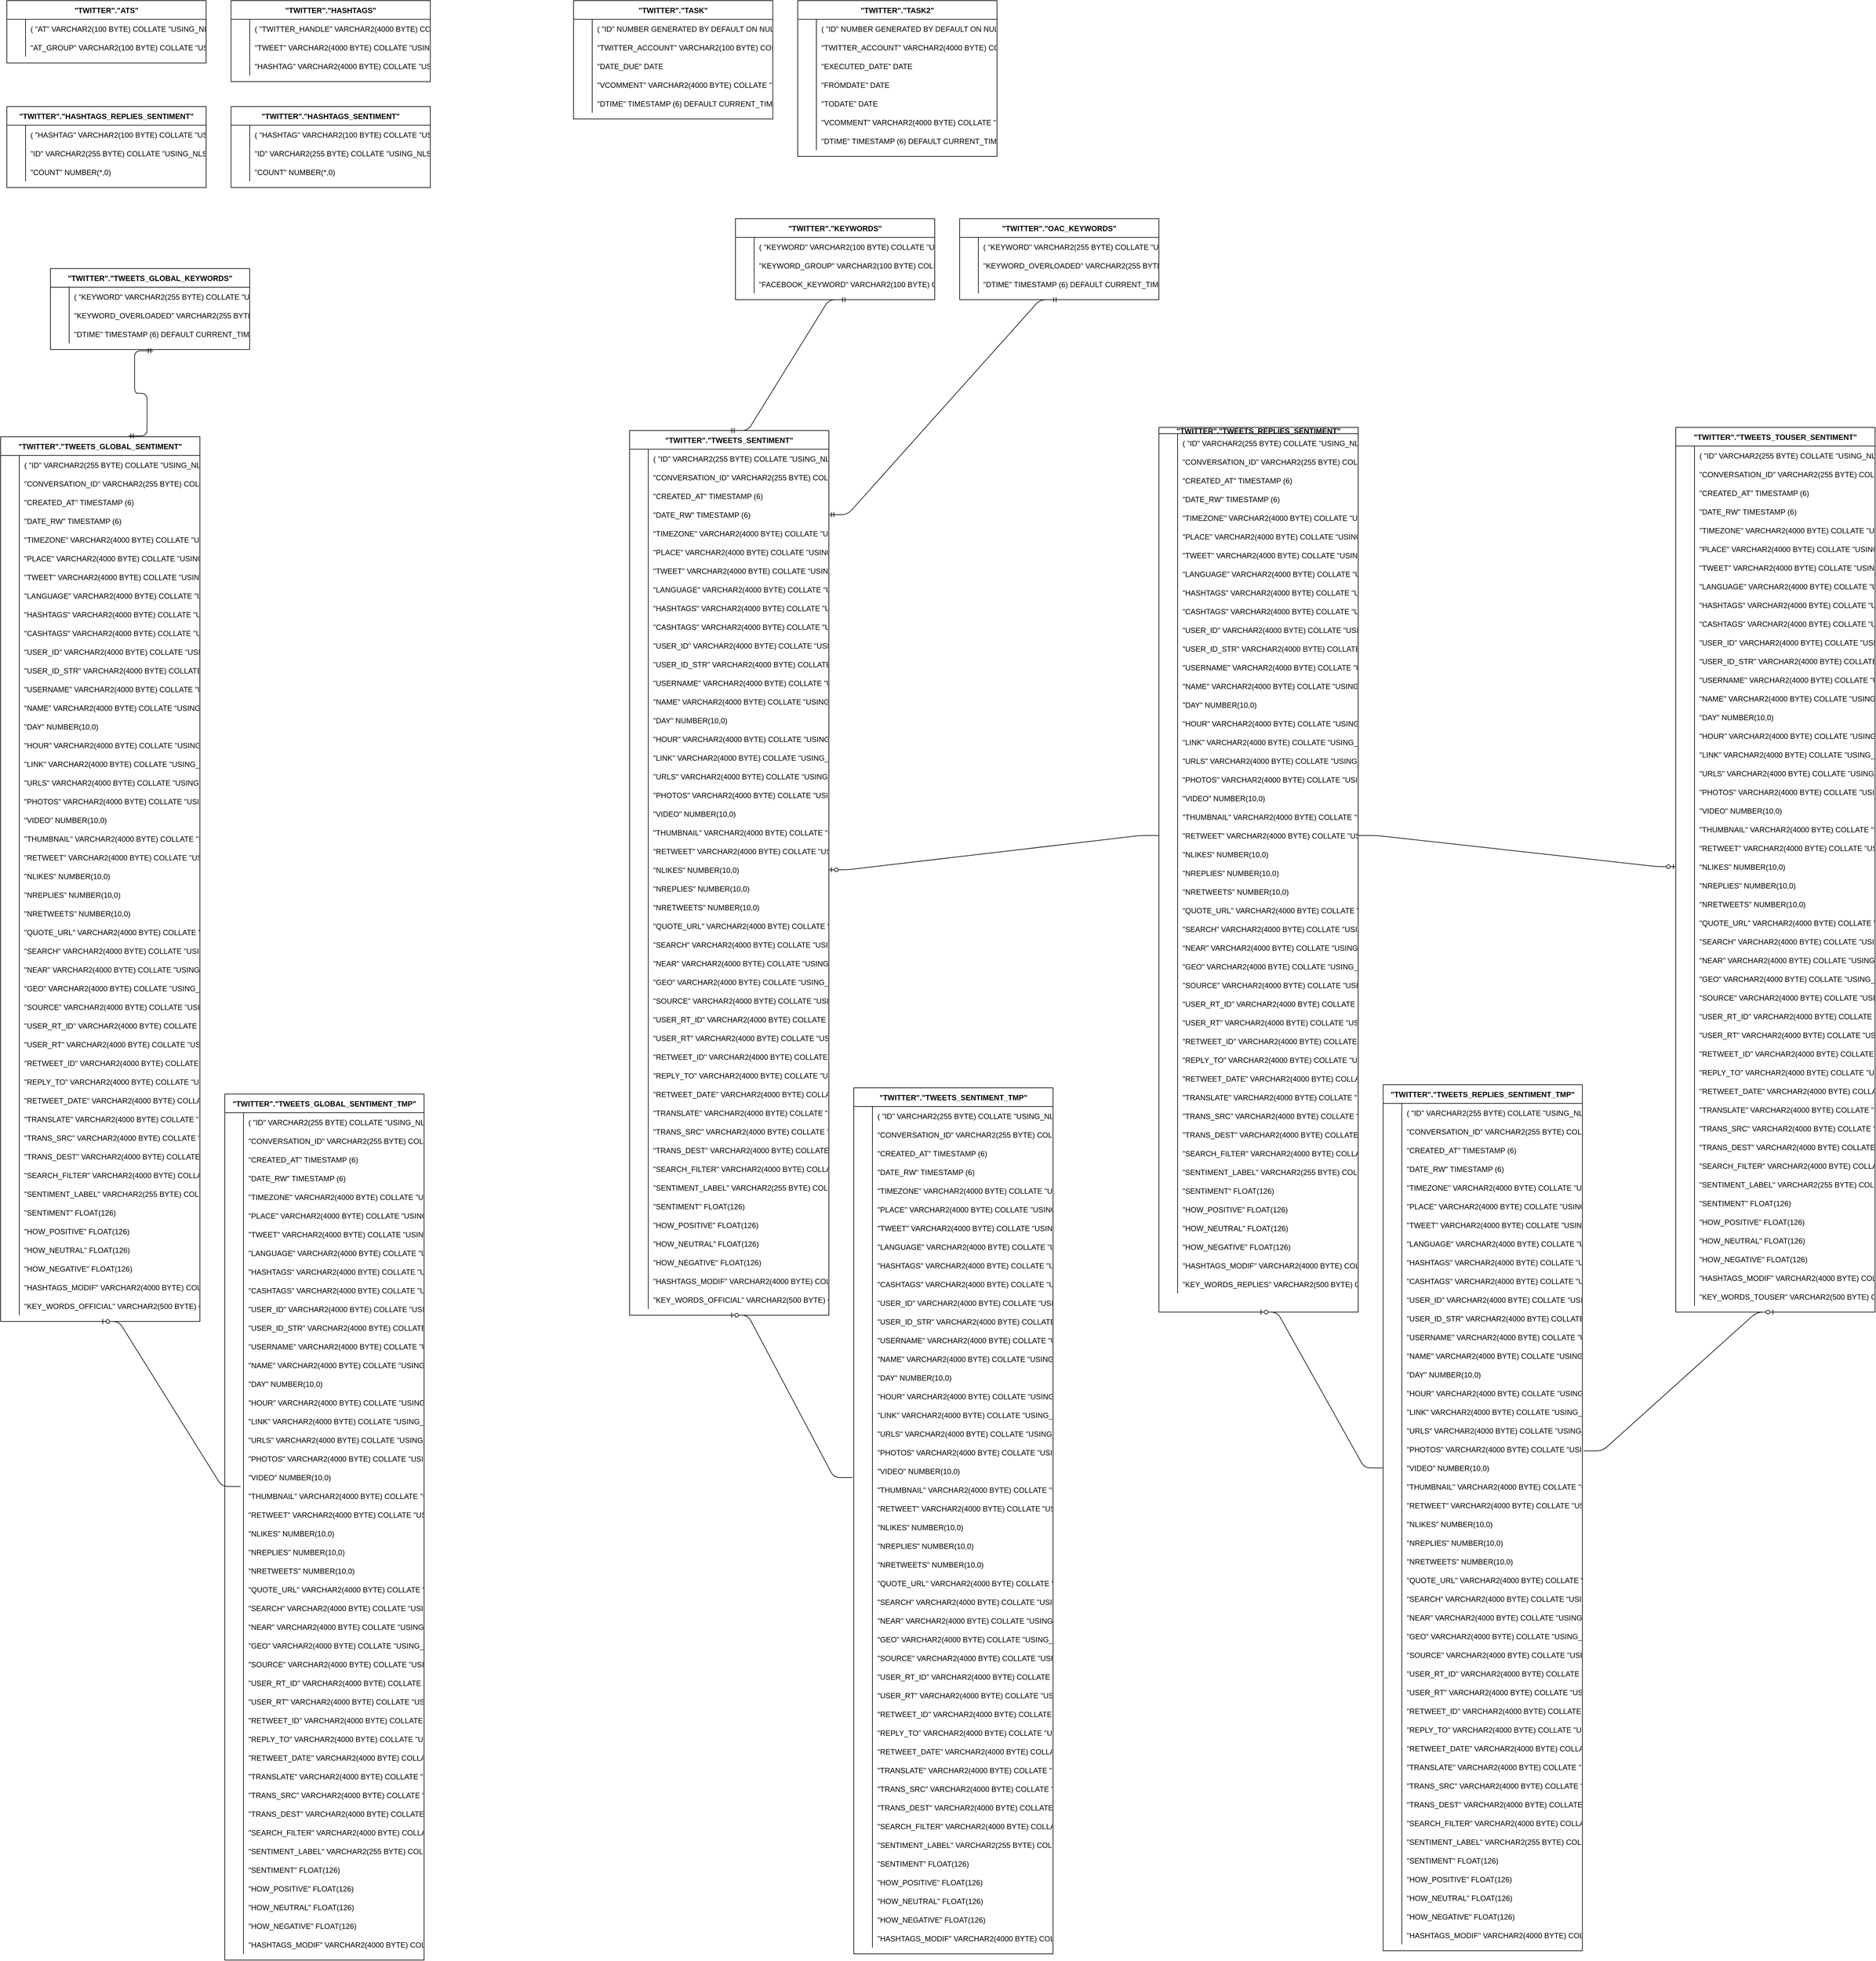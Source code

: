 <mxfile version="14.6.13" type="device" pages="3"><diagram id="nHeqqBD5Ma67C0NqAhg6" name="Twitter DB"><mxGraphModel dx="4007" dy="1639" grid="1" gridSize="10" guides="1" tooltips="1" connect="1" arrows="1" fold="1" page="1" pageScale="1" pageWidth="827" pageHeight="1169" math="0" shadow="0"><root><mxCell id="0"/><mxCell id="1" parent="0"/><mxCell id="bxLly7nxkOo6RPut2jiz-30" value="&quot;TWITTER&quot;.&quot;ATS&quot;" style="shape=table;startSize=30;container=1;collapsible=1;childLayout=tableLayout;fixedRows=1;rowLines=0;fontStyle=1;align=center;resizeLast=1;" vertex="1" parent="1"><mxGeometry x="-3200" y="-660" width="320" height="100" as="geometry"/></mxCell><mxCell id="bxLly7nxkOo6RPut2jiz-31" value="" style="shape=partialRectangle;collapsible=0;dropTarget=0;pointerEvents=0;fillColor=none;points=[[0,0.5],[1,0.5]];portConstraint=eastwest;top=0;left=0;right=0;bottom=0;" vertex="1" parent="bxLly7nxkOo6RPut2jiz-30"><mxGeometry y="30" width="320" height="30" as="geometry"/></mxCell><mxCell id="bxLly7nxkOo6RPut2jiz-32" value="" style="shape=partialRectangle;overflow=hidden;connectable=0;fillColor=none;top=0;left=0;bottom=0;right=0;" vertex="1" parent="bxLly7nxkOo6RPut2jiz-31"><mxGeometry width="30" height="30" as="geometry"/></mxCell><mxCell id="bxLly7nxkOo6RPut2jiz-33" value="(&#9;&quot;AT&quot; VARCHAR2(100 BYTE) COLLATE &quot;USING_NLS_COMP&quot;" style="shape=partialRectangle;overflow=hidden;connectable=0;fillColor=none;top=0;left=0;bottom=0;right=0;align=left;spacingLeft=6;" vertex="1" parent="bxLly7nxkOo6RPut2jiz-31"><mxGeometry x="30" width="290" height="30" as="geometry"/></mxCell><mxCell id="bxLly7nxkOo6RPut2jiz-34" value="" style="shape=partialRectangle;collapsible=0;dropTarget=0;pointerEvents=0;fillColor=none;points=[[0,0.5],[1,0.5]];portConstraint=eastwest;top=0;left=0;right=0;bottom=0;" vertex="1" parent="bxLly7nxkOo6RPut2jiz-30"><mxGeometry y="60" width="320" height="30" as="geometry"/></mxCell><mxCell id="bxLly7nxkOo6RPut2jiz-35" value="" style="shape=partialRectangle;overflow=hidden;connectable=0;fillColor=none;top=0;left=0;bottom=0;right=0;" vertex="1" parent="bxLly7nxkOo6RPut2jiz-34"><mxGeometry width="30" height="30" as="geometry"/></mxCell><mxCell id="bxLly7nxkOo6RPut2jiz-36" value="&quot;AT_GROUP&quot; VARCHAR2(100 BYTE) COLLATE &quot;USING_NLS_COMP&quot;" style="shape=partialRectangle;overflow=hidden;connectable=0;fillColor=none;top=0;left=0;bottom=0;right=0;align=left;spacingLeft=6;" vertex="1" parent="bxLly7nxkOo6RPut2jiz-34"><mxGeometry x="30" width="290" height="30" as="geometry"/></mxCell><mxCell id="bxLly7nxkOo6RPut2jiz-37" value="&quot;TWITTER&quot;.&quot;HASHTAGS&quot;" style="shape=table;startSize=30;container=1;collapsible=1;childLayout=tableLayout;fixedRows=1;rowLines=0;fontStyle=1;align=center;resizeLast=1;" vertex="1" parent="1"><mxGeometry x="-2840" y="-660" width="320" height="130" as="geometry"/></mxCell><mxCell id="bxLly7nxkOo6RPut2jiz-38" value="" style="shape=partialRectangle;collapsible=0;dropTarget=0;pointerEvents=0;fillColor=none;points=[[0,0.5],[1,0.5]];portConstraint=eastwest;top=0;left=0;right=0;bottom=0;" vertex="1" parent="bxLly7nxkOo6RPut2jiz-37"><mxGeometry y="30" width="320" height="30" as="geometry"/></mxCell><mxCell id="bxLly7nxkOo6RPut2jiz-39" value="" style="shape=partialRectangle;overflow=hidden;connectable=0;fillColor=none;top=0;left=0;bottom=0;right=0;" vertex="1" parent="bxLly7nxkOo6RPut2jiz-38"><mxGeometry width="30" height="30" as="geometry"/></mxCell><mxCell id="bxLly7nxkOo6RPut2jiz-40" value="(&#9;&quot;TWITTER_HANDLE&quot; VARCHAR2(4000 BYTE) COLLATE &quot;USING_NLS_COMP&quot;" style="shape=partialRectangle;overflow=hidden;connectable=0;fillColor=none;top=0;left=0;bottom=0;right=0;align=left;spacingLeft=6;" vertex="1" parent="bxLly7nxkOo6RPut2jiz-38"><mxGeometry x="30" width="290" height="30" as="geometry"/></mxCell><mxCell id="bxLly7nxkOo6RPut2jiz-41" value="" style="shape=partialRectangle;collapsible=0;dropTarget=0;pointerEvents=0;fillColor=none;points=[[0,0.5],[1,0.5]];portConstraint=eastwest;top=0;left=0;right=0;bottom=0;" vertex="1" parent="bxLly7nxkOo6RPut2jiz-37"><mxGeometry y="60" width="320" height="30" as="geometry"/></mxCell><mxCell id="bxLly7nxkOo6RPut2jiz-42" value="" style="shape=partialRectangle;overflow=hidden;connectable=0;fillColor=none;top=0;left=0;bottom=0;right=0;" vertex="1" parent="bxLly7nxkOo6RPut2jiz-41"><mxGeometry width="30" height="30" as="geometry"/></mxCell><mxCell id="bxLly7nxkOo6RPut2jiz-43" value="&quot;TWEET&quot; VARCHAR2(4000 BYTE) COLLATE &quot;USING_NLS_COMP&quot;" style="shape=partialRectangle;overflow=hidden;connectable=0;fillColor=none;top=0;left=0;bottom=0;right=0;align=left;spacingLeft=6;" vertex="1" parent="bxLly7nxkOo6RPut2jiz-41"><mxGeometry x="30" width="290" height="30" as="geometry"/></mxCell><mxCell id="bxLly7nxkOo6RPut2jiz-44" value="" style="shape=partialRectangle;collapsible=0;dropTarget=0;pointerEvents=0;fillColor=none;points=[[0,0.5],[1,0.5]];portConstraint=eastwest;top=0;left=0;right=0;bottom=0;" vertex="1" parent="bxLly7nxkOo6RPut2jiz-37"><mxGeometry y="90" width="320" height="30" as="geometry"/></mxCell><mxCell id="bxLly7nxkOo6RPut2jiz-45" value="" style="shape=partialRectangle;overflow=hidden;connectable=0;fillColor=none;top=0;left=0;bottom=0;right=0;" vertex="1" parent="bxLly7nxkOo6RPut2jiz-44"><mxGeometry width="30" height="30" as="geometry"/></mxCell><mxCell id="bxLly7nxkOo6RPut2jiz-46" value="&quot;HASHTAG&quot; VARCHAR2(4000 BYTE) COLLATE &quot;USING_NLS_COMP&quot;" style="shape=partialRectangle;overflow=hidden;connectable=0;fillColor=none;top=0;left=0;bottom=0;right=0;align=left;spacingLeft=6;" vertex="1" parent="bxLly7nxkOo6RPut2jiz-44"><mxGeometry x="30" width="290" height="30" as="geometry"/></mxCell><mxCell id="bxLly7nxkOo6RPut2jiz-47" value="&quot;TWITTER&quot;.&quot;HASHTAGS_REPLIES_SENTIMENT&quot;" style="shape=table;startSize=30;container=1;collapsible=1;childLayout=tableLayout;fixedRows=1;rowLines=0;fontStyle=1;align=center;resizeLast=1;" vertex="1" parent="1"><mxGeometry x="-3200" y="-490" width="320" height="130" as="geometry"/></mxCell><mxCell id="bxLly7nxkOo6RPut2jiz-48" value="" style="shape=partialRectangle;collapsible=0;dropTarget=0;pointerEvents=0;fillColor=none;points=[[0,0.5],[1,0.5]];portConstraint=eastwest;top=0;left=0;right=0;bottom=0;" vertex="1" parent="bxLly7nxkOo6RPut2jiz-47"><mxGeometry y="30" width="320" height="30" as="geometry"/></mxCell><mxCell id="bxLly7nxkOo6RPut2jiz-49" value="" style="shape=partialRectangle;overflow=hidden;connectable=0;fillColor=none;top=0;left=0;bottom=0;right=0;" vertex="1" parent="bxLly7nxkOo6RPut2jiz-48"><mxGeometry width="30" height="30" as="geometry"/></mxCell><mxCell id="bxLly7nxkOo6RPut2jiz-50" value="(&#9;&quot;HASHTAG&quot; VARCHAR2(100 BYTE) COLLATE &quot;USING_NLS_COMP&quot;" style="shape=partialRectangle;overflow=hidden;connectable=0;fillColor=none;top=0;left=0;bottom=0;right=0;align=left;spacingLeft=6;" vertex="1" parent="bxLly7nxkOo6RPut2jiz-48"><mxGeometry x="30" width="290" height="30" as="geometry"/></mxCell><mxCell id="bxLly7nxkOo6RPut2jiz-51" value="" style="shape=partialRectangle;collapsible=0;dropTarget=0;pointerEvents=0;fillColor=none;points=[[0,0.5],[1,0.5]];portConstraint=eastwest;top=0;left=0;right=0;bottom=0;" vertex="1" parent="bxLly7nxkOo6RPut2jiz-47"><mxGeometry y="60" width="320" height="30" as="geometry"/></mxCell><mxCell id="bxLly7nxkOo6RPut2jiz-52" value="" style="shape=partialRectangle;overflow=hidden;connectable=0;fillColor=none;top=0;left=0;bottom=0;right=0;" vertex="1" parent="bxLly7nxkOo6RPut2jiz-51"><mxGeometry width="30" height="30" as="geometry"/></mxCell><mxCell id="bxLly7nxkOo6RPut2jiz-53" value="&quot;ID&quot; VARCHAR2(255 BYTE) COLLATE &quot;USING_NLS_COMP&quot;" style="shape=partialRectangle;overflow=hidden;connectable=0;fillColor=none;top=0;left=0;bottom=0;right=0;align=left;spacingLeft=6;" vertex="1" parent="bxLly7nxkOo6RPut2jiz-51"><mxGeometry x="30" width="290" height="30" as="geometry"/></mxCell><mxCell id="bxLly7nxkOo6RPut2jiz-54" value="" style="shape=partialRectangle;collapsible=0;dropTarget=0;pointerEvents=0;fillColor=none;points=[[0,0.5],[1,0.5]];portConstraint=eastwest;top=0;left=0;right=0;bottom=0;" vertex="1" parent="bxLly7nxkOo6RPut2jiz-47"><mxGeometry y="90" width="320" height="30" as="geometry"/></mxCell><mxCell id="bxLly7nxkOo6RPut2jiz-55" value="" style="shape=partialRectangle;overflow=hidden;connectable=0;fillColor=none;top=0;left=0;bottom=0;right=0;" vertex="1" parent="bxLly7nxkOo6RPut2jiz-54"><mxGeometry width="30" height="30" as="geometry"/></mxCell><mxCell id="bxLly7nxkOo6RPut2jiz-56" value="&quot;COUNT&quot; NUMBER(*,0)" style="shape=partialRectangle;overflow=hidden;connectable=0;fillColor=none;top=0;left=0;bottom=0;right=0;align=left;spacingLeft=6;" vertex="1" parent="bxLly7nxkOo6RPut2jiz-54"><mxGeometry x="30" width="290" height="30" as="geometry"/></mxCell><mxCell id="bxLly7nxkOo6RPut2jiz-57" value="&quot;TWITTER&quot;.&quot;HASHTAGS_SENTIMENT&quot;" style="shape=table;startSize=30;container=1;collapsible=1;childLayout=tableLayout;fixedRows=1;rowLines=0;fontStyle=1;align=center;resizeLast=1;" vertex="1" parent="1"><mxGeometry x="-2840" y="-490" width="320" height="130" as="geometry"/></mxCell><mxCell id="bxLly7nxkOo6RPut2jiz-58" value="" style="shape=partialRectangle;collapsible=0;dropTarget=0;pointerEvents=0;fillColor=none;points=[[0,0.5],[1,0.5]];portConstraint=eastwest;top=0;left=0;right=0;bottom=0;" vertex="1" parent="bxLly7nxkOo6RPut2jiz-57"><mxGeometry y="30" width="320" height="30" as="geometry"/></mxCell><mxCell id="bxLly7nxkOo6RPut2jiz-59" value="" style="shape=partialRectangle;overflow=hidden;connectable=0;fillColor=none;top=0;left=0;bottom=0;right=0;" vertex="1" parent="bxLly7nxkOo6RPut2jiz-58"><mxGeometry width="30" height="30" as="geometry"/></mxCell><mxCell id="bxLly7nxkOo6RPut2jiz-60" value="(&#9;&quot;HASHTAG&quot; VARCHAR2(100 BYTE) COLLATE &quot;USING_NLS_COMP&quot;" style="shape=partialRectangle;overflow=hidden;connectable=0;fillColor=none;top=0;left=0;bottom=0;right=0;align=left;spacingLeft=6;" vertex="1" parent="bxLly7nxkOo6RPut2jiz-58"><mxGeometry x="30" width="290" height="30" as="geometry"/></mxCell><mxCell id="bxLly7nxkOo6RPut2jiz-61" value="" style="shape=partialRectangle;collapsible=0;dropTarget=0;pointerEvents=0;fillColor=none;points=[[0,0.5],[1,0.5]];portConstraint=eastwest;top=0;left=0;right=0;bottom=0;" vertex="1" parent="bxLly7nxkOo6RPut2jiz-57"><mxGeometry y="60" width="320" height="30" as="geometry"/></mxCell><mxCell id="bxLly7nxkOo6RPut2jiz-62" value="" style="shape=partialRectangle;overflow=hidden;connectable=0;fillColor=none;top=0;left=0;bottom=0;right=0;" vertex="1" parent="bxLly7nxkOo6RPut2jiz-61"><mxGeometry width="30" height="30" as="geometry"/></mxCell><mxCell id="bxLly7nxkOo6RPut2jiz-63" value="&quot;ID&quot; VARCHAR2(255 BYTE) COLLATE &quot;USING_NLS_COMP&quot;" style="shape=partialRectangle;overflow=hidden;connectable=0;fillColor=none;top=0;left=0;bottom=0;right=0;align=left;spacingLeft=6;" vertex="1" parent="bxLly7nxkOo6RPut2jiz-61"><mxGeometry x="30" width="290" height="30" as="geometry"/></mxCell><mxCell id="bxLly7nxkOo6RPut2jiz-64" value="" style="shape=partialRectangle;collapsible=0;dropTarget=0;pointerEvents=0;fillColor=none;points=[[0,0.5],[1,0.5]];portConstraint=eastwest;top=0;left=0;right=0;bottom=0;" vertex="1" parent="bxLly7nxkOo6RPut2jiz-57"><mxGeometry y="90" width="320" height="30" as="geometry"/></mxCell><mxCell id="bxLly7nxkOo6RPut2jiz-65" value="" style="shape=partialRectangle;overflow=hidden;connectable=0;fillColor=none;top=0;left=0;bottom=0;right=0;" vertex="1" parent="bxLly7nxkOo6RPut2jiz-64"><mxGeometry width="30" height="30" as="geometry"/></mxCell><mxCell id="bxLly7nxkOo6RPut2jiz-66" value="&quot;COUNT&quot; NUMBER(*,0)" style="shape=partialRectangle;overflow=hidden;connectable=0;fillColor=none;top=0;left=0;bottom=0;right=0;align=left;spacingLeft=6;" vertex="1" parent="bxLly7nxkOo6RPut2jiz-64"><mxGeometry x="30" width="290" height="30" as="geometry"/></mxCell><mxCell id="bxLly7nxkOo6RPut2jiz-67" value="&quot;TWITTER&quot;.&quot;KEYWORDS&quot;" style="shape=table;startSize=30;container=1;collapsible=1;childLayout=tableLayout;fixedRows=1;rowLines=0;fontStyle=1;align=center;resizeLast=1;" vertex="1" parent="1"><mxGeometry x="-2030" y="-310" width="320" height="130" as="geometry"/></mxCell><mxCell id="bxLly7nxkOo6RPut2jiz-68" value="" style="shape=partialRectangle;collapsible=0;dropTarget=0;pointerEvents=0;fillColor=none;points=[[0,0.5],[1,0.5]];portConstraint=eastwest;top=0;left=0;right=0;bottom=0;" vertex="1" parent="bxLly7nxkOo6RPut2jiz-67"><mxGeometry y="30" width="320" height="30" as="geometry"/></mxCell><mxCell id="bxLly7nxkOo6RPut2jiz-69" value="" style="shape=partialRectangle;overflow=hidden;connectable=0;fillColor=none;top=0;left=0;bottom=0;right=0;" vertex="1" parent="bxLly7nxkOo6RPut2jiz-68"><mxGeometry width="30" height="30" as="geometry"/></mxCell><mxCell id="bxLly7nxkOo6RPut2jiz-70" value="(&#9;&quot;KEYWORD&quot; VARCHAR2(100 BYTE) COLLATE &quot;USING_NLS_COMP&quot;" style="shape=partialRectangle;overflow=hidden;connectable=0;fillColor=none;top=0;left=0;bottom=0;right=0;align=left;spacingLeft=6;" vertex="1" parent="bxLly7nxkOo6RPut2jiz-68"><mxGeometry x="30" width="290" height="30" as="geometry"/></mxCell><mxCell id="bxLly7nxkOo6RPut2jiz-71" value="" style="shape=partialRectangle;collapsible=0;dropTarget=0;pointerEvents=0;fillColor=none;points=[[0,0.5],[1,0.5]];portConstraint=eastwest;top=0;left=0;right=0;bottom=0;" vertex="1" parent="bxLly7nxkOo6RPut2jiz-67"><mxGeometry y="60" width="320" height="30" as="geometry"/></mxCell><mxCell id="bxLly7nxkOo6RPut2jiz-72" value="" style="shape=partialRectangle;overflow=hidden;connectable=0;fillColor=none;top=0;left=0;bottom=0;right=0;" vertex="1" parent="bxLly7nxkOo6RPut2jiz-71"><mxGeometry width="30" height="30" as="geometry"/></mxCell><mxCell id="bxLly7nxkOo6RPut2jiz-73" value="&quot;KEYWORD_GROUP&quot; VARCHAR2(100 BYTE) COLLATE &quot;USING_NLS_COMP&quot;" style="shape=partialRectangle;overflow=hidden;connectable=0;fillColor=none;top=0;left=0;bottom=0;right=0;align=left;spacingLeft=6;" vertex="1" parent="bxLly7nxkOo6RPut2jiz-71"><mxGeometry x="30" width="290" height="30" as="geometry"/></mxCell><mxCell id="bxLly7nxkOo6RPut2jiz-74" value="" style="shape=partialRectangle;collapsible=0;dropTarget=0;pointerEvents=0;fillColor=none;points=[[0,0.5],[1,0.5]];portConstraint=eastwest;top=0;left=0;right=0;bottom=0;" vertex="1" parent="bxLly7nxkOo6RPut2jiz-67"><mxGeometry y="90" width="320" height="30" as="geometry"/></mxCell><mxCell id="bxLly7nxkOo6RPut2jiz-75" value="" style="shape=partialRectangle;overflow=hidden;connectable=0;fillColor=none;top=0;left=0;bottom=0;right=0;" vertex="1" parent="bxLly7nxkOo6RPut2jiz-74"><mxGeometry width="30" height="30" as="geometry"/></mxCell><mxCell id="bxLly7nxkOo6RPut2jiz-76" value="&quot;FACEBOOK_KEYWORD&quot; VARCHAR2(100 BYTE) COLLATE &quot;USING_NLS_COMP&quot;" style="shape=partialRectangle;overflow=hidden;connectable=0;fillColor=none;top=0;left=0;bottom=0;right=0;align=left;spacingLeft=6;" vertex="1" parent="bxLly7nxkOo6RPut2jiz-74"><mxGeometry x="30" width="290" height="30" as="geometry"/></mxCell><mxCell id="bxLly7nxkOo6RPut2jiz-77" value="&quot;TWITTER&quot;.&quot;OAC_KEYWORDS&quot;" style="shape=table;startSize=30;container=1;collapsible=1;childLayout=tableLayout;fixedRows=1;rowLines=0;fontStyle=1;align=center;resizeLast=1;" vertex="1" parent="1"><mxGeometry x="-1670" y="-310" width="320" height="130" as="geometry"/></mxCell><mxCell id="bxLly7nxkOo6RPut2jiz-78" value="" style="shape=partialRectangle;collapsible=0;dropTarget=0;pointerEvents=0;fillColor=none;points=[[0,0.5],[1,0.5]];portConstraint=eastwest;top=0;left=0;right=0;bottom=0;" vertex="1" parent="bxLly7nxkOo6RPut2jiz-77"><mxGeometry y="30" width="320" height="30" as="geometry"/></mxCell><mxCell id="bxLly7nxkOo6RPut2jiz-79" value="" style="shape=partialRectangle;overflow=hidden;connectable=0;fillColor=none;top=0;left=0;bottom=0;right=0;" vertex="1" parent="bxLly7nxkOo6RPut2jiz-78"><mxGeometry width="30" height="30" as="geometry"/></mxCell><mxCell id="bxLly7nxkOo6RPut2jiz-80" value="(&#9;&quot;KEYWORD&quot; VARCHAR2(255 BYTE) COLLATE &quot;USING_NLS_COMP&quot;" style="shape=partialRectangle;overflow=hidden;connectable=0;fillColor=none;top=0;left=0;bottom=0;right=0;align=left;spacingLeft=6;" vertex="1" parent="bxLly7nxkOo6RPut2jiz-78"><mxGeometry x="30" width="290" height="30" as="geometry"/></mxCell><mxCell id="bxLly7nxkOo6RPut2jiz-81" value="" style="shape=partialRectangle;collapsible=0;dropTarget=0;pointerEvents=0;fillColor=none;points=[[0,0.5],[1,0.5]];portConstraint=eastwest;top=0;left=0;right=0;bottom=0;" vertex="1" parent="bxLly7nxkOo6RPut2jiz-77"><mxGeometry y="60" width="320" height="30" as="geometry"/></mxCell><mxCell id="bxLly7nxkOo6RPut2jiz-82" value="" style="shape=partialRectangle;overflow=hidden;connectable=0;fillColor=none;top=0;left=0;bottom=0;right=0;" vertex="1" parent="bxLly7nxkOo6RPut2jiz-81"><mxGeometry width="30" height="30" as="geometry"/></mxCell><mxCell id="bxLly7nxkOo6RPut2jiz-83" value="&quot;KEYWORD_OVERLOADED&quot; VARCHAR2(255 BYTE) COLLATE &quot;USING_NLS_COMP&quot;" style="shape=partialRectangle;overflow=hidden;connectable=0;fillColor=none;top=0;left=0;bottom=0;right=0;align=left;spacingLeft=6;" vertex="1" parent="bxLly7nxkOo6RPut2jiz-81"><mxGeometry x="30" width="290" height="30" as="geometry"/></mxCell><mxCell id="bxLly7nxkOo6RPut2jiz-84" value="" style="shape=partialRectangle;collapsible=0;dropTarget=0;pointerEvents=0;fillColor=none;points=[[0,0.5],[1,0.5]];portConstraint=eastwest;top=0;left=0;right=0;bottom=0;" vertex="1" parent="bxLly7nxkOo6RPut2jiz-77"><mxGeometry y="90" width="320" height="30" as="geometry"/></mxCell><mxCell id="bxLly7nxkOo6RPut2jiz-85" value="" style="shape=partialRectangle;overflow=hidden;connectable=0;fillColor=none;top=0;left=0;bottom=0;right=0;" vertex="1" parent="bxLly7nxkOo6RPut2jiz-84"><mxGeometry width="30" height="30" as="geometry"/></mxCell><mxCell id="bxLly7nxkOo6RPut2jiz-86" value="&quot;DTIME&quot; TIMESTAMP (6) DEFAULT CURRENT_TIMESTAMP" style="shape=partialRectangle;overflow=hidden;connectable=0;fillColor=none;top=0;left=0;bottom=0;right=0;align=left;spacingLeft=6;" vertex="1" parent="bxLly7nxkOo6RPut2jiz-84"><mxGeometry x="30" width="290" height="30" as="geometry"/></mxCell><mxCell id="bxLly7nxkOo6RPut2jiz-459" value="&quot;TWITTER&quot;.&quot;TASK&quot;" style="shape=table;startSize=30;container=1;collapsible=1;childLayout=tableLayout;fixedRows=1;rowLines=0;fontStyle=1;align=center;resizeLast=1;" vertex="1" parent="1"><mxGeometry x="-2290" y="-660" width="320" height="190" as="geometry"/></mxCell><mxCell id="bxLly7nxkOo6RPut2jiz-460" value="" style="shape=partialRectangle;collapsible=0;dropTarget=0;pointerEvents=0;fillColor=none;points=[[0,0.5],[1,0.5]];portConstraint=eastwest;top=0;left=0;right=0;bottom=0;" vertex="1" parent="bxLly7nxkOo6RPut2jiz-459"><mxGeometry y="30" width="320" height="30" as="geometry"/></mxCell><mxCell id="bxLly7nxkOo6RPut2jiz-461" value="" style="shape=partialRectangle;overflow=hidden;connectable=0;fillColor=none;top=0;left=0;bottom=0;right=0;" vertex="1" parent="bxLly7nxkOo6RPut2jiz-460"><mxGeometry width="30" height="30" as="geometry"/></mxCell><mxCell id="bxLly7nxkOo6RPut2jiz-462" value="(&#9;&quot;ID&quot; NUMBER GENERATED BY DEFAULT ON NULL AS IDENTITY MINVALUE 1 MAXVALUE 9999999999999999999999999999 INCREMENT BY 1 START WITH 1 CACHE 20 NOORDER  NOCYCLE  NOKEEP  NOSCALE " style="shape=partialRectangle;overflow=hidden;connectable=0;fillColor=none;top=0;left=0;bottom=0;right=0;align=left;spacingLeft=6;" vertex="1" parent="bxLly7nxkOo6RPut2jiz-460"><mxGeometry x="30" width="290" height="30" as="geometry"/></mxCell><mxCell id="bxLly7nxkOo6RPut2jiz-463" value="" style="shape=partialRectangle;collapsible=0;dropTarget=0;pointerEvents=0;fillColor=none;points=[[0,0.5],[1,0.5]];portConstraint=eastwest;top=0;left=0;right=0;bottom=0;" vertex="1" parent="bxLly7nxkOo6RPut2jiz-459"><mxGeometry y="60" width="320" height="30" as="geometry"/></mxCell><mxCell id="bxLly7nxkOo6RPut2jiz-464" value="" style="shape=partialRectangle;overflow=hidden;connectable=0;fillColor=none;top=0;left=0;bottom=0;right=0;" vertex="1" parent="bxLly7nxkOo6RPut2jiz-463"><mxGeometry width="30" height="30" as="geometry"/></mxCell><mxCell id="bxLly7nxkOo6RPut2jiz-465" value="&quot;TWITTER_ACCOUNT&quot; VARCHAR2(100 BYTE) COLLATE &quot;USING_NLS_COMP&quot;" style="shape=partialRectangle;overflow=hidden;connectable=0;fillColor=none;top=0;left=0;bottom=0;right=0;align=left;spacingLeft=6;" vertex="1" parent="bxLly7nxkOo6RPut2jiz-463"><mxGeometry x="30" width="290" height="30" as="geometry"/></mxCell><mxCell id="bxLly7nxkOo6RPut2jiz-466" value="" style="shape=partialRectangle;collapsible=0;dropTarget=0;pointerEvents=0;fillColor=none;points=[[0,0.5],[1,0.5]];portConstraint=eastwest;top=0;left=0;right=0;bottom=0;" vertex="1" parent="bxLly7nxkOo6RPut2jiz-459"><mxGeometry y="90" width="320" height="30" as="geometry"/></mxCell><mxCell id="bxLly7nxkOo6RPut2jiz-467" value="" style="shape=partialRectangle;overflow=hidden;connectable=0;fillColor=none;top=0;left=0;bottom=0;right=0;" vertex="1" parent="bxLly7nxkOo6RPut2jiz-466"><mxGeometry width="30" height="30" as="geometry"/></mxCell><mxCell id="bxLly7nxkOo6RPut2jiz-468" value="&quot;DATE_DUE&quot; DATE" style="shape=partialRectangle;overflow=hidden;connectable=0;fillColor=none;top=0;left=0;bottom=0;right=0;align=left;spacingLeft=6;" vertex="1" parent="bxLly7nxkOo6RPut2jiz-466"><mxGeometry x="30" width="290" height="30" as="geometry"/></mxCell><mxCell id="bxLly7nxkOo6RPut2jiz-469" value="" style="shape=partialRectangle;collapsible=0;dropTarget=0;pointerEvents=0;fillColor=none;points=[[0,0.5],[1,0.5]];portConstraint=eastwest;top=0;left=0;right=0;bottom=0;" vertex="1" parent="bxLly7nxkOo6RPut2jiz-459"><mxGeometry y="120" width="320" height="30" as="geometry"/></mxCell><mxCell id="bxLly7nxkOo6RPut2jiz-470" value="" style="shape=partialRectangle;overflow=hidden;connectable=0;fillColor=none;top=0;left=0;bottom=0;right=0;" vertex="1" parent="bxLly7nxkOo6RPut2jiz-469"><mxGeometry width="30" height="30" as="geometry"/></mxCell><mxCell id="bxLly7nxkOo6RPut2jiz-471" value="&quot;VCOMMENT&quot; VARCHAR2(4000 BYTE) COLLATE &quot;USING_NLS_COMP&quot;" style="shape=partialRectangle;overflow=hidden;connectable=0;fillColor=none;top=0;left=0;bottom=0;right=0;align=left;spacingLeft=6;" vertex="1" parent="bxLly7nxkOo6RPut2jiz-469"><mxGeometry x="30" width="290" height="30" as="geometry"/></mxCell><mxCell id="bxLly7nxkOo6RPut2jiz-472" value="" style="shape=partialRectangle;collapsible=0;dropTarget=0;pointerEvents=0;fillColor=none;points=[[0,0.5],[1,0.5]];portConstraint=eastwest;top=0;left=0;right=0;bottom=0;" vertex="1" parent="bxLly7nxkOo6RPut2jiz-459"><mxGeometry y="150" width="320" height="30" as="geometry"/></mxCell><mxCell id="bxLly7nxkOo6RPut2jiz-473" value="" style="shape=partialRectangle;overflow=hidden;connectable=0;fillColor=none;top=0;left=0;bottom=0;right=0;" vertex="1" parent="bxLly7nxkOo6RPut2jiz-472"><mxGeometry width="30" height="30" as="geometry"/></mxCell><mxCell id="bxLly7nxkOo6RPut2jiz-474" value="&quot;DTIME&quot; TIMESTAMP (6) DEFAULT CURRENT_TIMESTAMP" style="shape=partialRectangle;overflow=hidden;connectable=0;fillColor=none;top=0;left=0;bottom=0;right=0;align=left;spacingLeft=6;" vertex="1" parent="bxLly7nxkOo6RPut2jiz-472"><mxGeometry x="30" width="290" height="30" as="geometry"/></mxCell><mxCell id="bxLly7nxkOo6RPut2jiz-475" value="&quot;TWITTER&quot;.&quot;TASK2&quot;" style="shape=table;startSize=30;container=1;collapsible=1;childLayout=tableLayout;fixedRows=1;rowLines=0;fontStyle=1;align=center;resizeLast=1;" vertex="1" parent="1"><mxGeometry x="-1930" y="-660" width="320" height="250" as="geometry"/></mxCell><mxCell id="bxLly7nxkOo6RPut2jiz-476" value="" style="shape=partialRectangle;collapsible=0;dropTarget=0;pointerEvents=0;fillColor=none;points=[[0,0.5],[1,0.5]];portConstraint=eastwest;top=0;left=0;right=0;bottom=0;" vertex="1" parent="bxLly7nxkOo6RPut2jiz-475"><mxGeometry y="30" width="320" height="30" as="geometry"/></mxCell><mxCell id="bxLly7nxkOo6RPut2jiz-477" value="" style="shape=partialRectangle;overflow=hidden;connectable=0;fillColor=none;top=0;left=0;bottom=0;right=0;" vertex="1" parent="bxLly7nxkOo6RPut2jiz-476"><mxGeometry width="30" height="30" as="geometry"/></mxCell><mxCell id="bxLly7nxkOo6RPut2jiz-478" value="(&#9;&quot;ID&quot; NUMBER GENERATED BY DEFAULT ON NULL AS IDENTITY MINVALUE 1 MAXVALUE 9999999999999999999999999999 INCREMENT BY 1 START WITH 1 CACHE 20 NOORDER  NOCYCLE  NOKEEP  NOSCALE " style="shape=partialRectangle;overflow=hidden;connectable=0;fillColor=none;top=0;left=0;bottom=0;right=0;align=left;spacingLeft=6;" vertex="1" parent="bxLly7nxkOo6RPut2jiz-476"><mxGeometry x="30" width="290" height="30" as="geometry"/></mxCell><mxCell id="bxLly7nxkOo6RPut2jiz-479" value="" style="shape=partialRectangle;collapsible=0;dropTarget=0;pointerEvents=0;fillColor=none;points=[[0,0.5],[1,0.5]];portConstraint=eastwest;top=0;left=0;right=0;bottom=0;" vertex="1" parent="bxLly7nxkOo6RPut2jiz-475"><mxGeometry y="60" width="320" height="30" as="geometry"/></mxCell><mxCell id="bxLly7nxkOo6RPut2jiz-480" value="" style="shape=partialRectangle;overflow=hidden;connectable=0;fillColor=none;top=0;left=0;bottom=0;right=0;" vertex="1" parent="bxLly7nxkOo6RPut2jiz-479"><mxGeometry width="30" height="30" as="geometry"/></mxCell><mxCell id="bxLly7nxkOo6RPut2jiz-481" value="&quot;TWITTER_ACCOUNT&quot; VARCHAR2(4000 BYTE) COLLATE &quot;USING_NLS_COMP&quot;" style="shape=partialRectangle;overflow=hidden;connectable=0;fillColor=none;top=0;left=0;bottom=0;right=0;align=left;spacingLeft=6;" vertex="1" parent="bxLly7nxkOo6RPut2jiz-479"><mxGeometry x="30" width="290" height="30" as="geometry"/></mxCell><mxCell id="bxLly7nxkOo6RPut2jiz-482" value="" style="shape=partialRectangle;collapsible=0;dropTarget=0;pointerEvents=0;fillColor=none;points=[[0,0.5],[1,0.5]];portConstraint=eastwest;top=0;left=0;right=0;bottom=0;" vertex="1" parent="bxLly7nxkOo6RPut2jiz-475"><mxGeometry y="90" width="320" height="30" as="geometry"/></mxCell><mxCell id="bxLly7nxkOo6RPut2jiz-483" value="" style="shape=partialRectangle;overflow=hidden;connectable=0;fillColor=none;top=0;left=0;bottom=0;right=0;" vertex="1" parent="bxLly7nxkOo6RPut2jiz-482"><mxGeometry width="30" height="30" as="geometry"/></mxCell><mxCell id="bxLly7nxkOo6RPut2jiz-484" value="&quot;EXECUTED_DATE&quot; DATE" style="shape=partialRectangle;overflow=hidden;connectable=0;fillColor=none;top=0;left=0;bottom=0;right=0;align=left;spacingLeft=6;" vertex="1" parent="bxLly7nxkOo6RPut2jiz-482"><mxGeometry x="30" width="290" height="30" as="geometry"/></mxCell><mxCell id="bxLly7nxkOo6RPut2jiz-485" value="" style="shape=partialRectangle;collapsible=0;dropTarget=0;pointerEvents=0;fillColor=none;points=[[0,0.5],[1,0.5]];portConstraint=eastwest;top=0;left=0;right=0;bottom=0;" vertex="1" parent="bxLly7nxkOo6RPut2jiz-475"><mxGeometry y="120" width="320" height="30" as="geometry"/></mxCell><mxCell id="bxLly7nxkOo6RPut2jiz-486" value="" style="shape=partialRectangle;overflow=hidden;connectable=0;fillColor=none;top=0;left=0;bottom=0;right=0;" vertex="1" parent="bxLly7nxkOo6RPut2jiz-485"><mxGeometry width="30" height="30" as="geometry"/></mxCell><mxCell id="bxLly7nxkOo6RPut2jiz-487" value="&quot;FROMDATE&quot; DATE" style="shape=partialRectangle;overflow=hidden;connectable=0;fillColor=none;top=0;left=0;bottom=0;right=0;align=left;spacingLeft=6;" vertex="1" parent="bxLly7nxkOo6RPut2jiz-485"><mxGeometry x="30" width="290" height="30" as="geometry"/></mxCell><mxCell id="bxLly7nxkOo6RPut2jiz-488" value="" style="shape=partialRectangle;collapsible=0;dropTarget=0;pointerEvents=0;fillColor=none;points=[[0,0.5],[1,0.5]];portConstraint=eastwest;top=0;left=0;right=0;bottom=0;" vertex="1" parent="bxLly7nxkOo6RPut2jiz-475"><mxGeometry y="150" width="320" height="30" as="geometry"/></mxCell><mxCell id="bxLly7nxkOo6RPut2jiz-489" value="" style="shape=partialRectangle;overflow=hidden;connectable=0;fillColor=none;top=0;left=0;bottom=0;right=0;" vertex="1" parent="bxLly7nxkOo6RPut2jiz-488"><mxGeometry width="30" height="30" as="geometry"/></mxCell><mxCell id="bxLly7nxkOo6RPut2jiz-490" value="&quot;TODATE&quot; DATE" style="shape=partialRectangle;overflow=hidden;connectable=0;fillColor=none;top=0;left=0;bottom=0;right=0;align=left;spacingLeft=6;" vertex="1" parent="bxLly7nxkOo6RPut2jiz-488"><mxGeometry x="30" width="290" height="30" as="geometry"/></mxCell><mxCell id="bxLly7nxkOo6RPut2jiz-491" value="" style="shape=partialRectangle;collapsible=0;dropTarget=0;pointerEvents=0;fillColor=none;points=[[0,0.5],[1,0.5]];portConstraint=eastwest;top=0;left=0;right=0;bottom=0;" vertex="1" parent="bxLly7nxkOo6RPut2jiz-475"><mxGeometry y="180" width="320" height="30" as="geometry"/></mxCell><mxCell id="bxLly7nxkOo6RPut2jiz-492" value="" style="shape=partialRectangle;overflow=hidden;connectable=0;fillColor=none;top=0;left=0;bottom=0;right=0;" vertex="1" parent="bxLly7nxkOo6RPut2jiz-491"><mxGeometry width="30" height="30" as="geometry"/></mxCell><mxCell id="bxLly7nxkOo6RPut2jiz-493" value="&quot;VCOMMENT&quot; VARCHAR2(4000 BYTE) COLLATE &quot;USING_NLS_COMP&quot;" style="shape=partialRectangle;overflow=hidden;connectable=0;fillColor=none;top=0;left=0;bottom=0;right=0;align=left;spacingLeft=6;" vertex="1" parent="bxLly7nxkOo6RPut2jiz-491"><mxGeometry x="30" width="290" height="30" as="geometry"/></mxCell><mxCell id="bxLly7nxkOo6RPut2jiz-494" value="" style="shape=partialRectangle;collapsible=0;dropTarget=0;pointerEvents=0;fillColor=none;points=[[0,0.5],[1,0.5]];portConstraint=eastwest;top=0;left=0;right=0;bottom=0;" vertex="1" parent="bxLly7nxkOo6RPut2jiz-475"><mxGeometry y="210" width="320" height="30" as="geometry"/></mxCell><mxCell id="bxLly7nxkOo6RPut2jiz-495" value="" style="shape=partialRectangle;overflow=hidden;connectable=0;fillColor=none;top=0;left=0;bottom=0;right=0;" vertex="1" parent="bxLly7nxkOo6RPut2jiz-494"><mxGeometry width="30" height="30" as="geometry"/></mxCell><mxCell id="bxLly7nxkOo6RPut2jiz-496" value="&quot;DTIME&quot; TIMESTAMP (6) DEFAULT CURRENT_TIMESTAMP" style="shape=partialRectangle;overflow=hidden;connectable=0;fillColor=none;top=0;left=0;bottom=0;right=0;align=left;spacingLeft=6;" vertex="1" parent="bxLly7nxkOo6RPut2jiz-494"><mxGeometry x="30" width="290" height="30" as="geometry"/></mxCell><mxCell id="bxLly7nxkOo6RPut2jiz-497" value="&quot;TWITTER&quot;.&quot;TWEETS_GLOBAL_KEYWORDS&quot;" style="shape=table;startSize=30;container=1;collapsible=1;childLayout=tableLayout;fixedRows=1;rowLines=0;fontStyle=1;align=center;resizeLast=1;" vertex="1" parent="1"><mxGeometry x="-3130" y="-230" width="320" height="130" as="geometry"/></mxCell><mxCell id="bxLly7nxkOo6RPut2jiz-498" value="" style="shape=partialRectangle;collapsible=0;dropTarget=0;pointerEvents=0;fillColor=none;points=[[0,0.5],[1,0.5]];portConstraint=eastwest;top=0;left=0;right=0;bottom=0;" vertex="1" parent="bxLly7nxkOo6RPut2jiz-497"><mxGeometry y="30" width="320" height="30" as="geometry"/></mxCell><mxCell id="bxLly7nxkOo6RPut2jiz-499" value="" style="shape=partialRectangle;overflow=hidden;connectable=0;fillColor=none;top=0;left=0;bottom=0;right=0;" vertex="1" parent="bxLly7nxkOo6RPut2jiz-498"><mxGeometry width="30" height="30" as="geometry"/></mxCell><mxCell id="bxLly7nxkOo6RPut2jiz-500" value="(&#9;&quot;KEYWORD&quot; VARCHAR2(255 BYTE) COLLATE &quot;USING_NLS_COMP&quot;" style="shape=partialRectangle;overflow=hidden;connectable=0;fillColor=none;top=0;left=0;bottom=0;right=0;align=left;spacingLeft=6;" vertex="1" parent="bxLly7nxkOo6RPut2jiz-498"><mxGeometry x="30" width="290" height="30" as="geometry"/></mxCell><mxCell id="bxLly7nxkOo6RPut2jiz-501" value="" style="shape=partialRectangle;collapsible=0;dropTarget=0;pointerEvents=0;fillColor=none;points=[[0,0.5],[1,0.5]];portConstraint=eastwest;top=0;left=0;right=0;bottom=0;" vertex="1" parent="bxLly7nxkOo6RPut2jiz-497"><mxGeometry y="60" width="320" height="30" as="geometry"/></mxCell><mxCell id="bxLly7nxkOo6RPut2jiz-502" value="" style="shape=partialRectangle;overflow=hidden;connectable=0;fillColor=none;top=0;left=0;bottom=0;right=0;" vertex="1" parent="bxLly7nxkOo6RPut2jiz-501"><mxGeometry width="30" height="30" as="geometry"/></mxCell><mxCell id="bxLly7nxkOo6RPut2jiz-503" value="&quot;KEYWORD_OVERLOADED&quot; VARCHAR2(255 BYTE) COLLATE &quot;USING_NLS_COMP&quot;" style="shape=partialRectangle;overflow=hidden;connectable=0;fillColor=none;top=0;left=0;bottom=0;right=0;align=left;spacingLeft=6;" vertex="1" parent="bxLly7nxkOo6RPut2jiz-501"><mxGeometry x="30" width="290" height="30" as="geometry"/></mxCell><mxCell id="bxLly7nxkOo6RPut2jiz-504" value="" style="shape=partialRectangle;collapsible=0;dropTarget=0;pointerEvents=0;fillColor=none;points=[[0,0.5],[1,0.5]];portConstraint=eastwest;top=0;left=0;right=0;bottom=0;" vertex="1" parent="bxLly7nxkOo6RPut2jiz-497"><mxGeometry y="90" width="320" height="30" as="geometry"/></mxCell><mxCell id="bxLly7nxkOo6RPut2jiz-505" value="" style="shape=partialRectangle;overflow=hidden;connectable=0;fillColor=none;top=0;left=0;bottom=0;right=0;" vertex="1" parent="bxLly7nxkOo6RPut2jiz-504"><mxGeometry width="30" height="30" as="geometry"/></mxCell><mxCell id="bxLly7nxkOo6RPut2jiz-506" value="&quot;DTIME&quot; TIMESTAMP (6) DEFAULT CURRENT_TIMESTAMP" style="shape=partialRectangle;overflow=hidden;connectable=0;fillColor=none;top=0;left=0;bottom=0;right=0;align=left;spacingLeft=6;" vertex="1" parent="bxLly7nxkOo6RPut2jiz-504"><mxGeometry x="30" width="290" height="30" as="geometry"/></mxCell><mxCell id="bxLly7nxkOo6RPut2jiz-507" value="&quot;TWITTER&quot;.&quot;TWEETS_GLOBAL_SENTIMENT&quot;" style="shape=table;startSize=30;container=1;collapsible=1;childLayout=tableLayout;fixedRows=1;rowLines=0;fontStyle=1;align=center;resizeLast=1;" vertex="1" parent="1"><mxGeometry x="-3210" y="40" width="320" height="1420" as="geometry"/></mxCell><mxCell id="bxLly7nxkOo6RPut2jiz-508" value="" style="shape=partialRectangle;collapsible=0;dropTarget=0;pointerEvents=0;fillColor=none;points=[[0,0.5],[1,0.5]];portConstraint=eastwest;top=0;left=0;right=0;bottom=0;" vertex="1" parent="bxLly7nxkOo6RPut2jiz-507"><mxGeometry y="30" width="320" height="30" as="geometry"/></mxCell><mxCell id="bxLly7nxkOo6RPut2jiz-509" value="" style="shape=partialRectangle;overflow=hidden;connectable=0;fillColor=none;top=0;left=0;bottom=0;right=0;" vertex="1" parent="bxLly7nxkOo6RPut2jiz-508"><mxGeometry width="30" height="30" as="geometry"/></mxCell><mxCell id="bxLly7nxkOo6RPut2jiz-510" value="(&#9;&quot;ID&quot; VARCHAR2(255 BYTE) COLLATE &quot;USING_NLS_COMP&quot;" style="shape=partialRectangle;overflow=hidden;connectable=0;fillColor=none;top=0;left=0;bottom=0;right=0;align=left;spacingLeft=6;" vertex="1" parent="bxLly7nxkOo6RPut2jiz-508"><mxGeometry x="30" width="290" height="30" as="geometry"/></mxCell><mxCell id="bxLly7nxkOo6RPut2jiz-511" value="" style="shape=partialRectangle;collapsible=0;dropTarget=0;pointerEvents=0;fillColor=none;points=[[0,0.5],[1,0.5]];portConstraint=eastwest;top=0;left=0;right=0;bottom=0;" vertex="1" parent="bxLly7nxkOo6RPut2jiz-507"><mxGeometry y="60" width="320" height="30" as="geometry"/></mxCell><mxCell id="bxLly7nxkOo6RPut2jiz-512" value="" style="shape=partialRectangle;overflow=hidden;connectable=0;fillColor=none;top=0;left=0;bottom=0;right=0;" vertex="1" parent="bxLly7nxkOo6RPut2jiz-511"><mxGeometry width="30" height="30" as="geometry"/></mxCell><mxCell id="bxLly7nxkOo6RPut2jiz-513" value="&quot;CONVERSATION_ID&quot; VARCHAR2(255 BYTE) COLLATE &quot;USING_NLS_COMP&quot;" style="shape=partialRectangle;overflow=hidden;connectable=0;fillColor=none;top=0;left=0;bottom=0;right=0;align=left;spacingLeft=6;" vertex="1" parent="bxLly7nxkOo6RPut2jiz-511"><mxGeometry x="30" width="290" height="30" as="geometry"/></mxCell><mxCell id="bxLly7nxkOo6RPut2jiz-514" value="" style="shape=partialRectangle;collapsible=0;dropTarget=0;pointerEvents=0;fillColor=none;points=[[0,0.5],[1,0.5]];portConstraint=eastwest;top=0;left=0;right=0;bottom=0;" vertex="1" parent="bxLly7nxkOo6RPut2jiz-507"><mxGeometry y="90" width="320" height="30" as="geometry"/></mxCell><mxCell id="bxLly7nxkOo6RPut2jiz-515" value="" style="shape=partialRectangle;overflow=hidden;connectable=0;fillColor=none;top=0;left=0;bottom=0;right=0;" vertex="1" parent="bxLly7nxkOo6RPut2jiz-514"><mxGeometry width="30" height="30" as="geometry"/></mxCell><mxCell id="bxLly7nxkOo6RPut2jiz-516" value="&quot;CREATED_AT&quot; TIMESTAMP (6)" style="shape=partialRectangle;overflow=hidden;connectable=0;fillColor=none;top=0;left=0;bottom=0;right=0;align=left;spacingLeft=6;" vertex="1" parent="bxLly7nxkOo6RPut2jiz-514"><mxGeometry x="30" width="290" height="30" as="geometry"/></mxCell><mxCell id="bxLly7nxkOo6RPut2jiz-517" value="" style="shape=partialRectangle;collapsible=0;dropTarget=0;pointerEvents=0;fillColor=none;points=[[0,0.5],[1,0.5]];portConstraint=eastwest;top=0;left=0;right=0;bottom=0;" vertex="1" parent="bxLly7nxkOo6RPut2jiz-507"><mxGeometry y="120" width="320" height="30" as="geometry"/></mxCell><mxCell id="bxLly7nxkOo6RPut2jiz-518" value="" style="shape=partialRectangle;overflow=hidden;connectable=0;fillColor=none;top=0;left=0;bottom=0;right=0;" vertex="1" parent="bxLly7nxkOo6RPut2jiz-517"><mxGeometry width="30" height="30" as="geometry"/></mxCell><mxCell id="bxLly7nxkOo6RPut2jiz-519" value="&quot;DATE_RW&quot; TIMESTAMP (6)" style="shape=partialRectangle;overflow=hidden;connectable=0;fillColor=none;top=0;left=0;bottom=0;right=0;align=left;spacingLeft=6;" vertex="1" parent="bxLly7nxkOo6RPut2jiz-517"><mxGeometry x="30" width="290" height="30" as="geometry"/></mxCell><mxCell id="bxLly7nxkOo6RPut2jiz-520" value="" style="shape=partialRectangle;collapsible=0;dropTarget=0;pointerEvents=0;fillColor=none;points=[[0,0.5],[1,0.5]];portConstraint=eastwest;top=0;left=0;right=0;bottom=0;" vertex="1" parent="bxLly7nxkOo6RPut2jiz-507"><mxGeometry y="150" width="320" height="30" as="geometry"/></mxCell><mxCell id="bxLly7nxkOo6RPut2jiz-521" value="" style="shape=partialRectangle;overflow=hidden;connectable=0;fillColor=none;top=0;left=0;bottom=0;right=0;" vertex="1" parent="bxLly7nxkOo6RPut2jiz-520"><mxGeometry width="30" height="30" as="geometry"/></mxCell><mxCell id="bxLly7nxkOo6RPut2jiz-522" value="&quot;TIMEZONE&quot; VARCHAR2(4000 BYTE) COLLATE &quot;USING_NLS_COMP&quot;" style="shape=partialRectangle;overflow=hidden;connectable=0;fillColor=none;top=0;left=0;bottom=0;right=0;align=left;spacingLeft=6;" vertex="1" parent="bxLly7nxkOo6RPut2jiz-520"><mxGeometry x="30" width="290" height="30" as="geometry"/></mxCell><mxCell id="bxLly7nxkOo6RPut2jiz-523" value="" style="shape=partialRectangle;collapsible=0;dropTarget=0;pointerEvents=0;fillColor=none;points=[[0,0.5],[1,0.5]];portConstraint=eastwest;top=0;left=0;right=0;bottom=0;" vertex="1" parent="bxLly7nxkOo6RPut2jiz-507"><mxGeometry y="180" width="320" height="30" as="geometry"/></mxCell><mxCell id="bxLly7nxkOo6RPut2jiz-524" value="" style="shape=partialRectangle;overflow=hidden;connectable=0;fillColor=none;top=0;left=0;bottom=0;right=0;" vertex="1" parent="bxLly7nxkOo6RPut2jiz-523"><mxGeometry width="30" height="30" as="geometry"/></mxCell><mxCell id="bxLly7nxkOo6RPut2jiz-525" value="&quot;PLACE&quot; VARCHAR2(4000 BYTE) COLLATE &quot;USING_NLS_COMP&quot;" style="shape=partialRectangle;overflow=hidden;connectable=0;fillColor=none;top=0;left=0;bottom=0;right=0;align=left;spacingLeft=6;" vertex="1" parent="bxLly7nxkOo6RPut2jiz-523"><mxGeometry x="30" width="290" height="30" as="geometry"/></mxCell><mxCell id="bxLly7nxkOo6RPut2jiz-526" value="" style="shape=partialRectangle;collapsible=0;dropTarget=0;pointerEvents=0;fillColor=none;points=[[0,0.5],[1,0.5]];portConstraint=eastwest;top=0;left=0;right=0;bottom=0;" vertex="1" parent="bxLly7nxkOo6RPut2jiz-507"><mxGeometry y="210" width="320" height="30" as="geometry"/></mxCell><mxCell id="bxLly7nxkOo6RPut2jiz-527" value="" style="shape=partialRectangle;overflow=hidden;connectable=0;fillColor=none;top=0;left=0;bottom=0;right=0;" vertex="1" parent="bxLly7nxkOo6RPut2jiz-526"><mxGeometry width="30" height="30" as="geometry"/></mxCell><mxCell id="bxLly7nxkOo6RPut2jiz-528" value="&quot;TWEET&quot; VARCHAR2(4000 BYTE) COLLATE &quot;USING_NLS_COMP&quot;" style="shape=partialRectangle;overflow=hidden;connectable=0;fillColor=none;top=0;left=0;bottom=0;right=0;align=left;spacingLeft=6;" vertex="1" parent="bxLly7nxkOo6RPut2jiz-526"><mxGeometry x="30" width="290" height="30" as="geometry"/></mxCell><mxCell id="bxLly7nxkOo6RPut2jiz-529" value="" style="shape=partialRectangle;collapsible=0;dropTarget=0;pointerEvents=0;fillColor=none;points=[[0,0.5],[1,0.5]];portConstraint=eastwest;top=0;left=0;right=0;bottom=0;" vertex="1" parent="bxLly7nxkOo6RPut2jiz-507"><mxGeometry y="240" width="320" height="30" as="geometry"/></mxCell><mxCell id="bxLly7nxkOo6RPut2jiz-530" value="" style="shape=partialRectangle;overflow=hidden;connectable=0;fillColor=none;top=0;left=0;bottom=0;right=0;" vertex="1" parent="bxLly7nxkOo6RPut2jiz-529"><mxGeometry width="30" height="30" as="geometry"/></mxCell><mxCell id="bxLly7nxkOo6RPut2jiz-531" value="&quot;LANGUAGE&quot; VARCHAR2(4000 BYTE) COLLATE &quot;USING_NLS_COMP&quot;" style="shape=partialRectangle;overflow=hidden;connectable=0;fillColor=none;top=0;left=0;bottom=0;right=0;align=left;spacingLeft=6;" vertex="1" parent="bxLly7nxkOo6RPut2jiz-529"><mxGeometry x="30" width="290" height="30" as="geometry"/></mxCell><mxCell id="bxLly7nxkOo6RPut2jiz-532" value="" style="shape=partialRectangle;collapsible=0;dropTarget=0;pointerEvents=0;fillColor=none;points=[[0,0.5],[1,0.5]];portConstraint=eastwest;top=0;left=0;right=0;bottom=0;" vertex="1" parent="bxLly7nxkOo6RPut2jiz-507"><mxGeometry y="270" width="320" height="30" as="geometry"/></mxCell><mxCell id="bxLly7nxkOo6RPut2jiz-533" value="" style="shape=partialRectangle;overflow=hidden;connectable=0;fillColor=none;top=0;left=0;bottom=0;right=0;" vertex="1" parent="bxLly7nxkOo6RPut2jiz-532"><mxGeometry width="30" height="30" as="geometry"/></mxCell><mxCell id="bxLly7nxkOo6RPut2jiz-534" value="&quot;HASHTAGS&quot; VARCHAR2(4000 BYTE) COLLATE &quot;USING_NLS_COMP&quot;" style="shape=partialRectangle;overflow=hidden;connectable=0;fillColor=none;top=0;left=0;bottom=0;right=0;align=left;spacingLeft=6;" vertex="1" parent="bxLly7nxkOo6RPut2jiz-532"><mxGeometry x="30" width="290" height="30" as="geometry"/></mxCell><mxCell id="bxLly7nxkOo6RPut2jiz-535" value="" style="shape=partialRectangle;collapsible=0;dropTarget=0;pointerEvents=0;fillColor=none;points=[[0,0.5],[1,0.5]];portConstraint=eastwest;top=0;left=0;right=0;bottom=0;" vertex="1" parent="bxLly7nxkOo6RPut2jiz-507"><mxGeometry y="300" width="320" height="30" as="geometry"/></mxCell><mxCell id="bxLly7nxkOo6RPut2jiz-536" value="" style="shape=partialRectangle;overflow=hidden;connectable=0;fillColor=none;top=0;left=0;bottom=0;right=0;" vertex="1" parent="bxLly7nxkOo6RPut2jiz-535"><mxGeometry width="30" height="30" as="geometry"/></mxCell><mxCell id="bxLly7nxkOo6RPut2jiz-537" value="&quot;CASHTAGS&quot; VARCHAR2(4000 BYTE) COLLATE &quot;USING_NLS_COMP&quot;" style="shape=partialRectangle;overflow=hidden;connectable=0;fillColor=none;top=0;left=0;bottom=0;right=0;align=left;spacingLeft=6;" vertex="1" parent="bxLly7nxkOo6RPut2jiz-535"><mxGeometry x="30" width="290" height="30" as="geometry"/></mxCell><mxCell id="bxLly7nxkOo6RPut2jiz-538" value="" style="shape=partialRectangle;collapsible=0;dropTarget=0;pointerEvents=0;fillColor=none;points=[[0,0.5],[1,0.5]];portConstraint=eastwest;top=0;left=0;right=0;bottom=0;" vertex="1" parent="bxLly7nxkOo6RPut2jiz-507"><mxGeometry y="330" width="320" height="30" as="geometry"/></mxCell><mxCell id="bxLly7nxkOo6RPut2jiz-539" value="" style="shape=partialRectangle;overflow=hidden;connectable=0;fillColor=none;top=0;left=0;bottom=0;right=0;" vertex="1" parent="bxLly7nxkOo6RPut2jiz-538"><mxGeometry width="30" height="30" as="geometry"/></mxCell><mxCell id="bxLly7nxkOo6RPut2jiz-540" value="&quot;USER_ID&quot; VARCHAR2(4000 BYTE) COLLATE &quot;USING_NLS_COMP&quot;" style="shape=partialRectangle;overflow=hidden;connectable=0;fillColor=none;top=0;left=0;bottom=0;right=0;align=left;spacingLeft=6;" vertex="1" parent="bxLly7nxkOo6RPut2jiz-538"><mxGeometry x="30" width="290" height="30" as="geometry"/></mxCell><mxCell id="bxLly7nxkOo6RPut2jiz-541" value="" style="shape=partialRectangle;collapsible=0;dropTarget=0;pointerEvents=0;fillColor=none;points=[[0,0.5],[1,0.5]];portConstraint=eastwest;top=0;left=0;right=0;bottom=0;" vertex="1" parent="bxLly7nxkOo6RPut2jiz-507"><mxGeometry y="360" width="320" height="30" as="geometry"/></mxCell><mxCell id="bxLly7nxkOo6RPut2jiz-542" value="" style="shape=partialRectangle;overflow=hidden;connectable=0;fillColor=none;top=0;left=0;bottom=0;right=0;" vertex="1" parent="bxLly7nxkOo6RPut2jiz-541"><mxGeometry width="30" height="30" as="geometry"/></mxCell><mxCell id="bxLly7nxkOo6RPut2jiz-543" value="&quot;USER_ID_STR&quot; VARCHAR2(4000 BYTE) COLLATE &quot;USING_NLS_COMP&quot;" style="shape=partialRectangle;overflow=hidden;connectable=0;fillColor=none;top=0;left=0;bottom=0;right=0;align=left;spacingLeft=6;" vertex="1" parent="bxLly7nxkOo6RPut2jiz-541"><mxGeometry x="30" width="290" height="30" as="geometry"/></mxCell><mxCell id="bxLly7nxkOo6RPut2jiz-544" value="" style="shape=partialRectangle;collapsible=0;dropTarget=0;pointerEvents=0;fillColor=none;points=[[0,0.5],[1,0.5]];portConstraint=eastwest;top=0;left=0;right=0;bottom=0;" vertex="1" parent="bxLly7nxkOo6RPut2jiz-507"><mxGeometry y="390" width="320" height="30" as="geometry"/></mxCell><mxCell id="bxLly7nxkOo6RPut2jiz-545" value="" style="shape=partialRectangle;overflow=hidden;connectable=0;fillColor=none;top=0;left=0;bottom=0;right=0;" vertex="1" parent="bxLly7nxkOo6RPut2jiz-544"><mxGeometry width="30" height="30" as="geometry"/></mxCell><mxCell id="bxLly7nxkOo6RPut2jiz-546" value="&quot;USERNAME&quot; VARCHAR2(4000 BYTE) COLLATE &quot;USING_NLS_COMP&quot;" style="shape=partialRectangle;overflow=hidden;connectable=0;fillColor=none;top=0;left=0;bottom=0;right=0;align=left;spacingLeft=6;" vertex="1" parent="bxLly7nxkOo6RPut2jiz-544"><mxGeometry x="30" width="290" height="30" as="geometry"/></mxCell><mxCell id="bxLly7nxkOo6RPut2jiz-547" value="" style="shape=partialRectangle;collapsible=0;dropTarget=0;pointerEvents=0;fillColor=none;points=[[0,0.5],[1,0.5]];portConstraint=eastwest;top=0;left=0;right=0;bottom=0;" vertex="1" parent="bxLly7nxkOo6RPut2jiz-507"><mxGeometry y="420" width="320" height="30" as="geometry"/></mxCell><mxCell id="bxLly7nxkOo6RPut2jiz-548" value="" style="shape=partialRectangle;overflow=hidden;connectable=0;fillColor=none;top=0;left=0;bottom=0;right=0;" vertex="1" parent="bxLly7nxkOo6RPut2jiz-547"><mxGeometry width="30" height="30" as="geometry"/></mxCell><mxCell id="bxLly7nxkOo6RPut2jiz-549" value="&quot;NAME&quot; VARCHAR2(4000 BYTE) COLLATE &quot;USING_NLS_COMP&quot;" style="shape=partialRectangle;overflow=hidden;connectable=0;fillColor=none;top=0;left=0;bottom=0;right=0;align=left;spacingLeft=6;" vertex="1" parent="bxLly7nxkOo6RPut2jiz-547"><mxGeometry x="30" width="290" height="30" as="geometry"/></mxCell><mxCell id="bxLly7nxkOo6RPut2jiz-550" value="" style="shape=partialRectangle;collapsible=0;dropTarget=0;pointerEvents=0;fillColor=none;points=[[0,0.5],[1,0.5]];portConstraint=eastwest;top=0;left=0;right=0;bottom=0;" vertex="1" parent="bxLly7nxkOo6RPut2jiz-507"><mxGeometry y="450" width="320" height="30" as="geometry"/></mxCell><mxCell id="bxLly7nxkOo6RPut2jiz-551" value="" style="shape=partialRectangle;overflow=hidden;connectable=0;fillColor=none;top=0;left=0;bottom=0;right=0;" vertex="1" parent="bxLly7nxkOo6RPut2jiz-550"><mxGeometry width="30" height="30" as="geometry"/></mxCell><mxCell id="bxLly7nxkOo6RPut2jiz-552" value="&quot;DAY&quot; NUMBER(10,0)" style="shape=partialRectangle;overflow=hidden;connectable=0;fillColor=none;top=0;left=0;bottom=0;right=0;align=left;spacingLeft=6;" vertex="1" parent="bxLly7nxkOo6RPut2jiz-550"><mxGeometry x="30" width="290" height="30" as="geometry"/></mxCell><mxCell id="bxLly7nxkOo6RPut2jiz-553" value="" style="shape=partialRectangle;collapsible=0;dropTarget=0;pointerEvents=0;fillColor=none;points=[[0,0.5],[1,0.5]];portConstraint=eastwest;top=0;left=0;right=0;bottom=0;" vertex="1" parent="bxLly7nxkOo6RPut2jiz-507"><mxGeometry y="480" width="320" height="30" as="geometry"/></mxCell><mxCell id="bxLly7nxkOo6RPut2jiz-554" value="" style="shape=partialRectangle;overflow=hidden;connectable=0;fillColor=none;top=0;left=0;bottom=0;right=0;" vertex="1" parent="bxLly7nxkOo6RPut2jiz-553"><mxGeometry width="30" height="30" as="geometry"/></mxCell><mxCell id="bxLly7nxkOo6RPut2jiz-555" value="&quot;HOUR&quot; VARCHAR2(4000 BYTE) COLLATE &quot;USING_NLS_COMP&quot;" style="shape=partialRectangle;overflow=hidden;connectable=0;fillColor=none;top=0;left=0;bottom=0;right=0;align=left;spacingLeft=6;" vertex="1" parent="bxLly7nxkOo6RPut2jiz-553"><mxGeometry x="30" width="290" height="30" as="geometry"/></mxCell><mxCell id="bxLly7nxkOo6RPut2jiz-556" value="" style="shape=partialRectangle;collapsible=0;dropTarget=0;pointerEvents=0;fillColor=none;points=[[0,0.5],[1,0.5]];portConstraint=eastwest;top=0;left=0;right=0;bottom=0;" vertex="1" parent="bxLly7nxkOo6RPut2jiz-507"><mxGeometry y="510" width="320" height="30" as="geometry"/></mxCell><mxCell id="bxLly7nxkOo6RPut2jiz-557" value="" style="shape=partialRectangle;overflow=hidden;connectable=0;fillColor=none;top=0;left=0;bottom=0;right=0;" vertex="1" parent="bxLly7nxkOo6RPut2jiz-556"><mxGeometry width="30" height="30" as="geometry"/></mxCell><mxCell id="bxLly7nxkOo6RPut2jiz-558" value="&quot;LINK&quot; VARCHAR2(4000 BYTE) COLLATE &quot;USING_NLS_COMP&quot;" style="shape=partialRectangle;overflow=hidden;connectable=0;fillColor=none;top=0;left=0;bottom=0;right=0;align=left;spacingLeft=6;" vertex="1" parent="bxLly7nxkOo6RPut2jiz-556"><mxGeometry x="30" width="290" height="30" as="geometry"/></mxCell><mxCell id="bxLly7nxkOo6RPut2jiz-559" value="" style="shape=partialRectangle;collapsible=0;dropTarget=0;pointerEvents=0;fillColor=none;points=[[0,0.5],[1,0.5]];portConstraint=eastwest;top=0;left=0;right=0;bottom=0;" vertex="1" parent="bxLly7nxkOo6RPut2jiz-507"><mxGeometry y="540" width="320" height="30" as="geometry"/></mxCell><mxCell id="bxLly7nxkOo6RPut2jiz-560" value="" style="shape=partialRectangle;overflow=hidden;connectable=0;fillColor=none;top=0;left=0;bottom=0;right=0;" vertex="1" parent="bxLly7nxkOo6RPut2jiz-559"><mxGeometry width="30" height="30" as="geometry"/></mxCell><mxCell id="bxLly7nxkOo6RPut2jiz-561" value="&quot;URLS&quot; VARCHAR2(4000 BYTE) COLLATE &quot;USING_NLS_COMP&quot;" style="shape=partialRectangle;overflow=hidden;connectable=0;fillColor=none;top=0;left=0;bottom=0;right=0;align=left;spacingLeft=6;" vertex="1" parent="bxLly7nxkOo6RPut2jiz-559"><mxGeometry x="30" width="290" height="30" as="geometry"/></mxCell><mxCell id="bxLly7nxkOo6RPut2jiz-562" value="" style="shape=partialRectangle;collapsible=0;dropTarget=0;pointerEvents=0;fillColor=none;points=[[0,0.5],[1,0.5]];portConstraint=eastwest;top=0;left=0;right=0;bottom=0;" vertex="1" parent="bxLly7nxkOo6RPut2jiz-507"><mxGeometry y="570" width="320" height="30" as="geometry"/></mxCell><mxCell id="bxLly7nxkOo6RPut2jiz-563" value="" style="shape=partialRectangle;overflow=hidden;connectable=0;fillColor=none;top=0;left=0;bottom=0;right=0;" vertex="1" parent="bxLly7nxkOo6RPut2jiz-562"><mxGeometry width="30" height="30" as="geometry"/></mxCell><mxCell id="bxLly7nxkOo6RPut2jiz-564" value="&quot;PHOTOS&quot; VARCHAR2(4000 BYTE) COLLATE &quot;USING_NLS_COMP&quot;" style="shape=partialRectangle;overflow=hidden;connectable=0;fillColor=none;top=0;left=0;bottom=0;right=0;align=left;spacingLeft=6;" vertex="1" parent="bxLly7nxkOo6RPut2jiz-562"><mxGeometry x="30" width="290" height="30" as="geometry"/></mxCell><mxCell id="bxLly7nxkOo6RPut2jiz-565" value="" style="shape=partialRectangle;collapsible=0;dropTarget=0;pointerEvents=0;fillColor=none;points=[[0,0.5],[1,0.5]];portConstraint=eastwest;top=0;left=0;right=0;bottom=0;" vertex="1" parent="bxLly7nxkOo6RPut2jiz-507"><mxGeometry y="600" width="320" height="30" as="geometry"/></mxCell><mxCell id="bxLly7nxkOo6RPut2jiz-566" value="" style="shape=partialRectangle;overflow=hidden;connectable=0;fillColor=none;top=0;left=0;bottom=0;right=0;" vertex="1" parent="bxLly7nxkOo6RPut2jiz-565"><mxGeometry width="30" height="30" as="geometry"/></mxCell><mxCell id="bxLly7nxkOo6RPut2jiz-567" value="&quot;VIDEO&quot; NUMBER(10,0)" style="shape=partialRectangle;overflow=hidden;connectable=0;fillColor=none;top=0;left=0;bottom=0;right=0;align=left;spacingLeft=6;" vertex="1" parent="bxLly7nxkOo6RPut2jiz-565"><mxGeometry x="30" width="290" height="30" as="geometry"/></mxCell><mxCell id="bxLly7nxkOo6RPut2jiz-568" value="" style="shape=partialRectangle;collapsible=0;dropTarget=0;pointerEvents=0;fillColor=none;points=[[0,0.5],[1,0.5]];portConstraint=eastwest;top=0;left=0;right=0;bottom=0;" vertex="1" parent="bxLly7nxkOo6RPut2jiz-507"><mxGeometry y="630" width="320" height="30" as="geometry"/></mxCell><mxCell id="bxLly7nxkOo6RPut2jiz-569" value="" style="shape=partialRectangle;overflow=hidden;connectable=0;fillColor=none;top=0;left=0;bottom=0;right=0;" vertex="1" parent="bxLly7nxkOo6RPut2jiz-568"><mxGeometry width="30" height="30" as="geometry"/></mxCell><mxCell id="bxLly7nxkOo6RPut2jiz-570" value="&quot;THUMBNAIL&quot; VARCHAR2(4000 BYTE) COLLATE &quot;USING_NLS_COMP&quot;" style="shape=partialRectangle;overflow=hidden;connectable=0;fillColor=none;top=0;left=0;bottom=0;right=0;align=left;spacingLeft=6;" vertex="1" parent="bxLly7nxkOo6RPut2jiz-568"><mxGeometry x="30" width="290" height="30" as="geometry"/></mxCell><mxCell id="bxLly7nxkOo6RPut2jiz-571" value="" style="shape=partialRectangle;collapsible=0;dropTarget=0;pointerEvents=0;fillColor=none;points=[[0,0.5],[1,0.5]];portConstraint=eastwest;top=0;left=0;right=0;bottom=0;" vertex="1" parent="bxLly7nxkOo6RPut2jiz-507"><mxGeometry y="660" width="320" height="30" as="geometry"/></mxCell><mxCell id="bxLly7nxkOo6RPut2jiz-572" value="" style="shape=partialRectangle;overflow=hidden;connectable=0;fillColor=none;top=0;left=0;bottom=0;right=0;" vertex="1" parent="bxLly7nxkOo6RPut2jiz-571"><mxGeometry width="30" height="30" as="geometry"/></mxCell><mxCell id="bxLly7nxkOo6RPut2jiz-573" value="&quot;RETWEET&quot; VARCHAR2(4000 BYTE) COLLATE &quot;USING_NLS_COMP&quot;" style="shape=partialRectangle;overflow=hidden;connectable=0;fillColor=none;top=0;left=0;bottom=0;right=0;align=left;spacingLeft=6;" vertex="1" parent="bxLly7nxkOo6RPut2jiz-571"><mxGeometry x="30" width="290" height="30" as="geometry"/></mxCell><mxCell id="bxLly7nxkOo6RPut2jiz-574" value="" style="shape=partialRectangle;collapsible=0;dropTarget=0;pointerEvents=0;fillColor=none;points=[[0,0.5],[1,0.5]];portConstraint=eastwest;top=0;left=0;right=0;bottom=0;" vertex="1" parent="bxLly7nxkOo6RPut2jiz-507"><mxGeometry y="690" width="320" height="30" as="geometry"/></mxCell><mxCell id="bxLly7nxkOo6RPut2jiz-575" value="" style="shape=partialRectangle;overflow=hidden;connectable=0;fillColor=none;top=0;left=0;bottom=0;right=0;" vertex="1" parent="bxLly7nxkOo6RPut2jiz-574"><mxGeometry width="30" height="30" as="geometry"/></mxCell><mxCell id="bxLly7nxkOo6RPut2jiz-576" value="&quot;NLIKES&quot; NUMBER(10,0)" style="shape=partialRectangle;overflow=hidden;connectable=0;fillColor=none;top=0;left=0;bottom=0;right=0;align=left;spacingLeft=6;" vertex="1" parent="bxLly7nxkOo6RPut2jiz-574"><mxGeometry x="30" width="290" height="30" as="geometry"/></mxCell><mxCell id="bxLly7nxkOo6RPut2jiz-577" value="" style="shape=partialRectangle;collapsible=0;dropTarget=0;pointerEvents=0;fillColor=none;points=[[0,0.5],[1,0.5]];portConstraint=eastwest;top=0;left=0;right=0;bottom=0;" vertex="1" parent="bxLly7nxkOo6RPut2jiz-507"><mxGeometry y="720" width="320" height="30" as="geometry"/></mxCell><mxCell id="bxLly7nxkOo6RPut2jiz-578" value="" style="shape=partialRectangle;overflow=hidden;connectable=0;fillColor=none;top=0;left=0;bottom=0;right=0;" vertex="1" parent="bxLly7nxkOo6RPut2jiz-577"><mxGeometry width="30" height="30" as="geometry"/></mxCell><mxCell id="bxLly7nxkOo6RPut2jiz-579" value="&quot;NREPLIES&quot; NUMBER(10,0)" style="shape=partialRectangle;overflow=hidden;connectable=0;fillColor=none;top=0;left=0;bottom=0;right=0;align=left;spacingLeft=6;" vertex="1" parent="bxLly7nxkOo6RPut2jiz-577"><mxGeometry x="30" width="290" height="30" as="geometry"/></mxCell><mxCell id="bxLly7nxkOo6RPut2jiz-580" value="" style="shape=partialRectangle;collapsible=0;dropTarget=0;pointerEvents=0;fillColor=none;points=[[0,0.5],[1,0.5]];portConstraint=eastwest;top=0;left=0;right=0;bottom=0;" vertex="1" parent="bxLly7nxkOo6RPut2jiz-507"><mxGeometry y="750" width="320" height="30" as="geometry"/></mxCell><mxCell id="bxLly7nxkOo6RPut2jiz-581" value="" style="shape=partialRectangle;overflow=hidden;connectable=0;fillColor=none;top=0;left=0;bottom=0;right=0;" vertex="1" parent="bxLly7nxkOo6RPut2jiz-580"><mxGeometry width="30" height="30" as="geometry"/></mxCell><mxCell id="bxLly7nxkOo6RPut2jiz-582" value="&quot;NRETWEETS&quot; NUMBER(10,0)" style="shape=partialRectangle;overflow=hidden;connectable=0;fillColor=none;top=0;left=0;bottom=0;right=0;align=left;spacingLeft=6;" vertex="1" parent="bxLly7nxkOo6RPut2jiz-580"><mxGeometry x="30" width="290" height="30" as="geometry"/></mxCell><mxCell id="bxLly7nxkOo6RPut2jiz-583" value="" style="shape=partialRectangle;collapsible=0;dropTarget=0;pointerEvents=0;fillColor=none;points=[[0,0.5],[1,0.5]];portConstraint=eastwest;top=0;left=0;right=0;bottom=0;" vertex="1" parent="bxLly7nxkOo6RPut2jiz-507"><mxGeometry y="780" width="320" height="30" as="geometry"/></mxCell><mxCell id="bxLly7nxkOo6RPut2jiz-584" value="" style="shape=partialRectangle;overflow=hidden;connectable=0;fillColor=none;top=0;left=0;bottom=0;right=0;" vertex="1" parent="bxLly7nxkOo6RPut2jiz-583"><mxGeometry width="30" height="30" as="geometry"/></mxCell><mxCell id="bxLly7nxkOo6RPut2jiz-585" value="&quot;QUOTE_URL&quot; VARCHAR2(4000 BYTE) COLLATE &quot;USING_NLS_COMP&quot;" style="shape=partialRectangle;overflow=hidden;connectable=0;fillColor=none;top=0;left=0;bottom=0;right=0;align=left;spacingLeft=6;" vertex="1" parent="bxLly7nxkOo6RPut2jiz-583"><mxGeometry x="30" width="290" height="30" as="geometry"/></mxCell><mxCell id="bxLly7nxkOo6RPut2jiz-586" value="" style="shape=partialRectangle;collapsible=0;dropTarget=0;pointerEvents=0;fillColor=none;points=[[0,0.5],[1,0.5]];portConstraint=eastwest;top=0;left=0;right=0;bottom=0;" vertex="1" parent="bxLly7nxkOo6RPut2jiz-507"><mxGeometry y="810" width="320" height="30" as="geometry"/></mxCell><mxCell id="bxLly7nxkOo6RPut2jiz-587" value="" style="shape=partialRectangle;overflow=hidden;connectable=0;fillColor=none;top=0;left=0;bottom=0;right=0;" vertex="1" parent="bxLly7nxkOo6RPut2jiz-586"><mxGeometry width="30" height="30" as="geometry"/></mxCell><mxCell id="bxLly7nxkOo6RPut2jiz-588" value="&quot;SEARCH&quot; VARCHAR2(4000 BYTE) COLLATE &quot;USING_NLS_COMP&quot;" style="shape=partialRectangle;overflow=hidden;connectable=0;fillColor=none;top=0;left=0;bottom=0;right=0;align=left;spacingLeft=6;" vertex="1" parent="bxLly7nxkOo6RPut2jiz-586"><mxGeometry x="30" width="290" height="30" as="geometry"/></mxCell><mxCell id="bxLly7nxkOo6RPut2jiz-589" value="" style="shape=partialRectangle;collapsible=0;dropTarget=0;pointerEvents=0;fillColor=none;points=[[0,0.5],[1,0.5]];portConstraint=eastwest;top=0;left=0;right=0;bottom=0;" vertex="1" parent="bxLly7nxkOo6RPut2jiz-507"><mxGeometry y="840" width="320" height="30" as="geometry"/></mxCell><mxCell id="bxLly7nxkOo6RPut2jiz-590" value="" style="shape=partialRectangle;overflow=hidden;connectable=0;fillColor=none;top=0;left=0;bottom=0;right=0;" vertex="1" parent="bxLly7nxkOo6RPut2jiz-589"><mxGeometry width="30" height="30" as="geometry"/></mxCell><mxCell id="bxLly7nxkOo6RPut2jiz-591" value="&quot;NEAR&quot; VARCHAR2(4000 BYTE) COLLATE &quot;USING_NLS_COMP&quot;" style="shape=partialRectangle;overflow=hidden;connectable=0;fillColor=none;top=0;left=0;bottom=0;right=0;align=left;spacingLeft=6;" vertex="1" parent="bxLly7nxkOo6RPut2jiz-589"><mxGeometry x="30" width="290" height="30" as="geometry"/></mxCell><mxCell id="bxLly7nxkOo6RPut2jiz-592" value="" style="shape=partialRectangle;collapsible=0;dropTarget=0;pointerEvents=0;fillColor=none;points=[[0,0.5],[1,0.5]];portConstraint=eastwest;top=0;left=0;right=0;bottom=0;" vertex="1" parent="bxLly7nxkOo6RPut2jiz-507"><mxGeometry y="870" width="320" height="30" as="geometry"/></mxCell><mxCell id="bxLly7nxkOo6RPut2jiz-593" value="" style="shape=partialRectangle;overflow=hidden;connectable=0;fillColor=none;top=0;left=0;bottom=0;right=0;" vertex="1" parent="bxLly7nxkOo6RPut2jiz-592"><mxGeometry width="30" height="30" as="geometry"/></mxCell><mxCell id="bxLly7nxkOo6RPut2jiz-594" value="&quot;GEO&quot; VARCHAR2(4000 BYTE) COLLATE &quot;USING_NLS_COMP&quot;" style="shape=partialRectangle;overflow=hidden;connectable=0;fillColor=none;top=0;left=0;bottom=0;right=0;align=left;spacingLeft=6;" vertex="1" parent="bxLly7nxkOo6RPut2jiz-592"><mxGeometry x="30" width="290" height="30" as="geometry"/></mxCell><mxCell id="bxLly7nxkOo6RPut2jiz-595" value="" style="shape=partialRectangle;collapsible=0;dropTarget=0;pointerEvents=0;fillColor=none;points=[[0,0.5],[1,0.5]];portConstraint=eastwest;top=0;left=0;right=0;bottom=0;" vertex="1" parent="bxLly7nxkOo6RPut2jiz-507"><mxGeometry y="900" width="320" height="30" as="geometry"/></mxCell><mxCell id="bxLly7nxkOo6RPut2jiz-596" value="" style="shape=partialRectangle;overflow=hidden;connectable=0;fillColor=none;top=0;left=0;bottom=0;right=0;" vertex="1" parent="bxLly7nxkOo6RPut2jiz-595"><mxGeometry width="30" height="30" as="geometry"/></mxCell><mxCell id="bxLly7nxkOo6RPut2jiz-597" value="&quot;SOURCE&quot; VARCHAR2(4000 BYTE) COLLATE &quot;USING_NLS_COMP&quot;" style="shape=partialRectangle;overflow=hidden;connectable=0;fillColor=none;top=0;left=0;bottom=0;right=0;align=left;spacingLeft=6;" vertex="1" parent="bxLly7nxkOo6RPut2jiz-595"><mxGeometry x="30" width="290" height="30" as="geometry"/></mxCell><mxCell id="bxLly7nxkOo6RPut2jiz-598" value="" style="shape=partialRectangle;collapsible=0;dropTarget=0;pointerEvents=0;fillColor=none;points=[[0,0.5],[1,0.5]];portConstraint=eastwest;top=0;left=0;right=0;bottom=0;" vertex="1" parent="bxLly7nxkOo6RPut2jiz-507"><mxGeometry y="930" width="320" height="30" as="geometry"/></mxCell><mxCell id="bxLly7nxkOo6RPut2jiz-599" value="" style="shape=partialRectangle;overflow=hidden;connectable=0;fillColor=none;top=0;left=0;bottom=0;right=0;" vertex="1" parent="bxLly7nxkOo6RPut2jiz-598"><mxGeometry width="30" height="30" as="geometry"/></mxCell><mxCell id="bxLly7nxkOo6RPut2jiz-600" value="&quot;USER_RT_ID&quot; VARCHAR2(4000 BYTE) COLLATE &quot;USING_NLS_COMP&quot;" style="shape=partialRectangle;overflow=hidden;connectable=0;fillColor=none;top=0;left=0;bottom=0;right=0;align=left;spacingLeft=6;" vertex="1" parent="bxLly7nxkOo6RPut2jiz-598"><mxGeometry x="30" width="290" height="30" as="geometry"/></mxCell><mxCell id="bxLly7nxkOo6RPut2jiz-601" value="" style="shape=partialRectangle;collapsible=0;dropTarget=0;pointerEvents=0;fillColor=none;points=[[0,0.5],[1,0.5]];portConstraint=eastwest;top=0;left=0;right=0;bottom=0;" vertex="1" parent="bxLly7nxkOo6RPut2jiz-507"><mxGeometry y="960" width="320" height="30" as="geometry"/></mxCell><mxCell id="bxLly7nxkOo6RPut2jiz-602" value="" style="shape=partialRectangle;overflow=hidden;connectable=0;fillColor=none;top=0;left=0;bottom=0;right=0;" vertex="1" parent="bxLly7nxkOo6RPut2jiz-601"><mxGeometry width="30" height="30" as="geometry"/></mxCell><mxCell id="bxLly7nxkOo6RPut2jiz-603" value="&quot;USER_RT&quot; VARCHAR2(4000 BYTE) COLLATE &quot;USING_NLS_COMP&quot;" style="shape=partialRectangle;overflow=hidden;connectable=0;fillColor=none;top=0;left=0;bottom=0;right=0;align=left;spacingLeft=6;" vertex="1" parent="bxLly7nxkOo6RPut2jiz-601"><mxGeometry x="30" width="290" height="30" as="geometry"/></mxCell><mxCell id="bxLly7nxkOo6RPut2jiz-604" value="" style="shape=partialRectangle;collapsible=0;dropTarget=0;pointerEvents=0;fillColor=none;points=[[0,0.5],[1,0.5]];portConstraint=eastwest;top=0;left=0;right=0;bottom=0;" vertex="1" parent="bxLly7nxkOo6RPut2jiz-507"><mxGeometry y="990" width="320" height="30" as="geometry"/></mxCell><mxCell id="bxLly7nxkOo6RPut2jiz-605" value="" style="shape=partialRectangle;overflow=hidden;connectable=0;fillColor=none;top=0;left=0;bottom=0;right=0;" vertex="1" parent="bxLly7nxkOo6RPut2jiz-604"><mxGeometry width="30" height="30" as="geometry"/></mxCell><mxCell id="bxLly7nxkOo6RPut2jiz-606" value="&quot;RETWEET_ID&quot; VARCHAR2(4000 BYTE) COLLATE &quot;USING_NLS_COMP&quot;" style="shape=partialRectangle;overflow=hidden;connectable=0;fillColor=none;top=0;left=0;bottom=0;right=0;align=left;spacingLeft=6;" vertex="1" parent="bxLly7nxkOo6RPut2jiz-604"><mxGeometry x="30" width="290" height="30" as="geometry"/></mxCell><mxCell id="bxLly7nxkOo6RPut2jiz-607" value="" style="shape=partialRectangle;collapsible=0;dropTarget=0;pointerEvents=0;fillColor=none;points=[[0,0.5],[1,0.5]];portConstraint=eastwest;top=0;left=0;right=0;bottom=0;" vertex="1" parent="bxLly7nxkOo6RPut2jiz-507"><mxGeometry y="1020" width="320" height="30" as="geometry"/></mxCell><mxCell id="bxLly7nxkOo6RPut2jiz-608" value="" style="shape=partialRectangle;overflow=hidden;connectable=0;fillColor=none;top=0;left=0;bottom=0;right=0;" vertex="1" parent="bxLly7nxkOo6RPut2jiz-607"><mxGeometry width="30" height="30" as="geometry"/></mxCell><mxCell id="bxLly7nxkOo6RPut2jiz-609" value="&quot;REPLY_TO&quot; VARCHAR2(4000 BYTE) COLLATE &quot;USING_NLS_COMP&quot;" style="shape=partialRectangle;overflow=hidden;connectable=0;fillColor=none;top=0;left=0;bottom=0;right=0;align=left;spacingLeft=6;" vertex="1" parent="bxLly7nxkOo6RPut2jiz-607"><mxGeometry x="30" width="290" height="30" as="geometry"/></mxCell><mxCell id="bxLly7nxkOo6RPut2jiz-610" value="" style="shape=partialRectangle;collapsible=0;dropTarget=0;pointerEvents=0;fillColor=none;points=[[0,0.5],[1,0.5]];portConstraint=eastwest;top=0;left=0;right=0;bottom=0;" vertex="1" parent="bxLly7nxkOo6RPut2jiz-507"><mxGeometry y="1050" width="320" height="30" as="geometry"/></mxCell><mxCell id="bxLly7nxkOo6RPut2jiz-611" value="" style="shape=partialRectangle;overflow=hidden;connectable=0;fillColor=none;top=0;left=0;bottom=0;right=0;" vertex="1" parent="bxLly7nxkOo6RPut2jiz-610"><mxGeometry width="30" height="30" as="geometry"/></mxCell><mxCell id="bxLly7nxkOo6RPut2jiz-612" value="&quot;RETWEET_DATE&quot; VARCHAR2(4000 BYTE) COLLATE &quot;USING_NLS_COMP&quot;" style="shape=partialRectangle;overflow=hidden;connectable=0;fillColor=none;top=0;left=0;bottom=0;right=0;align=left;spacingLeft=6;" vertex="1" parent="bxLly7nxkOo6RPut2jiz-610"><mxGeometry x="30" width="290" height="30" as="geometry"/></mxCell><mxCell id="bxLly7nxkOo6RPut2jiz-613" value="" style="shape=partialRectangle;collapsible=0;dropTarget=0;pointerEvents=0;fillColor=none;points=[[0,0.5],[1,0.5]];portConstraint=eastwest;top=0;left=0;right=0;bottom=0;" vertex="1" parent="bxLly7nxkOo6RPut2jiz-507"><mxGeometry y="1080" width="320" height="30" as="geometry"/></mxCell><mxCell id="bxLly7nxkOo6RPut2jiz-614" value="" style="shape=partialRectangle;overflow=hidden;connectable=0;fillColor=none;top=0;left=0;bottom=0;right=0;" vertex="1" parent="bxLly7nxkOo6RPut2jiz-613"><mxGeometry width="30" height="30" as="geometry"/></mxCell><mxCell id="bxLly7nxkOo6RPut2jiz-615" value="&quot;TRANSLATE&quot; VARCHAR2(4000 BYTE) COLLATE &quot;USING_NLS_COMP&quot;" style="shape=partialRectangle;overflow=hidden;connectable=0;fillColor=none;top=0;left=0;bottom=0;right=0;align=left;spacingLeft=6;" vertex="1" parent="bxLly7nxkOo6RPut2jiz-613"><mxGeometry x="30" width="290" height="30" as="geometry"/></mxCell><mxCell id="bxLly7nxkOo6RPut2jiz-616" value="" style="shape=partialRectangle;collapsible=0;dropTarget=0;pointerEvents=0;fillColor=none;points=[[0,0.5],[1,0.5]];portConstraint=eastwest;top=0;left=0;right=0;bottom=0;" vertex="1" parent="bxLly7nxkOo6RPut2jiz-507"><mxGeometry y="1110" width="320" height="30" as="geometry"/></mxCell><mxCell id="bxLly7nxkOo6RPut2jiz-617" value="" style="shape=partialRectangle;overflow=hidden;connectable=0;fillColor=none;top=0;left=0;bottom=0;right=0;" vertex="1" parent="bxLly7nxkOo6RPut2jiz-616"><mxGeometry width="30" height="30" as="geometry"/></mxCell><mxCell id="bxLly7nxkOo6RPut2jiz-618" value="&quot;TRANS_SRC&quot; VARCHAR2(4000 BYTE) COLLATE &quot;USING_NLS_COMP&quot;" style="shape=partialRectangle;overflow=hidden;connectable=0;fillColor=none;top=0;left=0;bottom=0;right=0;align=left;spacingLeft=6;" vertex="1" parent="bxLly7nxkOo6RPut2jiz-616"><mxGeometry x="30" width="290" height="30" as="geometry"/></mxCell><mxCell id="bxLly7nxkOo6RPut2jiz-619" value="" style="shape=partialRectangle;collapsible=0;dropTarget=0;pointerEvents=0;fillColor=none;points=[[0,0.5],[1,0.5]];portConstraint=eastwest;top=0;left=0;right=0;bottom=0;" vertex="1" parent="bxLly7nxkOo6RPut2jiz-507"><mxGeometry y="1140" width="320" height="30" as="geometry"/></mxCell><mxCell id="bxLly7nxkOo6RPut2jiz-620" value="" style="shape=partialRectangle;overflow=hidden;connectable=0;fillColor=none;top=0;left=0;bottom=0;right=0;" vertex="1" parent="bxLly7nxkOo6RPut2jiz-619"><mxGeometry width="30" height="30" as="geometry"/></mxCell><mxCell id="bxLly7nxkOo6RPut2jiz-621" value="&quot;TRANS_DEST&quot; VARCHAR2(4000 BYTE) COLLATE &quot;USING_NLS_COMP&quot;" style="shape=partialRectangle;overflow=hidden;connectable=0;fillColor=none;top=0;left=0;bottom=0;right=0;align=left;spacingLeft=6;" vertex="1" parent="bxLly7nxkOo6RPut2jiz-619"><mxGeometry x="30" width="290" height="30" as="geometry"/></mxCell><mxCell id="bxLly7nxkOo6RPut2jiz-622" value="" style="shape=partialRectangle;collapsible=0;dropTarget=0;pointerEvents=0;fillColor=none;points=[[0,0.5],[1,0.5]];portConstraint=eastwest;top=0;left=0;right=0;bottom=0;" vertex="1" parent="bxLly7nxkOo6RPut2jiz-507"><mxGeometry y="1170" width="320" height="30" as="geometry"/></mxCell><mxCell id="bxLly7nxkOo6RPut2jiz-623" value="" style="shape=partialRectangle;overflow=hidden;connectable=0;fillColor=none;top=0;left=0;bottom=0;right=0;" vertex="1" parent="bxLly7nxkOo6RPut2jiz-622"><mxGeometry width="30" height="30" as="geometry"/></mxCell><mxCell id="bxLly7nxkOo6RPut2jiz-624" value="&quot;SEARCH_FILTER&quot; VARCHAR2(4000 BYTE) COLLATE &quot;USING_NLS_COMP&quot;" style="shape=partialRectangle;overflow=hidden;connectable=0;fillColor=none;top=0;left=0;bottom=0;right=0;align=left;spacingLeft=6;" vertex="1" parent="bxLly7nxkOo6RPut2jiz-622"><mxGeometry x="30" width="290" height="30" as="geometry"/></mxCell><mxCell id="bxLly7nxkOo6RPut2jiz-625" value="" style="shape=partialRectangle;collapsible=0;dropTarget=0;pointerEvents=0;fillColor=none;points=[[0,0.5],[1,0.5]];portConstraint=eastwest;top=0;left=0;right=0;bottom=0;" vertex="1" parent="bxLly7nxkOo6RPut2jiz-507"><mxGeometry y="1200" width="320" height="30" as="geometry"/></mxCell><mxCell id="bxLly7nxkOo6RPut2jiz-626" value="" style="shape=partialRectangle;overflow=hidden;connectable=0;fillColor=none;top=0;left=0;bottom=0;right=0;" vertex="1" parent="bxLly7nxkOo6RPut2jiz-625"><mxGeometry width="30" height="30" as="geometry"/></mxCell><mxCell id="bxLly7nxkOo6RPut2jiz-627" value="&quot;SENTIMENT_LABEL&quot; VARCHAR2(255 BYTE) COLLATE &quot;USING_NLS_COMP&quot;" style="shape=partialRectangle;overflow=hidden;connectable=0;fillColor=none;top=0;left=0;bottom=0;right=0;align=left;spacingLeft=6;" vertex="1" parent="bxLly7nxkOo6RPut2jiz-625"><mxGeometry x="30" width="290" height="30" as="geometry"/></mxCell><mxCell id="bxLly7nxkOo6RPut2jiz-628" value="" style="shape=partialRectangle;collapsible=0;dropTarget=0;pointerEvents=0;fillColor=none;points=[[0,0.5],[1,0.5]];portConstraint=eastwest;top=0;left=0;right=0;bottom=0;" vertex="1" parent="bxLly7nxkOo6RPut2jiz-507"><mxGeometry y="1230" width="320" height="30" as="geometry"/></mxCell><mxCell id="bxLly7nxkOo6RPut2jiz-629" value="" style="shape=partialRectangle;overflow=hidden;connectable=0;fillColor=none;top=0;left=0;bottom=0;right=0;" vertex="1" parent="bxLly7nxkOo6RPut2jiz-628"><mxGeometry width="30" height="30" as="geometry"/></mxCell><mxCell id="bxLly7nxkOo6RPut2jiz-630" value="&quot;SENTIMENT&quot; FLOAT(126)" style="shape=partialRectangle;overflow=hidden;connectable=0;fillColor=none;top=0;left=0;bottom=0;right=0;align=left;spacingLeft=6;" vertex="1" parent="bxLly7nxkOo6RPut2jiz-628"><mxGeometry x="30" width="290" height="30" as="geometry"/></mxCell><mxCell id="bxLly7nxkOo6RPut2jiz-631" value="" style="shape=partialRectangle;collapsible=0;dropTarget=0;pointerEvents=0;fillColor=none;points=[[0,0.5],[1,0.5]];portConstraint=eastwest;top=0;left=0;right=0;bottom=0;" vertex="1" parent="bxLly7nxkOo6RPut2jiz-507"><mxGeometry y="1260" width="320" height="30" as="geometry"/></mxCell><mxCell id="bxLly7nxkOo6RPut2jiz-632" value="" style="shape=partialRectangle;overflow=hidden;connectable=0;fillColor=none;top=0;left=0;bottom=0;right=0;" vertex="1" parent="bxLly7nxkOo6RPut2jiz-631"><mxGeometry width="30" height="30" as="geometry"/></mxCell><mxCell id="bxLly7nxkOo6RPut2jiz-633" value="&quot;HOW_POSITIVE&quot; FLOAT(126)" style="shape=partialRectangle;overflow=hidden;connectable=0;fillColor=none;top=0;left=0;bottom=0;right=0;align=left;spacingLeft=6;" vertex="1" parent="bxLly7nxkOo6RPut2jiz-631"><mxGeometry x="30" width="290" height="30" as="geometry"/></mxCell><mxCell id="bxLly7nxkOo6RPut2jiz-634" value="" style="shape=partialRectangle;collapsible=0;dropTarget=0;pointerEvents=0;fillColor=none;points=[[0,0.5],[1,0.5]];portConstraint=eastwest;top=0;left=0;right=0;bottom=0;" vertex="1" parent="bxLly7nxkOo6RPut2jiz-507"><mxGeometry y="1290" width="320" height="30" as="geometry"/></mxCell><mxCell id="bxLly7nxkOo6RPut2jiz-635" value="" style="shape=partialRectangle;overflow=hidden;connectable=0;fillColor=none;top=0;left=0;bottom=0;right=0;" vertex="1" parent="bxLly7nxkOo6RPut2jiz-634"><mxGeometry width="30" height="30" as="geometry"/></mxCell><mxCell id="bxLly7nxkOo6RPut2jiz-636" value="&quot;HOW_NEUTRAL&quot; FLOAT(126)" style="shape=partialRectangle;overflow=hidden;connectable=0;fillColor=none;top=0;left=0;bottom=0;right=0;align=left;spacingLeft=6;" vertex="1" parent="bxLly7nxkOo6RPut2jiz-634"><mxGeometry x="30" width="290" height="30" as="geometry"/></mxCell><mxCell id="bxLly7nxkOo6RPut2jiz-637" value="" style="shape=partialRectangle;collapsible=0;dropTarget=0;pointerEvents=0;fillColor=none;points=[[0,0.5],[1,0.5]];portConstraint=eastwest;top=0;left=0;right=0;bottom=0;" vertex="1" parent="bxLly7nxkOo6RPut2jiz-507"><mxGeometry y="1320" width="320" height="30" as="geometry"/></mxCell><mxCell id="bxLly7nxkOo6RPut2jiz-638" value="" style="shape=partialRectangle;overflow=hidden;connectable=0;fillColor=none;top=0;left=0;bottom=0;right=0;" vertex="1" parent="bxLly7nxkOo6RPut2jiz-637"><mxGeometry width="30" height="30" as="geometry"/></mxCell><mxCell id="bxLly7nxkOo6RPut2jiz-639" value="&quot;HOW_NEGATIVE&quot; FLOAT(126)" style="shape=partialRectangle;overflow=hidden;connectable=0;fillColor=none;top=0;left=0;bottom=0;right=0;align=left;spacingLeft=6;" vertex="1" parent="bxLly7nxkOo6RPut2jiz-637"><mxGeometry x="30" width="290" height="30" as="geometry"/></mxCell><mxCell id="bxLly7nxkOo6RPut2jiz-640" value="" style="shape=partialRectangle;collapsible=0;dropTarget=0;pointerEvents=0;fillColor=none;points=[[0,0.5],[1,0.5]];portConstraint=eastwest;top=0;left=0;right=0;bottom=0;" vertex="1" parent="bxLly7nxkOo6RPut2jiz-507"><mxGeometry y="1350" width="320" height="30" as="geometry"/></mxCell><mxCell id="bxLly7nxkOo6RPut2jiz-641" value="" style="shape=partialRectangle;overflow=hidden;connectable=0;fillColor=none;top=0;left=0;bottom=0;right=0;" vertex="1" parent="bxLly7nxkOo6RPut2jiz-640"><mxGeometry width="30" height="30" as="geometry"/></mxCell><mxCell id="bxLly7nxkOo6RPut2jiz-642" value="&quot;HASHTAGS_MODIF&quot; VARCHAR2(4000 BYTE) COLLATE &quot;USING_NLS_COMP&quot;" style="shape=partialRectangle;overflow=hidden;connectable=0;fillColor=none;top=0;left=0;bottom=0;right=0;align=left;spacingLeft=6;" vertex="1" parent="bxLly7nxkOo6RPut2jiz-640"><mxGeometry x="30" width="290" height="30" as="geometry"/></mxCell><mxCell id="bxLly7nxkOo6RPut2jiz-643" value="" style="shape=partialRectangle;collapsible=0;dropTarget=0;pointerEvents=0;fillColor=none;points=[[0,0.5],[1,0.5]];portConstraint=eastwest;top=0;left=0;right=0;bottom=0;" vertex="1" parent="bxLly7nxkOo6RPut2jiz-507"><mxGeometry y="1380" width="320" height="30" as="geometry"/></mxCell><mxCell id="bxLly7nxkOo6RPut2jiz-644" value="" style="shape=partialRectangle;overflow=hidden;connectable=0;fillColor=none;top=0;left=0;bottom=0;right=0;" vertex="1" parent="bxLly7nxkOo6RPut2jiz-643"><mxGeometry width="30" height="30" as="geometry"/></mxCell><mxCell id="bxLly7nxkOo6RPut2jiz-645" value="&quot;KEY_WORDS_OFFICIAL&quot; VARCHAR2(500 BYTE) COLLATE &quot;USING_NLS_COMP&quot; DEFAULT ''" style="shape=partialRectangle;overflow=hidden;connectable=0;fillColor=none;top=0;left=0;bottom=0;right=0;align=left;spacingLeft=6;" vertex="1" parent="bxLly7nxkOo6RPut2jiz-643"><mxGeometry x="30" width="290" height="30" as="geometry"/></mxCell><mxCell id="bxLly7nxkOo6RPut2jiz-646" value="&quot;TWITTER&quot;.&quot;TWEETS_GLOBAL_SENTIMENT_TMP&quot;" style="shape=table;startSize=30;container=1;collapsible=1;childLayout=tableLayout;fixedRows=1;rowLines=0;fontStyle=1;align=center;resizeLast=1;" vertex="1" parent="1"><mxGeometry x="-2850" y="1095" width="320" height="1390" as="geometry"/></mxCell><mxCell id="bxLly7nxkOo6RPut2jiz-647" value="" style="shape=partialRectangle;collapsible=0;dropTarget=0;pointerEvents=0;fillColor=none;points=[[0,0.5],[1,0.5]];portConstraint=eastwest;top=0;left=0;right=0;bottom=0;" vertex="1" parent="bxLly7nxkOo6RPut2jiz-646"><mxGeometry y="30" width="320" height="30" as="geometry"/></mxCell><mxCell id="bxLly7nxkOo6RPut2jiz-648" value="" style="shape=partialRectangle;overflow=hidden;connectable=0;fillColor=none;top=0;left=0;bottom=0;right=0;" vertex="1" parent="bxLly7nxkOo6RPut2jiz-647"><mxGeometry width="30" height="30" as="geometry"/></mxCell><mxCell id="bxLly7nxkOo6RPut2jiz-649" value="(&#9;&quot;ID&quot; VARCHAR2(255 BYTE) COLLATE &quot;USING_NLS_COMP&quot;" style="shape=partialRectangle;overflow=hidden;connectable=0;fillColor=none;top=0;left=0;bottom=0;right=0;align=left;spacingLeft=6;" vertex="1" parent="bxLly7nxkOo6RPut2jiz-647"><mxGeometry x="30" width="290" height="30" as="geometry"/></mxCell><mxCell id="bxLly7nxkOo6RPut2jiz-650" value="" style="shape=partialRectangle;collapsible=0;dropTarget=0;pointerEvents=0;fillColor=none;points=[[0,0.5],[1,0.5]];portConstraint=eastwest;top=0;left=0;right=0;bottom=0;" vertex="1" parent="bxLly7nxkOo6RPut2jiz-646"><mxGeometry y="60" width="320" height="30" as="geometry"/></mxCell><mxCell id="bxLly7nxkOo6RPut2jiz-651" value="" style="shape=partialRectangle;overflow=hidden;connectable=0;fillColor=none;top=0;left=0;bottom=0;right=0;" vertex="1" parent="bxLly7nxkOo6RPut2jiz-650"><mxGeometry width="30" height="30" as="geometry"/></mxCell><mxCell id="bxLly7nxkOo6RPut2jiz-652" value="&quot;CONVERSATION_ID&quot; VARCHAR2(255 BYTE) COLLATE &quot;USING_NLS_COMP&quot;" style="shape=partialRectangle;overflow=hidden;connectable=0;fillColor=none;top=0;left=0;bottom=0;right=0;align=left;spacingLeft=6;" vertex="1" parent="bxLly7nxkOo6RPut2jiz-650"><mxGeometry x="30" width="290" height="30" as="geometry"/></mxCell><mxCell id="bxLly7nxkOo6RPut2jiz-653" value="" style="shape=partialRectangle;collapsible=0;dropTarget=0;pointerEvents=0;fillColor=none;points=[[0,0.5],[1,0.5]];portConstraint=eastwest;top=0;left=0;right=0;bottom=0;" vertex="1" parent="bxLly7nxkOo6RPut2jiz-646"><mxGeometry y="90" width="320" height="30" as="geometry"/></mxCell><mxCell id="bxLly7nxkOo6RPut2jiz-654" value="" style="shape=partialRectangle;overflow=hidden;connectable=0;fillColor=none;top=0;left=0;bottom=0;right=0;" vertex="1" parent="bxLly7nxkOo6RPut2jiz-653"><mxGeometry width="30" height="30" as="geometry"/></mxCell><mxCell id="bxLly7nxkOo6RPut2jiz-655" value="&quot;CREATED_AT&quot; TIMESTAMP (6)" style="shape=partialRectangle;overflow=hidden;connectable=0;fillColor=none;top=0;left=0;bottom=0;right=0;align=left;spacingLeft=6;" vertex="1" parent="bxLly7nxkOo6RPut2jiz-653"><mxGeometry x="30" width="290" height="30" as="geometry"/></mxCell><mxCell id="bxLly7nxkOo6RPut2jiz-656" value="" style="shape=partialRectangle;collapsible=0;dropTarget=0;pointerEvents=0;fillColor=none;points=[[0,0.5],[1,0.5]];portConstraint=eastwest;top=0;left=0;right=0;bottom=0;" vertex="1" parent="bxLly7nxkOo6RPut2jiz-646"><mxGeometry y="120" width="320" height="30" as="geometry"/></mxCell><mxCell id="bxLly7nxkOo6RPut2jiz-657" value="" style="shape=partialRectangle;overflow=hidden;connectable=0;fillColor=none;top=0;left=0;bottom=0;right=0;" vertex="1" parent="bxLly7nxkOo6RPut2jiz-656"><mxGeometry width="30" height="30" as="geometry"/></mxCell><mxCell id="bxLly7nxkOo6RPut2jiz-658" value="&quot;DATE_RW&quot; TIMESTAMP (6)" style="shape=partialRectangle;overflow=hidden;connectable=0;fillColor=none;top=0;left=0;bottom=0;right=0;align=left;spacingLeft=6;" vertex="1" parent="bxLly7nxkOo6RPut2jiz-656"><mxGeometry x="30" width="290" height="30" as="geometry"/></mxCell><mxCell id="bxLly7nxkOo6RPut2jiz-659" value="" style="shape=partialRectangle;collapsible=0;dropTarget=0;pointerEvents=0;fillColor=none;points=[[0,0.5],[1,0.5]];portConstraint=eastwest;top=0;left=0;right=0;bottom=0;" vertex="1" parent="bxLly7nxkOo6RPut2jiz-646"><mxGeometry y="150" width="320" height="30" as="geometry"/></mxCell><mxCell id="bxLly7nxkOo6RPut2jiz-660" value="" style="shape=partialRectangle;overflow=hidden;connectable=0;fillColor=none;top=0;left=0;bottom=0;right=0;" vertex="1" parent="bxLly7nxkOo6RPut2jiz-659"><mxGeometry width="30" height="30" as="geometry"/></mxCell><mxCell id="bxLly7nxkOo6RPut2jiz-661" value="&quot;TIMEZONE&quot; VARCHAR2(4000 BYTE) COLLATE &quot;USING_NLS_COMP&quot;" style="shape=partialRectangle;overflow=hidden;connectable=0;fillColor=none;top=0;left=0;bottom=0;right=0;align=left;spacingLeft=6;" vertex="1" parent="bxLly7nxkOo6RPut2jiz-659"><mxGeometry x="30" width="290" height="30" as="geometry"/></mxCell><mxCell id="bxLly7nxkOo6RPut2jiz-662" value="" style="shape=partialRectangle;collapsible=0;dropTarget=0;pointerEvents=0;fillColor=none;points=[[0,0.5],[1,0.5]];portConstraint=eastwest;top=0;left=0;right=0;bottom=0;" vertex="1" parent="bxLly7nxkOo6RPut2jiz-646"><mxGeometry y="180" width="320" height="30" as="geometry"/></mxCell><mxCell id="bxLly7nxkOo6RPut2jiz-663" value="" style="shape=partialRectangle;overflow=hidden;connectable=0;fillColor=none;top=0;left=0;bottom=0;right=0;" vertex="1" parent="bxLly7nxkOo6RPut2jiz-662"><mxGeometry width="30" height="30" as="geometry"/></mxCell><mxCell id="bxLly7nxkOo6RPut2jiz-664" value="&quot;PLACE&quot; VARCHAR2(4000 BYTE) COLLATE &quot;USING_NLS_COMP&quot;" style="shape=partialRectangle;overflow=hidden;connectable=0;fillColor=none;top=0;left=0;bottom=0;right=0;align=left;spacingLeft=6;" vertex="1" parent="bxLly7nxkOo6RPut2jiz-662"><mxGeometry x="30" width="290" height="30" as="geometry"/></mxCell><mxCell id="bxLly7nxkOo6RPut2jiz-665" value="" style="shape=partialRectangle;collapsible=0;dropTarget=0;pointerEvents=0;fillColor=none;points=[[0,0.5],[1,0.5]];portConstraint=eastwest;top=0;left=0;right=0;bottom=0;" vertex="1" parent="bxLly7nxkOo6RPut2jiz-646"><mxGeometry y="210" width="320" height="30" as="geometry"/></mxCell><mxCell id="bxLly7nxkOo6RPut2jiz-666" value="" style="shape=partialRectangle;overflow=hidden;connectable=0;fillColor=none;top=0;left=0;bottom=0;right=0;" vertex="1" parent="bxLly7nxkOo6RPut2jiz-665"><mxGeometry width="30" height="30" as="geometry"/></mxCell><mxCell id="bxLly7nxkOo6RPut2jiz-667" value="&quot;TWEET&quot; VARCHAR2(4000 BYTE) COLLATE &quot;USING_NLS_COMP&quot;" style="shape=partialRectangle;overflow=hidden;connectable=0;fillColor=none;top=0;left=0;bottom=0;right=0;align=left;spacingLeft=6;" vertex="1" parent="bxLly7nxkOo6RPut2jiz-665"><mxGeometry x="30" width="290" height="30" as="geometry"/></mxCell><mxCell id="bxLly7nxkOo6RPut2jiz-668" value="" style="shape=partialRectangle;collapsible=0;dropTarget=0;pointerEvents=0;fillColor=none;points=[[0,0.5],[1,0.5]];portConstraint=eastwest;top=0;left=0;right=0;bottom=0;" vertex="1" parent="bxLly7nxkOo6RPut2jiz-646"><mxGeometry y="240" width="320" height="30" as="geometry"/></mxCell><mxCell id="bxLly7nxkOo6RPut2jiz-669" value="" style="shape=partialRectangle;overflow=hidden;connectable=0;fillColor=none;top=0;left=0;bottom=0;right=0;" vertex="1" parent="bxLly7nxkOo6RPut2jiz-668"><mxGeometry width="30" height="30" as="geometry"/></mxCell><mxCell id="bxLly7nxkOo6RPut2jiz-670" value="&quot;LANGUAGE&quot; VARCHAR2(4000 BYTE) COLLATE &quot;USING_NLS_COMP&quot;" style="shape=partialRectangle;overflow=hidden;connectable=0;fillColor=none;top=0;left=0;bottom=0;right=0;align=left;spacingLeft=6;" vertex="1" parent="bxLly7nxkOo6RPut2jiz-668"><mxGeometry x="30" width="290" height="30" as="geometry"/></mxCell><mxCell id="bxLly7nxkOo6RPut2jiz-671" value="" style="shape=partialRectangle;collapsible=0;dropTarget=0;pointerEvents=0;fillColor=none;points=[[0,0.5],[1,0.5]];portConstraint=eastwest;top=0;left=0;right=0;bottom=0;" vertex="1" parent="bxLly7nxkOo6RPut2jiz-646"><mxGeometry y="270" width="320" height="30" as="geometry"/></mxCell><mxCell id="bxLly7nxkOo6RPut2jiz-672" value="" style="shape=partialRectangle;overflow=hidden;connectable=0;fillColor=none;top=0;left=0;bottom=0;right=0;" vertex="1" parent="bxLly7nxkOo6RPut2jiz-671"><mxGeometry width="30" height="30" as="geometry"/></mxCell><mxCell id="bxLly7nxkOo6RPut2jiz-673" value="&quot;HASHTAGS&quot; VARCHAR2(4000 BYTE) COLLATE &quot;USING_NLS_COMP&quot;" style="shape=partialRectangle;overflow=hidden;connectable=0;fillColor=none;top=0;left=0;bottom=0;right=0;align=left;spacingLeft=6;" vertex="1" parent="bxLly7nxkOo6RPut2jiz-671"><mxGeometry x="30" width="290" height="30" as="geometry"/></mxCell><mxCell id="bxLly7nxkOo6RPut2jiz-674" value="" style="shape=partialRectangle;collapsible=0;dropTarget=0;pointerEvents=0;fillColor=none;points=[[0,0.5],[1,0.5]];portConstraint=eastwest;top=0;left=0;right=0;bottom=0;" vertex="1" parent="bxLly7nxkOo6RPut2jiz-646"><mxGeometry y="300" width="320" height="30" as="geometry"/></mxCell><mxCell id="bxLly7nxkOo6RPut2jiz-675" value="" style="shape=partialRectangle;overflow=hidden;connectable=0;fillColor=none;top=0;left=0;bottom=0;right=0;" vertex="1" parent="bxLly7nxkOo6RPut2jiz-674"><mxGeometry width="30" height="30" as="geometry"/></mxCell><mxCell id="bxLly7nxkOo6RPut2jiz-676" value="&quot;CASHTAGS&quot; VARCHAR2(4000 BYTE) COLLATE &quot;USING_NLS_COMP&quot;" style="shape=partialRectangle;overflow=hidden;connectable=0;fillColor=none;top=0;left=0;bottom=0;right=0;align=left;spacingLeft=6;" vertex="1" parent="bxLly7nxkOo6RPut2jiz-674"><mxGeometry x="30" width="290" height="30" as="geometry"/></mxCell><mxCell id="bxLly7nxkOo6RPut2jiz-677" value="" style="shape=partialRectangle;collapsible=0;dropTarget=0;pointerEvents=0;fillColor=none;points=[[0,0.5],[1,0.5]];portConstraint=eastwest;top=0;left=0;right=0;bottom=0;" vertex="1" parent="bxLly7nxkOo6RPut2jiz-646"><mxGeometry y="330" width="320" height="30" as="geometry"/></mxCell><mxCell id="bxLly7nxkOo6RPut2jiz-678" value="" style="shape=partialRectangle;overflow=hidden;connectable=0;fillColor=none;top=0;left=0;bottom=0;right=0;" vertex="1" parent="bxLly7nxkOo6RPut2jiz-677"><mxGeometry width="30" height="30" as="geometry"/></mxCell><mxCell id="bxLly7nxkOo6RPut2jiz-679" value="&quot;USER_ID&quot; VARCHAR2(4000 BYTE) COLLATE &quot;USING_NLS_COMP&quot;" style="shape=partialRectangle;overflow=hidden;connectable=0;fillColor=none;top=0;left=0;bottom=0;right=0;align=left;spacingLeft=6;" vertex="1" parent="bxLly7nxkOo6RPut2jiz-677"><mxGeometry x="30" width="290" height="30" as="geometry"/></mxCell><mxCell id="bxLly7nxkOo6RPut2jiz-680" value="" style="shape=partialRectangle;collapsible=0;dropTarget=0;pointerEvents=0;fillColor=none;points=[[0,0.5],[1,0.5]];portConstraint=eastwest;top=0;left=0;right=0;bottom=0;" vertex="1" parent="bxLly7nxkOo6RPut2jiz-646"><mxGeometry y="360" width="320" height="30" as="geometry"/></mxCell><mxCell id="bxLly7nxkOo6RPut2jiz-681" value="" style="shape=partialRectangle;overflow=hidden;connectable=0;fillColor=none;top=0;left=0;bottom=0;right=0;" vertex="1" parent="bxLly7nxkOo6RPut2jiz-680"><mxGeometry width="30" height="30" as="geometry"/></mxCell><mxCell id="bxLly7nxkOo6RPut2jiz-682" value="&quot;USER_ID_STR&quot; VARCHAR2(4000 BYTE) COLLATE &quot;USING_NLS_COMP&quot;" style="shape=partialRectangle;overflow=hidden;connectable=0;fillColor=none;top=0;left=0;bottom=0;right=0;align=left;spacingLeft=6;" vertex="1" parent="bxLly7nxkOo6RPut2jiz-680"><mxGeometry x="30" width="290" height="30" as="geometry"/></mxCell><mxCell id="bxLly7nxkOo6RPut2jiz-683" value="" style="shape=partialRectangle;collapsible=0;dropTarget=0;pointerEvents=0;fillColor=none;points=[[0,0.5],[1,0.5]];portConstraint=eastwest;top=0;left=0;right=0;bottom=0;" vertex="1" parent="bxLly7nxkOo6RPut2jiz-646"><mxGeometry y="390" width="320" height="30" as="geometry"/></mxCell><mxCell id="bxLly7nxkOo6RPut2jiz-684" value="" style="shape=partialRectangle;overflow=hidden;connectable=0;fillColor=none;top=0;left=0;bottom=0;right=0;" vertex="1" parent="bxLly7nxkOo6RPut2jiz-683"><mxGeometry width="30" height="30" as="geometry"/></mxCell><mxCell id="bxLly7nxkOo6RPut2jiz-685" value="&quot;USERNAME&quot; VARCHAR2(4000 BYTE) COLLATE &quot;USING_NLS_COMP&quot;" style="shape=partialRectangle;overflow=hidden;connectable=0;fillColor=none;top=0;left=0;bottom=0;right=0;align=left;spacingLeft=6;" vertex="1" parent="bxLly7nxkOo6RPut2jiz-683"><mxGeometry x="30" width="290" height="30" as="geometry"/></mxCell><mxCell id="bxLly7nxkOo6RPut2jiz-686" value="" style="shape=partialRectangle;collapsible=0;dropTarget=0;pointerEvents=0;fillColor=none;points=[[0,0.5],[1,0.5]];portConstraint=eastwest;top=0;left=0;right=0;bottom=0;" vertex="1" parent="bxLly7nxkOo6RPut2jiz-646"><mxGeometry y="420" width="320" height="30" as="geometry"/></mxCell><mxCell id="bxLly7nxkOo6RPut2jiz-687" value="" style="shape=partialRectangle;overflow=hidden;connectable=0;fillColor=none;top=0;left=0;bottom=0;right=0;" vertex="1" parent="bxLly7nxkOo6RPut2jiz-686"><mxGeometry width="30" height="30" as="geometry"/></mxCell><mxCell id="bxLly7nxkOo6RPut2jiz-688" value="&quot;NAME&quot; VARCHAR2(4000 BYTE) COLLATE &quot;USING_NLS_COMP&quot;" style="shape=partialRectangle;overflow=hidden;connectable=0;fillColor=none;top=0;left=0;bottom=0;right=0;align=left;spacingLeft=6;" vertex="1" parent="bxLly7nxkOo6RPut2jiz-686"><mxGeometry x="30" width="290" height="30" as="geometry"/></mxCell><mxCell id="bxLly7nxkOo6RPut2jiz-689" value="" style="shape=partialRectangle;collapsible=0;dropTarget=0;pointerEvents=0;fillColor=none;points=[[0,0.5],[1,0.5]];portConstraint=eastwest;top=0;left=0;right=0;bottom=0;" vertex="1" parent="bxLly7nxkOo6RPut2jiz-646"><mxGeometry y="450" width="320" height="30" as="geometry"/></mxCell><mxCell id="bxLly7nxkOo6RPut2jiz-690" value="" style="shape=partialRectangle;overflow=hidden;connectable=0;fillColor=none;top=0;left=0;bottom=0;right=0;" vertex="1" parent="bxLly7nxkOo6RPut2jiz-689"><mxGeometry width="30" height="30" as="geometry"/></mxCell><mxCell id="bxLly7nxkOo6RPut2jiz-691" value="&quot;DAY&quot; NUMBER(10,0)" style="shape=partialRectangle;overflow=hidden;connectable=0;fillColor=none;top=0;left=0;bottom=0;right=0;align=left;spacingLeft=6;" vertex="1" parent="bxLly7nxkOo6RPut2jiz-689"><mxGeometry x="30" width="290" height="30" as="geometry"/></mxCell><mxCell id="bxLly7nxkOo6RPut2jiz-692" value="" style="shape=partialRectangle;collapsible=0;dropTarget=0;pointerEvents=0;fillColor=none;points=[[0,0.5],[1,0.5]];portConstraint=eastwest;top=0;left=0;right=0;bottom=0;" vertex="1" parent="bxLly7nxkOo6RPut2jiz-646"><mxGeometry y="480" width="320" height="30" as="geometry"/></mxCell><mxCell id="bxLly7nxkOo6RPut2jiz-693" value="" style="shape=partialRectangle;overflow=hidden;connectable=0;fillColor=none;top=0;left=0;bottom=0;right=0;" vertex="1" parent="bxLly7nxkOo6RPut2jiz-692"><mxGeometry width="30" height="30" as="geometry"/></mxCell><mxCell id="bxLly7nxkOo6RPut2jiz-694" value="&quot;HOUR&quot; VARCHAR2(4000 BYTE) COLLATE &quot;USING_NLS_COMP&quot;" style="shape=partialRectangle;overflow=hidden;connectable=0;fillColor=none;top=0;left=0;bottom=0;right=0;align=left;spacingLeft=6;" vertex="1" parent="bxLly7nxkOo6RPut2jiz-692"><mxGeometry x="30" width="290" height="30" as="geometry"/></mxCell><mxCell id="bxLly7nxkOo6RPut2jiz-695" value="" style="shape=partialRectangle;collapsible=0;dropTarget=0;pointerEvents=0;fillColor=none;points=[[0,0.5],[1,0.5]];portConstraint=eastwest;top=0;left=0;right=0;bottom=0;" vertex="1" parent="bxLly7nxkOo6RPut2jiz-646"><mxGeometry y="510" width="320" height="30" as="geometry"/></mxCell><mxCell id="bxLly7nxkOo6RPut2jiz-696" value="" style="shape=partialRectangle;overflow=hidden;connectable=0;fillColor=none;top=0;left=0;bottom=0;right=0;" vertex="1" parent="bxLly7nxkOo6RPut2jiz-695"><mxGeometry width="30" height="30" as="geometry"/></mxCell><mxCell id="bxLly7nxkOo6RPut2jiz-697" value="&quot;LINK&quot; VARCHAR2(4000 BYTE) COLLATE &quot;USING_NLS_COMP&quot;" style="shape=partialRectangle;overflow=hidden;connectable=0;fillColor=none;top=0;left=0;bottom=0;right=0;align=left;spacingLeft=6;" vertex="1" parent="bxLly7nxkOo6RPut2jiz-695"><mxGeometry x="30" width="290" height="30" as="geometry"/></mxCell><mxCell id="bxLly7nxkOo6RPut2jiz-698" value="" style="shape=partialRectangle;collapsible=0;dropTarget=0;pointerEvents=0;fillColor=none;points=[[0,0.5],[1,0.5]];portConstraint=eastwest;top=0;left=0;right=0;bottom=0;" vertex="1" parent="bxLly7nxkOo6RPut2jiz-646"><mxGeometry y="540" width="320" height="30" as="geometry"/></mxCell><mxCell id="bxLly7nxkOo6RPut2jiz-699" value="" style="shape=partialRectangle;overflow=hidden;connectable=0;fillColor=none;top=0;left=0;bottom=0;right=0;" vertex="1" parent="bxLly7nxkOo6RPut2jiz-698"><mxGeometry width="30" height="30" as="geometry"/></mxCell><mxCell id="bxLly7nxkOo6RPut2jiz-700" value="&quot;URLS&quot; VARCHAR2(4000 BYTE) COLLATE &quot;USING_NLS_COMP&quot;" style="shape=partialRectangle;overflow=hidden;connectable=0;fillColor=none;top=0;left=0;bottom=0;right=0;align=left;spacingLeft=6;" vertex="1" parent="bxLly7nxkOo6RPut2jiz-698"><mxGeometry x="30" width="290" height="30" as="geometry"/></mxCell><mxCell id="bxLly7nxkOo6RPut2jiz-701" value="" style="shape=partialRectangle;collapsible=0;dropTarget=0;pointerEvents=0;fillColor=none;points=[[0,0.5],[1,0.5]];portConstraint=eastwest;top=0;left=0;right=0;bottom=0;" vertex="1" parent="bxLly7nxkOo6RPut2jiz-646"><mxGeometry y="570" width="320" height="30" as="geometry"/></mxCell><mxCell id="bxLly7nxkOo6RPut2jiz-702" value="" style="shape=partialRectangle;overflow=hidden;connectable=0;fillColor=none;top=0;left=0;bottom=0;right=0;" vertex="1" parent="bxLly7nxkOo6RPut2jiz-701"><mxGeometry width="30" height="30" as="geometry"/></mxCell><mxCell id="bxLly7nxkOo6RPut2jiz-703" value="&quot;PHOTOS&quot; VARCHAR2(4000 BYTE) COLLATE &quot;USING_NLS_COMP&quot;" style="shape=partialRectangle;overflow=hidden;connectable=0;fillColor=none;top=0;left=0;bottom=0;right=0;align=left;spacingLeft=6;" vertex="1" parent="bxLly7nxkOo6RPut2jiz-701"><mxGeometry x="30" width="290" height="30" as="geometry"/></mxCell><mxCell id="bxLly7nxkOo6RPut2jiz-704" value="" style="shape=partialRectangle;collapsible=0;dropTarget=0;pointerEvents=0;fillColor=none;points=[[0,0.5],[1,0.5]];portConstraint=eastwest;top=0;left=0;right=0;bottom=0;" vertex="1" parent="bxLly7nxkOo6RPut2jiz-646"><mxGeometry y="600" width="320" height="30" as="geometry"/></mxCell><mxCell id="bxLly7nxkOo6RPut2jiz-705" value="" style="shape=partialRectangle;overflow=hidden;connectable=0;fillColor=none;top=0;left=0;bottom=0;right=0;" vertex="1" parent="bxLly7nxkOo6RPut2jiz-704"><mxGeometry width="30" height="30" as="geometry"/></mxCell><mxCell id="bxLly7nxkOo6RPut2jiz-706" value="&quot;VIDEO&quot; NUMBER(10,0)" style="shape=partialRectangle;overflow=hidden;connectable=0;fillColor=none;top=0;left=0;bottom=0;right=0;align=left;spacingLeft=6;" vertex="1" parent="bxLly7nxkOo6RPut2jiz-704"><mxGeometry x="30" width="290" height="30" as="geometry"/></mxCell><mxCell id="bxLly7nxkOo6RPut2jiz-707" value="" style="shape=partialRectangle;collapsible=0;dropTarget=0;pointerEvents=0;fillColor=none;points=[[0,0.5],[1,0.5]];portConstraint=eastwest;top=0;left=0;right=0;bottom=0;" vertex="1" parent="bxLly7nxkOo6RPut2jiz-646"><mxGeometry y="630" width="320" height="30" as="geometry"/></mxCell><mxCell id="bxLly7nxkOo6RPut2jiz-708" value="" style="shape=partialRectangle;overflow=hidden;connectable=0;fillColor=none;top=0;left=0;bottom=0;right=0;" vertex="1" parent="bxLly7nxkOo6RPut2jiz-707"><mxGeometry width="30" height="30" as="geometry"/></mxCell><mxCell id="bxLly7nxkOo6RPut2jiz-709" value="&quot;THUMBNAIL&quot; VARCHAR2(4000 BYTE) COLLATE &quot;USING_NLS_COMP&quot;" style="shape=partialRectangle;overflow=hidden;connectable=0;fillColor=none;top=0;left=0;bottom=0;right=0;align=left;spacingLeft=6;" vertex="1" parent="bxLly7nxkOo6RPut2jiz-707"><mxGeometry x="30" width="290" height="30" as="geometry"/></mxCell><mxCell id="bxLly7nxkOo6RPut2jiz-710" value="" style="shape=partialRectangle;collapsible=0;dropTarget=0;pointerEvents=0;fillColor=none;points=[[0,0.5],[1,0.5]];portConstraint=eastwest;top=0;left=0;right=0;bottom=0;" vertex="1" parent="bxLly7nxkOo6RPut2jiz-646"><mxGeometry y="660" width="320" height="30" as="geometry"/></mxCell><mxCell id="bxLly7nxkOo6RPut2jiz-711" value="" style="shape=partialRectangle;overflow=hidden;connectable=0;fillColor=none;top=0;left=0;bottom=0;right=0;" vertex="1" parent="bxLly7nxkOo6RPut2jiz-710"><mxGeometry width="30" height="30" as="geometry"/></mxCell><mxCell id="bxLly7nxkOo6RPut2jiz-712" value="&quot;RETWEET&quot; VARCHAR2(4000 BYTE) COLLATE &quot;USING_NLS_COMP&quot;" style="shape=partialRectangle;overflow=hidden;connectable=0;fillColor=none;top=0;left=0;bottom=0;right=0;align=left;spacingLeft=6;" vertex="1" parent="bxLly7nxkOo6RPut2jiz-710"><mxGeometry x="30" width="290" height="30" as="geometry"/></mxCell><mxCell id="bxLly7nxkOo6RPut2jiz-713" value="" style="shape=partialRectangle;collapsible=0;dropTarget=0;pointerEvents=0;fillColor=none;points=[[0,0.5],[1,0.5]];portConstraint=eastwest;top=0;left=0;right=0;bottom=0;" vertex="1" parent="bxLly7nxkOo6RPut2jiz-646"><mxGeometry y="690" width="320" height="30" as="geometry"/></mxCell><mxCell id="bxLly7nxkOo6RPut2jiz-714" value="" style="shape=partialRectangle;overflow=hidden;connectable=0;fillColor=none;top=0;left=0;bottom=0;right=0;" vertex="1" parent="bxLly7nxkOo6RPut2jiz-713"><mxGeometry width="30" height="30" as="geometry"/></mxCell><mxCell id="bxLly7nxkOo6RPut2jiz-715" value="&quot;NLIKES&quot; NUMBER(10,0)" style="shape=partialRectangle;overflow=hidden;connectable=0;fillColor=none;top=0;left=0;bottom=0;right=0;align=left;spacingLeft=6;" vertex="1" parent="bxLly7nxkOo6RPut2jiz-713"><mxGeometry x="30" width="290" height="30" as="geometry"/></mxCell><mxCell id="bxLly7nxkOo6RPut2jiz-716" value="" style="shape=partialRectangle;collapsible=0;dropTarget=0;pointerEvents=0;fillColor=none;points=[[0,0.5],[1,0.5]];portConstraint=eastwest;top=0;left=0;right=0;bottom=0;" vertex="1" parent="bxLly7nxkOo6RPut2jiz-646"><mxGeometry y="720" width="320" height="30" as="geometry"/></mxCell><mxCell id="bxLly7nxkOo6RPut2jiz-717" value="" style="shape=partialRectangle;overflow=hidden;connectable=0;fillColor=none;top=0;left=0;bottom=0;right=0;" vertex="1" parent="bxLly7nxkOo6RPut2jiz-716"><mxGeometry width="30" height="30" as="geometry"/></mxCell><mxCell id="bxLly7nxkOo6RPut2jiz-718" value="&quot;NREPLIES&quot; NUMBER(10,0)" style="shape=partialRectangle;overflow=hidden;connectable=0;fillColor=none;top=0;left=0;bottom=0;right=0;align=left;spacingLeft=6;" vertex="1" parent="bxLly7nxkOo6RPut2jiz-716"><mxGeometry x="30" width="290" height="30" as="geometry"/></mxCell><mxCell id="bxLly7nxkOo6RPut2jiz-719" value="" style="shape=partialRectangle;collapsible=0;dropTarget=0;pointerEvents=0;fillColor=none;points=[[0,0.5],[1,0.5]];portConstraint=eastwest;top=0;left=0;right=0;bottom=0;" vertex="1" parent="bxLly7nxkOo6RPut2jiz-646"><mxGeometry y="750" width="320" height="30" as="geometry"/></mxCell><mxCell id="bxLly7nxkOo6RPut2jiz-720" value="" style="shape=partialRectangle;overflow=hidden;connectable=0;fillColor=none;top=0;left=0;bottom=0;right=0;" vertex="1" parent="bxLly7nxkOo6RPut2jiz-719"><mxGeometry width="30" height="30" as="geometry"/></mxCell><mxCell id="bxLly7nxkOo6RPut2jiz-721" value="&quot;NRETWEETS&quot; NUMBER(10,0)" style="shape=partialRectangle;overflow=hidden;connectable=0;fillColor=none;top=0;left=0;bottom=0;right=0;align=left;spacingLeft=6;" vertex="1" parent="bxLly7nxkOo6RPut2jiz-719"><mxGeometry x="30" width="290" height="30" as="geometry"/></mxCell><mxCell id="bxLly7nxkOo6RPut2jiz-722" value="" style="shape=partialRectangle;collapsible=0;dropTarget=0;pointerEvents=0;fillColor=none;points=[[0,0.5],[1,0.5]];portConstraint=eastwest;top=0;left=0;right=0;bottom=0;" vertex="1" parent="bxLly7nxkOo6RPut2jiz-646"><mxGeometry y="780" width="320" height="30" as="geometry"/></mxCell><mxCell id="bxLly7nxkOo6RPut2jiz-723" value="" style="shape=partialRectangle;overflow=hidden;connectable=0;fillColor=none;top=0;left=0;bottom=0;right=0;" vertex="1" parent="bxLly7nxkOo6RPut2jiz-722"><mxGeometry width="30" height="30" as="geometry"/></mxCell><mxCell id="bxLly7nxkOo6RPut2jiz-724" value="&quot;QUOTE_URL&quot; VARCHAR2(4000 BYTE) COLLATE &quot;USING_NLS_COMP&quot;" style="shape=partialRectangle;overflow=hidden;connectable=0;fillColor=none;top=0;left=0;bottom=0;right=0;align=left;spacingLeft=6;" vertex="1" parent="bxLly7nxkOo6RPut2jiz-722"><mxGeometry x="30" width="290" height="30" as="geometry"/></mxCell><mxCell id="bxLly7nxkOo6RPut2jiz-725" value="" style="shape=partialRectangle;collapsible=0;dropTarget=0;pointerEvents=0;fillColor=none;points=[[0,0.5],[1,0.5]];portConstraint=eastwest;top=0;left=0;right=0;bottom=0;" vertex="1" parent="bxLly7nxkOo6RPut2jiz-646"><mxGeometry y="810" width="320" height="30" as="geometry"/></mxCell><mxCell id="bxLly7nxkOo6RPut2jiz-726" value="" style="shape=partialRectangle;overflow=hidden;connectable=0;fillColor=none;top=0;left=0;bottom=0;right=0;" vertex="1" parent="bxLly7nxkOo6RPut2jiz-725"><mxGeometry width="30" height="30" as="geometry"/></mxCell><mxCell id="bxLly7nxkOo6RPut2jiz-727" value="&quot;SEARCH&quot; VARCHAR2(4000 BYTE) COLLATE &quot;USING_NLS_COMP&quot;" style="shape=partialRectangle;overflow=hidden;connectable=0;fillColor=none;top=0;left=0;bottom=0;right=0;align=left;spacingLeft=6;" vertex="1" parent="bxLly7nxkOo6RPut2jiz-725"><mxGeometry x="30" width="290" height="30" as="geometry"/></mxCell><mxCell id="bxLly7nxkOo6RPut2jiz-728" value="" style="shape=partialRectangle;collapsible=0;dropTarget=0;pointerEvents=0;fillColor=none;points=[[0,0.5],[1,0.5]];portConstraint=eastwest;top=0;left=0;right=0;bottom=0;" vertex="1" parent="bxLly7nxkOo6RPut2jiz-646"><mxGeometry y="840" width="320" height="30" as="geometry"/></mxCell><mxCell id="bxLly7nxkOo6RPut2jiz-729" value="" style="shape=partialRectangle;overflow=hidden;connectable=0;fillColor=none;top=0;left=0;bottom=0;right=0;" vertex="1" parent="bxLly7nxkOo6RPut2jiz-728"><mxGeometry width="30" height="30" as="geometry"/></mxCell><mxCell id="bxLly7nxkOo6RPut2jiz-730" value="&quot;NEAR&quot; VARCHAR2(4000 BYTE) COLLATE &quot;USING_NLS_COMP&quot;" style="shape=partialRectangle;overflow=hidden;connectable=0;fillColor=none;top=0;left=0;bottom=0;right=0;align=left;spacingLeft=6;" vertex="1" parent="bxLly7nxkOo6RPut2jiz-728"><mxGeometry x="30" width="290" height="30" as="geometry"/></mxCell><mxCell id="bxLly7nxkOo6RPut2jiz-731" value="" style="shape=partialRectangle;collapsible=0;dropTarget=0;pointerEvents=0;fillColor=none;points=[[0,0.5],[1,0.5]];portConstraint=eastwest;top=0;left=0;right=0;bottom=0;" vertex="1" parent="bxLly7nxkOo6RPut2jiz-646"><mxGeometry y="870" width="320" height="30" as="geometry"/></mxCell><mxCell id="bxLly7nxkOo6RPut2jiz-732" value="" style="shape=partialRectangle;overflow=hidden;connectable=0;fillColor=none;top=0;left=0;bottom=0;right=0;" vertex="1" parent="bxLly7nxkOo6RPut2jiz-731"><mxGeometry width="30" height="30" as="geometry"/></mxCell><mxCell id="bxLly7nxkOo6RPut2jiz-733" value="&quot;GEO&quot; VARCHAR2(4000 BYTE) COLLATE &quot;USING_NLS_COMP&quot;" style="shape=partialRectangle;overflow=hidden;connectable=0;fillColor=none;top=0;left=0;bottom=0;right=0;align=left;spacingLeft=6;" vertex="1" parent="bxLly7nxkOo6RPut2jiz-731"><mxGeometry x="30" width="290" height="30" as="geometry"/></mxCell><mxCell id="bxLly7nxkOo6RPut2jiz-734" value="" style="shape=partialRectangle;collapsible=0;dropTarget=0;pointerEvents=0;fillColor=none;points=[[0,0.5],[1,0.5]];portConstraint=eastwest;top=0;left=0;right=0;bottom=0;" vertex="1" parent="bxLly7nxkOo6RPut2jiz-646"><mxGeometry y="900" width="320" height="30" as="geometry"/></mxCell><mxCell id="bxLly7nxkOo6RPut2jiz-735" value="" style="shape=partialRectangle;overflow=hidden;connectable=0;fillColor=none;top=0;left=0;bottom=0;right=0;" vertex="1" parent="bxLly7nxkOo6RPut2jiz-734"><mxGeometry width="30" height="30" as="geometry"/></mxCell><mxCell id="bxLly7nxkOo6RPut2jiz-736" value="&quot;SOURCE&quot; VARCHAR2(4000 BYTE) COLLATE &quot;USING_NLS_COMP&quot;" style="shape=partialRectangle;overflow=hidden;connectable=0;fillColor=none;top=0;left=0;bottom=0;right=0;align=left;spacingLeft=6;" vertex="1" parent="bxLly7nxkOo6RPut2jiz-734"><mxGeometry x="30" width="290" height="30" as="geometry"/></mxCell><mxCell id="bxLly7nxkOo6RPut2jiz-737" value="" style="shape=partialRectangle;collapsible=0;dropTarget=0;pointerEvents=0;fillColor=none;points=[[0,0.5],[1,0.5]];portConstraint=eastwest;top=0;left=0;right=0;bottom=0;" vertex="1" parent="bxLly7nxkOo6RPut2jiz-646"><mxGeometry y="930" width="320" height="30" as="geometry"/></mxCell><mxCell id="bxLly7nxkOo6RPut2jiz-738" value="" style="shape=partialRectangle;overflow=hidden;connectable=0;fillColor=none;top=0;left=0;bottom=0;right=0;" vertex="1" parent="bxLly7nxkOo6RPut2jiz-737"><mxGeometry width="30" height="30" as="geometry"/></mxCell><mxCell id="bxLly7nxkOo6RPut2jiz-739" value="&quot;USER_RT_ID&quot; VARCHAR2(4000 BYTE) COLLATE &quot;USING_NLS_COMP&quot;" style="shape=partialRectangle;overflow=hidden;connectable=0;fillColor=none;top=0;left=0;bottom=0;right=0;align=left;spacingLeft=6;" vertex="1" parent="bxLly7nxkOo6RPut2jiz-737"><mxGeometry x="30" width="290" height="30" as="geometry"/></mxCell><mxCell id="bxLly7nxkOo6RPut2jiz-740" value="" style="shape=partialRectangle;collapsible=0;dropTarget=0;pointerEvents=0;fillColor=none;points=[[0,0.5],[1,0.5]];portConstraint=eastwest;top=0;left=0;right=0;bottom=0;" vertex="1" parent="bxLly7nxkOo6RPut2jiz-646"><mxGeometry y="960" width="320" height="30" as="geometry"/></mxCell><mxCell id="bxLly7nxkOo6RPut2jiz-741" value="" style="shape=partialRectangle;overflow=hidden;connectable=0;fillColor=none;top=0;left=0;bottom=0;right=0;" vertex="1" parent="bxLly7nxkOo6RPut2jiz-740"><mxGeometry width="30" height="30" as="geometry"/></mxCell><mxCell id="bxLly7nxkOo6RPut2jiz-742" value="&quot;USER_RT&quot; VARCHAR2(4000 BYTE) COLLATE &quot;USING_NLS_COMP&quot;" style="shape=partialRectangle;overflow=hidden;connectable=0;fillColor=none;top=0;left=0;bottom=0;right=0;align=left;spacingLeft=6;" vertex="1" parent="bxLly7nxkOo6RPut2jiz-740"><mxGeometry x="30" width="290" height="30" as="geometry"/></mxCell><mxCell id="bxLly7nxkOo6RPut2jiz-743" value="" style="shape=partialRectangle;collapsible=0;dropTarget=0;pointerEvents=0;fillColor=none;points=[[0,0.5],[1,0.5]];portConstraint=eastwest;top=0;left=0;right=0;bottom=0;" vertex="1" parent="bxLly7nxkOo6RPut2jiz-646"><mxGeometry y="990" width="320" height="30" as="geometry"/></mxCell><mxCell id="bxLly7nxkOo6RPut2jiz-744" value="" style="shape=partialRectangle;overflow=hidden;connectable=0;fillColor=none;top=0;left=0;bottom=0;right=0;" vertex="1" parent="bxLly7nxkOo6RPut2jiz-743"><mxGeometry width="30" height="30" as="geometry"/></mxCell><mxCell id="bxLly7nxkOo6RPut2jiz-745" value="&quot;RETWEET_ID&quot; VARCHAR2(4000 BYTE) COLLATE &quot;USING_NLS_COMP&quot;" style="shape=partialRectangle;overflow=hidden;connectable=0;fillColor=none;top=0;left=0;bottom=0;right=0;align=left;spacingLeft=6;" vertex="1" parent="bxLly7nxkOo6RPut2jiz-743"><mxGeometry x="30" width="290" height="30" as="geometry"/></mxCell><mxCell id="bxLly7nxkOo6RPut2jiz-746" value="" style="shape=partialRectangle;collapsible=0;dropTarget=0;pointerEvents=0;fillColor=none;points=[[0,0.5],[1,0.5]];portConstraint=eastwest;top=0;left=0;right=0;bottom=0;" vertex="1" parent="bxLly7nxkOo6RPut2jiz-646"><mxGeometry y="1020" width="320" height="30" as="geometry"/></mxCell><mxCell id="bxLly7nxkOo6RPut2jiz-747" value="" style="shape=partialRectangle;overflow=hidden;connectable=0;fillColor=none;top=0;left=0;bottom=0;right=0;" vertex="1" parent="bxLly7nxkOo6RPut2jiz-746"><mxGeometry width="30" height="30" as="geometry"/></mxCell><mxCell id="bxLly7nxkOo6RPut2jiz-748" value="&quot;REPLY_TO&quot; VARCHAR2(4000 BYTE) COLLATE &quot;USING_NLS_COMP&quot;" style="shape=partialRectangle;overflow=hidden;connectable=0;fillColor=none;top=0;left=0;bottom=0;right=0;align=left;spacingLeft=6;" vertex="1" parent="bxLly7nxkOo6RPut2jiz-746"><mxGeometry x="30" width="290" height="30" as="geometry"/></mxCell><mxCell id="bxLly7nxkOo6RPut2jiz-749" value="" style="shape=partialRectangle;collapsible=0;dropTarget=0;pointerEvents=0;fillColor=none;points=[[0,0.5],[1,0.5]];portConstraint=eastwest;top=0;left=0;right=0;bottom=0;" vertex="1" parent="bxLly7nxkOo6RPut2jiz-646"><mxGeometry y="1050" width="320" height="30" as="geometry"/></mxCell><mxCell id="bxLly7nxkOo6RPut2jiz-750" value="" style="shape=partialRectangle;overflow=hidden;connectable=0;fillColor=none;top=0;left=0;bottom=0;right=0;" vertex="1" parent="bxLly7nxkOo6RPut2jiz-749"><mxGeometry width="30" height="30" as="geometry"/></mxCell><mxCell id="bxLly7nxkOo6RPut2jiz-751" value="&quot;RETWEET_DATE&quot; VARCHAR2(4000 BYTE) COLLATE &quot;USING_NLS_COMP&quot;" style="shape=partialRectangle;overflow=hidden;connectable=0;fillColor=none;top=0;left=0;bottom=0;right=0;align=left;spacingLeft=6;" vertex="1" parent="bxLly7nxkOo6RPut2jiz-749"><mxGeometry x="30" width="290" height="30" as="geometry"/></mxCell><mxCell id="bxLly7nxkOo6RPut2jiz-752" value="" style="shape=partialRectangle;collapsible=0;dropTarget=0;pointerEvents=0;fillColor=none;points=[[0,0.5],[1,0.5]];portConstraint=eastwest;top=0;left=0;right=0;bottom=0;" vertex="1" parent="bxLly7nxkOo6RPut2jiz-646"><mxGeometry y="1080" width="320" height="30" as="geometry"/></mxCell><mxCell id="bxLly7nxkOo6RPut2jiz-753" value="" style="shape=partialRectangle;overflow=hidden;connectable=0;fillColor=none;top=0;left=0;bottom=0;right=0;" vertex="1" parent="bxLly7nxkOo6RPut2jiz-752"><mxGeometry width="30" height="30" as="geometry"/></mxCell><mxCell id="bxLly7nxkOo6RPut2jiz-754" value="&quot;TRANSLATE&quot; VARCHAR2(4000 BYTE) COLLATE &quot;USING_NLS_COMP&quot;" style="shape=partialRectangle;overflow=hidden;connectable=0;fillColor=none;top=0;left=0;bottom=0;right=0;align=left;spacingLeft=6;" vertex="1" parent="bxLly7nxkOo6RPut2jiz-752"><mxGeometry x="30" width="290" height="30" as="geometry"/></mxCell><mxCell id="bxLly7nxkOo6RPut2jiz-755" value="" style="shape=partialRectangle;collapsible=0;dropTarget=0;pointerEvents=0;fillColor=none;points=[[0,0.5],[1,0.5]];portConstraint=eastwest;top=0;left=0;right=0;bottom=0;" vertex="1" parent="bxLly7nxkOo6RPut2jiz-646"><mxGeometry y="1110" width="320" height="30" as="geometry"/></mxCell><mxCell id="bxLly7nxkOo6RPut2jiz-756" value="" style="shape=partialRectangle;overflow=hidden;connectable=0;fillColor=none;top=0;left=0;bottom=0;right=0;" vertex="1" parent="bxLly7nxkOo6RPut2jiz-755"><mxGeometry width="30" height="30" as="geometry"/></mxCell><mxCell id="bxLly7nxkOo6RPut2jiz-757" value="&quot;TRANS_SRC&quot; VARCHAR2(4000 BYTE) COLLATE &quot;USING_NLS_COMP&quot;" style="shape=partialRectangle;overflow=hidden;connectable=0;fillColor=none;top=0;left=0;bottom=0;right=0;align=left;spacingLeft=6;" vertex="1" parent="bxLly7nxkOo6RPut2jiz-755"><mxGeometry x="30" width="290" height="30" as="geometry"/></mxCell><mxCell id="bxLly7nxkOo6RPut2jiz-758" value="" style="shape=partialRectangle;collapsible=0;dropTarget=0;pointerEvents=0;fillColor=none;points=[[0,0.5],[1,0.5]];portConstraint=eastwest;top=0;left=0;right=0;bottom=0;" vertex="1" parent="bxLly7nxkOo6RPut2jiz-646"><mxGeometry y="1140" width="320" height="30" as="geometry"/></mxCell><mxCell id="bxLly7nxkOo6RPut2jiz-759" value="" style="shape=partialRectangle;overflow=hidden;connectable=0;fillColor=none;top=0;left=0;bottom=0;right=0;" vertex="1" parent="bxLly7nxkOo6RPut2jiz-758"><mxGeometry width="30" height="30" as="geometry"/></mxCell><mxCell id="bxLly7nxkOo6RPut2jiz-760" value="&quot;TRANS_DEST&quot; VARCHAR2(4000 BYTE) COLLATE &quot;USING_NLS_COMP&quot;" style="shape=partialRectangle;overflow=hidden;connectable=0;fillColor=none;top=0;left=0;bottom=0;right=0;align=left;spacingLeft=6;" vertex="1" parent="bxLly7nxkOo6RPut2jiz-758"><mxGeometry x="30" width="290" height="30" as="geometry"/></mxCell><mxCell id="bxLly7nxkOo6RPut2jiz-761" value="" style="shape=partialRectangle;collapsible=0;dropTarget=0;pointerEvents=0;fillColor=none;points=[[0,0.5],[1,0.5]];portConstraint=eastwest;top=0;left=0;right=0;bottom=0;" vertex="1" parent="bxLly7nxkOo6RPut2jiz-646"><mxGeometry y="1170" width="320" height="30" as="geometry"/></mxCell><mxCell id="bxLly7nxkOo6RPut2jiz-762" value="" style="shape=partialRectangle;overflow=hidden;connectable=0;fillColor=none;top=0;left=0;bottom=0;right=0;" vertex="1" parent="bxLly7nxkOo6RPut2jiz-761"><mxGeometry width="30" height="30" as="geometry"/></mxCell><mxCell id="bxLly7nxkOo6RPut2jiz-763" value="&quot;SEARCH_FILTER&quot; VARCHAR2(4000 BYTE) COLLATE &quot;USING_NLS_COMP&quot;" style="shape=partialRectangle;overflow=hidden;connectable=0;fillColor=none;top=0;left=0;bottom=0;right=0;align=left;spacingLeft=6;" vertex="1" parent="bxLly7nxkOo6RPut2jiz-761"><mxGeometry x="30" width="290" height="30" as="geometry"/></mxCell><mxCell id="bxLly7nxkOo6RPut2jiz-764" value="" style="shape=partialRectangle;collapsible=0;dropTarget=0;pointerEvents=0;fillColor=none;points=[[0,0.5],[1,0.5]];portConstraint=eastwest;top=0;left=0;right=0;bottom=0;" vertex="1" parent="bxLly7nxkOo6RPut2jiz-646"><mxGeometry y="1200" width="320" height="30" as="geometry"/></mxCell><mxCell id="bxLly7nxkOo6RPut2jiz-765" value="" style="shape=partialRectangle;overflow=hidden;connectable=0;fillColor=none;top=0;left=0;bottom=0;right=0;" vertex="1" parent="bxLly7nxkOo6RPut2jiz-764"><mxGeometry width="30" height="30" as="geometry"/></mxCell><mxCell id="bxLly7nxkOo6RPut2jiz-766" value="&quot;SENTIMENT_LABEL&quot; VARCHAR2(255 BYTE) COLLATE &quot;USING_NLS_COMP&quot;" style="shape=partialRectangle;overflow=hidden;connectable=0;fillColor=none;top=0;left=0;bottom=0;right=0;align=left;spacingLeft=6;" vertex="1" parent="bxLly7nxkOo6RPut2jiz-764"><mxGeometry x="30" width="290" height="30" as="geometry"/></mxCell><mxCell id="bxLly7nxkOo6RPut2jiz-767" value="" style="shape=partialRectangle;collapsible=0;dropTarget=0;pointerEvents=0;fillColor=none;points=[[0,0.5],[1,0.5]];portConstraint=eastwest;top=0;left=0;right=0;bottom=0;" vertex="1" parent="bxLly7nxkOo6RPut2jiz-646"><mxGeometry y="1230" width="320" height="30" as="geometry"/></mxCell><mxCell id="bxLly7nxkOo6RPut2jiz-768" value="" style="shape=partialRectangle;overflow=hidden;connectable=0;fillColor=none;top=0;left=0;bottom=0;right=0;" vertex="1" parent="bxLly7nxkOo6RPut2jiz-767"><mxGeometry width="30" height="30" as="geometry"/></mxCell><mxCell id="bxLly7nxkOo6RPut2jiz-769" value="&quot;SENTIMENT&quot; FLOAT(126)" style="shape=partialRectangle;overflow=hidden;connectable=0;fillColor=none;top=0;left=0;bottom=0;right=0;align=left;spacingLeft=6;" vertex="1" parent="bxLly7nxkOo6RPut2jiz-767"><mxGeometry x="30" width="290" height="30" as="geometry"/></mxCell><mxCell id="bxLly7nxkOo6RPut2jiz-770" value="" style="shape=partialRectangle;collapsible=0;dropTarget=0;pointerEvents=0;fillColor=none;points=[[0,0.5],[1,0.5]];portConstraint=eastwest;top=0;left=0;right=0;bottom=0;" vertex="1" parent="bxLly7nxkOo6RPut2jiz-646"><mxGeometry y="1260" width="320" height="30" as="geometry"/></mxCell><mxCell id="bxLly7nxkOo6RPut2jiz-771" value="" style="shape=partialRectangle;overflow=hidden;connectable=0;fillColor=none;top=0;left=0;bottom=0;right=0;" vertex="1" parent="bxLly7nxkOo6RPut2jiz-770"><mxGeometry width="30" height="30" as="geometry"/></mxCell><mxCell id="bxLly7nxkOo6RPut2jiz-772" value="&quot;HOW_POSITIVE&quot; FLOAT(126)" style="shape=partialRectangle;overflow=hidden;connectable=0;fillColor=none;top=0;left=0;bottom=0;right=0;align=left;spacingLeft=6;" vertex="1" parent="bxLly7nxkOo6RPut2jiz-770"><mxGeometry x="30" width="290" height="30" as="geometry"/></mxCell><mxCell id="bxLly7nxkOo6RPut2jiz-773" value="" style="shape=partialRectangle;collapsible=0;dropTarget=0;pointerEvents=0;fillColor=none;points=[[0,0.5],[1,0.5]];portConstraint=eastwest;top=0;left=0;right=0;bottom=0;" vertex="1" parent="bxLly7nxkOo6RPut2jiz-646"><mxGeometry y="1290" width="320" height="30" as="geometry"/></mxCell><mxCell id="bxLly7nxkOo6RPut2jiz-774" value="" style="shape=partialRectangle;overflow=hidden;connectable=0;fillColor=none;top=0;left=0;bottom=0;right=0;" vertex="1" parent="bxLly7nxkOo6RPut2jiz-773"><mxGeometry width="30" height="30" as="geometry"/></mxCell><mxCell id="bxLly7nxkOo6RPut2jiz-775" value="&quot;HOW_NEUTRAL&quot; FLOAT(126)" style="shape=partialRectangle;overflow=hidden;connectable=0;fillColor=none;top=0;left=0;bottom=0;right=0;align=left;spacingLeft=6;" vertex="1" parent="bxLly7nxkOo6RPut2jiz-773"><mxGeometry x="30" width="290" height="30" as="geometry"/></mxCell><mxCell id="bxLly7nxkOo6RPut2jiz-776" value="" style="shape=partialRectangle;collapsible=0;dropTarget=0;pointerEvents=0;fillColor=none;points=[[0,0.5],[1,0.5]];portConstraint=eastwest;top=0;left=0;right=0;bottom=0;" vertex="1" parent="bxLly7nxkOo6RPut2jiz-646"><mxGeometry y="1320" width="320" height="30" as="geometry"/></mxCell><mxCell id="bxLly7nxkOo6RPut2jiz-777" value="" style="shape=partialRectangle;overflow=hidden;connectable=0;fillColor=none;top=0;left=0;bottom=0;right=0;" vertex="1" parent="bxLly7nxkOo6RPut2jiz-776"><mxGeometry width="30" height="30" as="geometry"/></mxCell><mxCell id="bxLly7nxkOo6RPut2jiz-778" value="&quot;HOW_NEGATIVE&quot; FLOAT(126)" style="shape=partialRectangle;overflow=hidden;connectable=0;fillColor=none;top=0;left=0;bottom=0;right=0;align=left;spacingLeft=6;" vertex="1" parent="bxLly7nxkOo6RPut2jiz-776"><mxGeometry x="30" width="290" height="30" as="geometry"/></mxCell><mxCell id="bxLly7nxkOo6RPut2jiz-779" value="" style="shape=partialRectangle;collapsible=0;dropTarget=0;pointerEvents=0;fillColor=none;points=[[0,0.5],[1,0.5]];portConstraint=eastwest;top=0;left=0;right=0;bottom=0;" vertex="1" parent="bxLly7nxkOo6RPut2jiz-646"><mxGeometry y="1350" width="320" height="30" as="geometry"/></mxCell><mxCell id="bxLly7nxkOo6RPut2jiz-780" value="" style="shape=partialRectangle;overflow=hidden;connectable=0;fillColor=none;top=0;left=0;bottom=0;right=0;" vertex="1" parent="bxLly7nxkOo6RPut2jiz-779"><mxGeometry width="30" height="30" as="geometry"/></mxCell><mxCell id="bxLly7nxkOo6RPut2jiz-781" value="&quot;HASHTAGS_MODIF&quot; VARCHAR2(4000 BYTE) COLLATE &quot;USING_NLS_COMP&quot;" style="shape=partialRectangle;overflow=hidden;connectable=0;fillColor=none;top=0;left=0;bottom=0;right=0;align=left;spacingLeft=6;" vertex="1" parent="bxLly7nxkOo6RPut2jiz-779"><mxGeometry x="30" width="290" height="30" as="geometry"/></mxCell><mxCell id="bxLly7nxkOo6RPut2jiz-782" value="&quot;TWITTER&quot;.&quot;TWEETS_REPLIES_SENTIMENT&quot;" style="shape=table;startSize=10;container=1;collapsible=1;childLayout=tableLayout;fixedRows=1;rowLines=0;fontStyle=1;align=center;resizeLast=1;" vertex="1" parent="1"><mxGeometry x="-1350" y="25" width="320" height="1420" as="geometry"/></mxCell><mxCell id="bxLly7nxkOo6RPut2jiz-783" value="" style="shape=partialRectangle;collapsible=0;dropTarget=0;pointerEvents=0;fillColor=none;points=[[0,0.5],[1,0.5]];portConstraint=eastwest;top=0;left=0;right=0;bottom=0;" vertex="1" parent="bxLly7nxkOo6RPut2jiz-782"><mxGeometry y="10" width="320" height="30" as="geometry"/></mxCell><mxCell id="bxLly7nxkOo6RPut2jiz-784" value="" style="shape=partialRectangle;overflow=hidden;connectable=0;fillColor=none;top=0;left=0;bottom=0;right=0;" vertex="1" parent="bxLly7nxkOo6RPut2jiz-783"><mxGeometry width="30" height="30" as="geometry"/></mxCell><mxCell id="bxLly7nxkOo6RPut2jiz-785" value="(&#9;&quot;ID&quot; VARCHAR2(255 BYTE) COLLATE &quot;USING_NLS_COMP&quot;" style="shape=partialRectangle;overflow=hidden;connectable=0;fillColor=none;top=0;left=0;bottom=0;right=0;align=left;spacingLeft=6;" vertex="1" parent="bxLly7nxkOo6RPut2jiz-783"><mxGeometry x="30" width="290" height="30" as="geometry"/></mxCell><mxCell id="bxLly7nxkOo6RPut2jiz-786" value="" style="shape=partialRectangle;collapsible=0;dropTarget=0;pointerEvents=0;fillColor=none;points=[[0,0.5],[1,0.5]];portConstraint=eastwest;top=0;left=0;right=0;bottom=0;" vertex="1" parent="bxLly7nxkOo6RPut2jiz-782"><mxGeometry y="40" width="320" height="30" as="geometry"/></mxCell><mxCell id="bxLly7nxkOo6RPut2jiz-787" value="" style="shape=partialRectangle;overflow=hidden;connectable=0;fillColor=none;top=0;left=0;bottom=0;right=0;" vertex="1" parent="bxLly7nxkOo6RPut2jiz-786"><mxGeometry width="30" height="30" as="geometry"/></mxCell><mxCell id="bxLly7nxkOo6RPut2jiz-788" value="&quot;CONVERSATION_ID&quot; VARCHAR2(255 BYTE) COLLATE &quot;USING_NLS_COMP&quot;" style="shape=partialRectangle;overflow=hidden;connectable=0;fillColor=none;top=0;left=0;bottom=0;right=0;align=left;spacingLeft=6;" vertex="1" parent="bxLly7nxkOo6RPut2jiz-786"><mxGeometry x="30" width="290" height="30" as="geometry"/></mxCell><mxCell id="bxLly7nxkOo6RPut2jiz-789" value="" style="shape=partialRectangle;collapsible=0;dropTarget=0;pointerEvents=0;fillColor=none;points=[[0,0.5],[1,0.5]];portConstraint=eastwest;top=0;left=0;right=0;bottom=0;" vertex="1" parent="bxLly7nxkOo6RPut2jiz-782"><mxGeometry y="70" width="320" height="30" as="geometry"/></mxCell><mxCell id="bxLly7nxkOo6RPut2jiz-790" value="" style="shape=partialRectangle;overflow=hidden;connectable=0;fillColor=none;top=0;left=0;bottom=0;right=0;" vertex="1" parent="bxLly7nxkOo6RPut2jiz-789"><mxGeometry width="30" height="30" as="geometry"/></mxCell><mxCell id="bxLly7nxkOo6RPut2jiz-791" value="&quot;CREATED_AT&quot; TIMESTAMP (6)" style="shape=partialRectangle;overflow=hidden;connectable=0;fillColor=none;top=0;left=0;bottom=0;right=0;align=left;spacingLeft=6;" vertex="1" parent="bxLly7nxkOo6RPut2jiz-789"><mxGeometry x="30" width="290" height="30" as="geometry"/></mxCell><mxCell id="bxLly7nxkOo6RPut2jiz-792" value="" style="shape=partialRectangle;collapsible=0;dropTarget=0;pointerEvents=0;fillColor=none;points=[[0,0.5],[1,0.5]];portConstraint=eastwest;top=0;left=0;right=0;bottom=0;" vertex="1" parent="bxLly7nxkOo6RPut2jiz-782"><mxGeometry y="100" width="320" height="30" as="geometry"/></mxCell><mxCell id="bxLly7nxkOo6RPut2jiz-793" value="" style="shape=partialRectangle;overflow=hidden;connectable=0;fillColor=none;top=0;left=0;bottom=0;right=0;" vertex="1" parent="bxLly7nxkOo6RPut2jiz-792"><mxGeometry width="30" height="30" as="geometry"/></mxCell><mxCell id="bxLly7nxkOo6RPut2jiz-794" value="&quot;DATE_RW&quot; TIMESTAMP (6)" style="shape=partialRectangle;overflow=hidden;connectable=0;fillColor=none;top=0;left=0;bottom=0;right=0;align=left;spacingLeft=6;" vertex="1" parent="bxLly7nxkOo6RPut2jiz-792"><mxGeometry x="30" width="290" height="30" as="geometry"/></mxCell><mxCell id="bxLly7nxkOo6RPut2jiz-795" value="" style="shape=partialRectangle;collapsible=0;dropTarget=0;pointerEvents=0;fillColor=none;points=[[0,0.5],[1,0.5]];portConstraint=eastwest;top=0;left=0;right=0;bottom=0;" vertex="1" parent="bxLly7nxkOo6RPut2jiz-782"><mxGeometry y="130" width="320" height="30" as="geometry"/></mxCell><mxCell id="bxLly7nxkOo6RPut2jiz-796" value="" style="shape=partialRectangle;overflow=hidden;connectable=0;fillColor=none;top=0;left=0;bottom=0;right=0;" vertex="1" parent="bxLly7nxkOo6RPut2jiz-795"><mxGeometry width="30" height="30" as="geometry"/></mxCell><mxCell id="bxLly7nxkOo6RPut2jiz-797" value="&quot;TIMEZONE&quot; VARCHAR2(4000 BYTE) COLLATE &quot;USING_NLS_COMP&quot;" style="shape=partialRectangle;overflow=hidden;connectable=0;fillColor=none;top=0;left=0;bottom=0;right=0;align=left;spacingLeft=6;" vertex="1" parent="bxLly7nxkOo6RPut2jiz-795"><mxGeometry x="30" width="290" height="30" as="geometry"/></mxCell><mxCell id="bxLly7nxkOo6RPut2jiz-798" value="" style="shape=partialRectangle;collapsible=0;dropTarget=0;pointerEvents=0;fillColor=none;points=[[0,0.5],[1,0.5]];portConstraint=eastwest;top=0;left=0;right=0;bottom=0;" vertex="1" parent="bxLly7nxkOo6RPut2jiz-782"><mxGeometry y="160" width="320" height="30" as="geometry"/></mxCell><mxCell id="bxLly7nxkOo6RPut2jiz-799" value="" style="shape=partialRectangle;overflow=hidden;connectable=0;fillColor=none;top=0;left=0;bottom=0;right=0;" vertex="1" parent="bxLly7nxkOo6RPut2jiz-798"><mxGeometry width="30" height="30" as="geometry"/></mxCell><mxCell id="bxLly7nxkOo6RPut2jiz-800" value="&quot;PLACE&quot; VARCHAR2(4000 BYTE) COLLATE &quot;USING_NLS_COMP&quot;" style="shape=partialRectangle;overflow=hidden;connectable=0;fillColor=none;top=0;left=0;bottom=0;right=0;align=left;spacingLeft=6;" vertex="1" parent="bxLly7nxkOo6RPut2jiz-798"><mxGeometry x="30" width="290" height="30" as="geometry"/></mxCell><mxCell id="bxLly7nxkOo6RPut2jiz-801" value="" style="shape=partialRectangle;collapsible=0;dropTarget=0;pointerEvents=0;fillColor=none;points=[[0,0.5],[1,0.5]];portConstraint=eastwest;top=0;left=0;right=0;bottom=0;" vertex="1" parent="bxLly7nxkOo6RPut2jiz-782"><mxGeometry y="190" width="320" height="30" as="geometry"/></mxCell><mxCell id="bxLly7nxkOo6RPut2jiz-802" value="" style="shape=partialRectangle;overflow=hidden;connectable=0;fillColor=none;top=0;left=0;bottom=0;right=0;" vertex="1" parent="bxLly7nxkOo6RPut2jiz-801"><mxGeometry width="30" height="30" as="geometry"/></mxCell><mxCell id="bxLly7nxkOo6RPut2jiz-803" value="&quot;TWEET&quot; VARCHAR2(4000 BYTE) COLLATE &quot;USING_NLS_COMP&quot;" style="shape=partialRectangle;overflow=hidden;connectable=0;fillColor=none;top=0;left=0;bottom=0;right=0;align=left;spacingLeft=6;" vertex="1" parent="bxLly7nxkOo6RPut2jiz-801"><mxGeometry x="30" width="290" height="30" as="geometry"/></mxCell><mxCell id="bxLly7nxkOo6RPut2jiz-804" value="" style="shape=partialRectangle;collapsible=0;dropTarget=0;pointerEvents=0;fillColor=none;points=[[0,0.5],[1,0.5]];portConstraint=eastwest;top=0;left=0;right=0;bottom=0;" vertex="1" parent="bxLly7nxkOo6RPut2jiz-782"><mxGeometry y="220" width="320" height="30" as="geometry"/></mxCell><mxCell id="bxLly7nxkOo6RPut2jiz-805" value="" style="shape=partialRectangle;overflow=hidden;connectable=0;fillColor=none;top=0;left=0;bottom=0;right=0;" vertex="1" parent="bxLly7nxkOo6RPut2jiz-804"><mxGeometry width="30" height="30" as="geometry"/></mxCell><mxCell id="bxLly7nxkOo6RPut2jiz-806" value="&quot;LANGUAGE&quot; VARCHAR2(4000 BYTE) COLLATE &quot;USING_NLS_COMP&quot;" style="shape=partialRectangle;overflow=hidden;connectable=0;fillColor=none;top=0;left=0;bottom=0;right=0;align=left;spacingLeft=6;" vertex="1" parent="bxLly7nxkOo6RPut2jiz-804"><mxGeometry x="30" width="290" height="30" as="geometry"/></mxCell><mxCell id="bxLly7nxkOo6RPut2jiz-807" value="" style="shape=partialRectangle;collapsible=0;dropTarget=0;pointerEvents=0;fillColor=none;points=[[0,0.5],[1,0.5]];portConstraint=eastwest;top=0;left=0;right=0;bottom=0;" vertex="1" parent="bxLly7nxkOo6RPut2jiz-782"><mxGeometry y="250" width="320" height="30" as="geometry"/></mxCell><mxCell id="bxLly7nxkOo6RPut2jiz-808" value="" style="shape=partialRectangle;overflow=hidden;connectable=0;fillColor=none;top=0;left=0;bottom=0;right=0;" vertex="1" parent="bxLly7nxkOo6RPut2jiz-807"><mxGeometry width="30" height="30" as="geometry"/></mxCell><mxCell id="bxLly7nxkOo6RPut2jiz-809" value="&quot;HASHTAGS&quot; VARCHAR2(4000 BYTE) COLLATE &quot;USING_NLS_COMP&quot;" style="shape=partialRectangle;overflow=hidden;connectable=0;fillColor=none;top=0;left=0;bottom=0;right=0;align=left;spacingLeft=6;" vertex="1" parent="bxLly7nxkOo6RPut2jiz-807"><mxGeometry x="30" width="290" height="30" as="geometry"/></mxCell><mxCell id="bxLly7nxkOo6RPut2jiz-810" value="" style="shape=partialRectangle;collapsible=0;dropTarget=0;pointerEvents=0;fillColor=none;points=[[0,0.5],[1,0.5]];portConstraint=eastwest;top=0;left=0;right=0;bottom=0;" vertex="1" parent="bxLly7nxkOo6RPut2jiz-782"><mxGeometry y="280" width="320" height="30" as="geometry"/></mxCell><mxCell id="bxLly7nxkOo6RPut2jiz-811" value="" style="shape=partialRectangle;overflow=hidden;connectable=0;fillColor=none;top=0;left=0;bottom=0;right=0;" vertex="1" parent="bxLly7nxkOo6RPut2jiz-810"><mxGeometry width="30" height="30" as="geometry"/></mxCell><mxCell id="bxLly7nxkOo6RPut2jiz-812" value="&quot;CASHTAGS&quot; VARCHAR2(4000 BYTE) COLLATE &quot;USING_NLS_COMP&quot;" style="shape=partialRectangle;overflow=hidden;connectable=0;fillColor=none;top=0;left=0;bottom=0;right=0;align=left;spacingLeft=6;" vertex="1" parent="bxLly7nxkOo6RPut2jiz-810"><mxGeometry x="30" width="290" height="30" as="geometry"/></mxCell><mxCell id="bxLly7nxkOo6RPut2jiz-813" value="" style="shape=partialRectangle;collapsible=0;dropTarget=0;pointerEvents=0;fillColor=none;points=[[0,0.5],[1,0.5]];portConstraint=eastwest;top=0;left=0;right=0;bottom=0;" vertex="1" parent="bxLly7nxkOo6RPut2jiz-782"><mxGeometry y="310" width="320" height="30" as="geometry"/></mxCell><mxCell id="bxLly7nxkOo6RPut2jiz-814" value="" style="shape=partialRectangle;overflow=hidden;connectable=0;fillColor=none;top=0;left=0;bottom=0;right=0;" vertex="1" parent="bxLly7nxkOo6RPut2jiz-813"><mxGeometry width="30" height="30" as="geometry"/></mxCell><mxCell id="bxLly7nxkOo6RPut2jiz-815" value="&quot;USER_ID&quot; VARCHAR2(4000 BYTE) COLLATE &quot;USING_NLS_COMP&quot;" style="shape=partialRectangle;overflow=hidden;connectable=0;fillColor=none;top=0;left=0;bottom=0;right=0;align=left;spacingLeft=6;" vertex="1" parent="bxLly7nxkOo6RPut2jiz-813"><mxGeometry x="30" width="290" height="30" as="geometry"/></mxCell><mxCell id="bxLly7nxkOo6RPut2jiz-816" value="" style="shape=partialRectangle;collapsible=0;dropTarget=0;pointerEvents=0;fillColor=none;points=[[0,0.5],[1,0.5]];portConstraint=eastwest;top=0;left=0;right=0;bottom=0;" vertex="1" parent="bxLly7nxkOo6RPut2jiz-782"><mxGeometry y="340" width="320" height="30" as="geometry"/></mxCell><mxCell id="bxLly7nxkOo6RPut2jiz-817" value="" style="shape=partialRectangle;overflow=hidden;connectable=0;fillColor=none;top=0;left=0;bottom=0;right=0;" vertex="1" parent="bxLly7nxkOo6RPut2jiz-816"><mxGeometry width="30" height="30" as="geometry"/></mxCell><mxCell id="bxLly7nxkOo6RPut2jiz-818" value="&quot;USER_ID_STR&quot; VARCHAR2(4000 BYTE) COLLATE &quot;USING_NLS_COMP&quot;" style="shape=partialRectangle;overflow=hidden;connectable=0;fillColor=none;top=0;left=0;bottom=0;right=0;align=left;spacingLeft=6;" vertex="1" parent="bxLly7nxkOo6RPut2jiz-816"><mxGeometry x="30" width="290" height="30" as="geometry"/></mxCell><mxCell id="bxLly7nxkOo6RPut2jiz-819" value="" style="shape=partialRectangle;collapsible=0;dropTarget=0;pointerEvents=0;fillColor=none;points=[[0,0.5],[1,0.5]];portConstraint=eastwest;top=0;left=0;right=0;bottom=0;" vertex="1" parent="bxLly7nxkOo6RPut2jiz-782"><mxGeometry y="370" width="320" height="30" as="geometry"/></mxCell><mxCell id="bxLly7nxkOo6RPut2jiz-820" value="" style="shape=partialRectangle;overflow=hidden;connectable=0;fillColor=none;top=0;left=0;bottom=0;right=0;" vertex="1" parent="bxLly7nxkOo6RPut2jiz-819"><mxGeometry width="30" height="30" as="geometry"/></mxCell><mxCell id="bxLly7nxkOo6RPut2jiz-821" value="&quot;USERNAME&quot; VARCHAR2(4000 BYTE) COLLATE &quot;USING_NLS_COMP&quot;" style="shape=partialRectangle;overflow=hidden;connectable=0;fillColor=none;top=0;left=0;bottom=0;right=0;align=left;spacingLeft=6;" vertex="1" parent="bxLly7nxkOo6RPut2jiz-819"><mxGeometry x="30" width="290" height="30" as="geometry"/></mxCell><mxCell id="bxLly7nxkOo6RPut2jiz-822" value="" style="shape=partialRectangle;collapsible=0;dropTarget=0;pointerEvents=0;fillColor=none;points=[[0,0.5],[1,0.5]];portConstraint=eastwest;top=0;left=0;right=0;bottom=0;" vertex="1" parent="bxLly7nxkOo6RPut2jiz-782"><mxGeometry y="400" width="320" height="30" as="geometry"/></mxCell><mxCell id="bxLly7nxkOo6RPut2jiz-823" value="" style="shape=partialRectangle;overflow=hidden;connectable=0;fillColor=none;top=0;left=0;bottom=0;right=0;" vertex="1" parent="bxLly7nxkOo6RPut2jiz-822"><mxGeometry width="30" height="30" as="geometry"/></mxCell><mxCell id="bxLly7nxkOo6RPut2jiz-824" value="&quot;NAME&quot; VARCHAR2(4000 BYTE) COLLATE &quot;USING_NLS_COMP&quot;" style="shape=partialRectangle;overflow=hidden;connectable=0;fillColor=none;top=0;left=0;bottom=0;right=0;align=left;spacingLeft=6;" vertex="1" parent="bxLly7nxkOo6RPut2jiz-822"><mxGeometry x="30" width="290" height="30" as="geometry"/></mxCell><mxCell id="bxLly7nxkOo6RPut2jiz-825" value="" style="shape=partialRectangle;collapsible=0;dropTarget=0;pointerEvents=0;fillColor=none;points=[[0,0.5],[1,0.5]];portConstraint=eastwest;top=0;left=0;right=0;bottom=0;" vertex="1" parent="bxLly7nxkOo6RPut2jiz-782"><mxGeometry y="430" width="320" height="30" as="geometry"/></mxCell><mxCell id="bxLly7nxkOo6RPut2jiz-826" value="" style="shape=partialRectangle;overflow=hidden;connectable=0;fillColor=none;top=0;left=0;bottom=0;right=0;" vertex="1" parent="bxLly7nxkOo6RPut2jiz-825"><mxGeometry width="30" height="30" as="geometry"/></mxCell><mxCell id="bxLly7nxkOo6RPut2jiz-827" value="&quot;DAY&quot; NUMBER(10,0)" style="shape=partialRectangle;overflow=hidden;connectable=0;fillColor=none;top=0;left=0;bottom=0;right=0;align=left;spacingLeft=6;" vertex="1" parent="bxLly7nxkOo6RPut2jiz-825"><mxGeometry x="30" width="290" height="30" as="geometry"/></mxCell><mxCell id="bxLly7nxkOo6RPut2jiz-828" value="" style="shape=partialRectangle;collapsible=0;dropTarget=0;pointerEvents=0;fillColor=none;points=[[0,0.5],[1,0.5]];portConstraint=eastwest;top=0;left=0;right=0;bottom=0;" vertex="1" parent="bxLly7nxkOo6RPut2jiz-782"><mxGeometry y="460" width="320" height="30" as="geometry"/></mxCell><mxCell id="bxLly7nxkOo6RPut2jiz-829" value="" style="shape=partialRectangle;overflow=hidden;connectable=0;fillColor=none;top=0;left=0;bottom=0;right=0;" vertex="1" parent="bxLly7nxkOo6RPut2jiz-828"><mxGeometry width="30" height="30" as="geometry"/></mxCell><mxCell id="bxLly7nxkOo6RPut2jiz-830" value="&quot;HOUR&quot; VARCHAR2(4000 BYTE) COLLATE &quot;USING_NLS_COMP&quot;" style="shape=partialRectangle;overflow=hidden;connectable=0;fillColor=none;top=0;left=0;bottom=0;right=0;align=left;spacingLeft=6;" vertex="1" parent="bxLly7nxkOo6RPut2jiz-828"><mxGeometry x="30" width="290" height="30" as="geometry"/></mxCell><mxCell id="bxLly7nxkOo6RPut2jiz-831" value="" style="shape=partialRectangle;collapsible=0;dropTarget=0;pointerEvents=0;fillColor=none;points=[[0,0.5],[1,0.5]];portConstraint=eastwest;top=0;left=0;right=0;bottom=0;" vertex="1" parent="bxLly7nxkOo6RPut2jiz-782"><mxGeometry y="490" width="320" height="30" as="geometry"/></mxCell><mxCell id="bxLly7nxkOo6RPut2jiz-832" value="" style="shape=partialRectangle;overflow=hidden;connectable=0;fillColor=none;top=0;left=0;bottom=0;right=0;" vertex="1" parent="bxLly7nxkOo6RPut2jiz-831"><mxGeometry width="30" height="30" as="geometry"/></mxCell><mxCell id="bxLly7nxkOo6RPut2jiz-833" value="&quot;LINK&quot; VARCHAR2(4000 BYTE) COLLATE &quot;USING_NLS_COMP&quot;" style="shape=partialRectangle;overflow=hidden;connectable=0;fillColor=none;top=0;left=0;bottom=0;right=0;align=left;spacingLeft=6;" vertex="1" parent="bxLly7nxkOo6RPut2jiz-831"><mxGeometry x="30" width="290" height="30" as="geometry"/></mxCell><mxCell id="bxLly7nxkOo6RPut2jiz-834" value="" style="shape=partialRectangle;collapsible=0;dropTarget=0;pointerEvents=0;fillColor=none;points=[[0,0.5],[1,0.5]];portConstraint=eastwest;top=0;left=0;right=0;bottom=0;" vertex="1" parent="bxLly7nxkOo6RPut2jiz-782"><mxGeometry y="520" width="320" height="30" as="geometry"/></mxCell><mxCell id="bxLly7nxkOo6RPut2jiz-835" value="" style="shape=partialRectangle;overflow=hidden;connectable=0;fillColor=none;top=0;left=0;bottom=0;right=0;" vertex="1" parent="bxLly7nxkOo6RPut2jiz-834"><mxGeometry width="30" height="30" as="geometry"/></mxCell><mxCell id="bxLly7nxkOo6RPut2jiz-836" value="&quot;URLS&quot; VARCHAR2(4000 BYTE) COLLATE &quot;USING_NLS_COMP&quot;" style="shape=partialRectangle;overflow=hidden;connectable=0;fillColor=none;top=0;left=0;bottom=0;right=0;align=left;spacingLeft=6;" vertex="1" parent="bxLly7nxkOo6RPut2jiz-834"><mxGeometry x="30" width="290" height="30" as="geometry"/></mxCell><mxCell id="bxLly7nxkOo6RPut2jiz-837" value="" style="shape=partialRectangle;collapsible=0;dropTarget=0;pointerEvents=0;fillColor=none;points=[[0,0.5],[1,0.5]];portConstraint=eastwest;top=0;left=0;right=0;bottom=0;" vertex="1" parent="bxLly7nxkOo6RPut2jiz-782"><mxGeometry y="550" width="320" height="30" as="geometry"/></mxCell><mxCell id="bxLly7nxkOo6RPut2jiz-838" value="" style="shape=partialRectangle;overflow=hidden;connectable=0;fillColor=none;top=0;left=0;bottom=0;right=0;" vertex="1" parent="bxLly7nxkOo6RPut2jiz-837"><mxGeometry width="30" height="30" as="geometry"/></mxCell><mxCell id="bxLly7nxkOo6RPut2jiz-839" value="&quot;PHOTOS&quot; VARCHAR2(4000 BYTE) COLLATE &quot;USING_NLS_COMP&quot;" style="shape=partialRectangle;overflow=hidden;connectable=0;fillColor=none;top=0;left=0;bottom=0;right=0;align=left;spacingLeft=6;" vertex="1" parent="bxLly7nxkOo6RPut2jiz-837"><mxGeometry x="30" width="290" height="30" as="geometry"/></mxCell><mxCell id="bxLly7nxkOo6RPut2jiz-840" value="" style="shape=partialRectangle;collapsible=0;dropTarget=0;pointerEvents=0;fillColor=none;points=[[0,0.5],[1,0.5]];portConstraint=eastwest;top=0;left=0;right=0;bottom=0;" vertex="1" parent="bxLly7nxkOo6RPut2jiz-782"><mxGeometry y="580" width="320" height="30" as="geometry"/></mxCell><mxCell id="bxLly7nxkOo6RPut2jiz-841" value="" style="shape=partialRectangle;overflow=hidden;connectable=0;fillColor=none;top=0;left=0;bottom=0;right=0;" vertex="1" parent="bxLly7nxkOo6RPut2jiz-840"><mxGeometry width="30" height="30" as="geometry"/></mxCell><mxCell id="bxLly7nxkOo6RPut2jiz-842" value="&quot;VIDEO&quot; NUMBER(10,0)" style="shape=partialRectangle;overflow=hidden;connectable=0;fillColor=none;top=0;left=0;bottom=0;right=0;align=left;spacingLeft=6;" vertex="1" parent="bxLly7nxkOo6RPut2jiz-840"><mxGeometry x="30" width="290" height="30" as="geometry"/></mxCell><mxCell id="bxLly7nxkOo6RPut2jiz-843" value="" style="shape=partialRectangle;collapsible=0;dropTarget=0;pointerEvents=0;fillColor=none;points=[[0,0.5],[1,0.5]];portConstraint=eastwest;top=0;left=0;right=0;bottom=0;" vertex="1" parent="bxLly7nxkOo6RPut2jiz-782"><mxGeometry y="610" width="320" height="30" as="geometry"/></mxCell><mxCell id="bxLly7nxkOo6RPut2jiz-844" value="" style="shape=partialRectangle;overflow=hidden;connectable=0;fillColor=none;top=0;left=0;bottom=0;right=0;" vertex="1" parent="bxLly7nxkOo6RPut2jiz-843"><mxGeometry width="30" height="30" as="geometry"/></mxCell><mxCell id="bxLly7nxkOo6RPut2jiz-845" value="&quot;THUMBNAIL&quot; VARCHAR2(4000 BYTE) COLLATE &quot;USING_NLS_COMP&quot;" style="shape=partialRectangle;overflow=hidden;connectable=0;fillColor=none;top=0;left=0;bottom=0;right=0;align=left;spacingLeft=6;" vertex="1" parent="bxLly7nxkOo6RPut2jiz-843"><mxGeometry x="30" width="290" height="30" as="geometry"/></mxCell><mxCell id="bxLly7nxkOo6RPut2jiz-846" value="" style="shape=partialRectangle;collapsible=0;dropTarget=0;pointerEvents=0;fillColor=none;points=[[0,0.5],[1,0.5]];portConstraint=eastwest;top=0;left=0;right=0;bottom=0;" vertex="1" parent="bxLly7nxkOo6RPut2jiz-782"><mxGeometry y="640" width="320" height="30" as="geometry"/></mxCell><mxCell id="bxLly7nxkOo6RPut2jiz-847" value="" style="shape=partialRectangle;overflow=hidden;connectable=0;fillColor=none;top=0;left=0;bottom=0;right=0;" vertex="1" parent="bxLly7nxkOo6RPut2jiz-846"><mxGeometry width="30" height="30" as="geometry"/></mxCell><mxCell id="bxLly7nxkOo6RPut2jiz-848" value="&quot;RETWEET&quot; VARCHAR2(4000 BYTE) COLLATE &quot;USING_NLS_COMP&quot;" style="shape=partialRectangle;overflow=hidden;connectable=0;fillColor=none;top=0;left=0;bottom=0;right=0;align=left;spacingLeft=6;" vertex="1" parent="bxLly7nxkOo6RPut2jiz-846"><mxGeometry x="30" width="290" height="30" as="geometry"/></mxCell><mxCell id="bxLly7nxkOo6RPut2jiz-849" value="" style="shape=partialRectangle;collapsible=0;dropTarget=0;pointerEvents=0;fillColor=none;points=[[0,0.5],[1,0.5]];portConstraint=eastwest;top=0;left=0;right=0;bottom=0;" vertex="1" parent="bxLly7nxkOo6RPut2jiz-782"><mxGeometry y="670" width="320" height="30" as="geometry"/></mxCell><mxCell id="bxLly7nxkOo6RPut2jiz-850" value="" style="shape=partialRectangle;overflow=hidden;connectable=0;fillColor=none;top=0;left=0;bottom=0;right=0;" vertex="1" parent="bxLly7nxkOo6RPut2jiz-849"><mxGeometry width="30" height="30" as="geometry"/></mxCell><mxCell id="bxLly7nxkOo6RPut2jiz-851" value="&quot;NLIKES&quot; NUMBER(10,0)" style="shape=partialRectangle;overflow=hidden;connectable=0;fillColor=none;top=0;left=0;bottom=0;right=0;align=left;spacingLeft=6;" vertex="1" parent="bxLly7nxkOo6RPut2jiz-849"><mxGeometry x="30" width="290" height="30" as="geometry"/></mxCell><mxCell id="bxLly7nxkOo6RPut2jiz-852" value="" style="shape=partialRectangle;collapsible=0;dropTarget=0;pointerEvents=0;fillColor=none;points=[[0,0.5],[1,0.5]];portConstraint=eastwest;top=0;left=0;right=0;bottom=0;" vertex="1" parent="bxLly7nxkOo6RPut2jiz-782"><mxGeometry y="700" width="320" height="30" as="geometry"/></mxCell><mxCell id="bxLly7nxkOo6RPut2jiz-853" value="" style="shape=partialRectangle;overflow=hidden;connectable=0;fillColor=none;top=0;left=0;bottom=0;right=0;" vertex="1" parent="bxLly7nxkOo6RPut2jiz-852"><mxGeometry width="30" height="30" as="geometry"/></mxCell><mxCell id="bxLly7nxkOo6RPut2jiz-854" value="&quot;NREPLIES&quot; NUMBER(10,0)" style="shape=partialRectangle;overflow=hidden;connectable=0;fillColor=none;top=0;left=0;bottom=0;right=0;align=left;spacingLeft=6;" vertex="1" parent="bxLly7nxkOo6RPut2jiz-852"><mxGeometry x="30" width="290" height="30" as="geometry"/></mxCell><mxCell id="bxLly7nxkOo6RPut2jiz-855" value="" style="shape=partialRectangle;collapsible=0;dropTarget=0;pointerEvents=0;fillColor=none;points=[[0,0.5],[1,0.5]];portConstraint=eastwest;top=0;left=0;right=0;bottom=0;" vertex="1" parent="bxLly7nxkOo6RPut2jiz-782"><mxGeometry y="730" width="320" height="30" as="geometry"/></mxCell><mxCell id="bxLly7nxkOo6RPut2jiz-856" value="" style="shape=partialRectangle;overflow=hidden;connectable=0;fillColor=none;top=0;left=0;bottom=0;right=0;" vertex="1" parent="bxLly7nxkOo6RPut2jiz-855"><mxGeometry width="30" height="30" as="geometry"/></mxCell><mxCell id="bxLly7nxkOo6RPut2jiz-857" value="&quot;NRETWEETS&quot; NUMBER(10,0)" style="shape=partialRectangle;overflow=hidden;connectable=0;fillColor=none;top=0;left=0;bottom=0;right=0;align=left;spacingLeft=6;" vertex="1" parent="bxLly7nxkOo6RPut2jiz-855"><mxGeometry x="30" width="290" height="30" as="geometry"/></mxCell><mxCell id="bxLly7nxkOo6RPut2jiz-858" value="" style="shape=partialRectangle;collapsible=0;dropTarget=0;pointerEvents=0;fillColor=none;points=[[0,0.5],[1,0.5]];portConstraint=eastwest;top=0;left=0;right=0;bottom=0;" vertex="1" parent="bxLly7nxkOo6RPut2jiz-782"><mxGeometry y="760" width="320" height="30" as="geometry"/></mxCell><mxCell id="bxLly7nxkOo6RPut2jiz-859" value="" style="shape=partialRectangle;overflow=hidden;connectable=0;fillColor=none;top=0;left=0;bottom=0;right=0;" vertex="1" parent="bxLly7nxkOo6RPut2jiz-858"><mxGeometry width="30" height="30" as="geometry"/></mxCell><mxCell id="bxLly7nxkOo6RPut2jiz-860" value="&quot;QUOTE_URL&quot; VARCHAR2(4000 BYTE) COLLATE &quot;USING_NLS_COMP&quot;" style="shape=partialRectangle;overflow=hidden;connectable=0;fillColor=none;top=0;left=0;bottom=0;right=0;align=left;spacingLeft=6;" vertex="1" parent="bxLly7nxkOo6RPut2jiz-858"><mxGeometry x="30" width="290" height="30" as="geometry"/></mxCell><mxCell id="bxLly7nxkOo6RPut2jiz-861" value="" style="shape=partialRectangle;collapsible=0;dropTarget=0;pointerEvents=0;fillColor=none;points=[[0,0.5],[1,0.5]];portConstraint=eastwest;top=0;left=0;right=0;bottom=0;" vertex="1" parent="bxLly7nxkOo6RPut2jiz-782"><mxGeometry y="790" width="320" height="30" as="geometry"/></mxCell><mxCell id="bxLly7nxkOo6RPut2jiz-862" value="" style="shape=partialRectangle;overflow=hidden;connectable=0;fillColor=none;top=0;left=0;bottom=0;right=0;" vertex="1" parent="bxLly7nxkOo6RPut2jiz-861"><mxGeometry width="30" height="30" as="geometry"/></mxCell><mxCell id="bxLly7nxkOo6RPut2jiz-863" value="&quot;SEARCH&quot; VARCHAR2(4000 BYTE) COLLATE &quot;USING_NLS_COMP&quot;" style="shape=partialRectangle;overflow=hidden;connectable=0;fillColor=none;top=0;left=0;bottom=0;right=0;align=left;spacingLeft=6;" vertex="1" parent="bxLly7nxkOo6RPut2jiz-861"><mxGeometry x="30" width="290" height="30" as="geometry"/></mxCell><mxCell id="bxLly7nxkOo6RPut2jiz-864" value="" style="shape=partialRectangle;collapsible=0;dropTarget=0;pointerEvents=0;fillColor=none;points=[[0,0.5],[1,0.5]];portConstraint=eastwest;top=0;left=0;right=0;bottom=0;" vertex="1" parent="bxLly7nxkOo6RPut2jiz-782"><mxGeometry y="820" width="320" height="30" as="geometry"/></mxCell><mxCell id="bxLly7nxkOo6RPut2jiz-865" value="" style="shape=partialRectangle;overflow=hidden;connectable=0;fillColor=none;top=0;left=0;bottom=0;right=0;" vertex="1" parent="bxLly7nxkOo6RPut2jiz-864"><mxGeometry width="30" height="30" as="geometry"/></mxCell><mxCell id="bxLly7nxkOo6RPut2jiz-866" value="&quot;NEAR&quot; VARCHAR2(4000 BYTE) COLLATE &quot;USING_NLS_COMP&quot;" style="shape=partialRectangle;overflow=hidden;connectable=0;fillColor=none;top=0;left=0;bottom=0;right=0;align=left;spacingLeft=6;" vertex="1" parent="bxLly7nxkOo6RPut2jiz-864"><mxGeometry x="30" width="290" height="30" as="geometry"/></mxCell><mxCell id="bxLly7nxkOo6RPut2jiz-867" value="" style="shape=partialRectangle;collapsible=0;dropTarget=0;pointerEvents=0;fillColor=none;points=[[0,0.5],[1,0.5]];portConstraint=eastwest;top=0;left=0;right=0;bottom=0;" vertex="1" parent="bxLly7nxkOo6RPut2jiz-782"><mxGeometry y="850" width="320" height="30" as="geometry"/></mxCell><mxCell id="bxLly7nxkOo6RPut2jiz-868" value="" style="shape=partialRectangle;overflow=hidden;connectable=0;fillColor=none;top=0;left=0;bottom=0;right=0;" vertex="1" parent="bxLly7nxkOo6RPut2jiz-867"><mxGeometry width="30" height="30" as="geometry"/></mxCell><mxCell id="bxLly7nxkOo6RPut2jiz-869" value="&quot;GEO&quot; VARCHAR2(4000 BYTE) COLLATE &quot;USING_NLS_COMP&quot;" style="shape=partialRectangle;overflow=hidden;connectable=0;fillColor=none;top=0;left=0;bottom=0;right=0;align=left;spacingLeft=6;" vertex="1" parent="bxLly7nxkOo6RPut2jiz-867"><mxGeometry x="30" width="290" height="30" as="geometry"/></mxCell><mxCell id="bxLly7nxkOo6RPut2jiz-870" value="" style="shape=partialRectangle;collapsible=0;dropTarget=0;pointerEvents=0;fillColor=none;points=[[0,0.5],[1,0.5]];portConstraint=eastwest;top=0;left=0;right=0;bottom=0;" vertex="1" parent="bxLly7nxkOo6RPut2jiz-782"><mxGeometry y="880" width="320" height="30" as="geometry"/></mxCell><mxCell id="bxLly7nxkOo6RPut2jiz-871" value="" style="shape=partialRectangle;overflow=hidden;connectable=0;fillColor=none;top=0;left=0;bottom=0;right=0;" vertex="1" parent="bxLly7nxkOo6RPut2jiz-870"><mxGeometry width="30" height="30" as="geometry"/></mxCell><mxCell id="bxLly7nxkOo6RPut2jiz-872" value="&quot;SOURCE&quot; VARCHAR2(4000 BYTE) COLLATE &quot;USING_NLS_COMP&quot;" style="shape=partialRectangle;overflow=hidden;connectable=0;fillColor=none;top=0;left=0;bottom=0;right=0;align=left;spacingLeft=6;" vertex="1" parent="bxLly7nxkOo6RPut2jiz-870"><mxGeometry x="30" width="290" height="30" as="geometry"/></mxCell><mxCell id="bxLly7nxkOo6RPut2jiz-873" value="" style="shape=partialRectangle;collapsible=0;dropTarget=0;pointerEvents=0;fillColor=none;points=[[0,0.5],[1,0.5]];portConstraint=eastwest;top=0;left=0;right=0;bottom=0;" vertex="1" parent="bxLly7nxkOo6RPut2jiz-782"><mxGeometry y="910" width="320" height="30" as="geometry"/></mxCell><mxCell id="bxLly7nxkOo6RPut2jiz-874" value="" style="shape=partialRectangle;overflow=hidden;connectable=0;fillColor=none;top=0;left=0;bottom=0;right=0;" vertex="1" parent="bxLly7nxkOo6RPut2jiz-873"><mxGeometry width="30" height="30" as="geometry"/></mxCell><mxCell id="bxLly7nxkOo6RPut2jiz-875" value="&quot;USER_RT_ID&quot; VARCHAR2(4000 BYTE) COLLATE &quot;USING_NLS_COMP&quot;" style="shape=partialRectangle;overflow=hidden;connectable=0;fillColor=none;top=0;left=0;bottom=0;right=0;align=left;spacingLeft=6;" vertex="1" parent="bxLly7nxkOo6RPut2jiz-873"><mxGeometry x="30" width="290" height="30" as="geometry"/></mxCell><mxCell id="bxLly7nxkOo6RPut2jiz-876" value="" style="shape=partialRectangle;collapsible=0;dropTarget=0;pointerEvents=0;fillColor=none;points=[[0,0.5],[1,0.5]];portConstraint=eastwest;top=0;left=0;right=0;bottom=0;" vertex="1" parent="bxLly7nxkOo6RPut2jiz-782"><mxGeometry y="940" width="320" height="30" as="geometry"/></mxCell><mxCell id="bxLly7nxkOo6RPut2jiz-877" value="" style="shape=partialRectangle;overflow=hidden;connectable=0;fillColor=none;top=0;left=0;bottom=0;right=0;" vertex="1" parent="bxLly7nxkOo6RPut2jiz-876"><mxGeometry width="30" height="30" as="geometry"/></mxCell><mxCell id="bxLly7nxkOo6RPut2jiz-878" value="&quot;USER_RT&quot; VARCHAR2(4000 BYTE) COLLATE &quot;USING_NLS_COMP&quot;" style="shape=partialRectangle;overflow=hidden;connectable=0;fillColor=none;top=0;left=0;bottom=0;right=0;align=left;spacingLeft=6;" vertex="1" parent="bxLly7nxkOo6RPut2jiz-876"><mxGeometry x="30" width="290" height="30" as="geometry"/></mxCell><mxCell id="bxLly7nxkOo6RPut2jiz-879" value="" style="shape=partialRectangle;collapsible=0;dropTarget=0;pointerEvents=0;fillColor=none;points=[[0,0.5],[1,0.5]];portConstraint=eastwest;top=0;left=0;right=0;bottom=0;" vertex="1" parent="bxLly7nxkOo6RPut2jiz-782"><mxGeometry y="970" width="320" height="30" as="geometry"/></mxCell><mxCell id="bxLly7nxkOo6RPut2jiz-880" value="" style="shape=partialRectangle;overflow=hidden;connectable=0;fillColor=none;top=0;left=0;bottom=0;right=0;" vertex="1" parent="bxLly7nxkOo6RPut2jiz-879"><mxGeometry width="30" height="30" as="geometry"/></mxCell><mxCell id="bxLly7nxkOo6RPut2jiz-881" value="&quot;RETWEET_ID&quot; VARCHAR2(4000 BYTE) COLLATE &quot;USING_NLS_COMP&quot;" style="shape=partialRectangle;overflow=hidden;connectable=0;fillColor=none;top=0;left=0;bottom=0;right=0;align=left;spacingLeft=6;" vertex="1" parent="bxLly7nxkOo6RPut2jiz-879"><mxGeometry x="30" width="290" height="30" as="geometry"/></mxCell><mxCell id="bxLly7nxkOo6RPut2jiz-882" value="" style="shape=partialRectangle;collapsible=0;dropTarget=0;pointerEvents=0;fillColor=none;points=[[0,0.5],[1,0.5]];portConstraint=eastwest;top=0;left=0;right=0;bottom=0;" vertex="1" parent="bxLly7nxkOo6RPut2jiz-782"><mxGeometry y="1000" width="320" height="30" as="geometry"/></mxCell><mxCell id="bxLly7nxkOo6RPut2jiz-883" value="" style="shape=partialRectangle;overflow=hidden;connectable=0;fillColor=none;top=0;left=0;bottom=0;right=0;" vertex="1" parent="bxLly7nxkOo6RPut2jiz-882"><mxGeometry width="30" height="30" as="geometry"/></mxCell><mxCell id="bxLly7nxkOo6RPut2jiz-884" value="&quot;REPLY_TO&quot; VARCHAR2(4000 BYTE) COLLATE &quot;USING_NLS_COMP&quot;" style="shape=partialRectangle;overflow=hidden;connectable=0;fillColor=none;top=0;left=0;bottom=0;right=0;align=left;spacingLeft=6;" vertex="1" parent="bxLly7nxkOo6RPut2jiz-882"><mxGeometry x="30" width="290" height="30" as="geometry"/></mxCell><mxCell id="bxLly7nxkOo6RPut2jiz-885" value="" style="shape=partialRectangle;collapsible=0;dropTarget=0;pointerEvents=0;fillColor=none;points=[[0,0.5],[1,0.5]];portConstraint=eastwest;top=0;left=0;right=0;bottom=0;" vertex="1" parent="bxLly7nxkOo6RPut2jiz-782"><mxGeometry y="1030" width="320" height="30" as="geometry"/></mxCell><mxCell id="bxLly7nxkOo6RPut2jiz-886" value="" style="shape=partialRectangle;overflow=hidden;connectable=0;fillColor=none;top=0;left=0;bottom=0;right=0;" vertex="1" parent="bxLly7nxkOo6RPut2jiz-885"><mxGeometry width="30" height="30" as="geometry"/></mxCell><mxCell id="bxLly7nxkOo6RPut2jiz-887" value="&quot;RETWEET_DATE&quot; VARCHAR2(4000 BYTE) COLLATE &quot;USING_NLS_COMP&quot;" style="shape=partialRectangle;overflow=hidden;connectable=0;fillColor=none;top=0;left=0;bottom=0;right=0;align=left;spacingLeft=6;" vertex="1" parent="bxLly7nxkOo6RPut2jiz-885"><mxGeometry x="30" width="290" height="30" as="geometry"/></mxCell><mxCell id="bxLly7nxkOo6RPut2jiz-888" value="" style="shape=partialRectangle;collapsible=0;dropTarget=0;pointerEvents=0;fillColor=none;points=[[0,0.5],[1,0.5]];portConstraint=eastwest;top=0;left=0;right=0;bottom=0;" vertex="1" parent="bxLly7nxkOo6RPut2jiz-782"><mxGeometry y="1060" width="320" height="30" as="geometry"/></mxCell><mxCell id="bxLly7nxkOo6RPut2jiz-889" value="" style="shape=partialRectangle;overflow=hidden;connectable=0;fillColor=none;top=0;left=0;bottom=0;right=0;" vertex="1" parent="bxLly7nxkOo6RPut2jiz-888"><mxGeometry width="30" height="30" as="geometry"/></mxCell><mxCell id="bxLly7nxkOo6RPut2jiz-890" value="&quot;TRANSLATE&quot; VARCHAR2(4000 BYTE) COLLATE &quot;USING_NLS_COMP&quot;" style="shape=partialRectangle;overflow=hidden;connectable=0;fillColor=none;top=0;left=0;bottom=0;right=0;align=left;spacingLeft=6;" vertex="1" parent="bxLly7nxkOo6RPut2jiz-888"><mxGeometry x="30" width="290" height="30" as="geometry"/></mxCell><mxCell id="bxLly7nxkOo6RPut2jiz-891" value="" style="shape=partialRectangle;collapsible=0;dropTarget=0;pointerEvents=0;fillColor=none;points=[[0,0.5],[1,0.5]];portConstraint=eastwest;top=0;left=0;right=0;bottom=0;" vertex="1" parent="bxLly7nxkOo6RPut2jiz-782"><mxGeometry y="1090" width="320" height="30" as="geometry"/></mxCell><mxCell id="bxLly7nxkOo6RPut2jiz-892" value="" style="shape=partialRectangle;overflow=hidden;connectable=0;fillColor=none;top=0;left=0;bottom=0;right=0;" vertex="1" parent="bxLly7nxkOo6RPut2jiz-891"><mxGeometry width="30" height="30" as="geometry"/></mxCell><mxCell id="bxLly7nxkOo6RPut2jiz-893" value="&quot;TRANS_SRC&quot; VARCHAR2(4000 BYTE) COLLATE &quot;USING_NLS_COMP&quot;" style="shape=partialRectangle;overflow=hidden;connectable=0;fillColor=none;top=0;left=0;bottom=0;right=0;align=left;spacingLeft=6;" vertex="1" parent="bxLly7nxkOo6RPut2jiz-891"><mxGeometry x="30" width="290" height="30" as="geometry"/></mxCell><mxCell id="bxLly7nxkOo6RPut2jiz-894" value="" style="shape=partialRectangle;collapsible=0;dropTarget=0;pointerEvents=0;fillColor=none;points=[[0,0.5],[1,0.5]];portConstraint=eastwest;top=0;left=0;right=0;bottom=0;" vertex="1" parent="bxLly7nxkOo6RPut2jiz-782"><mxGeometry y="1120" width="320" height="30" as="geometry"/></mxCell><mxCell id="bxLly7nxkOo6RPut2jiz-895" value="" style="shape=partialRectangle;overflow=hidden;connectable=0;fillColor=none;top=0;left=0;bottom=0;right=0;" vertex="1" parent="bxLly7nxkOo6RPut2jiz-894"><mxGeometry width="30" height="30" as="geometry"/></mxCell><mxCell id="bxLly7nxkOo6RPut2jiz-896" value="&quot;TRANS_DEST&quot; VARCHAR2(4000 BYTE) COLLATE &quot;USING_NLS_COMP&quot;" style="shape=partialRectangle;overflow=hidden;connectable=0;fillColor=none;top=0;left=0;bottom=0;right=0;align=left;spacingLeft=6;" vertex="1" parent="bxLly7nxkOo6RPut2jiz-894"><mxGeometry x="30" width="290" height="30" as="geometry"/></mxCell><mxCell id="bxLly7nxkOo6RPut2jiz-897" value="" style="shape=partialRectangle;collapsible=0;dropTarget=0;pointerEvents=0;fillColor=none;points=[[0,0.5],[1,0.5]];portConstraint=eastwest;top=0;left=0;right=0;bottom=0;" vertex="1" parent="bxLly7nxkOo6RPut2jiz-782"><mxGeometry y="1150" width="320" height="30" as="geometry"/></mxCell><mxCell id="bxLly7nxkOo6RPut2jiz-898" value="" style="shape=partialRectangle;overflow=hidden;connectable=0;fillColor=none;top=0;left=0;bottom=0;right=0;" vertex="1" parent="bxLly7nxkOo6RPut2jiz-897"><mxGeometry width="30" height="30" as="geometry"/></mxCell><mxCell id="bxLly7nxkOo6RPut2jiz-899" value="&quot;SEARCH_FILTER&quot; VARCHAR2(4000 BYTE) COLLATE &quot;USING_NLS_COMP&quot;" style="shape=partialRectangle;overflow=hidden;connectable=0;fillColor=none;top=0;left=0;bottom=0;right=0;align=left;spacingLeft=6;" vertex="1" parent="bxLly7nxkOo6RPut2jiz-897"><mxGeometry x="30" width="290" height="30" as="geometry"/></mxCell><mxCell id="bxLly7nxkOo6RPut2jiz-900" value="" style="shape=partialRectangle;collapsible=0;dropTarget=0;pointerEvents=0;fillColor=none;points=[[0,0.5],[1,0.5]];portConstraint=eastwest;top=0;left=0;right=0;bottom=0;" vertex="1" parent="bxLly7nxkOo6RPut2jiz-782"><mxGeometry y="1180" width="320" height="30" as="geometry"/></mxCell><mxCell id="bxLly7nxkOo6RPut2jiz-901" value="" style="shape=partialRectangle;overflow=hidden;connectable=0;fillColor=none;top=0;left=0;bottom=0;right=0;" vertex="1" parent="bxLly7nxkOo6RPut2jiz-900"><mxGeometry width="30" height="30" as="geometry"/></mxCell><mxCell id="bxLly7nxkOo6RPut2jiz-902" value="&quot;SENTIMENT_LABEL&quot; VARCHAR2(255 BYTE) COLLATE &quot;USING_NLS_COMP&quot;" style="shape=partialRectangle;overflow=hidden;connectable=0;fillColor=none;top=0;left=0;bottom=0;right=0;align=left;spacingLeft=6;" vertex="1" parent="bxLly7nxkOo6RPut2jiz-900"><mxGeometry x="30" width="290" height="30" as="geometry"/></mxCell><mxCell id="bxLly7nxkOo6RPut2jiz-903" value="" style="shape=partialRectangle;collapsible=0;dropTarget=0;pointerEvents=0;fillColor=none;points=[[0,0.5],[1,0.5]];portConstraint=eastwest;top=0;left=0;right=0;bottom=0;" vertex="1" parent="bxLly7nxkOo6RPut2jiz-782"><mxGeometry y="1210" width="320" height="30" as="geometry"/></mxCell><mxCell id="bxLly7nxkOo6RPut2jiz-904" value="" style="shape=partialRectangle;overflow=hidden;connectable=0;fillColor=none;top=0;left=0;bottom=0;right=0;" vertex="1" parent="bxLly7nxkOo6RPut2jiz-903"><mxGeometry width="30" height="30" as="geometry"/></mxCell><mxCell id="bxLly7nxkOo6RPut2jiz-905" value="&quot;SENTIMENT&quot; FLOAT(126)" style="shape=partialRectangle;overflow=hidden;connectable=0;fillColor=none;top=0;left=0;bottom=0;right=0;align=left;spacingLeft=6;" vertex="1" parent="bxLly7nxkOo6RPut2jiz-903"><mxGeometry x="30" width="290" height="30" as="geometry"/></mxCell><mxCell id="bxLly7nxkOo6RPut2jiz-906" value="" style="shape=partialRectangle;collapsible=0;dropTarget=0;pointerEvents=0;fillColor=none;points=[[0,0.5],[1,0.5]];portConstraint=eastwest;top=0;left=0;right=0;bottom=0;" vertex="1" parent="bxLly7nxkOo6RPut2jiz-782"><mxGeometry y="1240" width="320" height="30" as="geometry"/></mxCell><mxCell id="bxLly7nxkOo6RPut2jiz-907" value="" style="shape=partialRectangle;overflow=hidden;connectable=0;fillColor=none;top=0;left=0;bottom=0;right=0;" vertex="1" parent="bxLly7nxkOo6RPut2jiz-906"><mxGeometry width="30" height="30" as="geometry"/></mxCell><mxCell id="bxLly7nxkOo6RPut2jiz-908" value="&quot;HOW_POSITIVE&quot; FLOAT(126)" style="shape=partialRectangle;overflow=hidden;connectable=0;fillColor=none;top=0;left=0;bottom=0;right=0;align=left;spacingLeft=6;" vertex="1" parent="bxLly7nxkOo6RPut2jiz-906"><mxGeometry x="30" width="290" height="30" as="geometry"/></mxCell><mxCell id="bxLly7nxkOo6RPut2jiz-909" value="" style="shape=partialRectangle;collapsible=0;dropTarget=0;pointerEvents=0;fillColor=none;points=[[0,0.5],[1,0.5]];portConstraint=eastwest;top=0;left=0;right=0;bottom=0;" vertex="1" parent="bxLly7nxkOo6RPut2jiz-782"><mxGeometry y="1270" width="320" height="30" as="geometry"/></mxCell><mxCell id="bxLly7nxkOo6RPut2jiz-910" value="" style="shape=partialRectangle;overflow=hidden;connectable=0;fillColor=none;top=0;left=0;bottom=0;right=0;" vertex="1" parent="bxLly7nxkOo6RPut2jiz-909"><mxGeometry width="30" height="30" as="geometry"/></mxCell><mxCell id="bxLly7nxkOo6RPut2jiz-911" value="&quot;HOW_NEUTRAL&quot; FLOAT(126)" style="shape=partialRectangle;overflow=hidden;connectable=0;fillColor=none;top=0;left=0;bottom=0;right=0;align=left;spacingLeft=6;" vertex="1" parent="bxLly7nxkOo6RPut2jiz-909"><mxGeometry x="30" width="290" height="30" as="geometry"/></mxCell><mxCell id="bxLly7nxkOo6RPut2jiz-912" value="" style="shape=partialRectangle;collapsible=0;dropTarget=0;pointerEvents=0;fillColor=none;points=[[0,0.5],[1,0.5]];portConstraint=eastwest;top=0;left=0;right=0;bottom=0;" vertex="1" parent="bxLly7nxkOo6RPut2jiz-782"><mxGeometry y="1300" width="320" height="30" as="geometry"/></mxCell><mxCell id="bxLly7nxkOo6RPut2jiz-913" value="" style="shape=partialRectangle;overflow=hidden;connectable=0;fillColor=none;top=0;left=0;bottom=0;right=0;" vertex="1" parent="bxLly7nxkOo6RPut2jiz-912"><mxGeometry width="30" height="30" as="geometry"/></mxCell><mxCell id="bxLly7nxkOo6RPut2jiz-914" value="&quot;HOW_NEGATIVE&quot; FLOAT(126)" style="shape=partialRectangle;overflow=hidden;connectable=0;fillColor=none;top=0;left=0;bottom=0;right=0;align=left;spacingLeft=6;" vertex="1" parent="bxLly7nxkOo6RPut2jiz-912"><mxGeometry x="30" width="290" height="30" as="geometry"/></mxCell><mxCell id="bxLly7nxkOo6RPut2jiz-915" value="" style="shape=partialRectangle;collapsible=0;dropTarget=0;pointerEvents=0;fillColor=none;points=[[0,0.5],[1,0.5]];portConstraint=eastwest;top=0;left=0;right=0;bottom=0;" vertex="1" parent="bxLly7nxkOo6RPut2jiz-782"><mxGeometry y="1330" width="320" height="30" as="geometry"/></mxCell><mxCell id="bxLly7nxkOo6RPut2jiz-916" value="" style="shape=partialRectangle;overflow=hidden;connectable=0;fillColor=none;top=0;left=0;bottom=0;right=0;" vertex="1" parent="bxLly7nxkOo6RPut2jiz-915"><mxGeometry width="30" height="30" as="geometry"/></mxCell><mxCell id="bxLly7nxkOo6RPut2jiz-917" value="&quot;HASHTAGS_MODIF&quot; VARCHAR2(4000 BYTE) COLLATE &quot;USING_NLS_COMP&quot;" style="shape=partialRectangle;overflow=hidden;connectable=0;fillColor=none;top=0;left=0;bottom=0;right=0;align=left;spacingLeft=6;" vertex="1" parent="bxLly7nxkOo6RPut2jiz-915"><mxGeometry x="30" width="290" height="30" as="geometry"/></mxCell><mxCell id="bxLly7nxkOo6RPut2jiz-918" value="" style="shape=partialRectangle;collapsible=0;dropTarget=0;pointerEvents=0;fillColor=none;points=[[0,0.5],[1,0.5]];portConstraint=eastwest;top=0;left=0;right=0;bottom=0;" vertex="1" parent="bxLly7nxkOo6RPut2jiz-782"><mxGeometry y="1360" width="320" height="30" as="geometry"/></mxCell><mxCell id="bxLly7nxkOo6RPut2jiz-919" value="" style="shape=partialRectangle;overflow=hidden;connectable=0;fillColor=none;top=0;left=0;bottom=0;right=0;" vertex="1" parent="bxLly7nxkOo6RPut2jiz-918"><mxGeometry width="30" height="30" as="geometry"/></mxCell><mxCell id="bxLly7nxkOo6RPut2jiz-920" value="&quot;KEY_WORDS_REPLIES&quot; VARCHAR2(500 BYTE) COLLATE &quot;USING_NLS_COMP&quot; DEFAULT ''" style="shape=partialRectangle;overflow=hidden;connectable=0;fillColor=none;top=0;left=0;bottom=0;right=0;align=left;spacingLeft=6;" vertex="1" parent="bxLly7nxkOo6RPut2jiz-918"><mxGeometry x="30" width="290" height="30" as="geometry"/></mxCell><mxCell id="bxLly7nxkOo6RPut2jiz-921" value="&quot;TWITTER&quot;.&quot;TWEETS_REPLIES_SENTIMENT_TMP&quot;" style="shape=table;startSize=30;container=1;collapsible=1;childLayout=tableLayout;fixedRows=1;rowLines=0;fontStyle=1;align=center;resizeLast=1;" vertex="1" parent="1"><mxGeometry x="-990" y="1080" width="320" height="1390" as="geometry"/></mxCell><mxCell id="bxLly7nxkOo6RPut2jiz-922" value="" style="shape=partialRectangle;collapsible=0;dropTarget=0;pointerEvents=0;fillColor=none;points=[[0,0.5],[1,0.5]];portConstraint=eastwest;top=0;left=0;right=0;bottom=0;" vertex="1" parent="bxLly7nxkOo6RPut2jiz-921"><mxGeometry y="30" width="320" height="30" as="geometry"/></mxCell><mxCell id="bxLly7nxkOo6RPut2jiz-923" value="" style="shape=partialRectangle;overflow=hidden;connectable=0;fillColor=none;top=0;left=0;bottom=0;right=0;" vertex="1" parent="bxLly7nxkOo6RPut2jiz-922"><mxGeometry width="30" height="30" as="geometry"/></mxCell><mxCell id="bxLly7nxkOo6RPut2jiz-924" value="(&#9;&quot;ID&quot; VARCHAR2(255 BYTE) COLLATE &quot;USING_NLS_COMP&quot;" style="shape=partialRectangle;overflow=hidden;connectable=0;fillColor=none;top=0;left=0;bottom=0;right=0;align=left;spacingLeft=6;" vertex="1" parent="bxLly7nxkOo6RPut2jiz-922"><mxGeometry x="30" width="290" height="30" as="geometry"/></mxCell><mxCell id="bxLly7nxkOo6RPut2jiz-925" value="" style="shape=partialRectangle;collapsible=0;dropTarget=0;pointerEvents=0;fillColor=none;points=[[0,0.5],[1,0.5]];portConstraint=eastwest;top=0;left=0;right=0;bottom=0;" vertex="1" parent="bxLly7nxkOo6RPut2jiz-921"><mxGeometry y="60" width="320" height="30" as="geometry"/></mxCell><mxCell id="bxLly7nxkOo6RPut2jiz-926" value="" style="shape=partialRectangle;overflow=hidden;connectable=0;fillColor=none;top=0;left=0;bottom=0;right=0;" vertex="1" parent="bxLly7nxkOo6RPut2jiz-925"><mxGeometry width="30" height="30" as="geometry"/></mxCell><mxCell id="bxLly7nxkOo6RPut2jiz-927" value="&quot;CONVERSATION_ID&quot; VARCHAR2(255 BYTE) COLLATE &quot;USING_NLS_COMP&quot;" style="shape=partialRectangle;overflow=hidden;connectable=0;fillColor=none;top=0;left=0;bottom=0;right=0;align=left;spacingLeft=6;" vertex="1" parent="bxLly7nxkOo6RPut2jiz-925"><mxGeometry x="30" width="290" height="30" as="geometry"/></mxCell><mxCell id="bxLly7nxkOo6RPut2jiz-928" value="" style="shape=partialRectangle;collapsible=0;dropTarget=0;pointerEvents=0;fillColor=none;points=[[0,0.5],[1,0.5]];portConstraint=eastwest;top=0;left=0;right=0;bottom=0;" vertex="1" parent="bxLly7nxkOo6RPut2jiz-921"><mxGeometry y="90" width="320" height="30" as="geometry"/></mxCell><mxCell id="bxLly7nxkOo6RPut2jiz-929" value="" style="shape=partialRectangle;overflow=hidden;connectable=0;fillColor=none;top=0;left=0;bottom=0;right=0;" vertex="1" parent="bxLly7nxkOo6RPut2jiz-928"><mxGeometry width="30" height="30" as="geometry"/></mxCell><mxCell id="bxLly7nxkOo6RPut2jiz-930" value="&quot;CREATED_AT&quot; TIMESTAMP (6)" style="shape=partialRectangle;overflow=hidden;connectable=0;fillColor=none;top=0;left=0;bottom=0;right=0;align=left;spacingLeft=6;" vertex="1" parent="bxLly7nxkOo6RPut2jiz-928"><mxGeometry x="30" width="290" height="30" as="geometry"/></mxCell><mxCell id="bxLly7nxkOo6RPut2jiz-931" value="" style="shape=partialRectangle;collapsible=0;dropTarget=0;pointerEvents=0;fillColor=none;points=[[0,0.5],[1,0.5]];portConstraint=eastwest;top=0;left=0;right=0;bottom=0;" vertex="1" parent="bxLly7nxkOo6RPut2jiz-921"><mxGeometry y="120" width="320" height="30" as="geometry"/></mxCell><mxCell id="bxLly7nxkOo6RPut2jiz-932" value="" style="shape=partialRectangle;overflow=hidden;connectable=0;fillColor=none;top=0;left=0;bottom=0;right=0;" vertex="1" parent="bxLly7nxkOo6RPut2jiz-931"><mxGeometry width="30" height="30" as="geometry"/></mxCell><mxCell id="bxLly7nxkOo6RPut2jiz-933" value="&quot;DATE_RW&quot; TIMESTAMP (6)" style="shape=partialRectangle;overflow=hidden;connectable=0;fillColor=none;top=0;left=0;bottom=0;right=0;align=left;spacingLeft=6;" vertex="1" parent="bxLly7nxkOo6RPut2jiz-931"><mxGeometry x="30" width="290" height="30" as="geometry"/></mxCell><mxCell id="bxLly7nxkOo6RPut2jiz-934" value="" style="shape=partialRectangle;collapsible=0;dropTarget=0;pointerEvents=0;fillColor=none;points=[[0,0.5],[1,0.5]];portConstraint=eastwest;top=0;left=0;right=0;bottom=0;" vertex="1" parent="bxLly7nxkOo6RPut2jiz-921"><mxGeometry y="150" width="320" height="30" as="geometry"/></mxCell><mxCell id="bxLly7nxkOo6RPut2jiz-935" value="" style="shape=partialRectangle;overflow=hidden;connectable=0;fillColor=none;top=0;left=0;bottom=0;right=0;" vertex="1" parent="bxLly7nxkOo6RPut2jiz-934"><mxGeometry width="30" height="30" as="geometry"/></mxCell><mxCell id="bxLly7nxkOo6RPut2jiz-936" value="&quot;TIMEZONE&quot; VARCHAR2(4000 BYTE) COLLATE &quot;USING_NLS_COMP&quot;" style="shape=partialRectangle;overflow=hidden;connectable=0;fillColor=none;top=0;left=0;bottom=0;right=0;align=left;spacingLeft=6;" vertex="1" parent="bxLly7nxkOo6RPut2jiz-934"><mxGeometry x="30" width="290" height="30" as="geometry"/></mxCell><mxCell id="bxLly7nxkOo6RPut2jiz-937" value="" style="shape=partialRectangle;collapsible=0;dropTarget=0;pointerEvents=0;fillColor=none;points=[[0,0.5],[1,0.5]];portConstraint=eastwest;top=0;left=0;right=0;bottom=0;" vertex="1" parent="bxLly7nxkOo6RPut2jiz-921"><mxGeometry y="180" width="320" height="30" as="geometry"/></mxCell><mxCell id="bxLly7nxkOo6RPut2jiz-938" value="" style="shape=partialRectangle;overflow=hidden;connectable=0;fillColor=none;top=0;left=0;bottom=0;right=0;" vertex="1" parent="bxLly7nxkOo6RPut2jiz-937"><mxGeometry width="30" height="30" as="geometry"/></mxCell><mxCell id="bxLly7nxkOo6RPut2jiz-939" value="&quot;PLACE&quot; VARCHAR2(4000 BYTE) COLLATE &quot;USING_NLS_COMP&quot;" style="shape=partialRectangle;overflow=hidden;connectable=0;fillColor=none;top=0;left=0;bottom=0;right=0;align=left;spacingLeft=6;" vertex="1" parent="bxLly7nxkOo6RPut2jiz-937"><mxGeometry x="30" width="290" height="30" as="geometry"/></mxCell><mxCell id="bxLly7nxkOo6RPut2jiz-940" value="" style="shape=partialRectangle;collapsible=0;dropTarget=0;pointerEvents=0;fillColor=none;points=[[0,0.5],[1,0.5]];portConstraint=eastwest;top=0;left=0;right=0;bottom=0;" vertex="1" parent="bxLly7nxkOo6RPut2jiz-921"><mxGeometry y="210" width="320" height="30" as="geometry"/></mxCell><mxCell id="bxLly7nxkOo6RPut2jiz-941" value="" style="shape=partialRectangle;overflow=hidden;connectable=0;fillColor=none;top=0;left=0;bottom=0;right=0;" vertex="1" parent="bxLly7nxkOo6RPut2jiz-940"><mxGeometry width="30" height="30" as="geometry"/></mxCell><mxCell id="bxLly7nxkOo6RPut2jiz-942" value="&quot;TWEET&quot; VARCHAR2(4000 BYTE) COLLATE &quot;USING_NLS_COMP&quot;" style="shape=partialRectangle;overflow=hidden;connectable=0;fillColor=none;top=0;left=0;bottom=0;right=0;align=left;spacingLeft=6;" vertex="1" parent="bxLly7nxkOo6RPut2jiz-940"><mxGeometry x="30" width="290" height="30" as="geometry"/></mxCell><mxCell id="bxLly7nxkOo6RPut2jiz-943" value="" style="shape=partialRectangle;collapsible=0;dropTarget=0;pointerEvents=0;fillColor=none;points=[[0,0.5],[1,0.5]];portConstraint=eastwest;top=0;left=0;right=0;bottom=0;" vertex="1" parent="bxLly7nxkOo6RPut2jiz-921"><mxGeometry y="240" width="320" height="30" as="geometry"/></mxCell><mxCell id="bxLly7nxkOo6RPut2jiz-944" value="" style="shape=partialRectangle;overflow=hidden;connectable=0;fillColor=none;top=0;left=0;bottom=0;right=0;" vertex="1" parent="bxLly7nxkOo6RPut2jiz-943"><mxGeometry width="30" height="30" as="geometry"/></mxCell><mxCell id="bxLly7nxkOo6RPut2jiz-945" value="&quot;LANGUAGE&quot; VARCHAR2(4000 BYTE) COLLATE &quot;USING_NLS_COMP&quot;" style="shape=partialRectangle;overflow=hidden;connectable=0;fillColor=none;top=0;left=0;bottom=0;right=0;align=left;spacingLeft=6;" vertex="1" parent="bxLly7nxkOo6RPut2jiz-943"><mxGeometry x="30" width="290" height="30" as="geometry"/></mxCell><mxCell id="bxLly7nxkOo6RPut2jiz-946" value="" style="shape=partialRectangle;collapsible=0;dropTarget=0;pointerEvents=0;fillColor=none;points=[[0,0.5],[1,0.5]];portConstraint=eastwest;top=0;left=0;right=0;bottom=0;" vertex="1" parent="bxLly7nxkOo6RPut2jiz-921"><mxGeometry y="270" width="320" height="30" as="geometry"/></mxCell><mxCell id="bxLly7nxkOo6RPut2jiz-947" value="" style="shape=partialRectangle;overflow=hidden;connectable=0;fillColor=none;top=0;left=0;bottom=0;right=0;" vertex="1" parent="bxLly7nxkOo6RPut2jiz-946"><mxGeometry width="30" height="30" as="geometry"/></mxCell><mxCell id="bxLly7nxkOo6RPut2jiz-948" value="&quot;HASHTAGS&quot; VARCHAR2(4000 BYTE) COLLATE &quot;USING_NLS_COMP&quot;" style="shape=partialRectangle;overflow=hidden;connectable=0;fillColor=none;top=0;left=0;bottom=0;right=0;align=left;spacingLeft=6;" vertex="1" parent="bxLly7nxkOo6RPut2jiz-946"><mxGeometry x="30" width="290" height="30" as="geometry"/></mxCell><mxCell id="bxLly7nxkOo6RPut2jiz-949" value="" style="shape=partialRectangle;collapsible=0;dropTarget=0;pointerEvents=0;fillColor=none;points=[[0,0.5],[1,0.5]];portConstraint=eastwest;top=0;left=0;right=0;bottom=0;" vertex="1" parent="bxLly7nxkOo6RPut2jiz-921"><mxGeometry y="300" width="320" height="30" as="geometry"/></mxCell><mxCell id="bxLly7nxkOo6RPut2jiz-950" value="" style="shape=partialRectangle;overflow=hidden;connectable=0;fillColor=none;top=0;left=0;bottom=0;right=0;" vertex="1" parent="bxLly7nxkOo6RPut2jiz-949"><mxGeometry width="30" height="30" as="geometry"/></mxCell><mxCell id="bxLly7nxkOo6RPut2jiz-951" value="&quot;CASHTAGS&quot; VARCHAR2(4000 BYTE) COLLATE &quot;USING_NLS_COMP&quot;" style="shape=partialRectangle;overflow=hidden;connectable=0;fillColor=none;top=0;left=0;bottom=0;right=0;align=left;spacingLeft=6;" vertex="1" parent="bxLly7nxkOo6RPut2jiz-949"><mxGeometry x="30" width="290" height="30" as="geometry"/></mxCell><mxCell id="bxLly7nxkOo6RPut2jiz-952" value="" style="shape=partialRectangle;collapsible=0;dropTarget=0;pointerEvents=0;fillColor=none;points=[[0,0.5],[1,0.5]];portConstraint=eastwest;top=0;left=0;right=0;bottom=0;" vertex="1" parent="bxLly7nxkOo6RPut2jiz-921"><mxGeometry y="330" width="320" height="30" as="geometry"/></mxCell><mxCell id="bxLly7nxkOo6RPut2jiz-953" value="" style="shape=partialRectangle;overflow=hidden;connectable=0;fillColor=none;top=0;left=0;bottom=0;right=0;" vertex="1" parent="bxLly7nxkOo6RPut2jiz-952"><mxGeometry width="30" height="30" as="geometry"/></mxCell><mxCell id="bxLly7nxkOo6RPut2jiz-954" value="&quot;USER_ID&quot; VARCHAR2(4000 BYTE) COLLATE &quot;USING_NLS_COMP&quot;" style="shape=partialRectangle;overflow=hidden;connectable=0;fillColor=none;top=0;left=0;bottom=0;right=0;align=left;spacingLeft=6;" vertex="1" parent="bxLly7nxkOo6RPut2jiz-952"><mxGeometry x="30" width="290" height="30" as="geometry"/></mxCell><mxCell id="bxLly7nxkOo6RPut2jiz-955" value="" style="shape=partialRectangle;collapsible=0;dropTarget=0;pointerEvents=0;fillColor=none;points=[[0,0.5],[1,0.5]];portConstraint=eastwest;top=0;left=0;right=0;bottom=0;" vertex="1" parent="bxLly7nxkOo6RPut2jiz-921"><mxGeometry y="360" width="320" height="30" as="geometry"/></mxCell><mxCell id="bxLly7nxkOo6RPut2jiz-956" value="" style="shape=partialRectangle;overflow=hidden;connectable=0;fillColor=none;top=0;left=0;bottom=0;right=0;" vertex="1" parent="bxLly7nxkOo6RPut2jiz-955"><mxGeometry width="30" height="30" as="geometry"/></mxCell><mxCell id="bxLly7nxkOo6RPut2jiz-957" value="&quot;USER_ID_STR&quot; VARCHAR2(4000 BYTE) COLLATE &quot;USING_NLS_COMP&quot;" style="shape=partialRectangle;overflow=hidden;connectable=0;fillColor=none;top=0;left=0;bottom=0;right=0;align=left;spacingLeft=6;" vertex="1" parent="bxLly7nxkOo6RPut2jiz-955"><mxGeometry x="30" width="290" height="30" as="geometry"/></mxCell><mxCell id="bxLly7nxkOo6RPut2jiz-958" value="" style="shape=partialRectangle;collapsible=0;dropTarget=0;pointerEvents=0;fillColor=none;points=[[0,0.5],[1,0.5]];portConstraint=eastwest;top=0;left=0;right=0;bottom=0;" vertex="1" parent="bxLly7nxkOo6RPut2jiz-921"><mxGeometry y="390" width="320" height="30" as="geometry"/></mxCell><mxCell id="bxLly7nxkOo6RPut2jiz-959" value="" style="shape=partialRectangle;overflow=hidden;connectable=0;fillColor=none;top=0;left=0;bottom=0;right=0;" vertex="1" parent="bxLly7nxkOo6RPut2jiz-958"><mxGeometry width="30" height="30" as="geometry"/></mxCell><mxCell id="bxLly7nxkOo6RPut2jiz-960" value="&quot;USERNAME&quot; VARCHAR2(4000 BYTE) COLLATE &quot;USING_NLS_COMP&quot;" style="shape=partialRectangle;overflow=hidden;connectable=0;fillColor=none;top=0;left=0;bottom=0;right=0;align=left;spacingLeft=6;" vertex="1" parent="bxLly7nxkOo6RPut2jiz-958"><mxGeometry x="30" width="290" height="30" as="geometry"/></mxCell><mxCell id="bxLly7nxkOo6RPut2jiz-961" value="" style="shape=partialRectangle;collapsible=0;dropTarget=0;pointerEvents=0;fillColor=none;points=[[0,0.5],[1,0.5]];portConstraint=eastwest;top=0;left=0;right=0;bottom=0;" vertex="1" parent="bxLly7nxkOo6RPut2jiz-921"><mxGeometry y="420" width="320" height="30" as="geometry"/></mxCell><mxCell id="bxLly7nxkOo6RPut2jiz-962" value="" style="shape=partialRectangle;overflow=hidden;connectable=0;fillColor=none;top=0;left=0;bottom=0;right=0;" vertex="1" parent="bxLly7nxkOo6RPut2jiz-961"><mxGeometry width="30" height="30" as="geometry"/></mxCell><mxCell id="bxLly7nxkOo6RPut2jiz-963" value="&quot;NAME&quot; VARCHAR2(4000 BYTE) COLLATE &quot;USING_NLS_COMP&quot;" style="shape=partialRectangle;overflow=hidden;connectable=0;fillColor=none;top=0;left=0;bottom=0;right=0;align=left;spacingLeft=6;" vertex="1" parent="bxLly7nxkOo6RPut2jiz-961"><mxGeometry x="30" width="290" height="30" as="geometry"/></mxCell><mxCell id="bxLly7nxkOo6RPut2jiz-964" value="" style="shape=partialRectangle;collapsible=0;dropTarget=0;pointerEvents=0;fillColor=none;points=[[0,0.5],[1,0.5]];portConstraint=eastwest;top=0;left=0;right=0;bottom=0;" vertex="1" parent="bxLly7nxkOo6RPut2jiz-921"><mxGeometry y="450" width="320" height="30" as="geometry"/></mxCell><mxCell id="bxLly7nxkOo6RPut2jiz-965" value="" style="shape=partialRectangle;overflow=hidden;connectable=0;fillColor=none;top=0;left=0;bottom=0;right=0;" vertex="1" parent="bxLly7nxkOo6RPut2jiz-964"><mxGeometry width="30" height="30" as="geometry"/></mxCell><mxCell id="bxLly7nxkOo6RPut2jiz-966" value="&quot;DAY&quot; NUMBER(10,0)" style="shape=partialRectangle;overflow=hidden;connectable=0;fillColor=none;top=0;left=0;bottom=0;right=0;align=left;spacingLeft=6;" vertex="1" parent="bxLly7nxkOo6RPut2jiz-964"><mxGeometry x="30" width="290" height="30" as="geometry"/></mxCell><mxCell id="bxLly7nxkOo6RPut2jiz-967" value="" style="shape=partialRectangle;collapsible=0;dropTarget=0;pointerEvents=0;fillColor=none;points=[[0,0.5],[1,0.5]];portConstraint=eastwest;top=0;left=0;right=0;bottom=0;" vertex="1" parent="bxLly7nxkOo6RPut2jiz-921"><mxGeometry y="480" width="320" height="30" as="geometry"/></mxCell><mxCell id="bxLly7nxkOo6RPut2jiz-968" value="" style="shape=partialRectangle;overflow=hidden;connectable=0;fillColor=none;top=0;left=0;bottom=0;right=0;" vertex="1" parent="bxLly7nxkOo6RPut2jiz-967"><mxGeometry width="30" height="30" as="geometry"/></mxCell><mxCell id="bxLly7nxkOo6RPut2jiz-969" value="&quot;HOUR&quot; VARCHAR2(4000 BYTE) COLLATE &quot;USING_NLS_COMP&quot;" style="shape=partialRectangle;overflow=hidden;connectable=0;fillColor=none;top=0;left=0;bottom=0;right=0;align=left;spacingLeft=6;" vertex="1" parent="bxLly7nxkOo6RPut2jiz-967"><mxGeometry x="30" width="290" height="30" as="geometry"/></mxCell><mxCell id="bxLly7nxkOo6RPut2jiz-970" value="" style="shape=partialRectangle;collapsible=0;dropTarget=0;pointerEvents=0;fillColor=none;points=[[0,0.5],[1,0.5]];portConstraint=eastwest;top=0;left=0;right=0;bottom=0;" vertex="1" parent="bxLly7nxkOo6RPut2jiz-921"><mxGeometry y="510" width="320" height="30" as="geometry"/></mxCell><mxCell id="bxLly7nxkOo6RPut2jiz-971" value="" style="shape=partialRectangle;overflow=hidden;connectable=0;fillColor=none;top=0;left=0;bottom=0;right=0;" vertex="1" parent="bxLly7nxkOo6RPut2jiz-970"><mxGeometry width="30" height="30" as="geometry"/></mxCell><mxCell id="bxLly7nxkOo6RPut2jiz-972" value="&quot;LINK&quot; VARCHAR2(4000 BYTE) COLLATE &quot;USING_NLS_COMP&quot;" style="shape=partialRectangle;overflow=hidden;connectable=0;fillColor=none;top=0;left=0;bottom=0;right=0;align=left;spacingLeft=6;" vertex="1" parent="bxLly7nxkOo6RPut2jiz-970"><mxGeometry x="30" width="290" height="30" as="geometry"/></mxCell><mxCell id="bxLly7nxkOo6RPut2jiz-973" value="" style="shape=partialRectangle;collapsible=0;dropTarget=0;pointerEvents=0;fillColor=none;points=[[0,0.5],[1,0.5]];portConstraint=eastwest;top=0;left=0;right=0;bottom=0;" vertex="1" parent="bxLly7nxkOo6RPut2jiz-921"><mxGeometry y="540" width="320" height="30" as="geometry"/></mxCell><mxCell id="bxLly7nxkOo6RPut2jiz-974" value="" style="shape=partialRectangle;overflow=hidden;connectable=0;fillColor=none;top=0;left=0;bottom=0;right=0;" vertex="1" parent="bxLly7nxkOo6RPut2jiz-973"><mxGeometry width="30" height="30" as="geometry"/></mxCell><mxCell id="bxLly7nxkOo6RPut2jiz-975" value="&quot;URLS&quot; VARCHAR2(4000 BYTE) COLLATE &quot;USING_NLS_COMP&quot;" style="shape=partialRectangle;overflow=hidden;connectable=0;fillColor=none;top=0;left=0;bottom=0;right=0;align=left;spacingLeft=6;" vertex="1" parent="bxLly7nxkOo6RPut2jiz-973"><mxGeometry x="30" width="290" height="30" as="geometry"/></mxCell><mxCell id="bxLly7nxkOo6RPut2jiz-976" value="" style="shape=partialRectangle;collapsible=0;dropTarget=0;pointerEvents=0;fillColor=none;points=[[0,0.5],[1,0.5]];portConstraint=eastwest;top=0;left=0;right=0;bottom=0;" vertex="1" parent="bxLly7nxkOo6RPut2jiz-921"><mxGeometry y="570" width="320" height="30" as="geometry"/></mxCell><mxCell id="bxLly7nxkOo6RPut2jiz-977" value="" style="shape=partialRectangle;overflow=hidden;connectable=0;fillColor=none;top=0;left=0;bottom=0;right=0;" vertex="1" parent="bxLly7nxkOo6RPut2jiz-976"><mxGeometry width="30" height="30" as="geometry"/></mxCell><mxCell id="bxLly7nxkOo6RPut2jiz-978" value="&quot;PHOTOS&quot; VARCHAR2(4000 BYTE) COLLATE &quot;USING_NLS_COMP&quot;" style="shape=partialRectangle;overflow=hidden;connectable=0;fillColor=none;top=0;left=0;bottom=0;right=0;align=left;spacingLeft=6;" vertex="1" parent="bxLly7nxkOo6RPut2jiz-976"><mxGeometry x="30" width="290" height="30" as="geometry"/></mxCell><mxCell id="bxLly7nxkOo6RPut2jiz-979" value="" style="shape=partialRectangle;collapsible=0;dropTarget=0;pointerEvents=0;fillColor=none;points=[[0,0.5],[1,0.5]];portConstraint=eastwest;top=0;left=0;right=0;bottom=0;" vertex="1" parent="bxLly7nxkOo6RPut2jiz-921"><mxGeometry y="600" width="320" height="30" as="geometry"/></mxCell><mxCell id="bxLly7nxkOo6RPut2jiz-980" value="" style="shape=partialRectangle;overflow=hidden;connectable=0;fillColor=none;top=0;left=0;bottom=0;right=0;" vertex="1" parent="bxLly7nxkOo6RPut2jiz-979"><mxGeometry width="30" height="30" as="geometry"/></mxCell><mxCell id="bxLly7nxkOo6RPut2jiz-981" value="&quot;VIDEO&quot; NUMBER(10,0)" style="shape=partialRectangle;overflow=hidden;connectable=0;fillColor=none;top=0;left=0;bottom=0;right=0;align=left;spacingLeft=6;" vertex="1" parent="bxLly7nxkOo6RPut2jiz-979"><mxGeometry x="30" width="290" height="30" as="geometry"/></mxCell><mxCell id="bxLly7nxkOo6RPut2jiz-982" value="" style="shape=partialRectangle;collapsible=0;dropTarget=0;pointerEvents=0;fillColor=none;points=[[0,0.5],[1,0.5]];portConstraint=eastwest;top=0;left=0;right=0;bottom=0;" vertex="1" parent="bxLly7nxkOo6RPut2jiz-921"><mxGeometry y="630" width="320" height="30" as="geometry"/></mxCell><mxCell id="bxLly7nxkOo6RPut2jiz-983" value="" style="shape=partialRectangle;overflow=hidden;connectable=0;fillColor=none;top=0;left=0;bottom=0;right=0;" vertex="1" parent="bxLly7nxkOo6RPut2jiz-982"><mxGeometry width="30" height="30" as="geometry"/></mxCell><mxCell id="bxLly7nxkOo6RPut2jiz-984" value="&quot;THUMBNAIL&quot; VARCHAR2(4000 BYTE) COLLATE &quot;USING_NLS_COMP&quot;" style="shape=partialRectangle;overflow=hidden;connectable=0;fillColor=none;top=0;left=0;bottom=0;right=0;align=left;spacingLeft=6;" vertex="1" parent="bxLly7nxkOo6RPut2jiz-982"><mxGeometry x="30" width="290" height="30" as="geometry"/></mxCell><mxCell id="bxLly7nxkOo6RPut2jiz-985" value="" style="shape=partialRectangle;collapsible=0;dropTarget=0;pointerEvents=0;fillColor=none;points=[[0,0.5],[1,0.5]];portConstraint=eastwest;top=0;left=0;right=0;bottom=0;" vertex="1" parent="bxLly7nxkOo6RPut2jiz-921"><mxGeometry y="660" width="320" height="30" as="geometry"/></mxCell><mxCell id="bxLly7nxkOo6RPut2jiz-986" value="" style="shape=partialRectangle;overflow=hidden;connectable=0;fillColor=none;top=0;left=0;bottom=0;right=0;" vertex="1" parent="bxLly7nxkOo6RPut2jiz-985"><mxGeometry width="30" height="30" as="geometry"/></mxCell><mxCell id="bxLly7nxkOo6RPut2jiz-987" value="&quot;RETWEET&quot; VARCHAR2(4000 BYTE) COLLATE &quot;USING_NLS_COMP&quot;" style="shape=partialRectangle;overflow=hidden;connectable=0;fillColor=none;top=0;left=0;bottom=0;right=0;align=left;spacingLeft=6;" vertex="1" parent="bxLly7nxkOo6RPut2jiz-985"><mxGeometry x="30" width="290" height="30" as="geometry"/></mxCell><mxCell id="bxLly7nxkOo6RPut2jiz-988" value="" style="shape=partialRectangle;collapsible=0;dropTarget=0;pointerEvents=0;fillColor=none;points=[[0,0.5],[1,0.5]];portConstraint=eastwest;top=0;left=0;right=0;bottom=0;" vertex="1" parent="bxLly7nxkOo6RPut2jiz-921"><mxGeometry y="690" width="320" height="30" as="geometry"/></mxCell><mxCell id="bxLly7nxkOo6RPut2jiz-989" value="" style="shape=partialRectangle;overflow=hidden;connectable=0;fillColor=none;top=0;left=0;bottom=0;right=0;" vertex="1" parent="bxLly7nxkOo6RPut2jiz-988"><mxGeometry width="30" height="30" as="geometry"/></mxCell><mxCell id="bxLly7nxkOo6RPut2jiz-990" value="&quot;NLIKES&quot; NUMBER(10,0)" style="shape=partialRectangle;overflow=hidden;connectable=0;fillColor=none;top=0;left=0;bottom=0;right=0;align=left;spacingLeft=6;" vertex="1" parent="bxLly7nxkOo6RPut2jiz-988"><mxGeometry x="30" width="290" height="30" as="geometry"/></mxCell><mxCell id="bxLly7nxkOo6RPut2jiz-991" value="" style="shape=partialRectangle;collapsible=0;dropTarget=0;pointerEvents=0;fillColor=none;points=[[0,0.5],[1,0.5]];portConstraint=eastwest;top=0;left=0;right=0;bottom=0;" vertex="1" parent="bxLly7nxkOo6RPut2jiz-921"><mxGeometry y="720" width="320" height="30" as="geometry"/></mxCell><mxCell id="bxLly7nxkOo6RPut2jiz-992" value="" style="shape=partialRectangle;overflow=hidden;connectable=0;fillColor=none;top=0;left=0;bottom=0;right=0;" vertex="1" parent="bxLly7nxkOo6RPut2jiz-991"><mxGeometry width="30" height="30" as="geometry"/></mxCell><mxCell id="bxLly7nxkOo6RPut2jiz-993" value="&quot;NREPLIES&quot; NUMBER(10,0)" style="shape=partialRectangle;overflow=hidden;connectable=0;fillColor=none;top=0;left=0;bottom=0;right=0;align=left;spacingLeft=6;" vertex="1" parent="bxLly7nxkOo6RPut2jiz-991"><mxGeometry x="30" width="290" height="30" as="geometry"/></mxCell><mxCell id="bxLly7nxkOo6RPut2jiz-994" value="" style="shape=partialRectangle;collapsible=0;dropTarget=0;pointerEvents=0;fillColor=none;points=[[0,0.5],[1,0.5]];portConstraint=eastwest;top=0;left=0;right=0;bottom=0;" vertex="1" parent="bxLly7nxkOo6RPut2jiz-921"><mxGeometry y="750" width="320" height="30" as="geometry"/></mxCell><mxCell id="bxLly7nxkOo6RPut2jiz-995" value="" style="shape=partialRectangle;overflow=hidden;connectable=0;fillColor=none;top=0;left=0;bottom=0;right=0;" vertex="1" parent="bxLly7nxkOo6RPut2jiz-994"><mxGeometry width="30" height="30" as="geometry"/></mxCell><mxCell id="bxLly7nxkOo6RPut2jiz-996" value="&quot;NRETWEETS&quot; NUMBER(10,0)" style="shape=partialRectangle;overflow=hidden;connectable=0;fillColor=none;top=0;left=0;bottom=0;right=0;align=left;spacingLeft=6;" vertex="1" parent="bxLly7nxkOo6RPut2jiz-994"><mxGeometry x="30" width="290" height="30" as="geometry"/></mxCell><mxCell id="bxLly7nxkOo6RPut2jiz-997" value="" style="shape=partialRectangle;collapsible=0;dropTarget=0;pointerEvents=0;fillColor=none;points=[[0,0.5],[1,0.5]];portConstraint=eastwest;top=0;left=0;right=0;bottom=0;" vertex="1" parent="bxLly7nxkOo6RPut2jiz-921"><mxGeometry y="780" width="320" height="30" as="geometry"/></mxCell><mxCell id="bxLly7nxkOo6RPut2jiz-998" value="" style="shape=partialRectangle;overflow=hidden;connectable=0;fillColor=none;top=0;left=0;bottom=0;right=0;" vertex="1" parent="bxLly7nxkOo6RPut2jiz-997"><mxGeometry width="30" height="30" as="geometry"/></mxCell><mxCell id="bxLly7nxkOo6RPut2jiz-999" value="&quot;QUOTE_URL&quot; VARCHAR2(4000 BYTE) COLLATE &quot;USING_NLS_COMP&quot;" style="shape=partialRectangle;overflow=hidden;connectable=0;fillColor=none;top=0;left=0;bottom=0;right=0;align=left;spacingLeft=6;" vertex="1" parent="bxLly7nxkOo6RPut2jiz-997"><mxGeometry x="30" width="290" height="30" as="geometry"/></mxCell><mxCell id="bxLly7nxkOo6RPut2jiz-1000" value="" style="shape=partialRectangle;collapsible=0;dropTarget=0;pointerEvents=0;fillColor=none;points=[[0,0.5],[1,0.5]];portConstraint=eastwest;top=0;left=0;right=0;bottom=0;" vertex="1" parent="bxLly7nxkOo6RPut2jiz-921"><mxGeometry y="810" width="320" height="30" as="geometry"/></mxCell><mxCell id="bxLly7nxkOo6RPut2jiz-1001" value="" style="shape=partialRectangle;overflow=hidden;connectable=0;fillColor=none;top=0;left=0;bottom=0;right=0;" vertex="1" parent="bxLly7nxkOo6RPut2jiz-1000"><mxGeometry width="30" height="30" as="geometry"/></mxCell><mxCell id="bxLly7nxkOo6RPut2jiz-1002" value="&quot;SEARCH&quot; VARCHAR2(4000 BYTE) COLLATE &quot;USING_NLS_COMP&quot;" style="shape=partialRectangle;overflow=hidden;connectable=0;fillColor=none;top=0;left=0;bottom=0;right=0;align=left;spacingLeft=6;" vertex="1" parent="bxLly7nxkOo6RPut2jiz-1000"><mxGeometry x="30" width="290" height="30" as="geometry"/></mxCell><mxCell id="bxLly7nxkOo6RPut2jiz-1003" value="" style="shape=partialRectangle;collapsible=0;dropTarget=0;pointerEvents=0;fillColor=none;points=[[0,0.5],[1,0.5]];portConstraint=eastwest;top=0;left=0;right=0;bottom=0;" vertex="1" parent="bxLly7nxkOo6RPut2jiz-921"><mxGeometry y="840" width="320" height="30" as="geometry"/></mxCell><mxCell id="bxLly7nxkOo6RPut2jiz-1004" value="" style="shape=partialRectangle;overflow=hidden;connectable=0;fillColor=none;top=0;left=0;bottom=0;right=0;" vertex="1" parent="bxLly7nxkOo6RPut2jiz-1003"><mxGeometry width="30" height="30" as="geometry"/></mxCell><mxCell id="bxLly7nxkOo6RPut2jiz-1005" value="&quot;NEAR&quot; VARCHAR2(4000 BYTE) COLLATE &quot;USING_NLS_COMP&quot;" style="shape=partialRectangle;overflow=hidden;connectable=0;fillColor=none;top=0;left=0;bottom=0;right=0;align=left;spacingLeft=6;" vertex="1" parent="bxLly7nxkOo6RPut2jiz-1003"><mxGeometry x="30" width="290" height="30" as="geometry"/></mxCell><mxCell id="bxLly7nxkOo6RPut2jiz-1006" value="" style="shape=partialRectangle;collapsible=0;dropTarget=0;pointerEvents=0;fillColor=none;points=[[0,0.5],[1,0.5]];portConstraint=eastwest;top=0;left=0;right=0;bottom=0;" vertex="1" parent="bxLly7nxkOo6RPut2jiz-921"><mxGeometry y="870" width="320" height="30" as="geometry"/></mxCell><mxCell id="bxLly7nxkOo6RPut2jiz-1007" value="" style="shape=partialRectangle;overflow=hidden;connectable=0;fillColor=none;top=0;left=0;bottom=0;right=0;" vertex="1" parent="bxLly7nxkOo6RPut2jiz-1006"><mxGeometry width="30" height="30" as="geometry"/></mxCell><mxCell id="bxLly7nxkOo6RPut2jiz-1008" value="&quot;GEO&quot; VARCHAR2(4000 BYTE) COLLATE &quot;USING_NLS_COMP&quot;" style="shape=partialRectangle;overflow=hidden;connectable=0;fillColor=none;top=0;left=0;bottom=0;right=0;align=left;spacingLeft=6;" vertex="1" parent="bxLly7nxkOo6RPut2jiz-1006"><mxGeometry x="30" width="290" height="30" as="geometry"/></mxCell><mxCell id="bxLly7nxkOo6RPut2jiz-1009" value="" style="shape=partialRectangle;collapsible=0;dropTarget=0;pointerEvents=0;fillColor=none;points=[[0,0.5],[1,0.5]];portConstraint=eastwest;top=0;left=0;right=0;bottom=0;" vertex="1" parent="bxLly7nxkOo6RPut2jiz-921"><mxGeometry y="900" width="320" height="30" as="geometry"/></mxCell><mxCell id="bxLly7nxkOo6RPut2jiz-1010" value="" style="shape=partialRectangle;overflow=hidden;connectable=0;fillColor=none;top=0;left=0;bottom=0;right=0;" vertex="1" parent="bxLly7nxkOo6RPut2jiz-1009"><mxGeometry width="30" height="30" as="geometry"/></mxCell><mxCell id="bxLly7nxkOo6RPut2jiz-1011" value="&quot;SOURCE&quot; VARCHAR2(4000 BYTE) COLLATE &quot;USING_NLS_COMP&quot;" style="shape=partialRectangle;overflow=hidden;connectable=0;fillColor=none;top=0;left=0;bottom=0;right=0;align=left;spacingLeft=6;" vertex="1" parent="bxLly7nxkOo6RPut2jiz-1009"><mxGeometry x="30" width="290" height="30" as="geometry"/></mxCell><mxCell id="bxLly7nxkOo6RPut2jiz-1012" value="" style="shape=partialRectangle;collapsible=0;dropTarget=0;pointerEvents=0;fillColor=none;points=[[0,0.5],[1,0.5]];portConstraint=eastwest;top=0;left=0;right=0;bottom=0;" vertex="1" parent="bxLly7nxkOo6RPut2jiz-921"><mxGeometry y="930" width="320" height="30" as="geometry"/></mxCell><mxCell id="bxLly7nxkOo6RPut2jiz-1013" value="" style="shape=partialRectangle;overflow=hidden;connectable=0;fillColor=none;top=0;left=0;bottom=0;right=0;" vertex="1" parent="bxLly7nxkOo6RPut2jiz-1012"><mxGeometry width="30" height="30" as="geometry"/></mxCell><mxCell id="bxLly7nxkOo6RPut2jiz-1014" value="&quot;USER_RT_ID&quot; VARCHAR2(4000 BYTE) COLLATE &quot;USING_NLS_COMP&quot;" style="shape=partialRectangle;overflow=hidden;connectable=0;fillColor=none;top=0;left=0;bottom=0;right=0;align=left;spacingLeft=6;" vertex="1" parent="bxLly7nxkOo6RPut2jiz-1012"><mxGeometry x="30" width="290" height="30" as="geometry"/></mxCell><mxCell id="bxLly7nxkOo6RPut2jiz-1015" value="" style="shape=partialRectangle;collapsible=0;dropTarget=0;pointerEvents=0;fillColor=none;points=[[0,0.5],[1,0.5]];portConstraint=eastwest;top=0;left=0;right=0;bottom=0;" vertex="1" parent="bxLly7nxkOo6RPut2jiz-921"><mxGeometry y="960" width="320" height="30" as="geometry"/></mxCell><mxCell id="bxLly7nxkOo6RPut2jiz-1016" value="" style="shape=partialRectangle;overflow=hidden;connectable=0;fillColor=none;top=0;left=0;bottom=0;right=0;" vertex="1" parent="bxLly7nxkOo6RPut2jiz-1015"><mxGeometry width="30" height="30" as="geometry"/></mxCell><mxCell id="bxLly7nxkOo6RPut2jiz-1017" value="&quot;USER_RT&quot; VARCHAR2(4000 BYTE) COLLATE &quot;USING_NLS_COMP&quot;" style="shape=partialRectangle;overflow=hidden;connectable=0;fillColor=none;top=0;left=0;bottom=0;right=0;align=left;spacingLeft=6;" vertex="1" parent="bxLly7nxkOo6RPut2jiz-1015"><mxGeometry x="30" width="290" height="30" as="geometry"/></mxCell><mxCell id="bxLly7nxkOo6RPut2jiz-1018" value="" style="shape=partialRectangle;collapsible=0;dropTarget=0;pointerEvents=0;fillColor=none;points=[[0,0.5],[1,0.5]];portConstraint=eastwest;top=0;left=0;right=0;bottom=0;" vertex="1" parent="bxLly7nxkOo6RPut2jiz-921"><mxGeometry y="990" width="320" height="30" as="geometry"/></mxCell><mxCell id="bxLly7nxkOo6RPut2jiz-1019" value="" style="shape=partialRectangle;overflow=hidden;connectable=0;fillColor=none;top=0;left=0;bottom=0;right=0;" vertex="1" parent="bxLly7nxkOo6RPut2jiz-1018"><mxGeometry width="30" height="30" as="geometry"/></mxCell><mxCell id="bxLly7nxkOo6RPut2jiz-1020" value="&quot;RETWEET_ID&quot; VARCHAR2(4000 BYTE) COLLATE &quot;USING_NLS_COMP&quot;" style="shape=partialRectangle;overflow=hidden;connectable=0;fillColor=none;top=0;left=0;bottom=0;right=0;align=left;spacingLeft=6;" vertex="1" parent="bxLly7nxkOo6RPut2jiz-1018"><mxGeometry x="30" width="290" height="30" as="geometry"/></mxCell><mxCell id="bxLly7nxkOo6RPut2jiz-1021" value="" style="shape=partialRectangle;collapsible=0;dropTarget=0;pointerEvents=0;fillColor=none;points=[[0,0.5],[1,0.5]];portConstraint=eastwest;top=0;left=0;right=0;bottom=0;" vertex="1" parent="bxLly7nxkOo6RPut2jiz-921"><mxGeometry y="1020" width="320" height="30" as="geometry"/></mxCell><mxCell id="bxLly7nxkOo6RPut2jiz-1022" value="" style="shape=partialRectangle;overflow=hidden;connectable=0;fillColor=none;top=0;left=0;bottom=0;right=0;" vertex="1" parent="bxLly7nxkOo6RPut2jiz-1021"><mxGeometry width="30" height="30" as="geometry"/></mxCell><mxCell id="bxLly7nxkOo6RPut2jiz-1023" value="&quot;REPLY_TO&quot; VARCHAR2(4000 BYTE) COLLATE &quot;USING_NLS_COMP&quot;" style="shape=partialRectangle;overflow=hidden;connectable=0;fillColor=none;top=0;left=0;bottom=0;right=0;align=left;spacingLeft=6;" vertex="1" parent="bxLly7nxkOo6RPut2jiz-1021"><mxGeometry x="30" width="290" height="30" as="geometry"/></mxCell><mxCell id="bxLly7nxkOo6RPut2jiz-1024" value="" style="shape=partialRectangle;collapsible=0;dropTarget=0;pointerEvents=0;fillColor=none;points=[[0,0.5],[1,0.5]];portConstraint=eastwest;top=0;left=0;right=0;bottom=0;" vertex="1" parent="bxLly7nxkOo6RPut2jiz-921"><mxGeometry y="1050" width="320" height="30" as="geometry"/></mxCell><mxCell id="bxLly7nxkOo6RPut2jiz-1025" value="" style="shape=partialRectangle;overflow=hidden;connectable=0;fillColor=none;top=0;left=0;bottom=0;right=0;" vertex="1" parent="bxLly7nxkOo6RPut2jiz-1024"><mxGeometry width="30" height="30" as="geometry"/></mxCell><mxCell id="bxLly7nxkOo6RPut2jiz-1026" value="&quot;RETWEET_DATE&quot; VARCHAR2(4000 BYTE) COLLATE &quot;USING_NLS_COMP&quot;" style="shape=partialRectangle;overflow=hidden;connectable=0;fillColor=none;top=0;left=0;bottom=0;right=0;align=left;spacingLeft=6;" vertex="1" parent="bxLly7nxkOo6RPut2jiz-1024"><mxGeometry x="30" width="290" height="30" as="geometry"/></mxCell><mxCell id="bxLly7nxkOo6RPut2jiz-1027" value="" style="shape=partialRectangle;collapsible=0;dropTarget=0;pointerEvents=0;fillColor=none;points=[[0,0.5],[1,0.5]];portConstraint=eastwest;top=0;left=0;right=0;bottom=0;" vertex="1" parent="bxLly7nxkOo6RPut2jiz-921"><mxGeometry y="1080" width="320" height="30" as="geometry"/></mxCell><mxCell id="bxLly7nxkOo6RPut2jiz-1028" value="" style="shape=partialRectangle;overflow=hidden;connectable=0;fillColor=none;top=0;left=0;bottom=0;right=0;" vertex="1" parent="bxLly7nxkOo6RPut2jiz-1027"><mxGeometry width="30" height="30" as="geometry"/></mxCell><mxCell id="bxLly7nxkOo6RPut2jiz-1029" value="&quot;TRANSLATE&quot; VARCHAR2(4000 BYTE) COLLATE &quot;USING_NLS_COMP&quot;" style="shape=partialRectangle;overflow=hidden;connectable=0;fillColor=none;top=0;left=0;bottom=0;right=0;align=left;spacingLeft=6;" vertex="1" parent="bxLly7nxkOo6RPut2jiz-1027"><mxGeometry x="30" width="290" height="30" as="geometry"/></mxCell><mxCell id="bxLly7nxkOo6RPut2jiz-1030" value="" style="shape=partialRectangle;collapsible=0;dropTarget=0;pointerEvents=0;fillColor=none;points=[[0,0.5],[1,0.5]];portConstraint=eastwest;top=0;left=0;right=0;bottom=0;" vertex="1" parent="bxLly7nxkOo6RPut2jiz-921"><mxGeometry y="1110" width="320" height="30" as="geometry"/></mxCell><mxCell id="bxLly7nxkOo6RPut2jiz-1031" value="" style="shape=partialRectangle;overflow=hidden;connectable=0;fillColor=none;top=0;left=0;bottom=0;right=0;" vertex="1" parent="bxLly7nxkOo6RPut2jiz-1030"><mxGeometry width="30" height="30" as="geometry"/></mxCell><mxCell id="bxLly7nxkOo6RPut2jiz-1032" value="&quot;TRANS_SRC&quot; VARCHAR2(4000 BYTE) COLLATE &quot;USING_NLS_COMP&quot;" style="shape=partialRectangle;overflow=hidden;connectable=0;fillColor=none;top=0;left=0;bottom=0;right=0;align=left;spacingLeft=6;" vertex="1" parent="bxLly7nxkOo6RPut2jiz-1030"><mxGeometry x="30" width="290" height="30" as="geometry"/></mxCell><mxCell id="bxLly7nxkOo6RPut2jiz-1033" value="" style="shape=partialRectangle;collapsible=0;dropTarget=0;pointerEvents=0;fillColor=none;points=[[0,0.5],[1,0.5]];portConstraint=eastwest;top=0;left=0;right=0;bottom=0;" vertex="1" parent="bxLly7nxkOo6RPut2jiz-921"><mxGeometry y="1140" width="320" height="30" as="geometry"/></mxCell><mxCell id="bxLly7nxkOo6RPut2jiz-1034" value="" style="shape=partialRectangle;overflow=hidden;connectable=0;fillColor=none;top=0;left=0;bottom=0;right=0;" vertex="1" parent="bxLly7nxkOo6RPut2jiz-1033"><mxGeometry width="30" height="30" as="geometry"/></mxCell><mxCell id="bxLly7nxkOo6RPut2jiz-1035" value="&quot;TRANS_DEST&quot; VARCHAR2(4000 BYTE) COLLATE &quot;USING_NLS_COMP&quot;" style="shape=partialRectangle;overflow=hidden;connectable=0;fillColor=none;top=0;left=0;bottom=0;right=0;align=left;spacingLeft=6;" vertex="1" parent="bxLly7nxkOo6RPut2jiz-1033"><mxGeometry x="30" width="290" height="30" as="geometry"/></mxCell><mxCell id="bxLly7nxkOo6RPut2jiz-1036" value="" style="shape=partialRectangle;collapsible=0;dropTarget=0;pointerEvents=0;fillColor=none;points=[[0,0.5],[1,0.5]];portConstraint=eastwest;top=0;left=0;right=0;bottom=0;" vertex="1" parent="bxLly7nxkOo6RPut2jiz-921"><mxGeometry y="1170" width="320" height="30" as="geometry"/></mxCell><mxCell id="bxLly7nxkOo6RPut2jiz-1037" value="" style="shape=partialRectangle;overflow=hidden;connectable=0;fillColor=none;top=0;left=0;bottom=0;right=0;" vertex="1" parent="bxLly7nxkOo6RPut2jiz-1036"><mxGeometry width="30" height="30" as="geometry"/></mxCell><mxCell id="bxLly7nxkOo6RPut2jiz-1038" value="&quot;SEARCH_FILTER&quot; VARCHAR2(4000 BYTE) COLLATE &quot;USING_NLS_COMP&quot;" style="shape=partialRectangle;overflow=hidden;connectable=0;fillColor=none;top=0;left=0;bottom=0;right=0;align=left;spacingLeft=6;" vertex="1" parent="bxLly7nxkOo6RPut2jiz-1036"><mxGeometry x="30" width="290" height="30" as="geometry"/></mxCell><mxCell id="bxLly7nxkOo6RPut2jiz-1039" value="" style="shape=partialRectangle;collapsible=0;dropTarget=0;pointerEvents=0;fillColor=none;points=[[0,0.5],[1,0.5]];portConstraint=eastwest;top=0;left=0;right=0;bottom=0;" vertex="1" parent="bxLly7nxkOo6RPut2jiz-921"><mxGeometry y="1200" width="320" height="30" as="geometry"/></mxCell><mxCell id="bxLly7nxkOo6RPut2jiz-1040" value="" style="shape=partialRectangle;overflow=hidden;connectable=0;fillColor=none;top=0;left=0;bottom=0;right=0;" vertex="1" parent="bxLly7nxkOo6RPut2jiz-1039"><mxGeometry width="30" height="30" as="geometry"/></mxCell><mxCell id="bxLly7nxkOo6RPut2jiz-1041" value="&quot;SENTIMENT_LABEL&quot; VARCHAR2(255 BYTE) COLLATE &quot;USING_NLS_COMP&quot;" style="shape=partialRectangle;overflow=hidden;connectable=0;fillColor=none;top=0;left=0;bottom=0;right=0;align=left;spacingLeft=6;" vertex="1" parent="bxLly7nxkOo6RPut2jiz-1039"><mxGeometry x="30" width="290" height="30" as="geometry"/></mxCell><mxCell id="bxLly7nxkOo6RPut2jiz-1042" value="" style="shape=partialRectangle;collapsible=0;dropTarget=0;pointerEvents=0;fillColor=none;points=[[0,0.5],[1,0.5]];portConstraint=eastwest;top=0;left=0;right=0;bottom=0;" vertex="1" parent="bxLly7nxkOo6RPut2jiz-921"><mxGeometry y="1230" width="320" height="30" as="geometry"/></mxCell><mxCell id="bxLly7nxkOo6RPut2jiz-1043" value="" style="shape=partialRectangle;overflow=hidden;connectable=0;fillColor=none;top=0;left=0;bottom=0;right=0;" vertex="1" parent="bxLly7nxkOo6RPut2jiz-1042"><mxGeometry width="30" height="30" as="geometry"/></mxCell><mxCell id="bxLly7nxkOo6RPut2jiz-1044" value="&quot;SENTIMENT&quot; FLOAT(126)" style="shape=partialRectangle;overflow=hidden;connectable=0;fillColor=none;top=0;left=0;bottom=0;right=0;align=left;spacingLeft=6;" vertex="1" parent="bxLly7nxkOo6RPut2jiz-1042"><mxGeometry x="30" width="290" height="30" as="geometry"/></mxCell><mxCell id="bxLly7nxkOo6RPut2jiz-1045" value="" style="shape=partialRectangle;collapsible=0;dropTarget=0;pointerEvents=0;fillColor=none;points=[[0,0.5],[1,0.5]];portConstraint=eastwest;top=0;left=0;right=0;bottom=0;" vertex="1" parent="bxLly7nxkOo6RPut2jiz-921"><mxGeometry y="1260" width="320" height="30" as="geometry"/></mxCell><mxCell id="bxLly7nxkOo6RPut2jiz-1046" value="" style="shape=partialRectangle;overflow=hidden;connectable=0;fillColor=none;top=0;left=0;bottom=0;right=0;" vertex="1" parent="bxLly7nxkOo6RPut2jiz-1045"><mxGeometry width="30" height="30" as="geometry"/></mxCell><mxCell id="bxLly7nxkOo6RPut2jiz-1047" value="&quot;HOW_POSITIVE&quot; FLOAT(126)" style="shape=partialRectangle;overflow=hidden;connectable=0;fillColor=none;top=0;left=0;bottom=0;right=0;align=left;spacingLeft=6;" vertex="1" parent="bxLly7nxkOo6RPut2jiz-1045"><mxGeometry x="30" width="290" height="30" as="geometry"/></mxCell><mxCell id="bxLly7nxkOo6RPut2jiz-1048" value="" style="shape=partialRectangle;collapsible=0;dropTarget=0;pointerEvents=0;fillColor=none;points=[[0,0.5],[1,0.5]];portConstraint=eastwest;top=0;left=0;right=0;bottom=0;" vertex="1" parent="bxLly7nxkOo6RPut2jiz-921"><mxGeometry y="1290" width="320" height="30" as="geometry"/></mxCell><mxCell id="bxLly7nxkOo6RPut2jiz-1049" value="" style="shape=partialRectangle;overflow=hidden;connectable=0;fillColor=none;top=0;left=0;bottom=0;right=0;" vertex="1" parent="bxLly7nxkOo6RPut2jiz-1048"><mxGeometry width="30" height="30" as="geometry"/></mxCell><mxCell id="bxLly7nxkOo6RPut2jiz-1050" value="&quot;HOW_NEUTRAL&quot; FLOAT(126)" style="shape=partialRectangle;overflow=hidden;connectable=0;fillColor=none;top=0;left=0;bottom=0;right=0;align=left;spacingLeft=6;" vertex="1" parent="bxLly7nxkOo6RPut2jiz-1048"><mxGeometry x="30" width="290" height="30" as="geometry"/></mxCell><mxCell id="bxLly7nxkOo6RPut2jiz-1051" value="" style="shape=partialRectangle;collapsible=0;dropTarget=0;pointerEvents=0;fillColor=none;points=[[0,0.5],[1,0.5]];portConstraint=eastwest;top=0;left=0;right=0;bottom=0;" vertex="1" parent="bxLly7nxkOo6RPut2jiz-921"><mxGeometry y="1320" width="320" height="30" as="geometry"/></mxCell><mxCell id="bxLly7nxkOo6RPut2jiz-1052" value="" style="shape=partialRectangle;overflow=hidden;connectable=0;fillColor=none;top=0;left=0;bottom=0;right=0;" vertex="1" parent="bxLly7nxkOo6RPut2jiz-1051"><mxGeometry width="30" height="30" as="geometry"/></mxCell><mxCell id="bxLly7nxkOo6RPut2jiz-1053" value="&quot;HOW_NEGATIVE&quot; FLOAT(126)" style="shape=partialRectangle;overflow=hidden;connectable=0;fillColor=none;top=0;left=0;bottom=0;right=0;align=left;spacingLeft=6;" vertex="1" parent="bxLly7nxkOo6RPut2jiz-1051"><mxGeometry x="30" width="290" height="30" as="geometry"/></mxCell><mxCell id="bxLly7nxkOo6RPut2jiz-1054" value="" style="shape=partialRectangle;collapsible=0;dropTarget=0;pointerEvents=0;fillColor=none;points=[[0,0.5],[1,0.5]];portConstraint=eastwest;top=0;left=0;right=0;bottom=0;" vertex="1" parent="bxLly7nxkOo6RPut2jiz-921"><mxGeometry y="1350" width="320" height="30" as="geometry"/></mxCell><mxCell id="bxLly7nxkOo6RPut2jiz-1055" value="" style="shape=partialRectangle;overflow=hidden;connectable=0;fillColor=none;top=0;left=0;bottom=0;right=0;" vertex="1" parent="bxLly7nxkOo6RPut2jiz-1054"><mxGeometry width="30" height="30" as="geometry"/></mxCell><mxCell id="bxLly7nxkOo6RPut2jiz-1056" value="&quot;HASHTAGS_MODIF&quot; VARCHAR2(4000 BYTE) COLLATE &quot;USING_NLS_COMP&quot;" style="shape=partialRectangle;overflow=hidden;connectable=0;fillColor=none;top=0;left=0;bottom=0;right=0;align=left;spacingLeft=6;" vertex="1" parent="bxLly7nxkOo6RPut2jiz-1054"><mxGeometry x="30" width="290" height="30" as="geometry"/></mxCell><mxCell id="bxLly7nxkOo6RPut2jiz-1057" value="&quot;TWITTER&quot;.&quot;TWEETS_SENTIMENT&quot;" style="shape=table;startSize=30;container=1;collapsible=1;childLayout=tableLayout;fixedRows=1;rowLines=0;fontStyle=1;align=center;resizeLast=1;" vertex="1" parent="1"><mxGeometry x="-2200" y="30" width="320" height="1420" as="geometry"/></mxCell><mxCell id="bxLly7nxkOo6RPut2jiz-1058" value="" style="shape=partialRectangle;collapsible=0;dropTarget=0;pointerEvents=0;fillColor=none;points=[[0,0.5],[1,0.5]];portConstraint=eastwest;top=0;left=0;right=0;bottom=0;" vertex="1" parent="bxLly7nxkOo6RPut2jiz-1057"><mxGeometry y="30" width="320" height="30" as="geometry"/></mxCell><mxCell id="bxLly7nxkOo6RPut2jiz-1059" value="" style="shape=partialRectangle;overflow=hidden;connectable=0;fillColor=none;top=0;left=0;bottom=0;right=0;" vertex="1" parent="bxLly7nxkOo6RPut2jiz-1058"><mxGeometry width="30" height="30" as="geometry"/></mxCell><mxCell id="bxLly7nxkOo6RPut2jiz-1060" value="(&#9;&quot;ID&quot; VARCHAR2(255 BYTE) COLLATE &quot;USING_NLS_COMP&quot;" style="shape=partialRectangle;overflow=hidden;connectable=0;fillColor=none;top=0;left=0;bottom=0;right=0;align=left;spacingLeft=6;" vertex="1" parent="bxLly7nxkOo6RPut2jiz-1058"><mxGeometry x="30" width="290" height="30" as="geometry"/></mxCell><mxCell id="bxLly7nxkOo6RPut2jiz-1061" value="" style="shape=partialRectangle;collapsible=0;dropTarget=0;pointerEvents=0;fillColor=none;points=[[0,0.5],[1,0.5]];portConstraint=eastwest;top=0;left=0;right=0;bottom=0;" vertex="1" parent="bxLly7nxkOo6RPut2jiz-1057"><mxGeometry y="60" width="320" height="30" as="geometry"/></mxCell><mxCell id="bxLly7nxkOo6RPut2jiz-1062" value="" style="shape=partialRectangle;overflow=hidden;connectable=0;fillColor=none;top=0;left=0;bottom=0;right=0;" vertex="1" parent="bxLly7nxkOo6RPut2jiz-1061"><mxGeometry width="30" height="30" as="geometry"/></mxCell><mxCell id="bxLly7nxkOo6RPut2jiz-1063" value="&quot;CONVERSATION_ID&quot; VARCHAR2(255 BYTE) COLLATE &quot;USING_NLS_COMP&quot;" style="shape=partialRectangle;overflow=hidden;connectable=0;fillColor=none;top=0;left=0;bottom=0;right=0;align=left;spacingLeft=6;" vertex="1" parent="bxLly7nxkOo6RPut2jiz-1061"><mxGeometry x="30" width="290" height="30" as="geometry"/></mxCell><mxCell id="bxLly7nxkOo6RPut2jiz-1064" value="" style="shape=partialRectangle;collapsible=0;dropTarget=0;pointerEvents=0;fillColor=none;points=[[0,0.5],[1,0.5]];portConstraint=eastwest;top=0;left=0;right=0;bottom=0;" vertex="1" parent="bxLly7nxkOo6RPut2jiz-1057"><mxGeometry y="90" width="320" height="30" as="geometry"/></mxCell><mxCell id="bxLly7nxkOo6RPut2jiz-1065" value="" style="shape=partialRectangle;overflow=hidden;connectable=0;fillColor=none;top=0;left=0;bottom=0;right=0;" vertex="1" parent="bxLly7nxkOo6RPut2jiz-1064"><mxGeometry width="30" height="30" as="geometry"/></mxCell><mxCell id="bxLly7nxkOo6RPut2jiz-1066" value="&quot;CREATED_AT&quot; TIMESTAMP (6)" style="shape=partialRectangle;overflow=hidden;connectable=0;fillColor=none;top=0;left=0;bottom=0;right=0;align=left;spacingLeft=6;" vertex="1" parent="bxLly7nxkOo6RPut2jiz-1064"><mxGeometry x="30" width="290" height="30" as="geometry"/></mxCell><mxCell id="bxLly7nxkOo6RPut2jiz-1067" value="" style="shape=partialRectangle;collapsible=0;dropTarget=0;pointerEvents=0;fillColor=none;points=[[0,0.5],[1,0.5]];portConstraint=eastwest;top=0;left=0;right=0;bottom=0;" vertex="1" parent="bxLly7nxkOo6RPut2jiz-1057"><mxGeometry y="120" width="320" height="30" as="geometry"/></mxCell><mxCell id="bxLly7nxkOo6RPut2jiz-1068" value="" style="shape=partialRectangle;overflow=hidden;connectable=0;fillColor=none;top=0;left=0;bottom=0;right=0;" vertex="1" parent="bxLly7nxkOo6RPut2jiz-1067"><mxGeometry width="30" height="30" as="geometry"/></mxCell><mxCell id="bxLly7nxkOo6RPut2jiz-1069" value="&quot;DATE_RW&quot; TIMESTAMP (6)" style="shape=partialRectangle;overflow=hidden;connectable=0;fillColor=none;top=0;left=0;bottom=0;right=0;align=left;spacingLeft=6;" vertex="1" parent="bxLly7nxkOo6RPut2jiz-1067"><mxGeometry x="30" width="290" height="30" as="geometry"/></mxCell><mxCell id="bxLly7nxkOo6RPut2jiz-1070" value="" style="shape=partialRectangle;collapsible=0;dropTarget=0;pointerEvents=0;fillColor=none;points=[[0,0.5],[1,0.5]];portConstraint=eastwest;top=0;left=0;right=0;bottom=0;" vertex="1" parent="bxLly7nxkOo6RPut2jiz-1057"><mxGeometry y="150" width="320" height="30" as="geometry"/></mxCell><mxCell id="bxLly7nxkOo6RPut2jiz-1071" value="" style="shape=partialRectangle;overflow=hidden;connectable=0;fillColor=none;top=0;left=0;bottom=0;right=0;" vertex="1" parent="bxLly7nxkOo6RPut2jiz-1070"><mxGeometry width="30" height="30" as="geometry"/></mxCell><mxCell id="bxLly7nxkOo6RPut2jiz-1072" value="&quot;TIMEZONE&quot; VARCHAR2(4000 BYTE) COLLATE &quot;USING_NLS_COMP&quot;" style="shape=partialRectangle;overflow=hidden;connectable=0;fillColor=none;top=0;left=0;bottom=0;right=0;align=left;spacingLeft=6;" vertex="1" parent="bxLly7nxkOo6RPut2jiz-1070"><mxGeometry x="30" width="290" height="30" as="geometry"/></mxCell><mxCell id="bxLly7nxkOo6RPut2jiz-1073" value="" style="shape=partialRectangle;collapsible=0;dropTarget=0;pointerEvents=0;fillColor=none;points=[[0,0.5],[1,0.5]];portConstraint=eastwest;top=0;left=0;right=0;bottom=0;" vertex="1" parent="bxLly7nxkOo6RPut2jiz-1057"><mxGeometry y="180" width="320" height="30" as="geometry"/></mxCell><mxCell id="bxLly7nxkOo6RPut2jiz-1074" value="" style="shape=partialRectangle;overflow=hidden;connectable=0;fillColor=none;top=0;left=0;bottom=0;right=0;" vertex="1" parent="bxLly7nxkOo6RPut2jiz-1073"><mxGeometry width="30" height="30" as="geometry"/></mxCell><mxCell id="bxLly7nxkOo6RPut2jiz-1075" value="&quot;PLACE&quot; VARCHAR2(4000 BYTE) COLLATE &quot;USING_NLS_COMP&quot;" style="shape=partialRectangle;overflow=hidden;connectable=0;fillColor=none;top=0;left=0;bottom=0;right=0;align=left;spacingLeft=6;" vertex="1" parent="bxLly7nxkOo6RPut2jiz-1073"><mxGeometry x="30" width="290" height="30" as="geometry"/></mxCell><mxCell id="bxLly7nxkOo6RPut2jiz-1076" value="" style="shape=partialRectangle;collapsible=0;dropTarget=0;pointerEvents=0;fillColor=none;points=[[0,0.5],[1,0.5]];portConstraint=eastwest;top=0;left=0;right=0;bottom=0;" vertex="1" parent="bxLly7nxkOo6RPut2jiz-1057"><mxGeometry y="210" width="320" height="30" as="geometry"/></mxCell><mxCell id="bxLly7nxkOo6RPut2jiz-1077" value="" style="shape=partialRectangle;overflow=hidden;connectable=0;fillColor=none;top=0;left=0;bottom=0;right=0;" vertex="1" parent="bxLly7nxkOo6RPut2jiz-1076"><mxGeometry width="30" height="30" as="geometry"/></mxCell><mxCell id="bxLly7nxkOo6RPut2jiz-1078" value="&quot;TWEET&quot; VARCHAR2(4000 BYTE) COLLATE &quot;USING_NLS_COMP&quot;" style="shape=partialRectangle;overflow=hidden;connectable=0;fillColor=none;top=0;left=0;bottom=0;right=0;align=left;spacingLeft=6;" vertex="1" parent="bxLly7nxkOo6RPut2jiz-1076"><mxGeometry x="30" width="290" height="30" as="geometry"/></mxCell><mxCell id="bxLly7nxkOo6RPut2jiz-1079" value="" style="shape=partialRectangle;collapsible=0;dropTarget=0;pointerEvents=0;fillColor=none;points=[[0,0.5],[1,0.5]];portConstraint=eastwest;top=0;left=0;right=0;bottom=0;" vertex="1" parent="bxLly7nxkOo6RPut2jiz-1057"><mxGeometry y="240" width="320" height="30" as="geometry"/></mxCell><mxCell id="bxLly7nxkOo6RPut2jiz-1080" value="" style="shape=partialRectangle;overflow=hidden;connectable=0;fillColor=none;top=0;left=0;bottom=0;right=0;" vertex="1" parent="bxLly7nxkOo6RPut2jiz-1079"><mxGeometry width="30" height="30" as="geometry"/></mxCell><mxCell id="bxLly7nxkOo6RPut2jiz-1081" value="&quot;LANGUAGE&quot; VARCHAR2(4000 BYTE) COLLATE &quot;USING_NLS_COMP&quot;" style="shape=partialRectangle;overflow=hidden;connectable=0;fillColor=none;top=0;left=0;bottom=0;right=0;align=left;spacingLeft=6;" vertex="1" parent="bxLly7nxkOo6RPut2jiz-1079"><mxGeometry x="30" width="290" height="30" as="geometry"/></mxCell><mxCell id="bxLly7nxkOo6RPut2jiz-1082" value="" style="shape=partialRectangle;collapsible=0;dropTarget=0;pointerEvents=0;fillColor=none;points=[[0,0.5],[1,0.5]];portConstraint=eastwest;top=0;left=0;right=0;bottom=0;" vertex="1" parent="bxLly7nxkOo6RPut2jiz-1057"><mxGeometry y="270" width="320" height="30" as="geometry"/></mxCell><mxCell id="bxLly7nxkOo6RPut2jiz-1083" value="" style="shape=partialRectangle;overflow=hidden;connectable=0;fillColor=none;top=0;left=0;bottom=0;right=0;" vertex="1" parent="bxLly7nxkOo6RPut2jiz-1082"><mxGeometry width="30" height="30" as="geometry"/></mxCell><mxCell id="bxLly7nxkOo6RPut2jiz-1084" value="&quot;HASHTAGS&quot; VARCHAR2(4000 BYTE) COLLATE &quot;USING_NLS_COMP&quot;" style="shape=partialRectangle;overflow=hidden;connectable=0;fillColor=none;top=0;left=0;bottom=0;right=0;align=left;spacingLeft=6;" vertex="1" parent="bxLly7nxkOo6RPut2jiz-1082"><mxGeometry x="30" width="290" height="30" as="geometry"/></mxCell><mxCell id="bxLly7nxkOo6RPut2jiz-1085" value="" style="shape=partialRectangle;collapsible=0;dropTarget=0;pointerEvents=0;fillColor=none;points=[[0,0.5],[1,0.5]];portConstraint=eastwest;top=0;left=0;right=0;bottom=0;" vertex="1" parent="bxLly7nxkOo6RPut2jiz-1057"><mxGeometry y="300" width="320" height="30" as="geometry"/></mxCell><mxCell id="bxLly7nxkOo6RPut2jiz-1086" value="" style="shape=partialRectangle;overflow=hidden;connectable=0;fillColor=none;top=0;left=0;bottom=0;right=0;" vertex="1" parent="bxLly7nxkOo6RPut2jiz-1085"><mxGeometry width="30" height="30" as="geometry"/></mxCell><mxCell id="bxLly7nxkOo6RPut2jiz-1087" value="&quot;CASHTAGS&quot; VARCHAR2(4000 BYTE) COLLATE &quot;USING_NLS_COMP&quot;" style="shape=partialRectangle;overflow=hidden;connectable=0;fillColor=none;top=0;left=0;bottom=0;right=0;align=left;spacingLeft=6;" vertex="1" parent="bxLly7nxkOo6RPut2jiz-1085"><mxGeometry x="30" width="290" height="30" as="geometry"/></mxCell><mxCell id="bxLly7nxkOo6RPut2jiz-1088" value="" style="shape=partialRectangle;collapsible=0;dropTarget=0;pointerEvents=0;fillColor=none;points=[[0,0.5],[1,0.5]];portConstraint=eastwest;top=0;left=0;right=0;bottom=0;" vertex="1" parent="bxLly7nxkOo6RPut2jiz-1057"><mxGeometry y="330" width="320" height="30" as="geometry"/></mxCell><mxCell id="bxLly7nxkOo6RPut2jiz-1089" value="" style="shape=partialRectangle;overflow=hidden;connectable=0;fillColor=none;top=0;left=0;bottom=0;right=0;" vertex="1" parent="bxLly7nxkOo6RPut2jiz-1088"><mxGeometry width="30" height="30" as="geometry"/></mxCell><mxCell id="bxLly7nxkOo6RPut2jiz-1090" value="&quot;USER_ID&quot; VARCHAR2(4000 BYTE) COLLATE &quot;USING_NLS_COMP&quot;" style="shape=partialRectangle;overflow=hidden;connectable=0;fillColor=none;top=0;left=0;bottom=0;right=0;align=left;spacingLeft=6;" vertex="1" parent="bxLly7nxkOo6RPut2jiz-1088"><mxGeometry x="30" width="290" height="30" as="geometry"/></mxCell><mxCell id="bxLly7nxkOo6RPut2jiz-1091" value="" style="shape=partialRectangle;collapsible=0;dropTarget=0;pointerEvents=0;fillColor=none;points=[[0,0.5],[1,0.5]];portConstraint=eastwest;top=0;left=0;right=0;bottom=0;" vertex="1" parent="bxLly7nxkOo6RPut2jiz-1057"><mxGeometry y="360" width="320" height="30" as="geometry"/></mxCell><mxCell id="bxLly7nxkOo6RPut2jiz-1092" value="" style="shape=partialRectangle;overflow=hidden;connectable=0;fillColor=none;top=0;left=0;bottom=0;right=0;" vertex="1" parent="bxLly7nxkOo6RPut2jiz-1091"><mxGeometry width="30" height="30" as="geometry"/></mxCell><mxCell id="bxLly7nxkOo6RPut2jiz-1093" value="&quot;USER_ID_STR&quot; VARCHAR2(4000 BYTE) COLLATE &quot;USING_NLS_COMP&quot;" style="shape=partialRectangle;overflow=hidden;connectable=0;fillColor=none;top=0;left=0;bottom=0;right=0;align=left;spacingLeft=6;" vertex="1" parent="bxLly7nxkOo6RPut2jiz-1091"><mxGeometry x="30" width="290" height="30" as="geometry"/></mxCell><mxCell id="bxLly7nxkOo6RPut2jiz-1094" value="" style="shape=partialRectangle;collapsible=0;dropTarget=0;pointerEvents=0;fillColor=none;points=[[0,0.5],[1,0.5]];portConstraint=eastwest;top=0;left=0;right=0;bottom=0;" vertex="1" parent="bxLly7nxkOo6RPut2jiz-1057"><mxGeometry y="390" width="320" height="30" as="geometry"/></mxCell><mxCell id="bxLly7nxkOo6RPut2jiz-1095" value="" style="shape=partialRectangle;overflow=hidden;connectable=0;fillColor=none;top=0;left=0;bottom=0;right=0;" vertex="1" parent="bxLly7nxkOo6RPut2jiz-1094"><mxGeometry width="30" height="30" as="geometry"/></mxCell><mxCell id="bxLly7nxkOo6RPut2jiz-1096" value="&quot;USERNAME&quot; VARCHAR2(4000 BYTE) COLLATE &quot;USING_NLS_COMP&quot;" style="shape=partialRectangle;overflow=hidden;connectable=0;fillColor=none;top=0;left=0;bottom=0;right=0;align=left;spacingLeft=6;" vertex="1" parent="bxLly7nxkOo6RPut2jiz-1094"><mxGeometry x="30" width="290" height="30" as="geometry"/></mxCell><mxCell id="bxLly7nxkOo6RPut2jiz-1097" value="" style="shape=partialRectangle;collapsible=0;dropTarget=0;pointerEvents=0;fillColor=none;points=[[0,0.5],[1,0.5]];portConstraint=eastwest;top=0;left=0;right=0;bottom=0;" vertex="1" parent="bxLly7nxkOo6RPut2jiz-1057"><mxGeometry y="420" width="320" height="30" as="geometry"/></mxCell><mxCell id="bxLly7nxkOo6RPut2jiz-1098" value="" style="shape=partialRectangle;overflow=hidden;connectable=0;fillColor=none;top=0;left=0;bottom=0;right=0;" vertex="1" parent="bxLly7nxkOo6RPut2jiz-1097"><mxGeometry width="30" height="30" as="geometry"/></mxCell><mxCell id="bxLly7nxkOo6RPut2jiz-1099" value="&quot;NAME&quot; VARCHAR2(4000 BYTE) COLLATE &quot;USING_NLS_COMP&quot;" style="shape=partialRectangle;overflow=hidden;connectable=0;fillColor=none;top=0;left=0;bottom=0;right=0;align=left;spacingLeft=6;" vertex="1" parent="bxLly7nxkOo6RPut2jiz-1097"><mxGeometry x="30" width="290" height="30" as="geometry"/></mxCell><mxCell id="bxLly7nxkOo6RPut2jiz-1100" value="" style="shape=partialRectangle;collapsible=0;dropTarget=0;pointerEvents=0;fillColor=none;points=[[0,0.5],[1,0.5]];portConstraint=eastwest;top=0;left=0;right=0;bottom=0;" vertex="1" parent="bxLly7nxkOo6RPut2jiz-1057"><mxGeometry y="450" width="320" height="30" as="geometry"/></mxCell><mxCell id="bxLly7nxkOo6RPut2jiz-1101" value="" style="shape=partialRectangle;overflow=hidden;connectable=0;fillColor=none;top=0;left=0;bottom=0;right=0;" vertex="1" parent="bxLly7nxkOo6RPut2jiz-1100"><mxGeometry width="30" height="30" as="geometry"/></mxCell><mxCell id="bxLly7nxkOo6RPut2jiz-1102" value="&quot;DAY&quot; NUMBER(10,0)" style="shape=partialRectangle;overflow=hidden;connectable=0;fillColor=none;top=0;left=0;bottom=0;right=0;align=left;spacingLeft=6;" vertex="1" parent="bxLly7nxkOo6RPut2jiz-1100"><mxGeometry x="30" width="290" height="30" as="geometry"/></mxCell><mxCell id="bxLly7nxkOo6RPut2jiz-1103" value="" style="shape=partialRectangle;collapsible=0;dropTarget=0;pointerEvents=0;fillColor=none;points=[[0,0.5],[1,0.5]];portConstraint=eastwest;top=0;left=0;right=0;bottom=0;" vertex="1" parent="bxLly7nxkOo6RPut2jiz-1057"><mxGeometry y="480" width="320" height="30" as="geometry"/></mxCell><mxCell id="bxLly7nxkOo6RPut2jiz-1104" value="" style="shape=partialRectangle;overflow=hidden;connectable=0;fillColor=none;top=0;left=0;bottom=0;right=0;" vertex="1" parent="bxLly7nxkOo6RPut2jiz-1103"><mxGeometry width="30" height="30" as="geometry"/></mxCell><mxCell id="bxLly7nxkOo6RPut2jiz-1105" value="&quot;HOUR&quot; VARCHAR2(4000 BYTE) COLLATE &quot;USING_NLS_COMP&quot;" style="shape=partialRectangle;overflow=hidden;connectable=0;fillColor=none;top=0;left=0;bottom=0;right=0;align=left;spacingLeft=6;" vertex="1" parent="bxLly7nxkOo6RPut2jiz-1103"><mxGeometry x="30" width="290" height="30" as="geometry"/></mxCell><mxCell id="bxLly7nxkOo6RPut2jiz-1106" value="" style="shape=partialRectangle;collapsible=0;dropTarget=0;pointerEvents=0;fillColor=none;points=[[0,0.5],[1,0.5]];portConstraint=eastwest;top=0;left=0;right=0;bottom=0;" vertex="1" parent="bxLly7nxkOo6RPut2jiz-1057"><mxGeometry y="510" width="320" height="30" as="geometry"/></mxCell><mxCell id="bxLly7nxkOo6RPut2jiz-1107" value="" style="shape=partialRectangle;overflow=hidden;connectable=0;fillColor=none;top=0;left=0;bottom=0;right=0;" vertex="1" parent="bxLly7nxkOo6RPut2jiz-1106"><mxGeometry width="30" height="30" as="geometry"/></mxCell><mxCell id="bxLly7nxkOo6RPut2jiz-1108" value="&quot;LINK&quot; VARCHAR2(4000 BYTE) COLLATE &quot;USING_NLS_COMP&quot;" style="shape=partialRectangle;overflow=hidden;connectable=0;fillColor=none;top=0;left=0;bottom=0;right=0;align=left;spacingLeft=6;" vertex="1" parent="bxLly7nxkOo6RPut2jiz-1106"><mxGeometry x="30" width="290" height="30" as="geometry"/></mxCell><mxCell id="bxLly7nxkOo6RPut2jiz-1109" value="" style="shape=partialRectangle;collapsible=0;dropTarget=0;pointerEvents=0;fillColor=none;points=[[0,0.5],[1,0.5]];portConstraint=eastwest;top=0;left=0;right=0;bottom=0;" vertex="1" parent="bxLly7nxkOo6RPut2jiz-1057"><mxGeometry y="540" width="320" height="30" as="geometry"/></mxCell><mxCell id="bxLly7nxkOo6RPut2jiz-1110" value="" style="shape=partialRectangle;overflow=hidden;connectable=0;fillColor=none;top=0;left=0;bottom=0;right=0;" vertex="1" parent="bxLly7nxkOo6RPut2jiz-1109"><mxGeometry width="30" height="30" as="geometry"/></mxCell><mxCell id="bxLly7nxkOo6RPut2jiz-1111" value="&quot;URLS&quot; VARCHAR2(4000 BYTE) COLLATE &quot;USING_NLS_COMP&quot;" style="shape=partialRectangle;overflow=hidden;connectable=0;fillColor=none;top=0;left=0;bottom=0;right=0;align=left;spacingLeft=6;" vertex="1" parent="bxLly7nxkOo6RPut2jiz-1109"><mxGeometry x="30" width="290" height="30" as="geometry"/></mxCell><mxCell id="bxLly7nxkOo6RPut2jiz-1112" value="" style="shape=partialRectangle;collapsible=0;dropTarget=0;pointerEvents=0;fillColor=none;points=[[0,0.5],[1,0.5]];portConstraint=eastwest;top=0;left=0;right=0;bottom=0;" vertex="1" parent="bxLly7nxkOo6RPut2jiz-1057"><mxGeometry y="570" width="320" height="30" as="geometry"/></mxCell><mxCell id="bxLly7nxkOo6RPut2jiz-1113" value="" style="shape=partialRectangle;overflow=hidden;connectable=0;fillColor=none;top=0;left=0;bottom=0;right=0;" vertex="1" parent="bxLly7nxkOo6RPut2jiz-1112"><mxGeometry width="30" height="30" as="geometry"/></mxCell><mxCell id="bxLly7nxkOo6RPut2jiz-1114" value="&quot;PHOTOS&quot; VARCHAR2(4000 BYTE) COLLATE &quot;USING_NLS_COMP&quot;" style="shape=partialRectangle;overflow=hidden;connectable=0;fillColor=none;top=0;left=0;bottom=0;right=0;align=left;spacingLeft=6;" vertex="1" parent="bxLly7nxkOo6RPut2jiz-1112"><mxGeometry x="30" width="290" height="30" as="geometry"/></mxCell><mxCell id="bxLly7nxkOo6RPut2jiz-1115" value="" style="shape=partialRectangle;collapsible=0;dropTarget=0;pointerEvents=0;fillColor=none;points=[[0,0.5],[1,0.5]];portConstraint=eastwest;top=0;left=0;right=0;bottom=0;" vertex="1" parent="bxLly7nxkOo6RPut2jiz-1057"><mxGeometry y="600" width="320" height="30" as="geometry"/></mxCell><mxCell id="bxLly7nxkOo6RPut2jiz-1116" value="" style="shape=partialRectangle;overflow=hidden;connectable=0;fillColor=none;top=0;left=0;bottom=0;right=0;" vertex="1" parent="bxLly7nxkOo6RPut2jiz-1115"><mxGeometry width="30" height="30" as="geometry"/></mxCell><mxCell id="bxLly7nxkOo6RPut2jiz-1117" value="&quot;VIDEO&quot; NUMBER(10,0)" style="shape=partialRectangle;overflow=hidden;connectable=0;fillColor=none;top=0;left=0;bottom=0;right=0;align=left;spacingLeft=6;" vertex="1" parent="bxLly7nxkOo6RPut2jiz-1115"><mxGeometry x="30" width="290" height="30" as="geometry"/></mxCell><mxCell id="bxLly7nxkOo6RPut2jiz-1118" value="" style="shape=partialRectangle;collapsible=0;dropTarget=0;pointerEvents=0;fillColor=none;points=[[0,0.5],[1,0.5]];portConstraint=eastwest;top=0;left=0;right=0;bottom=0;" vertex="1" parent="bxLly7nxkOo6RPut2jiz-1057"><mxGeometry y="630" width="320" height="30" as="geometry"/></mxCell><mxCell id="bxLly7nxkOo6RPut2jiz-1119" value="" style="shape=partialRectangle;overflow=hidden;connectable=0;fillColor=none;top=0;left=0;bottom=0;right=0;" vertex="1" parent="bxLly7nxkOo6RPut2jiz-1118"><mxGeometry width="30" height="30" as="geometry"/></mxCell><mxCell id="bxLly7nxkOo6RPut2jiz-1120" value="&quot;THUMBNAIL&quot; VARCHAR2(4000 BYTE) COLLATE &quot;USING_NLS_COMP&quot;" style="shape=partialRectangle;overflow=hidden;connectable=0;fillColor=none;top=0;left=0;bottom=0;right=0;align=left;spacingLeft=6;" vertex="1" parent="bxLly7nxkOo6RPut2jiz-1118"><mxGeometry x="30" width="290" height="30" as="geometry"/></mxCell><mxCell id="bxLly7nxkOo6RPut2jiz-1121" value="" style="shape=partialRectangle;collapsible=0;dropTarget=0;pointerEvents=0;fillColor=none;points=[[0,0.5],[1,0.5]];portConstraint=eastwest;top=0;left=0;right=0;bottom=0;" vertex="1" parent="bxLly7nxkOo6RPut2jiz-1057"><mxGeometry y="660" width="320" height="30" as="geometry"/></mxCell><mxCell id="bxLly7nxkOo6RPut2jiz-1122" value="" style="shape=partialRectangle;overflow=hidden;connectable=0;fillColor=none;top=0;left=0;bottom=0;right=0;" vertex="1" parent="bxLly7nxkOo6RPut2jiz-1121"><mxGeometry width="30" height="30" as="geometry"/></mxCell><mxCell id="bxLly7nxkOo6RPut2jiz-1123" value="&quot;RETWEET&quot; VARCHAR2(4000 BYTE) COLLATE &quot;USING_NLS_COMP&quot;" style="shape=partialRectangle;overflow=hidden;connectable=0;fillColor=none;top=0;left=0;bottom=0;right=0;align=left;spacingLeft=6;" vertex="1" parent="bxLly7nxkOo6RPut2jiz-1121"><mxGeometry x="30" width="290" height="30" as="geometry"/></mxCell><mxCell id="bxLly7nxkOo6RPut2jiz-1124" value="" style="shape=partialRectangle;collapsible=0;dropTarget=0;pointerEvents=0;fillColor=none;points=[[0,0.5],[1,0.5]];portConstraint=eastwest;top=0;left=0;right=0;bottom=0;" vertex="1" parent="bxLly7nxkOo6RPut2jiz-1057"><mxGeometry y="690" width="320" height="30" as="geometry"/></mxCell><mxCell id="bxLly7nxkOo6RPut2jiz-1125" value="" style="shape=partialRectangle;overflow=hidden;connectable=0;fillColor=none;top=0;left=0;bottom=0;right=0;" vertex="1" parent="bxLly7nxkOo6RPut2jiz-1124"><mxGeometry width="30" height="30" as="geometry"/></mxCell><mxCell id="bxLly7nxkOo6RPut2jiz-1126" value="&quot;NLIKES&quot; NUMBER(10,0)" style="shape=partialRectangle;overflow=hidden;connectable=0;fillColor=none;top=0;left=0;bottom=0;right=0;align=left;spacingLeft=6;" vertex="1" parent="bxLly7nxkOo6RPut2jiz-1124"><mxGeometry x="30" width="290" height="30" as="geometry"/></mxCell><mxCell id="bxLly7nxkOo6RPut2jiz-1127" value="" style="shape=partialRectangle;collapsible=0;dropTarget=0;pointerEvents=0;fillColor=none;points=[[0,0.5],[1,0.5]];portConstraint=eastwest;top=0;left=0;right=0;bottom=0;" vertex="1" parent="bxLly7nxkOo6RPut2jiz-1057"><mxGeometry y="720" width="320" height="30" as="geometry"/></mxCell><mxCell id="bxLly7nxkOo6RPut2jiz-1128" value="" style="shape=partialRectangle;overflow=hidden;connectable=0;fillColor=none;top=0;left=0;bottom=0;right=0;" vertex="1" parent="bxLly7nxkOo6RPut2jiz-1127"><mxGeometry width="30" height="30" as="geometry"/></mxCell><mxCell id="bxLly7nxkOo6RPut2jiz-1129" value="&quot;NREPLIES&quot; NUMBER(10,0)" style="shape=partialRectangle;overflow=hidden;connectable=0;fillColor=none;top=0;left=0;bottom=0;right=0;align=left;spacingLeft=6;" vertex="1" parent="bxLly7nxkOo6RPut2jiz-1127"><mxGeometry x="30" width="290" height="30" as="geometry"/></mxCell><mxCell id="bxLly7nxkOo6RPut2jiz-1130" value="" style="shape=partialRectangle;collapsible=0;dropTarget=0;pointerEvents=0;fillColor=none;points=[[0,0.5],[1,0.5]];portConstraint=eastwest;top=0;left=0;right=0;bottom=0;" vertex="1" parent="bxLly7nxkOo6RPut2jiz-1057"><mxGeometry y="750" width="320" height="30" as="geometry"/></mxCell><mxCell id="bxLly7nxkOo6RPut2jiz-1131" value="" style="shape=partialRectangle;overflow=hidden;connectable=0;fillColor=none;top=0;left=0;bottom=0;right=0;" vertex="1" parent="bxLly7nxkOo6RPut2jiz-1130"><mxGeometry width="30" height="30" as="geometry"/></mxCell><mxCell id="bxLly7nxkOo6RPut2jiz-1132" value="&quot;NRETWEETS&quot; NUMBER(10,0)" style="shape=partialRectangle;overflow=hidden;connectable=0;fillColor=none;top=0;left=0;bottom=0;right=0;align=left;spacingLeft=6;" vertex="1" parent="bxLly7nxkOo6RPut2jiz-1130"><mxGeometry x="30" width="290" height="30" as="geometry"/></mxCell><mxCell id="bxLly7nxkOo6RPut2jiz-1133" value="" style="shape=partialRectangle;collapsible=0;dropTarget=0;pointerEvents=0;fillColor=none;points=[[0,0.5],[1,0.5]];portConstraint=eastwest;top=0;left=0;right=0;bottom=0;" vertex="1" parent="bxLly7nxkOo6RPut2jiz-1057"><mxGeometry y="780" width="320" height="30" as="geometry"/></mxCell><mxCell id="bxLly7nxkOo6RPut2jiz-1134" value="" style="shape=partialRectangle;overflow=hidden;connectable=0;fillColor=none;top=0;left=0;bottom=0;right=0;" vertex="1" parent="bxLly7nxkOo6RPut2jiz-1133"><mxGeometry width="30" height="30" as="geometry"/></mxCell><mxCell id="bxLly7nxkOo6RPut2jiz-1135" value="&quot;QUOTE_URL&quot; VARCHAR2(4000 BYTE) COLLATE &quot;USING_NLS_COMP&quot;" style="shape=partialRectangle;overflow=hidden;connectable=0;fillColor=none;top=0;left=0;bottom=0;right=0;align=left;spacingLeft=6;" vertex="1" parent="bxLly7nxkOo6RPut2jiz-1133"><mxGeometry x="30" width="290" height="30" as="geometry"/></mxCell><mxCell id="bxLly7nxkOo6RPut2jiz-1136" value="" style="shape=partialRectangle;collapsible=0;dropTarget=0;pointerEvents=0;fillColor=none;points=[[0,0.5],[1,0.5]];portConstraint=eastwest;top=0;left=0;right=0;bottom=0;" vertex="1" parent="bxLly7nxkOo6RPut2jiz-1057"><mxGeometry y="810" width="320" height="30" as="geometry"/></mxCell><mxCell id="bxLly7nxkOo6RPut2jiz-1137" value="" style="shape=partialRectangle;overflow=hidden;connectable=0;fillColor=none;top=0;left=0;bottom=0;right=0;" vertex="1" parent="bxLly7nxkOo6RPut2jiz-1136"><mxGeometry width="30" height="30" as="geometry"/></mxCell><mxCell id="bxLly7nxkOo6RPut2jiz-1138" value="&quot;SEARCH&quot; VARCHAR2(4000 BYTE) COLLATE &quot;USING_NLS_COMP&quot;" style="shape=partialRectangle;overflow=hidden;connectable=0;fillColor=none;top=0;left=0;bottom=0;right=0;align=left;spacingLeft=6;" vertex="1" parent="bxLly7nxkOo6RPut2jiz-1136"><mxGeometry x="30" width="290" height="30" as="geometry"/></mxCell><mxCell id="bxLly7nxkOo6RPut2jiz-1139" value="" style="shape=partialRectangle;collapsible=0;dropTarget=0;pointerEvents=0;fillColor=none;points=[[0,0.5],[1,0.5]];portConstraint=eastwest;top=0;left=0;right=0;bottom=0;" vertex="1" parent="bxLly7nxkOo6RPut2jiz-1057"><mxGeometry y="840" width="320" height="30" as="geometry"/></mxCell><mxCell id="bxLly7nxkOo6RPut2jiz-1140" value="" style="shape=partialRectangle;overflow=hidden;connectable=0;fillColor=none;top=0;left=0;bottom=0;right=0;" vertex="1" parent="bxLly7nxkOo6RPut2jiz-1139"><mxGeometry width="30" height="30" as="geometry"/></mxCell><mxCell id="bxLly7nxkOo6RPut2jiz-1141" value="&quot;NEAR&quot; VARCHAR2(4000 BYTE) COLLATE &quot;USING_NLS_COMP&quot;" style="shape=partialRectangle;overflow=hidden;connectable=0;fillColor=none;top=0;left=0;bottom=0;right=0;align=left;spacingLeft=6;" vertex="1" parent="bxLly7nxkOo6RPut2jiz-1139"><mxGeometry x="30" width="290" height="30" as="geometry"/></mxCell><mxCell id="bxLly7nxkOo6RPut2jiz-1142" value="" style="shape=partialRectangle;collapsible=0;dropTarget=0;pointerEvents=0;fillColor=none;points=[[0,0.5],[1,0.5]];portConstraint=eastwest;top=0;left=0;right=0;bottom=0;" vertex="1" parent="bxLly7nxkOo6RPut2jiz-1057"><mxGeometry y="870" width="320" height="30" as="geometry"/></mxCell><mxCell id="bxLly7nxkOo6RPut2jiz-1143" value="" style="shape=partialRectangle;overflow=hidden;connectable=0;fillColor=none;top=0;left=0;bottom=0;right=0;" vertex="1" parent="bxLly7nxkOo6RPut2jiz-1142"><mxGeometry width="30" height="30" as="geometry"/></mxCell><mxCell id="bxLly7nxkOo6RPut2jiz-1144" value="&quot;GEO&quot; VARCHAR2(4000 BYTE) COLLATE &quot;USING_NLS_COMP&quot;" style="shape=partialRectangle;overflow=hidden;connectable=0;fillColor=none;top=0;left=0;bottom=0;right=0;align=left;spacingLeft=6;" vertex="1" parent="bxLly7nxkOo6RPut2jiz-1142"><mxGeometry x="30" width="290" height="30" as="geometry"/></mxCell><mxCell id="bxLly7nxkOo6RPut2jiz-1145" value="" style="shape=partialRectangle;collapsible=0;dropTarget=0;pointerEvents=0;fillColor=none;points=[[0,0.5],[1,0.5]];portConstraint=eastwest;top=0;left=0;right=0;bottom=0;" vertex="1" parent="bxLly7nxkOo6RPut2jiz-1057"><mxGeometry y="900" width="320" height="30" as="geometry"/></mxCell><mxCell id="bxLly7nxkOo6RPut2jiz-1146" value="" style="shape=partialRectangle;overflow=hidden;connectable=0;fillColor=none;top=0;left=0;bottom=0;right=0;" vertex="1" parent="bxLly7nxkOo6RPut2jiz-1145"><mxGeometry width="30" height="30" as="geometry"/></mxCell><mxCell id="bxLly7nxkOo6RPut2jiz-1147" value="&quot;SOURCE&quot; VARCHAR2(4000 BYTE) COLLATE &quot;USING_NLS_COMP&quot;" style="shape=partialRectangle;overflow=hidden;connectable=0;fillColor=none;top=0;left=0;bottom=0;right=0;align=left;spacingLeft=6;" vertex="1" parent="bxLly7nxkOo6RPut2jiz-1145"><mxGeometry x="30" width="290" height="30" as="geometry"/></mxCell><mxCell id="bxLly7nxkOo6RPut2jiz-1148" value="" style="shape=partialRectangle;collapsible=0;dropTarget=0;pointerEvents=0;fillColor=none;points=[[0,0.5],[1,0.5]];portConstraint=eastwest;top=0;left=0;right=0;bottom=0;" vertex="1" parent="bxLly7nxkOo6RPut2jiz-1057"><mxGeometry y="930" width="320" height="30" as="geometry"/></mxCell><mxCell id="bxLly7nxkOo6RPut2jiz-1149" value="" style="shape=partialRectangle;overflow=hidden;connectable=0;fillColor=none;top=0;left=0;bottom=0;right=0;" vertex="1" parent="bxLly7nxkOo6RPut2jiz-1148"><mxGeometry width="30" height="30" as="geometry"/></mxCell><mxCell id="bxLly7nxkOo6RPut2jiz-1150" value="&quot;USER_RT_ID&quot; VARCHAR2(4000 BYTE) COLLATE &quot;USING_NLS_COMP&quot;" style="shape=partialRectangle;overflow=hidden;connectable=0;fillColor=none;top=0;left=0;bottom=0;right=0;align=left;spacingLeft=6;" vertex="1" parent="bxLly7nxkOo6RPut2jiz-1148"><mxGeometry x="30" width="290" height="30" as="geometry"/></mxCell><mxCell id="bxLly7nxkOo6RPut2jiz-1151" value="" style="shape=partialRectangle;collapsible=0;dropTarget=0;pointerEvents=0;fillColor=none;points=[[0,0.5],[1,0.5]];portConstraint=eastwest;top=0;left=0;right=0;bottom=0;" vertex="1" parent="bxLly7nxkOo6RPut2jiz-1057"><mxGeometry y="960" width="320" height="30" as="geometry"/></mxCell><mxCell id="bxLly7nxkOo6RPut2jiz-1152" value="" style="shape=partialRectangle;overflow=hidden;connectable=0;fillColor=none;top=0;left=0;bottom=0;right=0;" vertex="1" parent="bxLly7nxkOo6RPut2jiz-1151"><mxGeometry width="30" height="30" as="geometry"/></mxCell><mxCell id="bxLly7nxkOo6RPut2jiz-1153" value="&quot;USER_RT&quot; VARCHAR2(4000 BYTE) COLLATE &quot;USING_NLS_COMP&quot;" style="shape=partialRectangle;overflow=hidden;connectable=0;fillColor=none;top=0;left=0;bottom=0;right=0;align=left;spacingLeft=6;" vertex="1" parent="bxLly7nxkOo6RPut2jiz-1151"><mxGeometry x="30" width="290" height="30" as="geometry"/></mxCell><mxCell id="bxLly7nxkOo6RPut2jiz-1154" value="" style="shape=partialRectangle;collapsible=0;dropTarget=0;pointerEvents=0;fillColor=none;points=[[0,0.5],[1,0.5]];portConstraint=eastwest;top=0;left=0;right=0;bottom=0;" vertex="1" parent="bxLly7nxkOo6RPut2jiz-1057"><mxGeometry y="990" width="320" height="30" as="geometry"/></mxCell><mxCell id="bxLly7nxkOo6RPut2jiz-1155" value="" style="shape=partialRectangle;overflow=hidden;connectable=0;fillColor=none;top=0;left=0;bottom=0;right=0;" vertex="1" parent="bxLly7nxkOo6RPut2jiz-1154"><mxGeometry width="30" height="30" as="geometry"/></mxCell><mxCell id="bxLly7nxkOo6RPut2jiz-1156" value="&quot;RETWEET_ID&quot; VARCHAR2(4000 BYTE) COLLATE &quot;USING_NLS_COMP&quot;" style="shape=partialRectangle;overflow=hidden;connectable=0;fillColor=none;top=0;left=0;bottom=0;right=0;align=left;spacingLeft=6;" vertex="1" parent="bxLly7nxkOo6RPut2jiz-1154"><mxGeometry x="30" width="290" height="30" as="geometry"/></mxCell><mxCell id="bxLly7nxkOo6RPut2jiz-1157" value="" style="shape=partialRectangle;collapsible=0;dropTarget=0;pointerEvents=0;fillColor=none;points=[[0,0.5],[1,0.5]];portConstraint=eastwest;top=0;left=0;right=0;bottom=0;" vertex="1" parent="bxLly7nxkOo6RPut2jiz-1057"><mxGeometry y="1020" width="320" height="30" as="geometry"/></mxCell><mxCell id="bxLly7nxkOo6RPut2jiz-1158" value="" style="shape=partialRectangle;overflow=hidden;connectable=0;fillColor=none;top=0;left=0;bottom=0;right=0;" vertex="1" parent="bxLly7nxkOo6RPut2jiz-1157"><mxGeometry width="30" height="30" as="geometry"/></mxCell><mxCell id="bxLly7nxkOo6RPut2jiz-1159" value="&quot;REPLY_TO&quot; VARCHAR2(4000 BYTE) COLLATE &quot;USING_NLS_COMP&quot;" style="shape=partialRectangle;overflow=hidden;connectable=0;fillColor=none;top=0;left=0;bottom=0;right=0;align=left;spacingLeft=6;" vertex="1" parent="bxLly7nxkOo6RPut2jiz-1157"><mxGeometry x="30" width="290" height="30" as="geometry"/></mxCell><mxCell id="bxLly7nxkOo6RPut2jiz-1160" value="" style="shape=partialRectangle;collapsible=0;dropTarget=0;pointerEvents=0;fillColor=none;points=[[0,0.5],[1,0.5]];portConstraint=eastwest;top=0;left=0;right=0;bottom=0;" vertex="1" parent="bxLly7nxkOo6RPut2jiz-1057"><mxGeometry y="1050" width="320" height="30" as="geometry"/></mxCell><mxCell id="bxLly7nxkOo6RPut2jiz-1161" value="" style="shape=partialRectangle;overflow=hidden;connectable=0;fillColor=none;top=0;left=0;bottom=0;right=0;" vertex="1" parent="bxLly7nxkOo6RPut2jiz-1160"><mxGeometry width="30" height="30" as="geometry"/></mxCell><mxCell id="bxLly7nxkOo6RPut2jiz-1162" value="&quot;RETWEET_DATE&quot; VARCHAR2(4000 BYTE) COLLATE &quot;USING_NLS_COMP&quot;" style="shape=partialRectangle;overflow=hidden;connectable=0;fillColor=none;top=0;left=0;bottom=0;right=0;align=left;spacingLeft=6;" vertex="1" parent="bxLly7nxkOo6RPut2jiz-1160"><mxGeometry x="30" width="290" height="30" as="geometry"/></mxCell><mxCell id="bxLly7nxkOo6RPut2jiz-1163" value="" style="shape=partialRectangle;collapsible=0;dropTarget=0;pointerEvents=0;fillColor=none;points=[[0,0.5],[1,0.5]];portConstraint=eastwest;top=0;left=0;right=0;bottom=0;" vertex="1" parent="bxLly7nxkOo6RPut2jiz-1057"><mxGeometry y="1080" width="320" height="30" as="geometry"/></mxCell><mxCell id="bxLly7nxkOo6RPut2jiz-1164" value="" style="shape=partialRectangle;overflow=hidden;connectable=0;fillColor=none;top=0;left=0;bottom=0;right=0;" vertex="1" parent="bxLly7nxkOo6RPut2jiz-1163"><mxGeometry width="30" height="30" as="geometry"/></mxCell><mxCell id="bxLly7nxkOo6RPut2jiz-1165" value="&quot;TRANSLATE&quot; VARCHAR2(4000 BYTE) COLLATE &quot;USING_NLS_COMP&quot;" style="shape=partialRectangle;overflow=hidden;connectable=0;fillColor=none;top=0;left=0;bottom=0;right=0;align=left;spacingLeft=6;" vertex="1" parent="bxLly7nxkOo6RPut2jiz-1163"><mxGeometry x="30" width="290" height="30" as="geometry"/></mxCell><mxCell id="bxLly7nxkOo6RPut2jiz-1166" value="" style="shape=partialRectangle;collapsible=0;dropTarget=0;pointerEvents=0;fillColor=none;points=[[0,0.5],[1,0.5]];portConstraint=eastwest;top=0;left=0;right=0;bottom=0;" vertex="1" parent="bxLly7nxkOo6RPut2jiz-1057"><mxGeometry y="1110" width="320" height="30" as="geometry"/></mxCell><mxCell id="bxLly7nxkOo6RPut2jiz-1167" value="" style="shape=partialRectangle;overflow=hidden;connectable=0;fillColor=none;top=0;left=0;bottom=0;right=0;" vertex="1" parent="bxLly7nxkOo6RPut2jiz-1166"><mxGeometry width="30" height="30" as="geometry"/></mxCell><mxCell id="bxLly7nxkOo6RPut2jiz-1168" value="&quot;TRANS_SRC&quot; VARCHAR2(4000 BYTE) COLLATE &quot;USING_NLS_COMP&quot;" style="shape=partialRectangle;overflow=hidden;connectable=0;fillColor=none;top=0;left=0;bottom=0;right=0;align=left;spacingLeft=6;" vertex="1" parent="bxLly7nxkOo6RPut2jiz-1166"><mxGeometry x="30" width="290" height="30" as="geometry"/></mxCell><mxCell id="bxLly7nxkOo6RPut2jiz-1169" value="" style="shape=partialRectangle;collapsible=0;dropTarget=0;pointerEvents=0;fillColor=none;points=[[0,0.5],[1,0.5]];portConstraint=eastwest;top=0;left=0;right=0;bottom=0;" vertex="1" parent="bxLly7nxkOo6RPut2jiz-1057"><mxGeometry y="1140" width="320" height="30" as="geometry"/></mxCell><mxCell id="bxLly7nxkOo6RPut2jiz-1170" value="" style="shape=partialRectangle;overflow=hidden;connectable=0;fillColor=none;top=0;left=0;bottom=0;right=0;" vertex="1" parent="bxLly7nxkOo6RPut2jiz-1169"><mxGeometry width="30" height="30" as="geometry"/></mxCell><mxCell id="bxLly7nxkOo6RPut2jiz-1171" value="&quot;TRANS_DEST&quot; VARCHAR2(4000 BYTE) COLLATE &quot;USING_NLS_COMP&quot;" style="shape=partialRectangle;overflow=hidden;connectable=0;fillColor=none;top=0;left=0;bottom=0;right=0;align=left;spacingLeft=6;" vertex="1" parent="bxLly7nxkOo6RPut2jiz-1169"><mxGeometry x="30" width="290" height="30" as="geometry"/></mxCell><mxCell id="bxLly7nxkOo6RPut2jiz-1172" value="" style="shape=partialRectangle;collapsible=0;dropTarget=0;pointerEvents=0;fillColor=none;points=[[0,0.5],[1,0.5]];portConstraint=eastwest;top=0;left=0;right=0;bottom=0;" vertex="1" parent="bxLly7nxkOo6RPut2jiz-1057"><mxGeometry y="1170" width="320" height="30" as="geometry"/></mxCell><mxCell id="bxLly7nxkOo6RPut2jiz-1173" value="" style="shape=partialRectangle;overflow=hidden;connectable=0;fillColor=none;top=0;left=0;bottom=0;right=0;" vertex="1" parent="bxLly7nxkOo6RPut2jiz-1172"><mxGeometry width="30" height="30" as="geometry"/></mxCell><mxCell id="bxLly7nxkOo6RPut2jiz-1174" value="&quot;SEARCH_FILTER&quot; VARCHAR2(4000 BYTE) COLLATE &quot;USING_NLS_COMP&quot;" style="shape=partialRectangle;overflow=hidden;connectable=0;fillColor=none;top=0;left=0;bottom=0;right=0;align=left;spacingLeft=6;" vertex="1" parent="bxLly7nxkOo6RPut2jiz-1172"><mxGeometry x="30" width="290" height="30" as="geometry"/></mxCell><mxCell id="bxLly7nxkOo6RPut2jiz-1175" value="" style="shape=partialRectangle;collapsible=0;dropTarget=0;pointerEvents=0;fillColor=none;points=[[0,0.5],[1,0.5]];portConstraint=eastwest;top=0;left=0;right=0;bottom=0;" vertex="1" parent="bxLly7nxkOo6RPut2jiz-1057"><mxGeometry y="1200" width="320" height="30" as="geometry"/></mxCell><mxCell id="bxLly7nxkOo6RPut2jiz-1176" value="" style="shape=partialRectangle;overflow=hidden;connectable=0;fillColor=none;top=0;left=0;bottom=0;right=0;" vertex="1" parent="bxLly7nxkOo6RPut2jiz-1175"><mxGeometry width="30" height="30" as="geometry"/></mxCell><mxCell id="bxLly7nxkOo6RPut2jiz-1177" value="&quot;SENTIMENT_LABEL&quot; VARCHAR2(255 BYTE) COLLATE &quot;USING_NLS_COMP&quot;" style="shape=partialRectangle;overflow=hidden;connectable=0;fillColor=none;top=0;left=0;bottom=0;right=0;align=left;spacingLeft=6;" vertex="1" parent="bxLly7nxkOo6RPut2jiz-1175"><mxGeometry x="30" width="290" height="30" as="geometry"/></mxCell><mxCell id="bxLly7nxkOo6RPut2jiz-1178" value="" style="shape=partialRectangle;collapsible=0;dropTarget=0;pointerEvents=0;fillColor=none;points=[[0,0.5],[1,0.5]];portConstraint=eastwest;top=0;left=0;right=0;bottom=0;" vertex="1" parent="bxLly7nxkOo6RPut2jiz-1057"><mxGeometry y="1230" width="320" height="30" as="geometry"/></mxCell><mxCell id="bxLly7nxkOo6RPut2jiz-1179" value="" style="shape=partialRectangle;overflow=hidden;connectable=0;fillColor=none;top=0;left=0;bottom=0;right=0;" vertex="1" parent="bxLly7nxkOo6RPut2jiz-1178"><mxGeometry width="30" height="30" as="geometry"/></mxCell><mxCell id="bxLly7nxkOo6RPut2jiz-1180" value="&quot;SENTIMENT&quot; FLOAT(126)" style="shape=partialRectangle;overflow=hidden;connectable=0;fillColor=none;top=0;left=0;bottom=0;right=0;align=left;spacingLeft=6;" vertex="1" parent="bxLly7nxkOo6RPut2jiz-1178"><mxGeometry x="30" width="290" height="30" as="geometry"/></mxCell><mxCell id="bxLly7nxkOo6RPut2jiz-1181" value="" style="shape=partialRectangle;collapsible=0;dropTarget=0;pointerEvents=0;fillColor=none;points=[[0,0.5],[1,0.5]];portConstraint=eastwest;top=0;left=0;right=0;bottom=0;" vertex="1" parent="bxLly7nxkOo6RPut2jiz-1057"><mxGeometry y="1260" width="320" height="30" as="geometry"/></mxCell><mxCell id="bxLly7nxkOo6RPut2jiz-1182" value="" style="shape=partialRectangle;overflow=hidden;connectable=0;fillColor=none;top=0;left=0;bottom=0;right=0;" vertex="1" parent="bxLly7nxkOo6RPut2jiz-1181"><mxGeometry width="30" height="30" as="geometry"/></mxCell><mxCell id="bxLly7nxkOo6RPut2jiz-1183" value="&quot;HOW_POSITIVE&quot; FLOAT(126)" style="shape=partialRectangle;overflow=hidden;connectable=0;fillColor=none;top=0;left=0;bottom=0;right=0;align=left;spacingLeft=6;" vertex="1" parent="bxLly7nxkOo6RPut2jiz-1181"><mxGeometry x="30" width="290" height="30" as="geometry"/></mxCell><mxCell id="bxLly7nxkOo6RPut2jiz-1184" value="" style="shape=partialRectangle;collapsible=0;dropTarget=0;pointerEvents=0;fillColor=none;points=[[0,0.5],[1,0.5]];portConstraint=eastwest;top=0;left=0;right=0;bottom=0;" vertex="1" parent="bxLly7nxkOo6RPut2jiz-1057"><mxGeometry y="1290" width="320" height="30" as="geometry"/></mxCell><mxCell id="bxLly7nxkOo6RPut2jiz-1185" value="" style="shape=partialRectangle;overflow=hidden;connectable=0;fillColor=none;top=0;left=0;bottom=0;right=0;" vertex="1" parent="bxLly7nxkOo6RPut2jiz-1184"><mxGeometry width="30" height="30" as="geometry"/></mxCell><mxCell id="bxLly7nxkOo6RPut2jiz-1186" value="&quot;HOW_NEUTRAL&quot; FLOAT(126)" style="shape=partialRectangle;overflow=hidden;connectable=0;fillColor=none;top=0;left=0;bottom=0;right=0;align=left;spacingLeft=6;" vertex="1" parent="bxLly7nxkOo6RPut2jiz-1184"><mxGeometry x="30" width="290" height="30" as="geometry"/></mxCell><mxCell id="bxLly7nxkOo6RPut2jiz-1187" value="" style="shape=partialRectangle;collapsible=0;dropTarget=0;pointerEvents=0;fillColor=none;points=[[0,0.5],[1,0.5]];portConstraint=eastwest;top=0;left=0;right=0;bottom=0;" vertex="1" parent="bxLly7nxkOo6RPut2jiz-1057"><mxGeometry y="1320" width="320" height="30" as="geometry"/></mxCell><mxCell id="bxLly7nxkOo6RPut2jiz-1188" value="" style="shape=partialRectangle;overflow=hidden;connectable=0;fillColor=none;top=0;left=0;bottom=0;right=0;" vertex="1" parent="bxLly7nxkOo6RPut2jiz-1187"><mxGeometry width="30" height="30" as="geometry"/></mxCell><mxCell id="bxLly7nxkOo6RPut2jiz-1189" value="&quot;HOW_NEGATIVE&quot; FLOAT(126)" style="shape=partialRectangle;overflow=hidden;connectable=0;fillColor=none;top=0;left=0;bottom=0;right=0;align=left;spacingLeft=6;" vertex="1" parent="bxLly7nxkOo6RPut2jiz-1187"><mxGeometry x="30" width="290" height="30" as="geometry"/></mxCell><mxCell id="bxLly7nxkOo6RPut2jiz-1190" value="" style="shape=partialRectangle;collapsible=0;dropTarget=0;pointerEvents=0;fillColor=none;points=[[0,0.5],[1,0.5]];portConstraint=eastwest;top=0;left=0;right=0;bottom=0;" vertex="1" parent="bxLly7nxkOo6RPut2jiz-1057"><mxGeometry y="1350" width="320" height="30" as="geometry"/></mxCell><mxCell id="bxLly7nxkOo6RPut2jiz-1191" value="" style="shape=partialRectangle;overflow=hidden;connectable=0;fillColor=none;top=0;left=0;bottom=0;right=0;" vertex="1" parent="bxLly7nxkOo6RPut2jiz-1190"><mxGeometry width="30" height="30" as="geometry"/></mxCell><mxCell id="bxLly7nxkOo6RPut2jiz-1192" value="&quot;HASHTAGS_MODIF&quot; VARCHAR2(4000 BYTE) COLLATE &quot;USING_NLS_COMP&quot;" style="shape=partialRectangle;overflow=hidden;connectable=0;fillColor=none;top=0;left=0;bottom=0;right=0;align=left;spacingLeft=6;" vertex="1" parent="bxLly7nxkOo6RPut2jiz-1190"><mxGeometry x="30" width="290" height="30" as="geometry"/></mxCell><mxCell id="bxLly7nxkOo6RPut2jiz-1193" value="" style="shape=partialRectangle;collapsible=0;dropTarget=0;pointerEvents=0;fillColor=none;points=[[0,0.5],[1,0.5]];portConstraint=eastwest;top=0;left=0;right=0;bottom=0;" vertex="1" parent="bxLly7nxkOo6RPut2jiz-1057"><mxGeometry y="1380" width="320" height="30" as="geometry"/></mxCell><mxCell id="bxLly7nxkOo6RPut2jiz-1194" value="" style="shape=partialRectangle;overflow=hidden;connectable=0;fillColor=none;top=0;left=0;bottom=0;right=0;" vertex="1" parent="bxLly7nxkOo6RPut2jiz-1193"><mxGeometry width="30" height="30" as="geometry"/></mxCell><mxCell id="bxLly7nxkOo6RPut2jiz-1195" value="&quot;KEY_WORDS_OFFICIAL&quot; VARCHAR2(500 BYTE) COLLATE &quot;USING_NLS_COMP&quot; DEFAULT ''" style="shape=partialRectangle;overflow=hidden;connectable=0;fillColor=none;top=0;left=0;bottom=0;right=0;align=left;spacingLeft=6;" vertex="1" parent="bxLly7nxkOo6RPut2jiz-1193"><mxGeometry x="30" width="290" height="30" as="geometry"/></mxCell><mxCell id="bxLly7nxkOo6RPut2jiz-1196" value="&quot;TWITTER&quot;.&quot;TWEETS_SENTIMENT_TMP&quot;" style="shape=table;startSize=30;container=1;collapsible=1;childLayout=tableLayout;fixedRows=1;rowLines=0;fontStyle=1;align=center;resizeLast=1;" vertex="1" parent="1"><mxGeometry x="-1840" y="1085" width="320" height="1390" as="geometry"/></mxCell><mxCell id="bxLly7nxkOo6RPut2jiz-1197" value="" style="shape=partialRectangle;collapsible=0;dropTarget=0;pointerEvents=0;fillColor=none;points=[[0,0.5],[1,0.5]];portConstraint=eastwest;top=0;left=0;right=0;bottom=0;" vertex="1" parent="bxLly7nxkOo6RPut2jiz-1196"><mxGeometry y="30" width="320" height="30" as="geometry"/></mxCell><mxCell id="bxLly7nxkOo6RPut2jiz-1198" value="" style="shape=partialRectangle;overflow=hidden;connectable=0;fillColor=none;top=0;left=0;bottom=0;right=0;" vertex="1" parent="bxLly7nxkOo6RPut2jiz-1197"><mxGeometry width="30" height="30" as="geometry"/></mxCell><mxCell id="bxLly7nxkOo6RPut2jiz-1199" value="(&#9;&quot;ID&quot; VARCHAR2(255 BYTE) COLLATE &quot;USING_NLS_COMP&quot;" style="shape=partialRectangle;overflow=hidden;connectable=0;fillColor=none;top=0;left=0;bottom=0;right=0;align=left;spacingLeft=6;" vertex="1" parent="bxLly7nxkOo6RPut2jiz-1197"><mxGeometry x="30" width="290" height="30" as="geometry"/></mxCell><mxCell id="bxLly7nxkOo6RPut2jiz-1200" value="" style="shape=partialRectangle;collapsible=0;dropTarget=0;pointerEvents=0;fillColor=none;points=[[0,0.5],[1,0.5]];portConstraint=eastwest;top=0;left=0;right=0;bottom=0;" vertex="1" parent="bxLly7nxkOo6RPut2jiz-1196"><mxGeometry y="60" width="320" height="30" as="geometry"/></mxCell><mxCell id="bxLly7nxkOo6RPut2jiz-1201" value="" style="shape=partialRectangle;overflow=hidden;connectable=0;fillColor=none;top=0;left=0;bottom=0;right=0;" vertex="1" parent="bxLly7nxkOo6RPut2jiz-1200"><mxGeometry width="30" height="30" as="geometry"/></mxCell><mxCell id="bxLly7nxkOo6RPut2jiz-1202" value="&quot;CONVERSATION_ID&quot; VARCHAR2(255 BYTE) COLLATE &quot;USING_NLS_COMP&quot;" style="shape=partialRectangle;overflow=hidden;connectable=0;fillColor=none;top=0;left=0;bottom=0;right=0;align=left;spacingLeft=6;" vertex="1" parent="bxLly7nxkOo6RPut2jiz-1200"><mxGeometry x="30" width="290" height="30" as="geometry"/></mxCell><mxCell id="bxLly7nxkOo6RPut2jiz-1203" value="" style="shape=partialRectangle;collapsible=0;dropTarget=0;pointerEvents=0;fillColor=none;points=[[0,0.5],[1,0.5]];portConstraint=eastwest;top=0;left=0;right=0;bottom=0;" vertex="1" parent="bxLly7nxkOo6RPut2jiz-1196"><mxGeometry y="90" width="320" height="30" as="geometry"/></mxCell><mxCell id="bxLly7nxkOo6RPut2jiz-1204" value="" style="shape=partialRectangle;overflow=hidden;connectable=0;fillColor=none;top=0;left=0;bottom=0;right=0;" vertex="1" parent="bxLly7nxkOo6RPut2jiz-1203"><mxGeometry width="30" height="30" as="geometry"/></mxCell><mxCell id="bxLly7nxkOo6RPut2jiz-1205" value="&quot;CREATED_AT&quot; TIMESTAMP (6)" style="shape=partialRectangle;overflow=hidden;connectable=0;fillColor=none;top=0;left=0;bottom=0;right=0;align=left;spacingLeft=6;" vertex="1" parent="bxLly7nxkOo6RPut2jiz-1203"><mxGeometry x="30" width="290" height="30" as="geometry"/></mxCell><mxCell id="bxLly7nxkOo6RPut2jiz-1206" value="" style="shape=partialRectangle;collapsible=0;dropTarget=0;pointerEvents=0;fillColor=none;points=[[0,0.5],[1,0.5]];portConstraint=eastwest;top=0;left=0;right=0;bottom=0;" vertex="1" parent="bxLly7nxkOo6RPut2jiz-1196"><mxGeometry y="120" width="320" height="30" as="geometry"/></mxCell><mxCell id="bxLly7nxkOo6RPut2jiz-1207" value="" style="shape=partialRectangle;overflow=hidden;connectable=0;fillColor=none;top=0;left=0;bottom=0;right=0;" vertex="1" parent="bxLly7nxkOo6RPut2jiz-1206"><mxGeometry width="30" height="30" as="geometry"/></mxCell><mxCell id="bxLly7nxkOo6RPut2jiz-1208" value="&quot;DATE_RW&quot; TIMESTAMP (6)" style="shape=partialRectangle;overflow=hidden;connectable=0;fillColor=none;top=0;left=0;bottom=0;right=0;align=left;spacingLeft=6;" vertex="1" parent="bxLly7nxkOo6RPut2jiz-1206"><mxGeometry x="30" width="290" height="30" as="geometry"/></mxCell><mxCell id="bxLly7nxkOo6RPut2jiz-1209" value="" style="shape=partialRectangle;collapsible=0;dropTarget=0;pointerEvents=0;fillColor=none;points=[[0,0.5],[1,0.5]];portConstraint=eastwest;top=0;left=0;right=0;bottom=0;" vertex="1" parent="bxLly7nxkOo6RPut2jiz-1196"><mxGeometry y="150" width="320" height="30" as="geometry"/></mxCell><mxCell id="bxLly7nxkOo6RPut2jiz-1210" value="" style="shape=partialRectangle;overflow=hidden;connectable=0;fillColor=none;top=0;left=0;bottom=0;right=0;" vertex="1" parent="bxLly7nxkOo6RPut2jiz-1209"><mxGeometry width="30" height="30" as="geometry"/></mxCell><mxCell id="bxLly7nxkOo6RPut2jiz-1211" value="&quot;TIMEZONE&quot; VARCHAR2(4000 BYTE) COLLATE &quot;USING_NLS_COMP&quot;" style="shape=partialRectangle;overflow=hidden;connectable=0;fillColor=none;top=0;left=0;bottom=0;right=0;align=left;spacingLeft=6;" vertex="1" parent="bxLly7nxkOo6RPut2jiz-1209"><mxGeometry x="30" width="290" height="30" as="geometry"/></mxCell><mxCell id="bxLly7nxkOo6RPut2jiz-1212" value="" style="shape=partialRectangle;collapsible=0;dropTarget=0;pointerEvents=0;fillColor=none;points=[[0,0.5],[1,0.5]];portConstraint=eastwest;top=0;left=0;right=0;bottom=0;" vertex="1" parent="bxLly7nxkOo6RPut2jiz-1196"><mxGeometry y="180" width="320" height="30" as="geometry"/></mxCell><mxCell id="bxLly7nxkOo6RPut2jiz-1213" value="" style="shape=partialRectangle;overflow=hidden;connectable=0;fillColor=none;top=0;left=0;bottom=0;right=0;" vertex="1" parent="bxLly7nxkOo6RPut2jiz-1212"><mxGeometry width="30" height="30" as="geometry"/></mxCell><mxCell id="bxLly7nxkOo6RPut2jiz-1214" value="&quot;PLACE&quot; VARCHAR2(4000 BYTE) COLLATE &quot;USING_NLS_COMP&quot;" style="shape=partialRectangle;overflow=hidden;connectable=0;fillColor=none;top=0;left=0;bottom=0;right=0;align=left;spacingLeft=6;" vertex="1" parent="bxLly7nxkOo6RPut2jiz-1212"><mxGeometry x="30" width="290" height="30" as="geometry"/></mxCell><mxCell id="bxLly7nxkOo6RPut2jiz-1215" value="" style="shape=partialRectangle;collapsible=0;dropTarget=0;pointerEvents=0;fillColor=none;points=[[0,0.5],[1,0.5]];portConstraint=eastwest;top=0;left=0;right=0;bottom=0;" vertex="1" parent="bxLly7nxkOo6RPut2jiz-1196"><mxGeometry y="210" width="320" height="30" as="geometry"/></mxCell><mxCell id="bxLly7nxkOo6RPut2jiz-1216" value="" style="shape=partialRectangle;overflow=hidden;connectable=0;fillColor=none;top=0;left=0;bottom=0;right=0;" vertex="1" parent="bxLly7nxkOo6RPut2jiz-1215"><mxGeometry width="30" height="30" as="geometry"/></mxCell><mxCell id="bxLly7nxkOo6RPut2jiz-1217" value="&quot;TWEET&quot; VARCHAR2(4000 BYTE) COLLATE &quot;USING_NLS_COMP&quot;" style="shape=partialRectangle;overflow=hidden;connectable=0;fillColor=none;top=0;left=0;bottom=0;right=0;align=left;spacingLeft=6;" vertex="1" parent="bxLly7nxkOo6RPut2jiz-1215"><mxGeometry x="30" width="290" height="30" as="geometry"/></mxCell><mxCell id="bxLly7nxkOo6RPut2jiz-1218" value="" style="shape=partialRectangle;collapsible=0;dropTarget=0;pointerEvents=0;fillColor=none;points=[[0,0.5],[1,0.5]];portConstraint=eastwest;top=0;left=0;right=0;bottom=0;" vertex="1" parent="bxLly7nxkOo6RPut2jiz-1196"><mxGeometry y="240" width="320" height="30" as="geometry"/></mxCell><mxCell id="bxLly7nxkOo6RPut2jiz-1219" value="" style="shape=partialRectangle;overflow=hidden;connectable=0;fillColor=none;top=0;left=0;bottom=0;right=0;" vertex="1" parent="bxLly7nxkOo6RPut2jiz-1218"><mxGeometry width="30" height="30" as="geometry"/></mxCell><mxCell id="bxLly7nxkOo6RPut2jiz-1220" value="&quot;LANGUAGE&quot; VARCHAR2(4000 BYTE) COLLATE &quot;USING_NLS_COMP&quot;" style="shape=partialRectangle;overflow=hidden;connectable=0;fillColor=none;top=0;left=0;bottom=0;right=0;align=left;spacingLeft=6;" vertex="1" parent="bxLly7nxkOo6RPut2jiz-1218"><mxGeometry x="30" width="290" height="30" as="geometry"/></mxCell><mxCell id="bxLly7nxkOo6RPut2jiz-1221" value="" style="shape=partialRectangle;collapsible=0;dropTarget=0;pointerEvents=0;fillColor=none;points=[[0,0.5],[1,0.5]];portConstraint=eastwest;top=0;left=0;right=0;bottom=0;" vertex="1" parent="bxLly7nxkOo6RPut2jiz-1196"><mxGeometry y="270" width="320" height="30" as="geometry"/></mxCell><mxCell id="bxLly7nxkOo6RPut2jiz-1222" value="" style="shape=partialRectangle;overflow=hidden;connectable=0;fillColor=none;top=0;left=0;bottom=0;right=0;" vertex="1" parent="bxLly7nxkOo6RPut2jiz-1221"><mxGeometry width="30" height="30" as="geometry"/></mxCell><mxCell id="bxLly7nxkOo6RPut2jiz-1223" value="&quot;HASHTAGS&quot; VARCHAR2(4000 BYTE) COLLATE &quot;USING_NLS_COMP&quot;" style="shape=partialRectangle;overflow=hidden;connectable=0;fillColor=none;top=0;left=0;bottom=0;right=0;align=left;spacingLeft=6;" vertex="1" parent="bxLly7nxkOo6RPut2jiz-1221"><mxGeometry x="30" width="290" height="30" as="geometry"/></mxCell><mxCell id="bxLly7nxkOo6RPut2jiz-1224" value="" style="shape=partialRectangle;collapsible=0;dropTarget=0;pointerEvents=0;fillColor=none;points=[[0,0.5],[1,0.5]];portConstraint=eastwest;top=0;left=0;right=0;bottom=0;" vertex="1" parent="bxLly7nxkOo6RPut2jiz-1196"><mxGeometry y="300" width="320" height="30" as="geometry"/></mxCell><mxCell id="bxLly7nxkOo6RPut2jiz-1225" value="" style="shape=partialRectangle;overflow=hidden;connectable=0;fillColor=none;top=0;left=0;bottom=0;right=0;" vertex="1" parent="bxLly7nxkOo6RPut2jiz-1224"><mxGeometry width="30" height="30" as="geometry"/></mxCell><mxCell id="bxLly7nxkOo6RPut2jiz-1226" value="&quot;CASHTAGS&quot; VARCHAR2(4000 BYTE) COLLATE &quot;USING_NLS_COMP&quot;" style="shape=partialRectangle;overflow=hidden;connectable=0;fillColor=none;top=0;left=0;bottom=0;right=0;align=left;spacingLeft=6;" vertex="1" parent="bxLly7nxkOo6RPut2jiz-1224"><mxGeometry x="30" width="290" height="30" as="geometry"/></mxCell><mxCell id="bxLly7nxkOo6RPut2jiz-1227" value="" style="shape=partialRectangle;collapsible=0;dropTarget=0;pointerEvents=0;fillColor=none;points=[[0,0.5],[1,0.5]];portConstraint=eastwest;top=0;left=0;right=0;bottom=0;" vertex="1" parent="bxLly7nxkOo6RPut2jiz-1196"><mxGeometry y="330" width="320" height="30" as="geometry"/></mxCell><mxCell id="bxLly7nxkOo6RPut2jiz-1228" value="" style="shape=partialRectangle;overflow=hidden;connectable=0;fillColor=none;top=0;left=0;bottom=0;right=0;" vertex="1" parent="bxLly7nxkOo6RPut2jiz-1227"><mxGeometry width="30" height="30" as="geometry"/></mxCell><mxCell id="bxLly7nxkOo6RPut2jiz-1229" value="&quot;USER_ID&quot; VARCHAR2(4000 BYTE) COLLATE &quot;USING_NLS_COMP&quot;" style="shape=partialRectangle;overflow=hidden;connectable=0;fillColor=none;top=0;left=0;bottom=0;right=0;align=left;spacingLeft=6;" vertex="1" parent="bxLly7nxkOo6RPut2jiz-1227"><mxGeometry x="30" width="290" height="30" as="geometry"/></mxCell><mxCell id="bxLly7nxkOo6RPut2jiz-1230" value="" style="shape=partialRectangle;collapsible=0;dropTarget=0;pointerEvents=0;fillColor=none;points=[[0,0.5],[1,0.5]];portConstraint=eastwest;top=0;left=0;right=0;bottom=0;" vertex="1" parent="bxLly7nxkOo6RPut2jiz-1196"><mxGeometry y="360" width="320" height="30" as="geometry"/></mxCell><mxCell id="bxLly7nxkOo6RPut2jiz-1231" value="" style="shape=partialRectangle;overflow=hidden;connectable=0;fillColor=none;top=0;left=0;bottom=0;right=0;" vertex="1" parent="bxLly7nxkOo6RPut2jiz-1230"><mxGeometry width="30" height="30" as="geometry"/></mxCell><mxCell id="bxLly7nxkOo6RPut2jiz-1232" value="&quot;USER_ID_STR&quot; VARCHAR2(4000 BYTE) COLLATE &quot;USING_NLS_COMP&quot;" style="shape=partialRectangle;overflow=hidden;connectable=0;fillColor=none;top=0;left=0;bottom=0;right=0;align=left;spacingLeft=6;" vertex="1" parent="bxLly7nxkOo6RPut2jiz-1230"><mxGeometry x="30" width="290" height="30" as="geometry"/></mxCell><mxCell id="bxLly7nxkOo6RPut2jiz-1233" value="" style="shape=partialRectangle;collapsible=0;dropTarget=0;pointerEvents=0;fillColor=none;points=[[0,0.5],[1,0.5]];portConstraint=eastwest;top=0;left=0;right=0;bottom=0;" vertex="1" parent="bxLly7nxkOo6RPut2jiz-1196"><mxGeometry y="390" width="320" height="30" as="geometry"/></mxCell><mxCell id="bxLly7nxkOo6RPut2jiz-1234" value="" style="shape=partialRectangle;overflow=hidden;connectable=0;fillColor=none;top=0;left=0;bottom=0;right=0;" vertex="1" parent="bxLly7nxkOo6RPut2jiz-1233"><mxGeometry width="30" height="30" as="geometry"/></mxCell><mxCell id="bxLly7nxkOo6RPut2jiz-1235" value="&quot;USERNAME&quot; VARCHAR2(4000 BYTE) COLLATE &quot;USING_NLS_COMP&quot;" style="shape=partialRectangle;overflow=hidden;connectable=0;fillColor=none;top=0;left=0;bottom=0;right=0;align=left;spacingLeft=6;" vertex="1" parent="bxLly7nxkOo6RPut2jiz-1233"><mxGeometry x="30" width="290" height="30" as="geometry"/></mxCell><mxCell id="bxLly7nxkOo6RPut2jiz-1236" value="" style="shape=partialRectangle;collapsible=0;dropTarget=0;pointerEvents=0;fillColor=none;points=[[0,0.5],[1,0.5]];portConstraint=eastwest;top=0;left=0;right=0;bottom=0;" vertex="1" parent="bxLly7nxkOo6RPut2jiz-1196"><mxGeometry y="420" width="320" height="30" as="geometry"/></mxCell><mxCell id="bxLly7nxkOo6RPut2jiz-1237" value="" style="shape=partialRectangle;overflow=hidden;connectable=0;fillColor=none;top=0;left=0;bottom=0;right=0;" vertex="1" parent="bxLly7nxkOo6RPut2jiz-1236"><mxGeometry width="30" height="30" as="geometry"/></mxCell><mxCell id="bxLly7nxkOo6RPut2jiz-1238" value="&quot;NAME&quot; VARCHAR2(4000 BYTE) COLLATE &quot;USING_NLS_COMP&quot;" style="shape=partialRectangle;overflow=hidden;connectable=0;fillColor=none;top=0;left=0;bottom=0;right=0;align=left;spacingLeft=6;" vertex="1" parent="bxLly7nxkOo6RPut2jiz-1236"><mxGeometry x="30" width="290" height="30" as="geometry"/></mxCell><mxCell id="bxLly7nxkOo6RPut2jiz-1239" value="" style="shape=partialRectangle;collapsible=0;dropTarget=0;pointerEvents=0;fillColor=none;points=[[0,0.5],[1,0.5]];portConstraint=eastwest;top=0;left=0;right=0;bottom=0;" vertex="1" parent="bxLly7nxkOo6RPut2jiz-1196"><mxGeometry y="450" width="320" height="30" as="geometry"/></mxCell><mxCell id="bxLly7nxkOo6RPut2jiz-1240" value="" style="shape=partialRectangle;overflow=hidden;connectable=0;fillColor=none;top=0;left=0;bottom=0;right=0;" vertex="1" parent="bxLly7nxkOo6RPut2jiz-1239"><mxGeometry width="30" height="30" as="geometry"/></mxCell><mxCell id="bxLly7nxkOo6RPut2jiz-1241" value="&quot;DAY&quot; NUMBER(10,0)" style="shape=partialRectangle;overflow=hidden;connectable=0;fillColor=none;top=0;left=0;bottom=0;right=0;align=left;spacingLeft=6;" vertex="1" parent="bxLly7nxkOo6RPut2jiz-1239"><mxGeometry x="30" width="290" height="30" as="geometry"/></mxCell><mxCell id="bxLly7nxkOo6RPut2jiz-1242" value="" style="shape=partialRectangle;collapsible=0;dropTarget=0;pointerEvents=0;fillColor=none;points=[[0,0.5],[1,0.5]];portConstraint=eastwest;top=0;left=0;right=0;bottom=0;" vertex="1" parent="bxLly7nxkOo6RPut2jiz-1196"><mxGeometry y="480" width="320" height="30" as="geometry"/></mxCell><mxCell id="bxLly7nxkOo6RPut2jiz-1243" value="" style="shape=partialRectangle;overflow=hidden;connectable=0;fillColor=none;top=0;left=0;bottom=0;right=0;" vertex="1" parent="bxLly7nxkOo6RPut2jiz-1242"><mxGeometry width="30" height="30" as="geometry"/></mxCell><mxCell id="bxLly7nxkOo6RPut2jiz-1244" value="&quot;HOUR&quot; VARCHAR2(4000 BYTE) COLLATE &quot;USING_NLS_COMP&quot;" style="shape=partialRectangle;overflow=hidden;connectable=0;fillColor=none;top=0;left=0;bottom=0;right=0;align=left;spacingLeft=6;" vertex="1" parent="bxLly7nxkOo6RPut2jiz-1242"><mxGeometry x="30" width="290" height="30" as="geometry"/></mxCell><mxCell id="bxLly7nxkOo6RPut2jiz-1245" value="" style="shape=partialRectangle;collapsible=0;dropTarget=0;pointerEvents=0;fillColor=none;points=[[0,0.5],[1,0.5]];portConstraint=eastwest;top=0;left=0;right=0;bottom=0;" vertex="1" parent="bxLly7nxkOo6RPut2jiz-1196"><mxGeometry y="510" width="320" height="30" as="geometry"/></mxCell><mxCell id="bxLly7nxkOo6RPut2jiz-1246" value="" style="shape=partialRectangle;overflow=hidden;connectable=0;fillColor=none;top=0;left=0;bottom=0;right=0;" vertex="1" parent="bxLly7nxkOo6RPut2jiz-1245"><mxGeometry width="30" height="30" as="geometry"/></mxCell><mxCell id="bxLly7nxkOo6RPut2jiz-1247" value="&quot;LINK&quot; VARCHAR2(4000 BYTE) COLLATE &quot;USING_NLS_COMP&quot;" style="shape=partialRectangle;overflow=hidden;connectable=0;fillColor=none;top=0;left=0;bottom=0;right=0;align=left;spacingLeft=6;" vertex="1" parent="bxLly7nxkOo6RPut2jiz-1245"><mxGeometry x="30" width="290" height="30" as="geometry"/></mxCell><mxCell id="bxLly7nxkOo6RPut2jiz-1248" value="" style="shape=partialRectangle;collapsible=0;dropTarget=0;pointerEvents=0;fillColor=none;points=[[0,0.5],[1,0.5]];portConstraint=eastwest;top=0;left=0;right=0;bottom=0;" vertex="1" parent="bxLly7nxkOo6RPut2jiz-1196"><mxGeometry y="540" width="320" height="30" as="geometry"/></mxCell><mxCell id="bxLly7nxkOo6RPut2jiz-1249" value="" style="shape=partialRectangle;overflow=hidden;connectable=0;fillColor=none;top=0;left=0;bottom=0;right=0;" vertex="1" parent="bxLly7nxkOo6RPut2jiz-1248"><mxGeometry width="30" height="30" as="geometry"/></mxCell><mxCell id="bxLly7nxkOo6RPut2jiz-1250" value="&quot;URLS&quot; VARCHAR2(4000 BYTE) COLLATE &quot;USING_NLS_COMP&quot;" style="shape=partialRectangle;overflow=hidden;connectable=0;fillColor=none;top=0;left=0;bottom=0;right=0;align=left;spacingLeft=6;" vertex="1" parent="bxLly7nxkOo6RPut2jiz-1248"><mxGeometry x="30" width="290" height="30" as="geometry"/></mxCell><mxCell id="bxLly7nxkOo6RPut2jiz-1251" value="" style="shape=partialRectangle;collapsible=0;dropTarget=0;pointerEvents=0;fillColor=none;points=[[0,0.5],[1,0.5]];portConstraint=eastwest;top=0;left=0;right=0;bottom=0;" vertex="1" parent="bxLly7nxkOo6RPut2jiz-1196"><mxGeometry y="570" width="320" height="30" as="geometry"/></mxCell><mxCell id="bxLly7nxkOo6RPut2jiz-1252" value="" style="shape=partialRectangle;overflow=hidden;connectable=0;fillColor=none;top=0;left=0;bottom=0;right=0;" vertex="1" parent="bxLly7nxkOo6RPut2jiz-1251"><mxGeometry width="30" height="30" as="geometry"/></mxCell><mxCell id="bxLly7nxkOo6RPut2jiz-1253" value="&quot;PHOTOS&quot; VARCHAR2(4000 BYTE) COLLATE &quot;USING_NLS_COMP&quot;" style="shape=partialRectangle;overflow=hidden;connectable=0;fillColor=none;top=0;left=0;bottom=0;right=0;align=left;spacingLeft=6;" vertex="1" parent="bxLly7nxkOo6RPut2jiz-1251"><mxGeometry x="30" width="290" height="30" as="geometry"/></mxCell><mxCell id="bxLly7nxkOo6RPut2jiz-1254" value="" style="shape=partialRectangle;collapsible=0;dropTarget=0;pointerEvents=0;fillColor=none;points=[[0,0.5],[1,0.5]];portConstraint=eastwest;top=0;left=0;right=0;bottom=0;" vertex="1" parent="bxLly7nxkOo6RPut2jiz-1196"><mxGeometry y="600" width="320" height="30" as="geometry"/></mxCell><mxCell id="bxLly7nxkOo6RPut2jiz-1255" value="" style="shape=partialRectangle;overflow=hidden;connectable=0;fillColor=none;top=0;left=0;bottom=0;right=0;" vertex="1" parent="bxLly7nxkOo6RPut2jiz-1254"><mxGeometry width="30" height="30" as="geometry"/></mxCell><mxCell id="bxLly7nxkOo6RPut2jiz-1256" value="&quot;VIDEO&quot; NUMBER(10,0)" style="shape=partialRectangle;overflow=hidden;connectable=0;fillColor=none;top=0;left=0;bottom=0;right=0;align=left;spacingLeft=6;" vertex="1" parent="bxLly7nxkOo6RPut2jiz-1254"><mxGeometry x="30" width="290" height="30" as="geometry"/></mxCell><mxCell id="bxLly7nxkOo6RPut2jiz-1257" value="" style="shape=partialRectangle;collapsible=0;dropTarget=0;pointerEvents=0;fillColor=none;points=[[0,0.5],[1,0.5]];portConstraint=eastwest;top=0;left=0;right=0;bottom=0;" vertex="1" parent="bxLly7nxkOo6RPut2jiz-1196"><mxGeometry y="630" width="320" height="30" as="geometry"/></mxCell><mxCell id="bxLly7nxkOo6RPut2jiz-1258" value="" style="shape=partialRectangle;overflow=hidden;connectable=0;fillColor=none;top=0;left=0;bottom=0;right=0;" vertex="1" parent="bxLly7nxkOo6RPut2jiz-1257"><mxGeometry width="30" height="30" as="geometry"/></mxCell><mxCell id="bxLly7nxkOo6RPut2jiz-1259" value="&quot;THUMBNAIL&quot; VARCHAR2(4000 BYTE) COLLATE &quot;USING_NLS_COMP&quot;" style="shape=partialRectangle;overflow=hidden;connectable=0;fillColor=none;top=0;left=0;bottom=0;right=0;align=left;spacingLeft=6;" vertex="1" parent="bxLly7nxkOo6RPut2jiz-1257"><mxGeometry x="30" width="290" height="30" as="geometry"/></mxCell><mxCell id="bxLly7nxkOo6RPut2jiz-1260" value="" style="shape=partialRectangle;collapsible=0;dropTarget=0;pointerEvents=0;fillColor=none;points=[[0,0.5],[1,0.5]];portConstraint=eastwest;top=0;left=0;right=0;bottom=0;" vertex="1" parent="bxLly7nxkOo6RPut2jiz-1196"><mxGeometry y="660" width="320" height="30" as="geometry"/></mxCell><mxCell id="bxLly7nxkOo6RPut2jiz-1261" value="" style="shape=partialRectangle;overflow=hidden;connectable=0;fillColor=none;top=0;left=0;bottom=0;right=0;" vertex="1" parent="bxLly7nxkOo6RPut2jiz-1260"><mxGeometry width="30" height="30" as="geometry"/></mxCell><mxCell id="bxLly7nxkOo6RPut2jiz-1262" value="&quot;RETWEET&quot; VARCHAR2(4000 BYTE) COLLATE &quot;USING_NLS_COMP&quot;" style="shape=partialRectangle;overflow=hidden;connectable=0;fillColor=none;top=0;left=0;bottom=0;right=0;align=left;spacingLeft=6;" vertex="1" parent="bxLly7nxkOo6RPut2jiz-1260"><mxGeometry x="30" width="290" height="30" as="geometry"/></mxCell><mxCell id="bxLly7nxkOo6RPut2jiz-1263" value="" style="shape=partialRectangle;collapsible=0;dropTarget=0;pointerEvents=0;fillColor=none;points=[[0,0.5],[1,0.5]];portConstraint=eastwest;top=0;left=0;right=0;bottom=0;" vertex="1" parent="bxLly7nxkOo6RPut2jiz-1196"><mxGeometry y="690" width="320" height="30" as="geometry"/></mxCell><mxCell id="bxLly7nxkOo6RPut2jiz-1264" value="" style="shape=partialRectangle;overflow=hidden;connectable=0;fillColor=none;top=0;left=0;bottom=0;right=0;" vertex="1" parent="bxLly7nxkOo6RPut2jiz-1263"><mxGeometry width="30" height="30" as="geometry"/></mxCell><mxCell id="bxLly7nxkOo6RPut2jiz-1265" value="&quot;NLIKES&quot; NUMBER(10,0)" style="shape=partialRectangle;overflow=hidden;connectable=0;fillColor=none;top=0;left=0;bottom=0;right=0;align=left;spacingLeft=6;" vertex="1" parent="bxLly7nxkOo6RPut2jiz-1263"><mxGeometry x="30" width="290" height="30" as="geometry"/></mxCell><mxCell id="bxLly7nxkOo6RPut2jiz-1266" value="" style="shape=partialRectangle;collapsible=0;dropTarget=0;pointerEvents=0;fillColor=none;points=[[0,0.5],[1,0.5]];portConstraint=eastwest;top=0;left=0;right=0;bottom=0;" vertex="1" parent="bxLly7nxkOo6RPut2jiz-1196"><mxGeometry y="720" width="320" height="30" as="geometry"/></mxCell><mxCell id="bxLly7nxkOo6RPut2jiz-1267" value="" style="shape=partialRectangle;overflow=hidden;connectable=0;fillColor=none;top=0;left=0;bottom=0;right=0;" vertex="1" parent="bxLly7nxkOo6RPut2jiz-1266"><mxGeometry width="30" height="30" as="geometry"/></mxCell><mxCell id="bxLly7nxkOo6RPut2jiz-1268" value="&quot;NREPLIES&quot; NUMBER(10,0)" style="shape=partialRectangle;overflow=hidden;connectable=0;fillColor=none;top=0;left=0;bottom=0;right=0;align=left;spacingLeft=6;" vertex="1" parent="bxLly7nxkOo6RPut2jiz-1266"><mxGeometry x="30" width="290" height="30" as="geometry"/></mxCell><mxCell id="bxLly7nxkOo6RPut2jiz-1269" value="" style="shape=partialRectangle;collapsible=0;dropTarget=0;pointerEvents=0;fillColor=none;points=[[0,0.5],[1,0.5]];portConstraint=eastwest;top=0;left=0;right=0;bottom=0;" vertex="1" parent="bxLly7nxkOo6RPut2jiz-1196"><mxGeometry y="750" width="320" height="30" as="geometry"/></mxCell><mxCell id="bxLly7nxkOo6RPut2jiz-1270" value="" style="shape=partialRectangle;overflow=hidden;connectable=0;fillColor=none;top=0;left=0;bottom=0;right=0;" vertex="1" parent="bxLly7nxkOo6RPut2jiz-1269"><mxGeometry width="30" height="30" as="geometry"/></mxCell><mxCell id="bxLly7nxkOo6RPut2jiz-1271" value="&quot;NRETWEETS&quot; NUMBER(10,0)" style="shape=partialRectangle;overflow=hidden;connectable=0;fillColor=none;top=0;left=0;bottom=0;right=0;align=left;spacingLeft=6;" vertex="1" parent="bxLly7nxkOo6RPut2jiz-1269"><mxGeometry x="30" width="290" height="30" as="geometry"/></mxCell><mxCell id="bxLly7nxkOo6RPut2jiz-1272" value="" style="shape=partialRectangle;collapsible=0;dropTarget=0;pointerEvents=0;fillColor=none;points=[[0,0.5],[1,0.5]];portConstraint=eastwest;top=0;left=0;right=0;bottom=0;" vertex="1" parent="bxLly7nxkOo6RPut2jiz-1196"><mxGeometry y="780" width="320" height="30" as="geometry"/></mxCell><mxCell id="bxLly7nxkOo6RPut2jiz-1273" value="" style="shape=partialRectangle;overflow=hidden;connectable=0;fillColor=none;top=0;left=0;bottom=0;right=0;" vertex="1" parent="bxLly7nxkOo6RPut2jiz-1272"><mxGeometry width="30" height="30" as="geometry"/></mxCell><mxCell id="bxLly7nxkOo6RPut2jiz-1274" value="&quot;QUOTE_URL&quot; VARCHAR2(4000 BYTE) COLLATE &quot;USING_NLS_COMP&quot;" style="shape=partialRectangle;overflow=hidden;connectable=0;fillColor=none;top=0;left=0;bottom=0;right=0;align=left;spacingLeft=6;" vertex="1" parent="bxLly7nxkOo6RPut2jiz-1272"><mxGeometry x="30" width="290" height="30" as="geometry"/></mxCell><mxCell id="bxLly7nxkOo6RPut2jiz-1275" value="" style="shape=partialRectangle;collapsible=0;dropTarget=0;pointerEvents=0;fillColor=none;points=[[0,0.5],[1,0.5]];portConstraint=eastwest;top=0;left=0;right=0;bottom=0;" vertex="1" parent="bxLly7nxkOo6RPut2jiz-1196"><mxGeometry y="810" width="320" height="30" as="geometry"/></mxCell><mxCell id="bxLly7nxkOo6RPut2jiz-1276" value="" style="shape=partialRectangle;overflow=hidden;connectable=0;fillColor=none;top=0;left=0;bottom=0;right=0;" vertex="1" parent="bxLly7nxkOo6RPut2jiz-1275"><mxGeometry width="30" height="30" as="geometry"/></mxCell><mxCell id="bxLly7nxkOo6RPut2jiz-1277" value="&quot;SEARCH&quot; VARCHAR2(4000 BYTE) COLLATE &quot;USING_NLS_COMP&quot;" style="shape=partialRectangle;overflow=hidden;connectable=0;fillColor=none;top=0;left=0;bottom=0;right=0;align=left;spacingLeft=6;" vertex="1" parent="bxLly7nxkOo6RPut2jiz-1275"><mxGeometry x="30" width="290" height="30" as="geometry"/></mxCell><mxCell id="bxLly7nxkOo6RPut2jiz-1278" value="" style="shape=partialRectangle;collapsible=0;dropTarget=0;pointerEvents=0;fillColor=none;points=[[0,0.5],[1,0.5]];portConstraint=eastwest;top=0;left=0;right=0;bottom=0;" vertex="1" parent="bxLly7nxkOo6RPut2jiz-1196"><mxGeometry y="840" width="320" height="30" as="geometry"/></mxCell><mxCell id="bxLly7nxkOo6RPut2jiz-1279" value="" style="shape=partialRectangle;overflow=hidden;connectable=0;fillColor=none;top=0;left=0;bottom=0;right=0;" vertex="1" parent="bxLly7nxkOo6RPut2jiz-1278"><mxGeometry width="30" height="30" as="geometry"/></mxCell><mxCell id="bxLly7nxkOo6RPut2jiz-1280" value="&quot;NEAR&quot; VARCHAR2(4000 BYTE) COLLATE &quot;USING_NLS_COMP&quot;" style="shape=partialRectangle;overflow=hidden;connectable=0;fillColor=none;top=0;left=0;bottom=0;right=0;align=left;spacingLeft=6;" vertex="1" parent="bxLly7nxkOo6RPut2jiz-1278"><mxGeometry x="30" width="290" height="30" as="geometry"/></mxCell><mxCell id="bxLly7nxkOo6RPut2jiz-1281" value="" style="shape=partialRectangle;collapsible=0;dropTarget=0;pointerEvents=0;fillColor=none;points=[[0,0.5],[1,0.5]];portConstraint=eastwest;top=0;left=0;right=0;bottom=0;" vertex="1" parent="bxLly7nxkOo6RPut2jiz-1196"><mxGeometry y="870" width="320" height="30" as="geometry"/></mxCell><mxCell id="bxLly7nxkOo6RPut2jiz-1282" value="" style="shape=partialRectangle;overflow=hidden;connectable=0;fillColor=none;top=0;left=0;bottom=0;right=0;" vertex="1" parent="bxLly7nxkOo6RPut2jiz-1281"><mxGeometry width="30" height="30" as="geometry"/></mxCell><mxCell id="bxLly7nxkOo6RPut2jiz-1283" value="&quot;GEO&quot; VARCHAR2(4000 BYTE) COLLATE &quot;USING_NLS_COMP&quot;" style="shape=partialRectangle;overflow=hidden;connectable=0;fillColor=none;top=0;left=0;bottom=0;right=0;align=left;spacingLeft=6;" vertex="1" parent="bxLly7nxkOo6RPut2jiz-1281"><mxGeometry x="30" width="290" height="30" as="geometry"/></mxCell><mxCell id="bxLly7nxkOo6RPut2jiz-1284" value="" style="shape=partialRectangle;collapsible=0;dropTarget=0;pointerEvents=0;fillColor=none;points=[[0,0.5],[1,0.5]];portConstraint=eastwest;top=0;left=0;right=0;bottom=0;" vertex="1" parent="bxLly7nxkOo6RPut2jiz-1196"><mxGeometry y="900" width="320" height="30" as="geometry"/></mxCell><mxCell id="bxLly7nxkOo6RPut2jiz-1285" value="" style="shape=partialRectangle;overflow=hidden;connectable=0;fillColor=none;top=0;left=0;bottom=0;right=0;" vertex="1" parent="bxLly7nxkOo6RPut2jiz-1284"><mxGeometry width="30" height="30" as="geometry"/></mxCell><mxCell id="bxLly7nxkOo6RPut2jiz-1286" value="&quot;SOURCE&quot; VARCHAR2(4000 BYTE) COLLATE &quot;USING_NLS_COMP&quot;" style="shape=partialRectangle;overflow=hidden;connectable=0;fillColor=none;top=0;left=0;bottom=0;right=0;align=left;spacingLeft=6;" vertex="1" parent="bxLly7nxkOo6RPut2jiz-1284"><mxGeometry x="30" width="290" height="30" as="geometry"/></mxCell><mxCell id="bxLly7nxkOo6RPut2jiz-1287" value="" style="shape=partialRectangle;collapsible=0;dropTarget=0;pointerEvents=0;fillColor=none;points=[[0,0.5],[1,0.5]];portConstraint=eastwest;top=0;left=0;right=0;bottom=0;" vertex="1" parent="bxLly7nxkOo6RPut2jiz-1196"><mxGeometry y="930" width="320" height="30" as="geometry"/></mxCell><mxCell id="bxLly7nxkOo6RPut2jiz-1288" value="" style="shape=partialRectangle;overflow=hidden;connectable=0;fillColor=none;top=0;left=0;bottom=0;right=0;" vertex="1" parent="bxLly7nxkOo6RPut2jiz-1287"><mxGeometry width="30" height="30" as="geometry"/></mxCell><mxCell id="bxLly7nxkOo6RPut2jiz-1289" value="&quot;USER_RT_ID&quot; VARCHAR2(4000 BYTE) COLLATE &quot;USING_NLS_COMP&quot;" style="shape=partialRectangle;overflow=hidden;connectable=0;fillColor=none;top=0;left=0;bottom=0;right=0;align=left;spacingLeft=6;" vertex="1" parent="bxLly7nxkOo6RPut2jiz-1287"><mxGeometry x="30" width="290" height="30" as="geometry"/></mxCell><mxCell id="bxLly7nxkOo6RPut2jiz-1290" value="" style="shape=partialRectangle;collapsible=0;dropTarget=0;pointerEvents=0;fillColor=none;points=[[0,0.5],[1,0.5]];portConstraint=eastwest;top=0;left=0;right=0;bottom=0;" vertex="1" parent="bxLly7nxkOo6RPut2jiz-1196"><mxGeometry y="960" width="320" height="30" as="geometry"/></mxCell><mxCell id="bxLly7nxkOo6RPut2jiz-1291" value="" style="shape=partialRectangle;overflow=hidden;connectable=0;fillColor=none;top=0;left=0;bottom=0;right=0;" vertex="1" parent="bxLly7nxkOo6RPut2jiz-1290"><mxGeometry width="30" height="30" as="geometry"/></mxCell><mxCell id="bxLly7nxkOo6RPut2jiz-1292" value="&quot;USER_RT&quot; VARCHAR2(4000 BYTE) COLLATE &quot;USING_NLS_COMP&quot;" style="shape=partialRectangle;overflow=hidden;connectable=0;fillColor=none;top=0;left=0;bottom=0;right=0;align=left;spacingLeft=6;" vertex="1" parent="bxLly7nxkOo6RPut2jiz-1290"><mxGeometry x="30" width="290" height="30" as="geometry"/></mxCell><mxCell id="bxLly7nxkOo6RPut2jiz-1293" value="" style="shape=partialRectangle;collapsible=0;dropTarget=0;pointerEvents=0;fillColor=none;points=[[0,0.5],[1,0.5]];portConstraint=eastwest;top=0;left=0;right=0;bottom=0;" vertex="1" parent="bxLly7nxkOo6RPut2jiz-1196"><mxGeometry y="990" width="320" height="30" as="geometry"/></mxCell><mxCell id="bxLly7nxkOo6RPut2jiz-1294" value="" style="shape=partialRectangle;overflow=hidden;connectable=0;fillColor=none;top=0;left=0;bottom=0;right=0;" vertex="1" parent="bxLly7nxkOo6RPut2jiz-1293"><mxGeometry width="30" height="30" as="geometry"/></mxCell><mxCell id="bxLly7nxkOo6RPut2jiz-1295" value="&quot;RETWEET_ID&quot; VARCHAR2(4000 BYTE) COLLATE &quot;USING_NLS_COMP&quot;" style="shape=partialRectangle;overflow=hidden;connectable=0;fillColor=none;top=0;left=0;bottom=0;right=0;align=left;spacingLeft=6;" vertex="1" parent="bxLly7nxkOo6RPut2jiz-1293"><mxGeometry x="30" width="290" height="30" as="geometry"/></mxCell><mxCell id="bxLly7nxkOo6RPut2jiz-1296" value="" style="shape=partialRectangle;collapsible=0;dropTarget=0;pointerEvents=0;fillColor=none;points=[[0,0.5],[1,0.5]];portConstraint=eastwest;top=0;left=0;right=0;bottom=0;" vertex="1" parent="bxLly7nxkOo6RPut2jiz-1196"><mxGeometry y="1020" width="320" height="30" as="geometry"/></mxCell><mxCell id="bxLly7nxkOo6RPut2jiz-1297" value="" style="shape=partialRectangle;overflow=hidden;connectable=0;fillColor=none;top=0;left=0;bottom=0;right=0;" vertex="1" parent="bxLly7nxkOo6RPut2jiz-1296"><mxGeometry width="30" height="30" as="geometry"/></mxCell><mxCell id="bxLly7nxkOo6RPut2jiz-1298" value="&quot;REPLY_TO&quot; VARCHAR2(4000 BYTE) COLLATE &quot;USING_NLS_COMP&quot;" style="shape=partialRectangle;overflow=hidden;connectable=0;fillColor=none;top=0;left=0;bottom=0;right=0;align=left;spacingLeft=6;" vertex="1" parent="bxLly7nxkOo6RPut2jiz-1296"><mxGeometry x="30" width="290" height="30" as="geometry"/></mxCell><mxCell id="bxLly7nxkOo6RPut2jiz-1299" value="" style="shape=partialRectangle;collapsible=0;dropTarget=0;pointerEvents=0;fillColor=none;points=[[0,0.5],[1,0.5]];portConstraint=eastwest;top=0;left=0;right=0;bottom=0;" vertex="1" parent="bxLly7nxkOo6RPut2jiz-1196"><mxGeometry y="1050" width="320" height="30" as="geometry"/></mxCell><mxCell id="bxLly7nxkOo6RPut2jiz-1300" value="" style="shape=partialRectangle;overflow=hidden;connectable=0;fillColor=none;top=0;left=0;bottom=0;right=0;" vertex="1" parent="bxLly7nxkOo6RPut2jiz-1299"><mxGeometry width="30" height="30" as="geometry"/></mxCell><mxCell id="bxLly7nxkOo6RPut2jiz-1301" value="&quot;RETWEET_DATE&quot; VARCHAR2(4000 BYTE) COLLATE &quot;USING_NLS_COMP&quot;" style="shape=partialRectangle;overflow=hidden;connectable=0;fillColor=none;top=0;left=0;bottom=0;right=0;align=left;spacingLeft=6;" vertex="1" parent="bxLly7nxkOo6RPut2jiz-1299"><mxGeometry x="30" width="290" height="30" as="geometry"/></mxCell><mxCell id="bxLly7nxkOo6RPut2jiz-1302" value="" style="shape=partialRectangle;collapsible=0;dropTarget=0;pointerEvents=0;fillColor=none;points=[[0,0.5],[1,0.5]];portConstraint=eastwest;top=0;left=0;right=0;bottom=0;" vertex="1" parent="bxLly7nxkOo6RPut2jiz-1196"><mxGeometry y="1080" width="320" height="30" as="geometry"/></mxCell><mxCell id="bxLly7nxkOo6RPut2jiz-1303" value="" style="shape=partialRectangle;overflow=hidden;connectable=0;fillColor=none;top=0;left=0;bottom=0;right=0;" vertex="1" parent="bxLly7nxkOo6RPut2jiz-1302"><mxGeometry width="30" height="30" as="geometry"/></mxCell><mxCell id="bxLly7nxkOo6RPut2jiz-1304" value="&quot;TRANSLATE&quot; VARCHAR2(4000 BYTE) COLLATE &quot;USING_NLS_COMP&quot;" style="shape=partialRectangle;overflow=hidden;connectable=0;fillColor=none;top=0;left=0;bottom=0;right=0;align=left;spacingLeft=6;" vertex="1" parent="bxLly7nxkOo6RPut2jiz-1302"><mxGeometry x="30" width="290" height="30" as="geometry"/></mxCell><mxCell id="bxLly7nxkOo6RPut2jiz-1305" value="" style="shape=partialRectangle;collapsible=0;dropTarget=0;pointerEvents=0;fillColor=none;points=[[0,0.5],[1,0.5]];portConstraint=eastwest;top=0;left=0;right=0;bottom=0;" vertex="1" parent="bxLly7nxkOo6RPut2jiz-1196"><mxGeometry y="1110" width="320" height="30" as="geometry"/></mxCell><mxCell id="bxLly7nxkOo6RPut2jiz-1306" value="" style="shape=partialRectangle;overflow=hidden;connectable=0;fillColor=none;top=0;left=0;bottom=0;right=0;" vertex="1" parent="bxLly7nxkOo6RPut2jiz-1305"><mxGeometry width="30" height="30" as="geometry"/></mxCell><mxCell id="bxLly7nxkOo6RPut2jiz-1307" value="&quot;TRANS_SRC&quot; VARCHAR2(4000 BYTE) COLLATE &quot;USING_NLS_COMP&quot;" style="shape=partialRectangle;overflow=hidden;connectable=0;fillColor=none;top=0;left=0;bottom=0;right=0;align=left;spacingLeft=6;" vertex="1" parent="bxLly7nxkOo6RPut2jiz-1305"><mxGeometry x="30" width="290" height="30" as="geometry"/></mxCell><mxCell id="bxLly7nxkOo6RPut2jiz-1308" value="" style="shape=partialRectangle;collapsible=0;dropTarget=0;pointerEvents=0;fillColor=none;points=[[0,0.5],[1,0.5]];portConstraint=eastwest;top=0;left=0;right=0;bottom=0;" vertex="1" parent="bxLly7nxkOo6RPut2jiz-1196"><mxGeometry y="1140" width="320" height="30" as="geometry"/></mxCell><mxCell id="bxLly7nxkOo6RPut2jiz-1309" value="" style="shape=partialRectangle;overflow=hidden;connectable=0;fillColor=none;top=0;left=0;bottom=0;right=0;" vertex="1" parent="bxLly7nxkOo6RPut2jiz-1308"><mxGeometry width="30" height="30" as="geometry"/></mxCell><mxCell id="bxLly7nxkOo6RPut2jiz-1310" value="&quot;TRANS_DEST&quot; VARCHAR2(4000 BYTE) COLLATE &quot;USING_NLS_COMP&quot;" style="shape=partialRectangle;overflow=hidden;connectable=0;fillColor=none;top=0;left=0;bottom=0;right=0;align=left;spacingLeft=6;" vertex="1" parent="bxLly7nxkOo6RPut2jiz-1308"><mxGeometry x="30" width="290" height="30" as="geometry"/></mxCell><mxCell id="bxLly7nxkOo6RPut2jiz-1311" value="" style="shape=partialRectangle;collapsible=0;dropTarget=0;pointerEvents=0;fillColor=none;points=[[0,0.5],[1,0.5]];portConstraint=eastwest;top=0;left=0;right=0;bottom=0;" vertex="1" parent="bxLly7nxkOo6RPut2jiz-1196"><mxGeometry y="1170" width="320" height="30" as="geometry"/></mxCell><mxCell id="bxLly7nxkOo6RPut2jiz-1312" value="" style="shape=partialRectangle;overflow=hidden;connectable=0;fillColor=none;top=0;left=0;bottom=0;right=0;" vertex="1" parent="bxLly7nxkOo6RPut2jiz-1311"><mxGeometry width="30" height="30" as="geometry"/></mxCell><mxCell id="bxLly7nxkOo6RPut2jiz-1313" value="&quot;SEARCH_FILTER&quot; VARCHAR2(4000 BYTE) COLLATE &quot;USING_NLS_COMP&quot;" style="shape=partialRectangle;overflow=hidden;connectable=0;fillColor=none;top=0;left=0;bottom=0;right=0;align=left;spacingLeft=6;" vertex="1" parent="bxLly7nxkOo6RPut2jiz-1311"><mxGeometry x="30" width="290" height="30" as="geometry"/></mxCell><mxCell id="bxLly7nxkOo6RPut2jiz-1314" value="" style="shape=partialRectangle;collapsible=0;dropTarget=0;pointerEvents=0;fillColor=none;points=[[0,0.5],[1,0.5]];portConstraint=eastwest;top=0;left=0;right=0;bottom=0;" vertex="1" parent="bxLly7nxkOo6RPut2jiz-1196"><mxGeometry y="1200" width="320" height="30" as="geometry"/></mxCell><mxCell id="bxLly7nxkOo6RPut2jiz-1315" value="" style="shape=partialRectangle;overflow=hidden;connectable=0;fillColor=none;top=0;left=0;bottom=0;right=0;" vertex="1" parent="bxLly7nxkOo6RPut2jiz-1314"><mxGeometry width="30" height="30" as="geometry"/></mxCell><mxCell id="bxLly7nxkOo6RPut2jiz-1316" value="&quot;SENTIMENT_LABEL&quot; VARCHAR2(255 BYTE) COLLATE &quot;USING_NLS_COMP&quot;" style="shape=partialRectangle;overflow=hidden;connectable=0;fillColor=none;top=0;left=0;bottom=0;right=0;align=left;spacingLeft=6;" vertex="1" parent="bxLly7nxkOo6RPut2jiz-1314"><mxGeometry x="30" width="290" height="30" as="geometry"/></mxCell><mxCell id="bxLly7nxkOo6RPut2jiz-1317" value="" style="shape=partialRectangle;collapsible=0;dropTarget=0;pointerEvents=0;fillColor=none;points=[[0,0.5],[1,0.5]];portConstraint=eastwest;top=0;left=0;right=0;bottom=0;" vertex="1" parent="bxLly7nxkOo6RPut2jiz-1196"><mxGeometry y="1230" width="320" height="30" as="geometry"/></mxCell><mxCell id="bxLly7nxkOo6RPut2jiz-1318" value="" style="shape=partialRectangle;overflow=hidden;connectable=0;fillColor=none;top=0;left=0;bottom=0;right=0;" vertex="1" parent="bxLly7nxkOo6RPut2jiz-1317"><mxGeometry width="30" height="30" as="geometry"/></mxCell><mxCell id="bxLly7nxkOo6RPut2jiz-1319" value="&quot;SENTIMENT&quot; FLOAT(126)" style="shape=partialRectangle;overflow=hidden;connectable=0;fillColor=none;top=0;left=0;bottom=0;right=0;align=left;spacingLeft=6;" vertex="1" parent="bxLly7nxkOo6RPut2jiz-1317"><mxGeometry x="30" width="290" height="30" as="geometry"/></mxCell><mxCell id="bxLly7nxkOo6RPut2jiz-1320" value="" style="shape=partialRectangle;collapsible=0;dropTarget=0;pointerEvents=0;fillColor=none;points=[[0,0.5],[1,0.5]];portConstraint=eastwest;top=0;left=0;right=0;bottom=0;" vertex="1" parent="bxLly7nxkOo6RPut2jiz-1196"><mxGeometry y="1260" width="320" height="30" as="geometry"/></mxCell><mxCell id="bxLly7nxkOo6RPut2jiz-1321" value="" style="shape=partialRectangle;overflow=hidden;connectable=0;fillColor=none;top=0;left=0;bottom=0;right=0;" vertex="1" parent="bxLly7nxkOo6RPut2jiz-1320"><mxGeometry width="30" height="30" as="geometry"/></mxCell><mxCell id="bxLly7nxkOo6RPut2jiz-1322" value="&quot;HOW_POSITIVE&quot; FLOAT(126)" style="shape=partialRectangle;overflow=hidden;connectable=0;fillColor=none;top=0;left=0;bottom=0;right=0;align=left;spacingLeft=6;" vertex="1" parent="bxLly7nxkOo6RPut2jiz-1320"><mxGeometry x="30" width="290" height="30" as="geometry"/></mxCell><mxCell id="bxLly7nxkOo6RPut2jiz-1323" value="" style="shape=partialRectangle;collapsible=0;dropTarget=0;pointerEvents=0;fillColor=none;points=[[0,0.5],[1,0.5]];portConstraint=eastwest;top=0;left=0;right=0;bottom=0;" vertex="1" parent="bxLly7nxkOo6RPut2jiz-1196"><mxGeometry y="1290" width="320" height="30" as="geometry"/></mxCell><mxCell id="bxLly7nxkOo6RPut2jiz-1324" value="" style="shape=partialRectangle;overflow=hidden;connectable=0;fillColor=none;top=0;left=0;bottom=0;right=0;" vertex="1" parent="bxLly7nxkOo6RPut2jiz-1323"><mxGeometry width="30" height="30" as="geometry"/></mxCell><mxCell id="bxLly7nxkOo6RPut2jiz-1325" value="&quot;HOW_NEUTRAL&quot; FLOAT(126)" style="shape=partialRectangle;overflow=hidden;connectable=0;fillColor=none;top=0;left=0;bottom=0;right=0;align=left;spacingLeft=6;" vertex="1" parent="bxLly7nxkOo6RPut2jiz-1323"><mxGeometry x="30" width="290" height="30" as="geometry"/></mxCell><mxCell id="bxLly7nxkOo6RPut2jiz-1326" value="" style="shape=partialRectangle;collapsible=0;dropTarget=0;pointerEvents=0;fillColor=none;points=[[0,0.5],[1,0.5]];portConstraint=eastwest;top=0;left=0;right=0;bottom=0;" vertex="1" parent="bxLly7nxkOo6RPut2jiz-1196"><mxGeometry y="1320" width="320" height="30" as="geometry"/></mxCell><mxCell id="bxLly7nxkOo6RPut2jiz-1327" value="" style="shape=partialRectangle;overflow=hidden;connectable=0;fillColor=none;top=0;left=0;bottom=0;right=0;" vertex="1" parent="bxLly7nxkOo6RPut2jiz-1326"><mxGeometry width="30" height="30" as="geometry"/></mxCell><mxCell id="bxLly7nxkOo6RPut2jiz-1328" value="&quot;HOW_NEGATIVE&quot; FLOAT(126)" style="shape=partialRectangle;overflow=hidden;connectable=0;fillColor=none;top=0;left=0;bottom=0;right=0;align=left;spacingLeft=6;" vertex="1" parent="bxLly7nxkOo6RPut2jiz-1326"><mxGeometry x="30" width="290" height="30" as="geometry"/></mxCell><mxCell id="bxLly7nxkOo6RPut2jiz-1329" value="" style="shape=partialRectangle;collapsible=0;dropTarget=0;pointerEvents=0;fillColor=none;points=[[0,0.5],[1,0.5]];portConstraint=eastwest;top=0;left=0;right=0;bottom=0;" vertex="1" parent="bxLly7nxkOo6RPut2jiz-1196"><mxGeometry y="1350" width="320" height="30" as="geometry"/></mxCell><mxCell id="bxLly7nxkOo6RPut2jiz-1330" value="" style="shape=partialRectangle;overflow=hidden;connectable=0;fillColor=none;top=0;left=0;bottom=0;right=0;" vertex="1" parent="bxLly7nxkOo6RPut2jiz-1329"><mxGeometry width="30" height="30" as="geometry"/></mxCell><mxCell id="bxLly7nxkOo6RPut2jiz-1331" value="&quot;HASHTAGS_MODIF&quot; VARCHAR2(4000 BYTE) COLLATE &quot;USING_NLS_COMP&quot;" style="shape=partialRectangle;overflow=hidden;connectable=0;fillColor=none;top=0;left=0;bottom=0;right=0;align=left;spacingLeft=6;" vertex="1" parent="bxLly7nxkOo6RPut2jiz-1329"><mxGeometry x="30" width="290" height="30" as="geometry"/></mxCell><mxCell id="bxLly7nxkOo6RPut2jiz-1332" value="&quot;TWITTER&quot;.&quot;TWEETS_TOUSER_SENTIMENT&quot;" style="shape=table;startSize=30;container=1;collapsible=1;childLayout=tableLayout;fixedRows=1;rowLines=0;fontStyle=1;align=center;resizeLast=1;" vertex="1" parent="1"><mxGeometry x="-520" y="25" width="320" height="1420" as="geometry"/></mxCell><mxCell id="bxLly7nxkOo6RPut2jiz-1333" value="" style="shape=partialRectangle;collapsible=0;dropTarget=0;pointerEvents=0;fillColor=none;points=[[0,0.5],[1,0.5]];portConstraint=eastwest;top=0;left=0;right=0;bottom=0;" vertex="1" parent="bxLly7nxkOo6RPut2jiz-1332"><mxGeometry y="30" width="320" height="30" as="geometry"/></mxCell><mxCell id="bxLly7nxkOo6RPut2jiz-1334" value="" style="shape=partialRectangle;overflow=hidden;connectable=0;fillColor=none;top=0;left=0;bottom=0;right=0;" vertex="1" parent="bxLly7nxkOo6RPut2jiz-1333"><mxGeometry width="30" height="30" as="geometry"/></mxCell><mxCell id="bxLly7nxkOo6RPut2jiz-1335" value="(&#9;&quot;ID&quot; VARCHAR2(255 BYTE) COLLATE &quot;USING_NLS_COMP&quot;" style="shape=partialRectangle;overflow=hidden;connectable=0;fillColor=none;top=0;left=0;bottom=0;right=0;align=left;spacingLeft=6;" vertex="1" parent="bxLly7nxkOo6RPut2jiz-1333"><mxGeometry x="30" width="290" height="30" as="geometry"/></mxCell><mxCell id="bxLly7nxkOo6RPut2jiz-1336" value="" style="shape=partialRectangle;collapsible=0;dropTarget=0;pointerEvents=0;fillColor=none;points=[[0,0.5],[1,0.5]];portConstraint=eastwest;top=0;left=0;right=0;bottom=0;" vertex="1" parent="bxLly7nxkOo6RPut2jiz-1332"><mxGeometry y="60" width="320" height="30" as="geometry"/></mxCell><mxCell id="bxLly7nxkOo6RPut2jiz-1337" value="" style="shape=partialRectangle;overflow=hidden;connectable=0;fillColor=none;top=0;left=0;bottom=0;right=0;" vertex="1" parent="bxLly7nxkOo6RPut2jiz-1336"><mxGeometry width="30" height="30" as="geometry"/></mxCell><mxCell id="bxLly7nxkOo6RPut2jiz-1338" value="&quot;CONVERSATION_ID&quot; VARCHAR2(255 BYTE) COLLATE &quot;USING_NLS_COMP&quot;" style="shape=partialRectangle;overflow=hidden;connectable=0;fillColor=none;top=0;left=0;bottom=0;right=0;align=left;spacingLeft=6;" vertex="1" parent="bxLly7nxkOo6RPut2jiz-1336"><mxGeometry x="30" width="290" height="30" as="geometry"/></mxCell><mxCell id="bxLly7nxkOo6RPut2jiz-1339" value="" style="shape=partialRectangle;collapsible=0;dropTarget=0;pointerEvents=0;fillColor=none;points=[[0,0.5],[1,0.5]];portConstraint=eastwest;top=0;left=0;right=0;bottom=0;" vertex="1" parent="bxLly7nxkOo6RPut2jiz-1332"><mxGeometry y="90" width="320" height="30" as="geometry"/></mxCell><mxCell id="bxLly7nxkOo6RPut2jiz-1340" value="" style="shape=partialRectangle;overflow=hidden;connectable=0;fillColor=none;top=0;left=0;bottom=0;right=0;" vertex="1" parent="bxLly7nxkOo6RPut2jiz-1339"><mxGeometry width="30" height="30" as="geometry"/></mxCell><mxCell id="bxLly7nxkOo6RPut2jiz-1341" value="&quot;CREATED_AT&quot; TIMESTAMP (6)" style="shape=partialRectangle;overflow=hidden;connectable=0;fillColor=none;top=0;left=0;bottom=0;right=0;align=left;spacingLeft=6;" vertex="1" parent="bxLly7nxkOo6RPut2jiz-1339"><mxGeometry x="30" width="290" height="30" as="geometry"/></mxCell><mxCell id="bxLly7nxkOo6RPut2jiz-1342" value="" style="shape=partialRectangle;collapsible=0;dropTarget=0;pointerEvents=0;fillColor=none;points=[[0,0.5],[1,0.5]];portConstraint=eastwest;top=0;left=0;right=0;bottom=0;" vertex="1" parent="bxLly7nxkOo6RPut2jiz-1332"><mxGeometry y="120" width="320" height="30" as="geometry"/></mxCell><mxCell id="bxLly7nxkOo6RPut2jiz-1343" value="" style="shape=partialRectangle;overflow=hidden;connectable=0;fillColor=none;top=0;left=0;bottom=0;right=0;" vertex="1" parent="bxLly7nxkOo6RPut2jiz-1342"><mxGeometry width="30" height="30" as="geometry"/></mxCell><mxCell id="bxLly7nxkOo6RPut2jiz-1344" value="&quot;DATE_RW&quot; TIMESTAMP (6)" style="shape=partialRectangle;overflow=hidden;connectable=0;fillColor=none;top=0;left=0;bottom=0;right=0;align=left;spacingLeft=6;" vertex="1" parent="bxLly7nxkOo6RPut2jiz-1342"><mxGeometry x="30" width="290" height="30" as="geometry"/></mxCell><mxCell id="bxLly7nxkOo6RPut2jiz-1345" value="" style="shape=partialRectangle;collapsible=0;dropTarget=0;pointerEvents=0;fillColor=none;points=[[0,0.5],[1,0.5]];portConstraint=eastwest;top=0;left=0;right=0;bottom=0;" vertex="1" parent="bxLly7nxkOo6RPut2jiz-1332"><mxGeometry y="150" width="320" height="30" as="geometry"/></mxCell><mxCell id="bxLly7nxkOo6RPut2jiz-1346" value="" style="shape=partialRectangle;overflow=hidden;connectable=0;fillColor=none;top=0;left=0;bottom=0;right=0;" vertex="1" parent="bxLly7nxkOo6RPut2jiz-1345"><mxGeometry width="30" height="30" as="geometry"/></mxCell><mxCell id="bxLly7nxkOo6RPut2jiz-1347" value="&quot;TIMEZONE&quot; VARCHAR2(4000 BYTE) COLLATE &quot;USING_NLS_COMP&quot;" style="shape=partialRectangle;overflow=hidden;connectable=0;fillColor=none;top=0;left=0;bottom=0;right=0;align=left;spacingLeft=6;" vertex="1" parent="bxLly7nxkOo6RPut2jiz-1345"><mxGeometry x="30" width="290" height="30" as="geometry"/></mxCell><mxCell id="bxLly7nxkOo6RPut2jiz-1348" value="" style="shape=partialRectangle;collapsible=0;dropTarget=0;pointerEvents=0;fillColor=none;points=[[0,0.5],[1,0.5]];portConstraint=eastwest;top=0;left=0;right=0;bottom=0;" vertex="1" parent="bxLly7nxkOo6RPut2jiz-1332"><mxGeometry y="180" width="320" height="30" as="geometry"/></mxCell><mxCell id="bxLly7nxkOo6RPut2jiz-1349" value="" style="shape=partialRectangle;overflow=hidden;connectable=0;fillColor=none;top=0;left=0;bottom=0;right=0;" vertex="1" parent="bxLly7nxkOo6RPut2jiz-1348"><mxGeometry width="30" height="30" as="geometry"/></mxCell><mxCell id="bxLly7nxkOo6RPut2jiz-1350" value="&quot;PLACE&quot; VARCHAR2(4000 BYTE) COLLATE &quot;USING_NLS_COMP&quot;" style="shape=partialRectangle;overflow=hidden;connectable=0;fillColor=none;top=0;left=0;bottom=0;right=0;align=left;spacingLeft=6;" vertex="1" parent="bxLly7nxkOo6RPut2jiz-1348"><mxGeometry x="30" width="290" height="30" as="geometry"/></mxCell><mxCell id="bxLly7nxkOo6RPut2jiz-1351" value="" style="shape=partialRectangle;collapsible=0;dropTarget=0;pointerEvents=0;fillColor=none;points=[[0,0.5],[1,0.5]];portConstraint=eastwest;top=0;left=0;right=0;bottom=0;" vertex="1" parent="bxLly7nxkOo6RPut2jiz-1332"><mxGeometry y="210" width="320" height="30" as="geometry"/></mxCell><mxCell id="bxLly7nxkOo6RPut2jiz-1352" value="" style="shape=partialRectangle;overflow=hidden;connectable=0;fillColor=none;top=0;left=0;bottom=0;right=0;" vertex="1" parent="bxLly7nxkOo6RPut2jiz-1351"><mxGeometry width="30" height="30" as="geometry"/></mxCell><mxCell id="bxLly7nxkOo6RPut2jiz-1353" value="&quot;TWEET&quot; VARCHAR2(4000 BYTE) COLLATE &quot;USING_NLS_COMP&quot;" style="shape=partialRectangle;overflow=hidden;connectable=0;fillColor=none;top=0;left=0;bottom=0;right=0;align=left;spacingLeft=6;" vertex="1" parent="bxLly7nxkOo6RPut2jiz-1351"><mxGeometry x="30" width="290" height="30" as="geometry"/></mxCell><mxCell id="bxLly7nxkOo6RPut2jiz-1354" value="" style="shape=partialRectangle;collapsible=0;dropTarget=0;pointerEvents=0;fillColor=none;points=[[0,0.5],[1,0.5]];portConstraint=eastwest;top=0;left=0;right=0;bottom=0;" vertex="1" parent="bxLly7nxkOo6RPut2jiz-1332"><mxGeometry y="240" width="320" height="30" as="geometry"/></mxCell><mxCell id="bxLly7nxkOo6RPut2jiz-1355" value="" style="shape=partialRectangle;overflow=hidden;connectable=0;fillColor=none;top=0;left=0;bottom=0;right=0;" vertex="1" parent="bxLly7nxkOo6RPut2jiz-1354"><mxGeometry width="30" height="30" as="geometry"/></mxCell><mxCell id="bxLly7nxkOo6RPut2jiz-1356" value="&quot;LANGUAGE&quot; VARCHAR2(4000 BYTE) COLLATE &quot;USING_NLS_COMP&quot;" style="shape=partialRectangle;overflow=hidden;connectable=0;fillColor=none;top=0;left=0;bottom=0;right=0;align=left;spacingLeft=6;" vertex="1" parent="bxLly7nxkOo6RPut2jiz-1354"><mxGeometry x="30" width="290" height="30" as="geometry"/></mxCell><mxCell id="bxLly7nxkOo6RPut2jiz-1357" value="" style="shape=partialRectangle;collapsible=0;dropTarget=0;pointerEvents=0;fillColor=none;points=[[0,0.5],[1,0.5]];portConstraint=eastwest;top=0;left=0;right=0;bottom=0;" vertex="1" parent="bxLly7nxkOo6RPut2jiz-1332"><mxGeometry y="270" width="320" height="30" as="geometry"/></mxCell><mxCell id="bxLly7nxkOo6RPut2jiz-1358" value="" style="shape=partialRectangle;overflow=hidden;connectable=0;fillColor=none;top=0;left=0;bottom=0;right=0;" vertex="1" parent="bxLly7nxkOo6RPut2jiz-1357"><mxGeometry width="30" height="30" as="geometry"/></mxCell><mxCell id="bxLly7nxkOo6RPut2jiz-1359" value="&quot;HASHTAGS&quot; VARCHAR2(4000 BYTE) COLLATE &quot;USING_NLS_COMP&quot;" style="shape=partialRectangle;overflow=hidden;connectable=0;fillColor=none;top=0;left=0;bottom=0;right=0;align=left;spacingLeft=6;" vertex="1" parent="bxLly7nxkOo6RPut2jiz-1357"><mxGeometry x="30" width="290" height="30" as="geometry"/></mxCell><mxCell id="bxLly7nxkOo6RPut2jiz-1360" value="" style="shape=partialRectangle;collapsible=0;dropTarget=0;pointerEvents=0;fillColor=none;points=[[0,0.5],[1,0.5]];portConstraint=eastwest;top=0;left=0;right=0;bottom=0;" vertex="1" parent="bxLly7nxkOo6RPut2jiz-1332"><mxGeometry y="300" width="320" height="30" as="geometry"/></mxCell><mxCell id="bxLly7nxkOo6RPut2jiz-1361" value="" style="shape=partialRectangle;overflow=hidden;connectable=0;fillColor=none;top=0;left=0;bottom=0;right=0;" vertex="1" parent="bxLly7nxkOo6RPut2jiz-1360"><mxGeometry width="30" height="30" as="geometry"/></mxCell><mxCell id="bxLly7nxkOo6RPut2jiz-1362" value="&quot;CASHTAGS&quot; VARCHAR2(4000 BYTE) COLLATE &quot;USING_NLS_COMP&quot;" style="shape=partialRectangle;overflow=hidden;connectable=0;fillColor=none;top=0;left=0;bottom=0;right=0;align=left;spacingLeft=6;" vertex="1" parent="bxLly7nxkOo6RPut2jiz-1360"><mxGeometry x="30" width="290" height="30" as="geometry"/></mxCell><mxCell id="bxLly7nxkOo6RPut2jiz-1363" value="" style="shape=partialRectangle;collapsible=0;dropTarget=0;pointerEvents=0;fillColor=none;points=[[0,0.5],[1,0.5]];portConstraint=eastwest;top=0;left=0;right=0;bottom=0;" vertex="1" parent="bxLly7nxkOo6RPut2jiz-1332"><mxGeometry y="330" width="320" height="30" as="geometry"/></mxCell><mxCell id="bxLly7nxkOo6RPut2jiz-1364" value="" style="shape=partialRectangle;overflow=hidden;connectable=0;fillColor=none;top=0;left=0;bottom=0;right=0;" vertex="1" parent="bxLly7nxkOo6RPut2jiz-1363"><mxGeometry width="30" height="30" as="geometry"/></mxCell><mxCell id="bxLly7nxkOo6RPut2jiz-1365" value="&quot;USER_ID&quot; VARCHAR2(4000 BYTE) COLLATE &quot;USING_NLS_COMP&quot;" style="shape=partialRectangle;overflow=hidden;connectable=0;fillColor=none;top=0;left=0;bottom=0;right=0;align=left;spacingLeft=6;" vertex="1" parent="bxLly7nxkOo6RPut2jiz-1363"><mxGeometry x="30" width="290" height="30" as="geometry"/></mxCell><mxCell id="bxLly7nxkOo6RPut2jiz-1366" value="" style="shape=partialRectangle;collapsible=0;dropTarget=0;pointerEvents=0;fillColor=none;points=[[0,0.5],[1,0.5]];portConstraint=eastwest;top=0;left=0;right=0;bottom=0;" vertex="1" parent="bxLly7nxkOo6RPut2jiz-1332"><mxGeometry y="360" width="320" height="30" as="geometry"/></mxCell><mxCell id="bxLly7nxkOo6RPut2jiz-1367" value="" style="shape=partialRectangle;overflow=hidden;connectable=0;fillColor=none;top=0;left=0;bottom=0;right=0;" vertex="1" parent="bxLly7nxkOo6RPut2jiz-1366"><mxGeometry width="30" height="30" as="geometry"/></mxCell><mxCell id="bxLly7nxkOo6RPut2jiz-1368" value="&quot;USER_ID_STR&quot; VARCHAR2(4000 BYTE) COLLATE &quot;USING_NLS_COMP&quot;" style="shape=partialRectangle;overflow=hidden;connectable=0;fillColor=none;top=0;left=0;bottom=0;right=0;align=left;spacingLeft=6;" vertex="1" parent="bxLly7nxkOo6RPut2jiz-1366"><mxGeometry x="30" width="290" height="30" as="geometry"/></mxCell><mxCell id="bxLly7nxkOo6RPut2jiz-1369" value="" style="shape=partialRectangle;collapsible=0;dropTarget=0;pointerEvents=0;fillColor=none;points=[[0,0.5],[1,0.5]];portConstraint=eastwest;top=0;left=0;right=0;bottom=0;" vertex="1" parent="bxLly7nxkOo6RPut2jiz-1332"><mxGeometry y="390" width="320" height="30" as="geometry"/></mxCell><mxCell id="bxLly7nxkOo6RPut2jiz-1370" value="" style="shape=partialRectangle;overflow=hidden;connectable=0;fillColor=none;top=0;left=0;bottom=0;right=0;" vertex="1" parent="bxLly7nxkOo6RPut2jiz-1369"><mxGeometry width="30" height="30" as="geometry"/></mxCell><mxCell id="bxLly7nxkOo6RPut2jiz-1371" value="&quot;USERNAME&quot; VARCHAR2(4000 BYTE) COLLATE &quot;USING_NLS_COMP&quot;" style="shape=partialRectangle;overflow=hidden;connectable=0;fillColor=none;top=0;left=0;bottom=0;right=0;align=left;spacingLeft=6;" vertex="1" parent="bxLly7nxkOo6RPut2jiz-1369"><mxGeometry x="30" width="290" height="30" as="geometry"/></mxCell><mxCell id="bxLly7nxkOo6RPut2jiz-1372" value="" style="shape=partialRectangle;collapsible=0;dropTarget=0;pointerEvents=0;fillColor=none;points=[[0,0.5],[1,0.5]];portConstraint=eastwest;top=0;left=0;right=0;bottom=0;" vertex="1" parent="bxLly7nxkOo6RPut2jiz-1332"><mxGeometry y="420" width="320" height="30" as="geometry"/></mxCell><mxCell id="bxLly7nxkOo6RPut2jiz-1373" value="" style="shape=partialRectangle;overflow=hidden;connectable=0;fillColor=none;top=0;left=0;bottom=0;right=0;" vertex="1" parent="bxLly7nxkOo6RPut2jiz-1372"><mxGeometry width="30" height="30" as="geometry"/></mxCell><mxCell id="bxLly7nxkOo6RPut2jiz-1374" value="&quot;NAME&quot; VARCHAR2(4000 BYTE) COLLATE &quot;USING_NLS_COMP&quot;" style="shape=partialRectangle;overflow=hidden;connectable=0;fillColor=none;top=0;left=0;bottom=0;right=0;align=left;spacingLeft=6;" vertex="1" parent="bxLly7nxkOo6RPut2jiz-1372"><mxGeometry x="30" width="290" height="30" as="geometry"/></mxCell><mxCell id="bxLly7nxkOo6RPut2jiz-1375" value="" style="shape=partialRectangle;collapsible=0;dropTarget=0;pointerEvents=0;fillColor=none;points=[[0,0.5],[1,0.5]];portConstraint=eastwest;top=0;left=0;right=0;bottom=0;" vertex="1" parent="bxLly7nxkOo6RPut2jiz-1332"><mxGeometry y="450" width="320" height="30" as="geometry"/></mxCell><mxCell id="bxLly7nxkOo6RPut2jiz-1376" value="" style="shape=partialRectangle;overflow=hidden;connectable=0;fillColor=none;top=0;left=0;bottom=0;right=0;" vertex="1" parent="bxLly7nxkOo6RPut2jiz-1375"><mxGeometry width="30" height="30" as="geometry"/></mxCell><mxCell id="bxLly7nxkOo6RPut2jiz-1377" value="&quot;DAY&quot; NUMBER(10,0)" style="shape=partialRectangle;overflow=hidden;connectable=0;fillColor=none;top=0;left=0;bottom=0;right=0;align=left;spacingLeft=6;" vertex="1" parent="bxLly7nxkOo6RPut2jiz-1375"><mxGeometry x="30" width="290" height="30" as="geometry"/></mxCell><mxCell id="bxLly7nxkOo6RPut2jiz-1378" value="" style="shape=partialRectangle;collapsible=0;dropTarget=0;pointerEvents=0;fillColor=none;points=[[0,0.5],[1,0.5]];portConstraint=eastwest;top=0;left=0;right=0;bottom=0;" vertex="1" parent="bxLly7nxkOo6RPut2jiz-1332"><mxGeometry y="480" width="320" height="30" as="geometry"/></mxCell><mxCell id="bxLly7nxkOo6RPut2jiz-1379" value="" style="shape=partialRectangle;overflow=hidden;connectable=0;fillColor=none;top=0;left=0;bottom=0;right=0;" vertex="1" parent="bxLly7nxkOo6RPut2jiz-1378"><mxGeometry width="30" height="30" as="geometry"/></mxCell><mxCell id="bxLly7nxkOo6RPut2jiz-1380" value="&quot;HOUR&quot; VARCHAR2(4000 BYTE) COLLATE &quot;USING_NLS_COMP&quot;" style="shape=partialRectangle;overflow=hidden;connectable=0;fillColor=none;top=0;left=0;bottom=0;right=0;align=left;spacingLeft=6;" vertex="1" parent="bxLly7nxkOo6RPut2jiz-1378"><mxGeometry x="30" width="290" height="30" as="geometry"/></mxCell><mxCell id="bxLly7nxkOo6RPut2jiz-1381" value="" style="shape=partialRectangle;collapsible=0;dropTarget=0;pointerEvents=0;fillColor=none;points=[[0,0.5],[1,0.5]];portConstraint=eastwest;top=0;left=0;right=0;bottom=0;" vertex="1" parent="bxLly7nxkOo6RPut2jiz-1332"><mxGeometry y="510" width="320" height="30" as="geometry"/></mxCell><mxCell id="bxLly7nxkOo6RPut2jiz-1382" value="" style="shape=partialRectangle;overflow=hidden;connectable=0;fillColor=none;top=0;left=0;bottom=0;right=0;" vertex="1" parent="bxLly7nxkOo6RPut2jiz-1381"><mxGeometry width="30" height="30" as="geometry"/></mxCell><mxCell id="bxLly7nxkOo6RPut2jiz-1383" value="&quot;LINK&quot; VARCHAR2(4000 BYTE) COLLATE &quot;USING_NLS_COMP&quot;" style="shape=partialRectangle;overflow=hidden;connectable=0;fillColor=none;top=0;left=0;bottom=0;right=0;align=left;spacingLeft=6;" vertex="1" parent="bxLly7nxkOo6RPut2jiz-1381"><mxGeometry x="30" width="290" height="30" as="geometry"/></mxCell><mxCell id="bxLly7nxkOo6RPut2jiz-1384" value="" style="shape=partialRectangle;collapsible=0;dropTarget=0;pointerEvents=0;fillColor=none;points=[[0,0.5],[1,0.5]];portConstraint=eastwest;top=0;left=0;right=0;bottom=0;" vertex="1" parent="bxLly7nxkOo6RPut2jiz-1332"><mxGeometry y="540" width="320" height="30" as="geometry"/></mxCell><mxCell id="bxLly7nxkOo6RPut2jiz-1385" value="" style="shape=partialRectangle;overflow=hidden;connectable=0;fillColor=none;top=0;left=0;bottom=0;right=0;" vertex="1" parent="bxLly7nxkOo6RPut2jiz-1384"><mxGeometry width="30" height="30" as="geometry"/></mxCell><mxCell id="bxLly7nxkOo6RPut2jiz-1386" value="&quot;URLS&quot; VARCHAR2(4000 BYTE) COLLATE &quot;USING_NLS_COMP&quot;" style="shape=partialRectangle;overflow=hidden;connectable=0;fillColor=none;top=0;left=0;bottom=0;right=0;align=left;spacingLeft=6;" vertex="1" parent="bxLly7nxkOo6RPut2jiz-1384"><mxGeometry x="30" width="290" height="30" as="geometry"/></mxCell><mxCell id="bxLly7nxkOo6RPut2jiz-1387" value="" style="shape=partialRectangle;collapsible=0;dropTarget=0;pointerEvents=0;fillColor=none;points=[[0,0.5],[1,0.5]];portConstraint=eastwest;top=0;left=0;right=0;bottom=0;" vertex="1" parent="bxLly7nxkOo6RPut2jiz-1332"><mxGeometry y="570" width="320" height="30" as="geometry"/></mxCell><mxCell id="bxLly7nxkOo6RPut2jiz-1388" value="" style="shape=partialRectangle;overflow=hidden;connectable=0;fillColor=none;top=0;left=0;bottom=0;right=0;" vertex="1" parent="bxLly7nxkOo6RPut2jiz-1387"><mxGeometry width="30" height="30" as="geometry"/></mxCell><mxCell id="bxLly7nxkOo6RPut2jiz-1389" value="&quot;PHOTOS&quot; VARCHAR2(4000 BYTE) COLLATE &quot;USING_NLS_COMP&quot;" style="shape=partialRectangle;overflow=hidden;connectable=0;fillColor=none;top=0;left=0;bottom=0;right=0;align=left;spacingLeft=6;" vertex="1" parent="bxLly7nxkOo6RPut2jiz-1387"><mxGeometry x="30" width="290" height="30" as="geometry"/></mxCell><mxCell id="bxLly7nxkOo6RPut2jiz-1390" value="" style="shape=partialRectangle;collapsible=0;dropTarget=0;pointerEvents=0;fillColor=none;points=[[0,0.5],[1,0.5]];portConstraint=eastwest;top=0;left=0;right=0;bottom=0;" vertex="1" parent="bxLly7nxkOo6RPut2jiz-1332"><mxGeometry y="600" width="320" height="30" as="geometry"/></mxCell><mxCell id="bxLly7nxkOo6RPut2jiz-1391" value="" style="shape=partialRectangle;overflow=hidden;connectable=0;fillColor=none;top=0;left=0;bottom=0;right=0;" vertex="1" parent="bxLly7nxkOo6RPut2jiz-1390"><mxGeometry width="30" height="30" as="geometry"/></mxCell><mxCell id="bxLly7nxkOo6RPut2jiz-1392" value="&quot;VIDEO&quot; NUMBER(10,0)" style="shape=partialRectangle;overflow=hidden;connectable=0;fillColor=none;top=0;left=0;bottom=0;right=0;align=left;spacingLeft=6;" vertex="1" parent="bxLly7nxkOo6RPut2jiz-1390"><mxGeometry x="30" width="290" height="30" as="geometry"/></mxCell><mxCell id="bxLly7nxkOo6RPut2jiz-1393" value="" style="shape=partialRectangle;collapsible=0;dropTarget=0;pointerEvents=0;fillColor=none;points=[[0,0.5],[1,0.5]];portConstraint=eastwest;top=0;left=0;right=0;bottom=0;" vertex="1" parent="bxLly7nxkOo6RPut2jiz-1332"><mxGeometry y="630" width="320" height="30" as="geometry"/></mxCell><mxCell id="bxLly7nxkOo6RPut2jiz-1394" value="" style="shape=partialRectangle;overflow=hidden;connectable=0;fillColor=none;top=0;left=0;bottom=0;right=0;" vertex="1" parent="bxLly7nxkOo6RPut2jiz-1393"><mxGeometry width="30" height="30" as="geometry"/></mxCell><mxCell id="bxLly7nxkOo6RPut2jiz-1395" value="&quot;THUMBNAIL&quot; VARCHAR2(4000 BYTE) COLLATE &quot;USING_NLS_COMP&quot;" style="shape=partialRectangle;overflow=hidden;connectable=0;fillColor=none;top=0;left=0;bottom=0;right=0;align=left;spacingLeft=6;" vertex="1" parent="bxLly7nxkOo6RPut2jiz-1393"><mxGeometry x="30" width="290" height="30" as="geometry"/></mxCell><mxCell id="bxLly7nxkOo6RPut2jiz-1396" value="" style="shape=partialRectangle;collapsible=0;dropTarget=0;pointerEvents=0;fillColor=none;points=[[0,0.5],[1,0.5]];portConstraint=eastwest;top=0;left=0;right=0;bottom=0;" vertex="1" parent="bxLly7nxkOo6RPut2jiz-1332"><mxGeometry y="660" width="320" height="30" as="geometry"/></mxCell><mxCell id="bxLly7nxkOo6RPut2jiz-1397" value="" style="shape=partialRectangle;overflow=hidden;connectable=0;fillColor=none;top=0;left=0;bottom=0;right=0;" vertex="1" parent="bxLly7nxkOo6RPut2jiz-1396"><mxGeometry width="30" height="30" as="geometry"/></mxCell><mxCell id="bxLly7nxkOo6RPut2jiz-1398" value="&quot;RETWEET&quot; VARCHAR2(4000 BYTE) COLLATE &quot;USING_NLS_COMP&quot;" style="shape=partialRectangle;overflow=hidden;connectable=0;fillColor=none;top=0;left=0;bottom=0;right=0;align=left;spacingLeft=6;" vertex="1" parent="bxLly7nxkOo6RPut2jiz-1396"><mxGeometry x="30" width="290" height="30" as="geometry"/></mxCell><mxCell id="bxLly7nxkOo6RPut2jiz-1399" value="" style="shape=partialRectangle;collapsible=0;dropTarget=0;pointerEvents=0;fillColor=none;points=[[0,0.5],[1,0.5]];portConstraint=eastwest;top=0;left=0;right=0;bottom=0;" vertex="1" parent="bxLly7nxkOo6RPut2jiz-1332"><mxGeometry y="690" width="320" height="30" as="geometry"/></mxCell><mxCell id="bxLly7nxkOo6RPut2jiz-1400" value="" style="shape=partialRectangle;overflow=hidden;connectable=0;fillColor=none;top=0;left=0;bottom=0;right=0;" vertex="1" parent="bxLly7nxkOo6RPut2jiz-1399"><mxGeometry width="30" height="30" as="geometry"/></mxCell><mxCell id="bxLly7nxkOo6RPut2jiz-1401" value="&quot;NLIKES&quot; NUMBER(10,0)" style="shape=partialRectangle;overflow=hidden;connectable=0;fillColor=none;top=0;left=0;bottom=0;right=0;align=left;spacingLeft=6;" vertex="1" parent="bxLly7nxkOo6RPut2jiz-1399"><mxGeometry x="30" width="290" height="30" as="geometry"/></mxCell><mxCell id="bxLly7nxkOo6RPut2jiz-1402" value="" style="shape=partialRectangle;collapsible=0;dropTarget=0;pointerEvents=0;fillColor=none;points=[[0,0.5],[1,0.5]];portConstraint=eastwest;top=0;left=0;right=0;bottom=0;" vertex="1" parent="bxLly7nxkOo6RPut2jiz-1332"><mxGeometry y="720" width="320" height="30" as="geometry"/></mxCell><mxCell id="bxLly7nxkOo6RPut2jiz-1403" value="" style="shape=partialRectangle;overflow=hidden;connectable=0;fillColor=none;top=0;left=0;bottom=0;right=0;" vertex="1" parent="bxLly7nxkOo6RPut2jiz-1402"><mxGeometry width="30" height="30" as="geometry"/></mxCell><mxCell id="bxLly7nxkOo6RPut2jiz-1404" value="&quot;NREPLIES&quot; NUMBER(10,0)" style="shape=partialRectangle;overflow=hidden;connectable=0;fillColor=none;top=0;left=0;bottom=0;right=0;align=left;spacingLeft=6;" vertex="1" parent="bxLly7nxkOo6RPut2jiz-1402"><mxGeometry x="30" width="290" height="30" as="geometry"/></mxCell><mxCell id="bxLly7nxkOo6RPut2jiz-1405" value="" style="shape=partialRectangle;collapsible=0;dropTarget=0;pointerEvents=0;fillColor=none;points=[[0,0.5],[1,0.5]];portConstraint=eastwest;top=0;left=0;right=0;bottom=0;" vertex="1" parent="bxLly7nxkOo6RPut2jiz-1332"><mxGeometry y="750" width="320" height="30" as="geometry"/></mxCell><mxCell id="bxLly7nxkOo6RPut2jiz-1406" value="" style="shape=partialRectangle;overflow=hidden;connectable=0;fillColor=none;top=0;left=0;bottom=0;right=0;" vertex="1" parent="bxLly7nxkOo6RPut2jiz-1405"><mxGeometry width="30" height="30" as="geometry"/></mxCell><mxCell id="bxLly7nxkOo6RPut2jiz-1407" value="&quot;NRETWEETS&quot; NUMBER(10,0)" style="shape=partialRectangle;overflow=hidden;connectable=0;fillColor=none;top=0;left=0;bottom=0;right=0;align=left;spacingLeft=6;" vertex="1" parent="bxLly7nxkOo6RPut2jiz-1405"><mxGeometry x="30" width="290" height="30" as="geometry"/></mxCell><mxCell id="bxLly7nxkOo6RPut2jiz-1408" value="" style="shape=partialRectangle;collapsible=0;dropTarget=0;pointerEvents=0;fillColor=none;points=[[0,0.5],[1,0.5]];portConstraint=eastwest;top=0;left=0;right=0;bottom=0;" vertex="1" parent="bxLly7nxkOo6RPut2jiz-1332"><mxGeometry y="780" width="320" height="30" as="geometry"/></mxCell><mxCell id="bxLly7nxkOo6RPut2jiz-1409" value="" style="shape=partialRectangle;overflow=hidden;connectable=0;fillColor=none;top=0;left=0;bottom=0;right=0;" vertex="1" parent="bxLly7nxkOo6RPut2jiz-1408"><mxGeometry width="30" height="30" as="geometry"/></mxCell><mxCell id="bxLly7nxkOo6RPut2jiz-1410" value="&quot;QUOTE_URL&quot; VARCHAR2(4000 BYTE) COLLATE &quot;USING_NLS_COMP&quot;" style="shape=partialRectangle;overflow=hidden;connectable=0;fillColor=none;top=0;left=0;bottom=0;right=0;align=left;spacingLeft=6;" vertex="1" parent="bxLly7nxkOo6RPut2jiz-1408"><mxGeometry x="30" width="290" height="30" as="geometry"/></mxCell><mxCell id="bxLly7nxkOo6RPut2jiz-1411" value="" style="shape=partialRectangle;collapsible=0;dropTarget=0;pointerEvents=0;fillColor=none;points=[[0,0.5],[1,0.5]];portConstraint=eastwest;top=0;left=0;right=0;bottom=0;" vertex="1" parent="bxLly7nxkOo6RPut2jiz-1332"><mxGeometry y="810" width="320" height="30" as="geometry"/></mxCell><mxCell id="bxLly7nxkOo6RPut2jiz-1412" value="" style="shape=partialRectangle;overflow=hidden;connectable=0;fillColor=none;top=0;left=0;bottom=0;right=0;" vertex="1" parent="bxLly7nxkOo6RPut2jiz-1411"><mxGeometry width="30" height="30" as="geometry"/></mxCell><mxCell id="bxLly7nxkOo6RPut2jiz-1413" value="&quot;SEARCH&quot; VARCHAR2(4000 BYTE) COLLATE &quot;USING_NLS_COMP&quot;" style="shape=partialRectangle;overflow=hidden;connectable=0;fillColor=none;top=0;left=0;bottom=0;right=0;align=left;spacingLeft=6;" vertex="1" parent="bxLly7nxkOo6RPut2jiz-1411"><mxGeometry x="30" width="290" height="30" as="geometry"/></mxCell><mxCell id="bxLly7nxkOo6RPut2jiz-1414" value="" style="shape=partialRectangle;collapsible=0;dropTarget=0;pointerEvents=0;fillColor=none;points=[[0,0.5],[1,0.5]];portConstraint=eastwest;top=0;left=0;right=0;bottom=0;" vertex="1" parent="bxLly7nxkOo6RPut2jiz-1332"><mxGeometry y="840" width="320" height="30" as="geometry"/></mxCell><mxCell id="bxLly7nxkOo6RPut2jiz-1415" value="" style="shape=partialRectangle;overflow=hidden;connectable=0;fillColor=none;top=0;left=0;bottom=0;right=0;" vertex="1" parent="bxLly7nxkOo6RPut2jiz-1414"><mxGeometry width="30" height="30" as="geometry"/></mxCell><mxCell id="bxLly7nxkOo6RPut2jiz-1416" value="&quot;NEAR&quot; VARCHAR2(4000 BYTE) COLLATE &quot;USING_NLS_COMP&quot;" style="shape=partialRectangle;overflow=hidden;connectable=0;fillColor=none;top=0;left=0;bottom=0;right=0;align=left;spacingLeft=6;" vertex="1" parent="bxLly7nxkOo6RPut2jiz-1414"><mxGeometry x="30" width="290" height="30" as="geometry"/></mxCell><mxCell id="bxLly7nxkOo6RPut2jiz-1417" value="" style="shape=partialRectangle;collapsible=0;dropTarget=0;pointerEvents=0;fillColor=none;points=[[0,0.5],[1,0.5]];portConstraint=eastwest;top=0;left=0;right=0;bottom=0;" vertex="1" parent="bxLly7nxkOo6RPut2jiz-1332"><mxGeometry y="870" width="320" height="30" as="geometry"/></mxCell><mxCell id="bxLly7nxkOo6RPut2jiz-1418" value="" style="shape=partialRectangle;overflow=hidden;connectable=0;fillColor=none;top=0;left=0;bottom=0;right=0;" vertex="1" parent="bxLly7nxkOo6RPut2jiz-1417"><mxGeometry width="30" height="30" as="geometry"/></mxCell><mxCell id="bxLly7nxkOo6RPut2jiz-1419" value="&quot;GEO&quot; VARCHAR2(4000 BYTE) COLLATE &quot;USING_NLS_COMP&quot;" style="shape=partialRectangle;overflow=hidden;connectable=0;fillColor=none;top=0;left=0;bottom=0;right=0;align=left;spacingLeft=6;" vertex="1" parent="bxLly7nxkOo6RPut2jiz-1417"><mxGeometry x="30" width="290" height="30" as="geometry"/></mxCell><mxCell id="bxLly7nxkOo6RPut2jiz-1420" value="" style="shape=partialRectangle;collapsible=0;dropTarget=0;pointerEvents=0;fillColor=none;points=[[0,0.5],[1,0.5]];portConstraint=eastwest;top=0;left=0;right=0;bottom=0;" vertex="1" parent="bxLly7nxkOo6RPut2jiz-1332"><mxGeometry y="900" width="320" height="30" as="geometry"/></mxCell><mxCell id="bxLly7nxkOo6RPut2jiz-1421" value="" style="shape=partialRectangle;overflow=hidden;connectable=0;fillColor=none;top=0;left=0;bottom=0;right=0;" vertex="1" parent="bxLly7nxkOo6RPut2jiz-1420"><mxGeometry width="30" height="30" as="geometry"/></mxCell><mxCell id="bxLly7nxkOo6RPut2jiz-1422" value="&quot;SOURCE&quot; VARCHAR2(4000 BYTE) COLLATE &quot;USING_NLS_COMP&quot;" style="shape=partialRectangle;overflow=hidden;connectable=0;fillColor=none;top=0;left=0;bottom=0;right=0;align=left;spacingLeft=6;" vertex="1" parent="bxLly7nxkOo6RPut2jiz-1420"><mxGeometry x="30" width="290" height="30" as="geometry"/></mxCell><mxCell id="bxLly7nxkOo6RPut2jiz-1423" value="" style="shape=partialRectangle;collapsible=0;dropTarget=0;pointerEvents=0;fillColor=none;points=[[0,0.5],[1,0.5]];portConstraint=eastwest;top=0;left=0;right=0;bottom=0;" vertex="1" parent="bxLly7nxkOo6RPut2jiz-1332"><mxGeometry y="930" width="320" height="30" as="geometry"/></mxCell><mxCell id="bxLly7nxkOo6RPut2jiz-1424" value="" style="shape=partialRectangle;overflow=hidden;connectable=0;fillColor=none;top=0;left=0;bottom=0;right=0;" vertex="1" parent="bxLly7nxkOo6RPut2jiz-1423"><mxGeometry width="30" height="30" as="geometry"/></mxCell><mxCell id="bxLly7nxkOo6RPut2jiz-1425" value="&quot;USER_RT_ID&quot; VARCHAR2(4000 BYTE) COLLATE &quot;USING_NLS_COMP&quot;" style="shape=partialRectangle;overflow=hidden;connectable=0;fillColor=none;top=0;left=0;bottom=0;right=0;align=left;spacingLeft=6;" vertex="1" parent="bxLly7nxkOo6RPut2jiz-1423"><mxGeometry x="30" width="290" height="30" as="geometry"/></mxCell><mxCell id="bxLly7nxkOo6RPut2jiz-1426" value="" style="shape=partialRectangle;collapsible=0;dropTarget=0;pointerEvents=0;fillColor=none;points=[[0,0.5],[1,0.5]];portConstraint=eastwest;top=0;left=0;right=0;bottom=0;" vertex="1" parent="bxLly7nxkOo6RPut2jiz-1332"><mxGeometry y="960" width="320" height="30" as="geometry"/></mxCell><mxCell id="bxLly7nxkOo6RPut2jiz-1427" value="" style="shape=partialRectangle;overflow=hidden;connectable=0;fillColor=none;top=0;left=0;bottom=0;right=0;" vertex="1" parent="bxLly7nxkOo6RPut2jiz-1426"><mxGeometry width="30" height="30" as="geometry"/></mxCell><mxCell id="bxLly7nxkOo6RPut2jiz-1428" value="&quot;USER_RT&quot; VARCHAR2(4000 BYTE) COLLATE &quot;USING_NLS_COMP&quot;" style="shape=partialRectangle;overflow=hidden;connectable=0;fillColor=none;top=0;left=0;bottom=0;right=0;align=left;spacingLeft=6;" vertex="1" parent="bxLly7nxkOo6RPut2jiz-1426"><mxGeometry x="30" width="290" height="30" as="geometry"/></mxCell><mxCell id="bxLly7nxkOo6RPut2jiz-1429" value="" style="shape=partialRectangle;collapsible=0;dropTarget=0;pointerEvents=0;fillColor=none;points=[[0,0.5],[1,0.5]];portConstraint=eastwest;top=0;left=0;right=0;bottom=0;" vertex="1" parent="bxLly7nxkOo6RPut2jiz-1332"><mxGeometry y="990" width="320" height="30" as="geometry"/></mxCell><mxCell id="bxLly7nxkOo6RPut2jiz-1430" value="" style="shape=partialRectangle;overflow=hidden;connectable=0;fillColor=none;top=0;left=0;bottom=0;right=0;" vertex="1" parent="bxLly7nxkOo6RPut2jiz-1429"><mxGeometry width="30" height="30" as="geometry"/></mxCell><mxCell id="bxLly7nxkOo6RPut2jiz-1431" value="&quot;RETWEET_ID&quot; VARCHAR2(4000 BYTE) COLLATE &quot;USING_NLS_COMP&quot;" style="shape=partialRectangle;overflow=hidden;connectable=0;fillColor=none;top=0;left=0;bottom=0;right=0;align=left;spacingLeft=6;" vertex="1" parent="bxLly7nxkOo6RPut2jiz-1429"><mxGeometry x="30" width="290" height="30" as="geometry"/></mxCell><mxCell id="bxLly7nxkOo6RPut2jiz-1432" value="" style="shape=partialRectangle;collapsible=0;dropTarget=0;pointerEvents=0;fillColor=none;points=[[0,0.5],[1,0.5]];portConstraint=eastwest;top=0;left=0;right=0;bottom=0;" vertex="1" parent="bxLly7nxkOo6RPut2jiz-1332"><mxGeometry y="1020" width="320" height="30" as="geometry"/></mxCell><mxCell id="bxLly7nxkOo6RPut2jiz-1433" value="" style="shape=partialRectangle;overflow=hidden;connectable=0;fillColor=none;top=0;left=0;bottom=0;right=0;" vertex="1" parent="bxLly7nxkOo6RPut2jiz-1432"><mxGeometry width="30" height="30" as="geometry"/></mxCell><mxCell id="bxLly7nxkOo6RPut2jiz-1434" value="&quot;REPLY_TO&quot; VARCHAR2(4000 BYTE) COLLATE &quot;USING_NLS_COMP&quot;" style="shape=partialRectangle;overflow=hidden;connectable=0;fillColor=none;top=0;left=0;bottom=0;right=0;align=left;spacingLeft=6;" vertex="1" parent="bxLly7nxkOo6RPut2jiz-1432"><mxGeometry x="30" width="290" height="30" as="geometry"/></mxCell><mxCell id="bxLly7nxkOo6RPut2jiz-1435" value="" style="shape=partialRectangle;collapsible=0;dropTarget=0;pointerEvents=0;fillColor=none;points=[[0,0.5],[1,0.5]];portConstraint=eastwest;top=0;left=0;right=0;bottom=0;" vertex="1" parent="bxLly7nxkOo6RPut2jiz-1332"><mxGeometry y="1050" width="320" height="30" as="geometry"/></mxCell><mxCell id="bxLly7nxkOo6RPut2jiz-1436" value="" style="shape=partialRectangle;overflow=hidden;connectable=0;fillColor=none;top=0;left=0;bottom=0;right=0;" vertex="1" parent="bxLly7nxkOo6RPut2jiz-1435"><mxGeometry width="30" height="30" as="geometry"/></mxCell><mxCell id="bxLly7nxkOo6RPut2jiz-1437" value="&quot;RETWEET_DATE&quot; VARCHAR2(4000 BYTE) COLLATE &quot;USING_NLS_COMP&quot;" style="shape=partialRectangle;overflow=hidden;connectable=0;fillColor=none;top=0;left=0;bottom=0;right=0;align=left;spacingLeft=6;" vertex="1" parent="bxLly7nxkOo6RPut2jiz-1435"><mxGeometry x="30" width="290" height="30" as="geometry"/></mxCell><mxCell id="bxLly7nxkOo6RPut2jiz-1438" value="" style="shape=partialRectangle;collapsible=0;dropTarget=0;pointerEvents=0;fillColor=none;points=[[0,0.5],[1,0.5]];portConstraint=eastwest;top=0;left=0;right=0;bottom=0;" vertex="1" parent="bxLly7nxkOo6RPut2jiz-1332"><mxGeometry y="1080" width="320" height="30" as="geometry"/></mxCell><mxCell id="bxLly7nxkOo6RPut2jiz-1439" value="" style="shape=partialRectangle;overflow=hidden;connectable=0;fillColor=none;top=0;left=0;bottom=0;right=0;" vertex="1" parent="bxLly7nxkOo6RPut2jiz-1438"><mxGeometry width="30" height="30" as="geometry"/></mxCell><mxCell id="bxLly7nxkOo6RPut2jiz-1440" value="&quot;TRANSLATE&quot; VARCHAR2(4000 BYTE) COLLATE &quot;USING_NLS_COMP&quot;" style="shape=partialRectangle;overflow=hidden;connectable=0;fillColor=none;top=0;left=0;bottom=0;right=0;align=left;spacingLeft=6;" vertex="1" parent="bxLly7nxkOo6RPut2jiz-1438"><mxGeometry x="30" width="290" height="30" as="geometry"/></mxCell><mxCell id="bxLly7nxkOo6RPut2jiz-1441" value="" style="shape=partialRectangle;collapsible=0;dropTarget=0;pointerEvents=0;fillColor=none;points=[[0,0.5],[1,0.5]];portConstraint=eastwest;top=0;left=0;right=0;bottom=0;" vertex="1" parent="bxLly7nxkOo6RPut2jiz-1332"><mxGeometry y="1110" width="320" height="30" as="geometry"/></mxCell><mxCell id="bxLly7nxkOo6RPut2jiz-1442" value="" style="shape=partialRectangle;overflow=hidden;connectable=0;fillColor=none;top=0;left=0;bottom=0;right=0;" vertex="1" parent="bxLly7nxkOo6RPut2jiz-1441"><mxGeometry width="30" height="30" as="geometry"/></mxCell><mxCell id="bxLly7nxkOo6RPut2jiz-1443" value="&quot;TRANS_SRC&quot; VARCHAR2(4000 BYTE) COLLATE &quot;USING_NLS_COMP&quot;" style="shape=partialRectangle;overflow=hidden;connectable=0;fillColor=none;top=0;left=0;bottom=0;right=0;align=left;spacingLeft=6;" vertex="1" parent="bxLly7nxkOo6RPut2jiz-1441"><mxGeometry x="30" width="290" height="30" as="geometry"/></mxCell><mxCell id="bxLly7nxkOo6RPut2jiz-1444" value="" style="shape=partialRectangle;collapsible=0;dropTarget=0;pointerEvents=0;fillColor=none;points=[[0,0.5],[1,0.5]];portConstraint=eastwest;top=0;left=0;right=0;bottom=0;" vertex="1" parent="bxLly7nxkOo6RPut2jiz-1332"><mxGeometry y="1140" width="320" height="30" as="geometry"/></mxCell><mxCell id="bxLly7nxkOo6RPut2jiz-1445" value="" style="shape=partialRectangle;overflow=hidden;connectable=0;fillColor=none;top=0;left=0;bottom=0;right=0;" vertex="1" parent="bxLly7nxkOo6RPut2jiz-1444"><mxGeometry width="30" height="30" as="geometry"/></mxCell><mxCell id="bxLly7nxkOo6RPut2jiz-1446" value="&quot;TRANS_DEST&quot; VARCHAR2(4000 BYTE) COLLATE &quot;USING_NLS_COMP&quot;" style="shape=partialRectangle;overflow=hidden;connectable=0;fillColor=none;top=0;left=0;bottom=0;right=0;align=left;spacingLeft=6;" vertex="1" parent="bxLly7nxkOo6RPut2jiz-1444"><mxGeometry x="30" width="290" height="30" as="geometry"/></mxCell><mxCell id="bxLly7nxkOo6RPut2jiz-1447" value="" style="shape=partialRectangle;collapsible=0;dropTarget=0;pointerEvents=0;fillColor=none;points=[[0,0.5],[1,0.5]];portConstraint=eastwest;top=0;left=0;right=0;bottom=0;" vertex="1" parent="bxLly7nxkOo6RPut2jiz-1332"><mxGeometry y="1170" width="320" height="30" as="geometry"/></mxCell><mxCell id="bxLly7nxkOo6RPut2jiz-1448" value="" style="shape=partialRectangle;overflow=hidden;connectable=0;fillColor=none;top=0;left=0;bottom=0;right=0;" vertex="1" parent="bxLly7nxkOo6RPut2jiz-1447"><mxGeometry width="30" height="30" as="geometry"/></mxCell><mxCell id="bxLly7nxkOo6RPut2jiz-1449" value="&quot;SEARCH_FILTER&quot; VARCHAR2(4000 BYTE) COLLATE &quot;USING_NLS_COMP&quot;" style="shape=partialRectangle;overflow=hidden;connectable=0;fillColor=none;top=0;left=0;bottom=0;right=0;align=left;spacingLeft=6;" vertex="1" parent="bxLly7nxkOo6RPut2jiz-1447"><mxGeometry x="30" width="290" height="30" as="geometry"/></mxCell><mxCell id="bxLly7nxkOo6RPut2jiz-1450" value="" style="shape=partialRectangle;collapsible=0;dropTarget=0;pointerEvents=0;fillColor=none;points=[[0,0.5],[1,0.5]];portConstraint=eastwest;top=0;left=0;right=0;bottom=0;" vertex="1" parent="bxLly7nxkOo6RPut2jiz-1332"><mxGeometry y="1200" width="320" height="30" as="geometry"/></mxCell><mxCell id="bxLly7nxkOo6RPut2jiz-1451" value="" style="shape=partialRectangle;overflow=hidden;connectable=0;fillColor=none;top=0;left=0;bottom=0;right=0;" vertex="1" parent="bxLly7nxkOo6RPut2jiz-1450"><mxGeometry width="30" height="30" as="geometry"/></mxCell><mxCell id="bxLly7nxkOo6RPut2jiz-1452" value="&quot;SENTIMENT_LABEL&quot; VARCHAR2(255 BYTE) COLLATE &quot;USING_NLS_COMP&quot;" style="shape=partialRectangle;overflow=hidden;connectable=0;fillColor=none;top=0;left=0;bottom=0;right=0;align=left;spacingLeft=6;" vertex="1" parent="bxLly7nxkOo6RPut2jiz-1450"><mxGeometry x="30" width="290" height="30" as="geometry"/></mxCell><mxCell id="bxLly7nxkOo6RPut2jiz-1453" value="" style="shape=partialRectangle;collapsible=0;dropTarget=0;pointerEvents=0;fillColor=none;points=[[0,0.5],[1,0.5]];portConstraint=eastwest;top=0;left=0;right=0;bottom=0;" vertex="1" parent="bxLly7nxkOo6RPut2jiz-1332"><mxGeometry y="1230" width="320" height="30" as="geometry"/></mxCell><mxCell id="bxLly7nxkOo6RPut2jiz-1454" value="" style="shape=partialRectangle;overflow=hidden;connectable=0;fillColor=none;top=0;left=0;bottom=0;right=0;" vertex="1" parent="bxLly7nxkOo6RPut2jiz-1453"><mxGeometry width="30" height="30" as="geometry"/></mxCell><mxCell id="bxLly7nxkOo6RPut2jiz-1455" value="&quot;SENTIMENT&quot; FLOAT(126)" style="shape=partialRectangle;overflow=hidden;connectable=0;fillColor=none;top=0;left=0;bottom=0;right=0;align=left;spacingLeft=6;" vertex="1" parent="bxLly7nxkOo6RPut2jiz-1453"><mxGeometry x="30" width="290" height="30" as="geometry"/></mxCell><mxCell id="bxLly7nxkOo6RPut2jiz-1456" value="" style="shape=partialRectangle;collapsible=0;dropTarget=0;pointerEvents=0;fillColor=none;points=[[0,0.5],[1,0.5]];portConstraint=eastwest;top=0;left=0;right=0;bottom=0;" vertex="1" parent="bxLly7nxkOo6RPut2jiz-1332"><mxGeometry y="1260" width="320" height="30" as="geometry"/></mxCell><mxCell id="bxLly7nxkOo6RPut2jiz-1457" value="" style="shape=partialRectangle;overflow=hidden;connectable=0;fillColor=none;top=0;left=0;bottom=0;right=0;" vertex="1" parent="bxLly7nxkOo6RPut2jiz-1456"><mxGeometry width="30" height="30" as="geometry"/></mxCell><mxCell id="bxLly7nxkOo6RPut2jiz-1458" value="&quot;HOW_POSITIVE&quot; FLOAT(126)" style="shape=partialRectangle;overflow=hidden;connectable=0;fillColor=none;top=0;left=0;bottom=0;right=0;align=left;spacingLeft=6;" vertex="1" parent="bxLly7nxkOo6RPut2jiz-1456"><mxGeometry x="30" width="290" height="30" as="geometry"/></mxCell><mxCell id="bxLly7nxkOo6RPut2jiz-1459" value="" style="shape=partialRectangle;collapsible=0;dropTarget=0;pointerEvents=0;fillColor=none;points=[[0,0.5],[1,0.5]];portConstraint=eastwest;top=0;left=0;right=0;bottom=0;" vertex="1" parent="bxLly7nxkOo6RPut2jiz-1332"><mxGeometry y="1290" width="320" height="30" as="geometry"/></mxCell><mxCell id="bxLly7nxkOo6RPut2jiz-1460" value="" style="shape=partialRectangle;overflow=hidden;connectable=0;fillColor=none;top=0;left=0;bottom=0;right=0;" vertex="1" parent="bxLly7nxkOo6RPut2jiz-1459"><mxGeometry width="30" height="30" as="geometry"/></mxCell><mxCell id="bxLly7nxkOo6RPut2jiz-1461" value="&quot;HOW_NEUTRAL&quot; FLOAT(126)" style="shape=partialRectangle;overflow=hidden;connectable=0;fillColor=none;top=0;left=0;bottom=0;right=0;align=left;spacingLeft=6;" vertex="1" parent="bxLly7nxkOo6RPut2jiz-1459"><mxGeometry x="30" width="290" height="30" as="geometry"/></mxCell><mxCell id="bxLly7nxkOo6RPut2jiz-1462" value="" style="shape=partialRectangle;collapsible=0;dropTarget=0;pointerEvents=0;fillColor=none;points=[[0,0.5],[1,0.5]];portConstraint=eastwest;top=0;left=0;right=0;bottom=0;" vertex="1" parent="bxLly7nxkOo6RPut2jiz-1332"><mxGeometry y="1320" width="320" height="30" as="geometry"/></mxCell><mxCell id="bxLly7nxkOo6RPut2jiz-1463" value="" style="shape=partialRectangle;overflow=hidden;connectable=0;fillColor=none;top=0;left=0;bottom=0;right=0;" vertex="1" parent="bxLly7nxkOo6RPut2jiz-1462"><mxGeometry width="30" height="30" as="geometry"/></mxCell><mxCell id="bxLly7nxkOo6RPut2jiz-1464" value="&quot;HOW_NEGATIVE&quot; FLOAT(126)" style="shape=partialRectangle;overflow=hidden;connectable=0;fillColor=none;top=0;left=0;bottom=0;right=0;align=left;spacingLeft=6;" vertex="1" parent="bxLly7nxkOo6RPut2jiz-1462"><mxGeometry x="30" width="290" height="30" as="geometry"/></mxCell><mxCell id="bxLly7nxkOo6RPut2jiz-1465" value="" style="shape=partialRectangle;collapsible=0;dropTarget=0;pointerEvents=0;fillColor=none;points=[[0,0.5],[1,0.5]];portConstraint=eastwest;top=0;left=0;right=0;bottom=0;" vertex="1" parent="bxLly7nxkOo6RPut2jiz-1332"><mxGeometry y="1350" width="320" height="30" as="geometry"/></mxCell><mxCell id="bxLly7nxkOo6RPut2jiz-1466" value="" style="shape=partialRectangle;overflow=hidden;connectable=0;fillColor=none;top=0;left=0;bottom=0;right=0;" vertex="1" parent="bxLly7nxkOo6RPut2jiz-1465"><mxGeometry width="30" height="30" as="geometry"/></mxCell><mxCell id="bxLly7nxkOo6RPut2jiz-1467" value="&quot;HASHTAGS_MODIF&quot; VARCHAR2(4000 BYTE) COLLATE &quot;USING_NLS_COMP&quot;" style="shape=partialRectangle;overflow=hidden;connectable=0;fillColor=none;top=0;left=0;bottom=0;right=0;align=left;spacingLeft=6;" vertex="1" parent="bxLly7nxkOo6RPut2jiz-1465"><mxGeometry x="30" width="290" height="30" as="geometry"/></mxCell><mxCell id="bxLly7nxkOo6RPut2jiz-1468" value="" style="shape=partialRectangle;collapsible=0;dropTarget=0;pointerEvents=0;fillColor=none;points=[[0,0.5],[1,0.5]];portConstraint=eastwest;top=0;left=0;right=0;bottom=0;" vertex="1" parent="bxLly7nxkOo6RPut2jiz-1332"><mxGeometry y="1380" width="320" height="30" as="geometry"/></mxCell><mxCell id="bxLly7nxkOo6RPut2jiz-1469" value="" style="shape=partialRectangle;overflow=hidden;connectable=0;fillColor=none;top=0;left=0;bottom=0;right=0;" vertex="1" parent="bxLly7nxkOo6RPut2jiz-1468"><mxGeometry width="30" height="30" as="geometry"/></mxCell><mxCell id="bxLly7nxkOo6RPut2jiz-1470" value="&quot;KEY_WORDS_TOUSER&quot; VARCHAR2(500 BYTE) COLLATE &quot;USING_NLS_COMP&quot; DEFAULT ''" style="shape=partialRectangle;overflow=hidden;connectable=0;fillColor=none;top=0;left=0;bottom=0;right=0;align=left;spacingLeft=6;" vertex="1" parent="bxLly7nxkOo6RPut2jiz-1468"><mxGeometry x="30" width="290" height="30" as="geometry"/></mxCell><mxCell id="bxLly7nxkOo6RPut2jiz-1471" value="" style="edgeStyle=entityRelationEdgeStyle;fontSize=12;html=1;endArrow=ERzeroToOne;endFill=1;entryX=1;entryY=0.5;entryDx=0;entryDy=0;exitX=0;exitY=0.5;exitDx=0;exitDy=0;" edge="1" parent="1" source="bxLly7nxkOo6RPut2jiz-846" target="bxLly7nxkOo6RPut2jiz-1124"><mxGeometry width="100" height="100" relative="1" as="geometry"><mxPoint x="-1400" y="660" as="sourcePoint"/><mxPoint x="-1300" y="560" as="targetPoint"/></mxGeometry></mxCell><mxCell id="bxLly7nxkOo6RPut2jiz-1472" value="" style="edgeStyle=entityRelationEdgeStyle;fontSize=12;html=1;endArrow=ERzeroToOne;endFill=1;exitX=1;exitY=0.5;exitDx=0;exitDy=0;entryX=0;entryY=0.5;entryDx=0;entryDy=0;" edge="1" parent="1" source="bxLly7nxkOo6RPut2jiz-846" target="bxLly7nxkOo6RPut2jiz-1399"><mxGeometry width="100" height="100" relative="1" as="geometry"><mxPoint x="-820" y="660" as="sourcePoint"/><mxPoint x="-720" y="560" as="targetPoint"/></mxGeometry></mxCell><mxCell id="bxLly7nxkOo6RPut2jiz-1473" value="" style="edgeStyle=entityRelationEdgeStyle;fontSize=12;html=1;endArrow=ERmandOne;startArrow=ERmandOne;exitX=0.5;exitY=0;exitDx=0;exitDy=0;" edge="1" parent="1" source="bxLly7nxkOo6RPut2jiz-1057"><mxGeometry width="100" height="100" relative="1" as="geometry"><mxPoint x="-1990" y="-30" as="sourcePoint"/><mxPoint x="-1850" y="-180" as="targetPoint"/></mxGeometry></mxCell><mxCell id="bxLly7nxkOo6RPut2jiz-1474" value="" style="edgeStyle=entityRelationEdgeStyle;fontSize=12;html=1;endArrow=ERmandOne;startArrow=ERmandOne;exitX=1;exitY=0.5;exitDx=0;exitDy=0;" edge="1" parent="1" source="bxLly7nxkOo6RPut2jiz-1067"><mxGeometry width="100" height="100" relative="1" as="geometry"><mxPoint x="-1750" y="110" as="sourcePoint"/><mxPoint x="-1511" y="-180" as="targetPoint"/></mxGeometry></mxCell><mxCell id="bxLly7nxkOo6RPut2jiz-1475" value="" style="edgeStyle=entityRelationEdgeStyle;fontSize=12;html=1;endArrow=ERzeroToOne;endFill=1;exitX=-0.006;exitY=-0.148;exitDx=0;exitDy=0;exitPerimeter=0;entryX=0.5;entryY=1;entryDx=0;entryDy=0;" edge="1" parent="1" source="bxLly7nxkOo6RPut2jiz-1257" target="bxLly7nxkOo6RPut2jiz-1057"><mxGeometry width="100" height="100" relative="1" as="geometry"><mxPoint x="-2090" y="1390" as="sourcePoint"/><mxPoint x="-1990" y="1290" as="targetPoint"/></mxGeometry></mxCell><mxCell id="bxLly7nxkOo6RPut2jiz-1476" value="" style="edgeStyle=entityRelationEdgeStyle;fontSize=12;html=1;endArrow=ERzeroToOne;endFill=1;entryX=0.5;entryY=1;entryDx=0;entryDy=0;exitX=0;exitY=0.5;exitDx=0;exitDy=0;" edge="1" parent="1" source="bxLly7nxkOo6RPut2jiz-979" target="bxLly7nxkOo6RPut2jiz-782"><mxGeometry width="100" height="100" relative="1" as="geometry"><mxPoint x="-2090" y="1390" as="sourcePoint"/><mxPoint x="-1990" y="1290" as="targetPoint"/></mxGeometry></mxCell><mxCell id="bxLly7nxkOo6RPut2jiz-1477" value="" style="edgeStyle=entityRelationEdgeStyle;fontSize=12;html=1;endArrow=ERzeroToOne;endFill=1;entryX=0.5;entryY=1;entryDx=0;entryDy=0;exitX=1.007;exitY=-0.41;exitDx=0;exitDy=0;exitPerimeter=0;" edge="1" parent="1" source="bxLly7nxkOo6RPut2jiz-979" target="bxLly7nxkOo6RPut2jiz-1332"><mxGeometry width="100" height="100" relative="1" as="geometry"><mxPoint x="-950" y="1450" as="sourcePoint"/><mxPoint x="-850" y="1350" as="targetPoint"/></mxGeometry></mxCell><mxCell id="bxLly7nxkOo6RPut2jiz-1478" value="" style="edgeStyle=entityRelationEdgeStyle;fontSize=12;html=1;endArrow=ERzeroToOne;endFill=1;exitX=0.079;exitY=-0.005;exitDx=0;exitDy=0;exitPerimeter=0;entryX=0.5;entryY=1;entryDx=0;entryDy=0;" edge="1" parent="1" source="bxLly7nxkOo6RPut2jiz-707" target="bxLly7nxkOo6RPut2jiz-507"><mxGeometry width="100" height="100" relative="1" as="geometry"><mxPoint x="-2500" y="1450" as="sourcePoint"/><mxPoint x="-2400" y="1350" as="targetPoint"/></mxGeometry></mxCell><mxCell id="bxLly7nxkOo6RPut2jiz-1481" value="" style="edgeStyle=entityRelationEdgeStyle;fontSize=12;html=1;endArrow=ERmandOne;startArrow=ERmandOne;exitX=0.641;exitY=-0.001;exitDx=0;exitDy=0;exitPerimeter=0;entryX=0.516;entryY=1.4;entryDx=0;entryDy=0;entryPerimeter=0;" edge="1" parent="1" source="bxLly7nxkOo6RPut2jiz-507" target="bxLly7nxkOo6RPut2jiz-504"><mxGeometry width="100" height="100" relative="1" as="geometry"><mxPoint x="-2510" y="-260" as="sourcePoint"/><mxPoint x="-2410" y="-360" as="targetPoint"/></mxGeometry></mxCell></root></mxGraphModel></diagram><diagram id="y29qQk8_xItZosexmPhD" name="TWITCH"><mxGraphModel dx="1840" dy="682" grid="1" gridSize="10" guides="1" tooltips="1" connect="1" arrows="1" fold="1" page="1" pageScale="1" pageWidth="827" pageHeight="1169" math="0" shadow="0"><root><mxCell id="3p8M_kWNv3jjFdmkVccr-0"/><mxCell id="3p8M_kWNv3jjFdmkVccr-1" parent="3p8M_kWNv3jjFdmkVccr-0"/><mxCell id="cC8tXHfZ2T2Kn8_9RH9U-0" value="&quot;TWITCH&quot;.&quot;ACCOUNTS&quot;" style="shape=table;startSize=30;container=1;collapsible=1;childLayout=tableLayout;fixedRows=1;rowLines=0;fontStyle=1;align=center;resizeLast=1;" vertex="1" parent="3p8M_kWNv3jjFdmkVccr-1"><mxGeometry x="-650" y="30" width="320" height="100" as="geometry"/></mxCell><mxCell id="cC8tXHfZ2T2Kn8_9RH9U-1" value="" style="shape=partialRectangle;collapsible=0;dropTarget=0;pointerEvents=0;fillColor=none;points=[[0,0.5],[1,0.5]];portConstraint=eastwest;top=0;left=0;right=0;bottom=0;" vertex="1" parent="cC8tXHfZ2T2Kn8_9RH9U-0"><mxGeometry y="30" width="320" height="30" as="geometry"/></mxCell><mxCell id="cC8tXHfZ2T2Kn8_9RH9U-2" value="" style="shape=partialRectangle;overflow=hidden;connectable=0;fillColor=none;top=0;left=0;bottom=0;right=0;" vertex="1" parent="cC8tXHfZ2T2Kn8_9RH9U-1"><mxGeometry width="30" height="30" as="geometry"/></mxCell><mxCell id="cC8tXHfZ2T2Kn8_9RH9U-3" value="(&#9;&quot;ACCOUNT_NAME&quot; VARCHAR2(128 BYTE) COLLATE &quot;USING_NLS_COMP&quot;" style="shape=partialRectangle;overflow=hidden;connectable=0;fillColor=none;top=0;left=0;bottom=0;right=0;align=left;spacingLeft=6;" vertex="1" parent="cC8tXHfZ2T2Kn8_9RH9U-1"><mxGeometry x="30" width="290" height="30" as="geometry"/></mxCell><mxCell id="cC8tXHfZ2T2Kn8_9RH9U-4" value="" style="shape=partialRectangle;collapsible=0;dropTarget=0;pointerEvents=0;fillColor=none;points=[[0,0.5],[1,0.5]];portConstraint=eastwest;top=0;left=0;right=0;bottom=0;" vertex="1" parent="cC8tXHfZ2T2Kn8_9RH9U-0"><mxGeometry y="60" width="320" height="30" as="geometry"/></mxCell><mxCell id="cC8tXHfZ2T2Kn8_9RH9U-5" value="" style="shape=partialRectangle;overflow=hidden;connectable=0;fillColor=none;top=0;left=0;bottom=0;right=0;" vertex="1" parent="cC8tXHfZ2T2Kn8_9RH9U-4"><mxGeometry width="30" height="30" as="geometry"/></mxCell><mxCell id="cC8tXHfZ2T2Kn8_9RH9U-6" value="&quot;ACCOUNT_INTEREST&quot; VARCHAR2(128 BYTE) COLLATE &quot;USING_NLS_COMP&quot;" style="shape=partialRectangle;overflow=hidden;connectable=0;fillColor=none;top=0;left=0;bottom=0;right=0;align=left;spacingLeft=6;" vertex="1" parent="cC8tXHfZ2T2Kn8_9RH9U-4"><mxGeometry x="30" width="290" height="30" as="geometry"/></mxCell><mxCell id="cC8tXHfZ2T2Kn8_9RH9U-7" value="&quot;TWITCH&quot;.&quot;CHAT&quot;" style="shape=table;startSize=30;container=1;collapsible=1;childLayout=tableLayout;fixedRows=1;rowLines=0;fontStyle=1;align=center;resizeLast=1;" vertex="1" parent="3p8M_kWNv3jjFdmkVccr-1"><mxGeometry x="-290" y="30" width="320" height="640" as="geometry"/></mxCell><mxCell id="cC8tXHfZ2T2Kn8_9RH9U-8" value="" style="shape=partialRectangle;collapsible=0;dropTarget=0;pointerEvents=0;fillColor=none;points=[[0,0.5],[1,0.5]];portConstraint=eastwest;top=0;left=0;right=0;bottom=0;" vertex="1" parent="cC8tXHfZ2T2Kn8_9RH9U-7"><mxGeometry y="30" width="320" height="30" as="geometry"/></mxCell><mxCell id="cC8tXHfZ2T2Kn8_9RH9U-9" value="" style="shape=partialRectangle;overflow=hidden;connectable=0;fillColor=none;top=0;left=0;bottom=0;right=0;" vertex="1" parent="cC8tXHfZ2T2Kn8_9RH9U-8"><mxGeometry width="30" height="30" as="geometry"/></mxCell><mxCell id="cC8tXHfZ2T2Kn8_9RH9U-10" value="(&#9;&quot;STREAMER&quot; VARCHAR2(50 BYTE) COLLATE &quot;USING_NLS_COMP&quot;" style="shape=partialRectangle;overflow=hidden;connectable=0;fillColor=none;top=0;left=0;bottom=0;right=0;align=left;spacingLeft=6;" vertex="1" parent="cC8tXHfZ2T2Kn8_9RH9U-8"><mxGeometry x="30" width="290" height="30" as="geometry"/></mxCell><mxCell id="cC8tXHfZ2T2Kn8_9RH9U-11" value="" style="shape=partialRectangle;collapsible=0;dropTarget=0;pointerEvents=0;fillColor=none;points=[[0,0.5],[1,0.5]];portConstraint=eastwest;top=0;left=0;right=0;bottom=0;" vertex="1" parent="cC8tXHfZ2T2Kn8_9RH9U-7"><mxGeometry y="60" width="320" height="30" as="geometry"/></mxCell><mxCell id="cC8tXHfZ2T2Kn8_9RH9U-12" value="" style="shape=partialRectangle;overflow=hidden;connectable=0;fillColor=none;top=0;left=0;bottom=0;right=0;" vertex="1" parent="cC8tXHfZ2T2Kn8_9RH9U-11"><mxGeometry width="30" height="30" as="geometry"/></mxCell><mxCell id="cC8tXHfZ2T2Kn8_9RH9U-13" value="&quot;CHANNEL_ID&quot; VARCHAR2(50 BYTE) COLLATE &quot;USING_NLS_COMP&quot;" style="shape=partialRectangle;overflow=hidden;connectable=0;fillColor=none;top=0;left=0;bottom=0;right=0;align=left;spacingLeft=6;" vertex="1" parent="cC8tXHfZ2T2Kn8_9RH9U-11"><mxGeometry x="30" width="290" height="30" as="geometry"/></mxCell><mxCell id="cC8tXHfZ2T2Kn8_9RH9U-14" value="" style="shape=partialRectangle;collapsible=0;dropTarget=0;pointerEvents=0;fillColor=none;points=[[0,0.5],[1,0.5]];portConstraint=eastwest;top=0;left=0;right=0;bottom=0;" vertex="1" parent="cC8tXHfZ2T2Kn8_9RH9U-7"><mxGeometry y="90" width="320" height="30" as="geometry"/></mxCell><mxCell id="cC8tXHfZ2T2Kn8_9RH9U-15" value="" style="shape=partialRectangle;overflow=hidden;connectable=0;fillColor=none;top=0;left=0;bottom=0;right=0;" vertex="1" parent="cC8tXHfZ2T2Kn8_9RH9U-14"><mxGeometry width="30" height="30" as="geometry"/></mxCell><mxCell id="cC8tXHfZ2T2Kn8_9RH9U-16" value="&quot;TIMESTAMP&quot; VARCHAR2(50 BYTE) COLLATE &quot;USING_NLS_COMP&quot;" style="shape=partialRectangle;overflow=hidden;connectable=0;fillColor=none;top=0;left=0;bottom=0;right=0;align=left;spacingLeft=6;" vertex="1" parent="cC8tXHfZ2T2Kn8_9RH9U-14"><mxGeometry x="30" width="290" height="30" as="geometry"/></mxCell><mxCell id="cC8tXHfZ2T2Kn8_9RH9U-17" value="" style="shape=partialRectangle;collapsible=0;dropTarget=0;pointerEvents=0;fillColor=none;points=[[0,0.5],[1,0.5]];portConstraint=eastwest;top=0;left=0;right=0;bottom=0;" vertex="1" parent="cC8tXHfZ2T2Kn8_9RH9U-7"><mxGeometry y="120" width="320" height="30" as="geometry"/></mxCell><mxCell id="cC8tXHfZ2T2Kn8_9RH9U-18" value="" style="shape=partialRectangle;overflow=hidden;connectable=0;fillColor=none;top=0;left=0;bottom=0;right=0;" vertex="1" parent="cC8tXHfZ2T2Kn8_9RH9U-17"><mxGeometry width="30" height="30" as="geometry"/></mxCell><mxCell id="cC8tXHfZ2T2Kn8_9RH9U-19" value="&quot;FORMATTED_DATE&quot; DATE" style="shape=partialRectangle;overflow=hidden;connectable=0;fillColor=none;top=0;left=0;bottom=0;right=0;align=left;spacingLeft=6;" vertex="1" parent="cC8tXHfZ2T2Kn8_9RH9U-17"><mxGeometry x="30" width="290" height="30" as="geometry"/></mxCell><mxCell id="cC8tXHfZ2T2Kn8_9RH9U-20" value="" style="shape=partialRectangle;collapsible=0;dropTarget=0;pointerEvents=0;fillColor=none;points=[[0,0.5],[1,0.5]];portConstraint=eastwest;top=0;left=0;right=0;bottom=0;" vertex="1" parent="cC8tXHfZ2T2Kn8_9RH9U-7"><mxGeometry y="150" width="320" height="30" as="geometry"/></mxCell><mxCell id="cC8tXHfZ2T2Kn8_9RH9U-21" value="" style="shape=partialRectangle;overflow=hidden;connectable=0;fillColor=none;top=0;left=0;bottom=0;right=0;" vertex="1" parent="cC8tXHfZ2T2Kn8_9RH9U-20"><mxGeometry width="30" height="30" as="geometry"/></mxCell><mxCell id="cC8tXHfZ2T2Kn8_9RH9U-22" value="&quot;MESSAGE_ID&quot; VARCHAR2(50 BYTE) COLLATE &quot;USING_NLS_COMP&quot;" style="shape=partialRectangle;overflow=hidden;connectable=0;fillColor=none;top=0;left=0;bottom=0;right=0;align=left;spacingLeft=6;" vertex="1" parent="cC8tXHfZ2T2Kn8_9RH9U-20"><mxGeometry x="30" width="290" height="30" as="geometry"/></mxCell><mxCell id="cC8tXHfZ2T2Kn8_9RH9U-23" value="" style="shape=partialRectangle;collapsible=0;dropTarget=0;pointerEvents=0;fillColor=none;points=[[0,0.5],[1,0.5]];portConstraint=eastwest;top=0;left=0;right=0;bottom=0;" vertex="1" parent="cC8tXHfZ2T2Kn8_9RH9U-7"><mxGeometry y="180" width="320" height="30" as="geometry"/></mxCell><mxCell id="cC8tXHfZ2T2Kn8_9RH9U-24" value="" style="shape=partialRectangle;overflow=hidden;connectable=0;fillColor=none;top=0;left=0;bottom=0;right=0;" vertex="1" parent="cC8tXHfZ2T2Kn8_9RH9U-23"><mxGeometry width="30" height="30" as="geometry"/></mxCell><mxCell id="cC8tXHfZ2T2Kn8_9RH9U-25" value="&quot;MESSAGE_TYPE&quot; VARCHAR2(50 BYTE) COLLATE &quot;USING_NLS_COMP&quot;" style="shape=partialRectangle;overflow=hidden;connectable=0;fillColor=none;top=0;left=0;bottom=0;right=0;align=left;spacingLeft=6;" vertex="1" parent="cC8tXHfZ2T2Kn8_9RH9U-23"><mxGeometry x="30" width="290" height="30" as="geometry"/></mxCell><mxCell id="cC8tXHfZ2T2Kn8_9RH9U-26" value="" style="shape=partialRectangle;collapsible=0;dropTarget=0;pointerEvents=0;fillColor=none;points=[[0,0.5],[1,0.5]];portConstraint=eastwest;top=0;left=0;right=0;bottom=0;" vertex="1" parent="cC8tXHfZ2T2Kn8_9RH9U-7"><mxGeometry y="210" width="320" height="30" as="geometry"/></mxCell><mxCell id="cC8tXHfZ2T2Kn8_9RH9U-27" value="" style="shape=partialRectangle;overflow=hidden;connectable=0;fillColor=none;top=0;left=0;bottom=0;right=0;" vertex="1" parent="cC8tXHfZ2T2Kn8_9RH9U-26"><mxGeometry width="30" height="30" as="geometry"/></mxCell><mxCell id="cC8tXHfZ2T2Kn8_9RH9U-28" value="&quot;MESSAGE&quot; VARCHAR2(1000 BYTE) COLLATE &quot;USING_NLS_COMP&quot;" style="shape=partialRectangle;overflow=hidden;connectable=0;fillColor=none;top=0;left=0;bottom=0;right=0;align=left;spacingLeft=6;" vertex="1" parent="cC8tXHfZ2T2Kn8_9RH9U-26"><mxGeometry x="30" width="290" height="30" as="geometry"/></mxCell><mxCell id="cC8tXHfZ2T2Kn8_9RH9U-29" value="" style="shape=partialRectangle;collapsible=0;dropTarget=0;pointerEvents=0;fillColor=none;points=[[0,0.5],[1,0.5]];portConstraint=eastwest;top=0;left=0;right=0;bottom=0;" vertex="1" parent="cC8tXHfZ2T2Kn8_9RH9U-7"><mxGeometry y="240" width="320" height="30" as="geometry"/></mxCell><mxCell id="cC8tXHfZ2T2Kn8_9RH9U-30" value="" style="shape=partialRectangle;overflow=hidden;connectable=0;fillColor=none;top=0;left=0;bottom=0;right=0;" vertex="1" parent="cC8tXHfZ2T2Kn8_9RH9U-29"><mxGeometry width="30" height="30" as="geometry"/></mxCell><mxCell id="cC8tXHfZ2T2Kn8_9RH9U-31" value="&quot;AUTHOR_ID&quot; VARCHAR2(50 BYTE) COLLATE &quot;USING_NLS_COMP&quot;" style="shape=partialRectangle;overflow=hidden;connectable=0;fillColor=none;top=0;left=0;bottom=0;right=0;align=left;spacingLeft=6;" vertex="1" parent="cC8tXHfZ2T2Kn8_9RH9U-29"><mxGeometry x="30" width="290" height="30" as="geometry"/></mxCell><mxCell id="cC8tXHfZ2T2Kn8_9RH9U-32" value="" style="shape=partialRectangle;collapsible=0;dropTarget=0;pointerEvents=0;fillColor=none;points=[[0,0.5],[1,0.5]];portConstraint=eastwest;top=0;left=0;right=0;bottom=0;" vertex="1" parent="cC8tXHfZ2T2Kn8_9RH9U-7"><mxGeometry y="270" width="320" height="30" as="geometry"/></mxCell><mxCell id="cC8tXHfZ2T2Kn8_9RH9U-33" value="" style="shape=partialRectangle;overflow=hidden;connectable=0;fillColor=none;top=0;left=0;bottom=0;right=0;" vertex="1" parent="cC8tXHfZ2T2Kn8_9RH9U-32"><mxGeometry width="30" height="30" as="geometry"/></mxCell><mxCell id="cC8tXHfZ2T2Kn8_9RH9U-34" value="&quot;AUTHOR_NAME&quot; VARCHAR2(50 BYTE) COLLATE &quot;USING_NLS_COMP&quot;" style="shape=partialRectangle;overflow=hidden;connectable=0;fillColor=none;top=0;left=0;bottom=0;right=0;align=left;spacingLeft=6;" vertex="1" parent="cC8tXHfZ2T2Kn8_9RH9U-32"><mxGeometry x="30" width="290" height="30" as="geometry"/></mxCell><mxCell id="cC8tXHfZ2T2Kn8_9RH9U-35" value="" style="shape=partialRectangle;collapsible=0;dropTarget=0;pointerEvents=0;fillColor=none;points=[[0,0.5],[1,0.5]];portConstraint=eastwest;top=0;left=0;right=0;bottom=0;" vertex="1" parent="cC8tXHfZ2T2Kn8_9RH9U-7"><mxGeometry y="300" width="320" height="30" as="geometry"/></mxCell><mxCell id="cC8tXHfZ2T2Kn8_9RH9U-36" value="" style="shape=partialRectangle;overflow=hidden;connectable=0;fillColor=none;top=0;left=0;bottom=0;right=0;" vertex="1" parent="cC8tXHfZ2T2Kn8_9RH9U-35"><mxGeometry width="30" height="30" as="geometry"/></mxCell><mxCell id="cC8tXHfZ2T2Kn8_9RH9U-37" value="&quot;AUTHOR_IS_MODERATOR&quot; NUMBER" style="shape=partialRectangle;overflow=hidden;connectable=0;fillColor=none;top=0;left=0;bottom=0;right=0;align=left;spacingLeft=6;" vertex="1" parent="cC8tXHfZ2T2Kn8_9RH9U-35"><mxGeometry x="30" width="290" height="30" as="geometry"/></mxCell><mxCell id="cC8tXHfZ2T2Kn8_9RH9U-38" value="" style="shape=partialRectangle;collapsible=0;dropTarget=0;pointerEvents=0;fillColor=none;points=[[0,0.5],[1,0.5]];portConstraint=eastwest;top=0;left=0;right=0;bottom=0;" vertex="1" parent="cC8tXHfZ2T2Kn8_9RH9U-7"><mxGeometry y="330" width="320" height="30" as="geometry"/></mxCell><mxCell id="cC8tXHfZ2T2Kn8_9RH9U-39" value="" style="shape=partialRectangle;overflow=hidden;connectable=0;fillColor=none;top=0;left=0;bottom=0;right=0;" vertex="1" parent="cC8tXHfZ2T2Kn8_9RH9U-38"><mxGeometry width="30" height="30" as="geometry"/></mxCell><mxCell id="cC8tXHfZ2T2Kn8_9RH9U-40" value="&quot;AUTHOR_IS_SUBSCRIBER&quot; NUMBER" style="shape=partialRectangle;overflow=hidden;connectable=0;fillColor=none;top=0;left=0;bottom=0;right=0;align=left;spacingLeft=6;" vertex="1" parent="cC8tXHfZ2T2Kn8_9RH9U-38"><mxGeometry x="30" width="290" height="30" as="geometry"/></mxCell><mxCell id="cC8tXHfZ2T2Kn8_9RH9U-41" value="" style="shape=partialRectangle;collapsible=0;dropTarget=0;pointerEvents=0;fillColor=none;points=[[0,0.5],[1,0.5]];portConstraint=eastwest;top=0;left=0;right=0;bottom=0;" vertex="1" parent="cC8tXHfZ2T2Kn8_9RH9U-7"><mxGeometry y="360" width="320" height="30" as="geometry"/></mxCell><mxCell id="cC8tXHfZ2T2Kn8_9RH9U-42" value="" style="shape=partialRectangle;overflow=hidden;connectable=0;fillColor=none;top=0;left=0;bottom=0;right=0;" vertex="1" parent="cC8tXHfZ2T2Kn8_9RH9U-41"><mxGeometry width="30" height="30" as="geometry"/></mxCell><mxCell id="cC8tXHfZ2T2Kn8_9RH9U-43" value="&quot;AUTHOR_IS_TURBO&quot; NUMBER" style="shape=partialRectangle;overflow=hidden;connectable=0;fillColor=none;top=0;left=0;bottom=0;right=0;align=left;spacingLeft=6;" vertex="1" parent="cC8tXHfZ2T2Kn8_9RH9U-41"><mxGeometry x="30" width="290" height="30" as="geometry"/></mxCell><mxCell id="cC8tXHfZ2T2Kn8_9RH9U-44" value="" style="shape=partialRectangle;collapsible=0;dropTarget=0;pointerEvents=0;fillColor=none;points=[[0,0.5],[1,0.5]];portConstraint=eastwest;top=0;left=0;right=0;bottom=0;" vertex="1" parent="cC8tXHfZ2T2Kn8_9RH9U-7"><mxGeometry y="390" width="320" height="30" as="geometry"/></mxCell><mxCell id="cC8tXHfZ2T2Kn8_9RH9U-45" value="" style="shape=partialRectangle;overflow=hidden;connectable=0;fillColor=none;top=0;left=0;bottom=0;right=0;" vertex="1" parent="cC8tXHfZ2T2Kn8_9RH9U-44"><mxGeometry width="30" height="30" as="geometry"/></mxCell><mxCell id="cC8tXHfZ2T2Kn8_9RH9U-46" value="&quot;SENTIMENT&quot; VARCHAR2(50 BYTE) COLLATE &quot;USING_NLS_COMP&quot; DEFAULT '-1'" style="shape=partialRectangle;overflow=hidden;connectable=0;fillColor=none;top=0;left=0;bottom=0;right=0;align=left;spacingLeft=6;" vertex="1" parent="cC8tXHfZ2T2Kn8_9RH9U-44"><mxGeometry x="30" width="290" height="30" as="geometry"/></mxCell><mxCell id="cC8tXHfZ2T2Kn8_9RH9U-47" value="" style="shape=partialRectangle;collapsible=0;dropTarget=0;pointerEvents=0;fillColor=none;points=[[0,0.5],[1,0.5]];portConstraint=eastwest;top=0;left=0;right=0;bottom=0;" vertex="1" parent="cC8tXHfZ2T2Kn8_9RH9U-7"><mxGeometry y="420" width="320" height="30" as="geometry"/></mxCell><mxCell id="cC8tXHfZ2T2Kn8_9RH9U-48" value="" style="shape=partialRectangle;overflow=hidden;connectable=0;fillColor=none;top=0;left=0;bottom=0;right=0;" vertex="1" parent="cC8tXHfZ2T2Kn8_9RH9U-47"><mxGeometry width="30" height="30" as="geometry"/></mxCell><mxCell id="cC8tXHfZ2T2Kn8_9RH9U-49" value="&quot;HOW_POSITIVE&quot; VARCHAR2(50 BYTE) COLLATE &quot;USING_NLS_COMP&quot; DEFAULT '-1'" style="shape=partialRectangle;overflow=hidden;connectable=0;fillColor=none;top=0;left=0;bottom=0;right=0;align=left;spacingLeft=6;" vertex="1" parent="cC8tXHfZ2T2Kn8_9RH9U-47"><mxGeometry x="30" width="290" height="30" as="geometry"/></mxCell><mxCell id="cC8tXHfZ2T2Kn8_9RH9U-50" value="" style="shape=partialRectangle;collapsible=0;dropTarget=0;pointerEvents=0;fillColor=none;points=[[0,0.5],[1,0.5]];portConstraint=eastwest;top=0;left=0;right=0;bottom=0;" vertex="1" parent="cC8tXHfZ2T2Kn8_9RH9U-7"><mxGeometry y="450" width="320" height="30" as="geometry"/></mxCell><mxCell id="cC8tXHfZ2T2Kn8_9RH9U-51" value="" style="shape=partialRectangle;overflow=hidden;connectable=0;fillColor=none;top=0;left=0;bottom=0;right=0;" vertex="1" parent="cC8tXHfZ2T2Kn8_9RH9U-50"><mxGeometry width="30" height="30" as="geometry"/></mxCell><mxCell id="cC8tXHfZ2T2Kn8_9RH9U-52" value="&quot;HOW_NEUTRAL&quot; VARCHAR2(50 BYTE) COLLATE &quot;USING_NLS_COMP&quot; DEFAULT '-1'" style="shape=partialRectangle;overflow=hidden;connectable=0;fillColor=none;top=0;left=0;bottom=0;right=0;align=left;spacingLeft=6;" vertex="1" parent="cC8tXHfZ2T2Kn8_9RH9U-50"><mxGeometry x="30" width="290" height="30" as="geometry"/></mxCell><mxCell id="cC8tXHfZ2T2Kn8_9RH9U-53" value="" style="shape=partialRectangle;collapsible=0;dropTarget=0;pointerEvents=0;fillColor=none;points=[[0,0.5],[1,0.5]];portConstraint=eastwest;top=0;left=0;right=0;bottom=0;" vertex="1" parent="cC8tXHfZ2T2Kn8_9RH9U-7"><mxGeometry y="480" width="320" height="30" as="geometry"/></mxCell><mxCell id="cC8tXHfZ2T2Kn8_9RH9U-54" value="" style="shape=partialRectangle;overflow=hidden;connectable=0;fillColor=none;top=0;left=0;bottom=0;right=0;" vertex="1" parent="cC8tXHfZ2T2Kn8_9RH9U-53"><mxGeometry width="30" height="30" as="geometry"/></mxCell><mxCell id="cC8tXHfZ2T2Kn8_9RH9U-55" value="&quot;HOW_NEGATIVE&quot; VARCHAR2(50 BYTE) COLLATE &quot;USING_NLS_COMP&quot; DEFAULT '-1'" style="shape=partialRectangle;overflow=hidden;connectable=0;fillColor=none;top=0;left=0;bottom=0;right=0;align=left;spacingLeft=6;" vertex="1" parent="cC8tXHfZ2T2Kn8_9RH9U-53"><mxGeometry x="30" width="290" height="30" as="geometry"/></mxCell><mxCell id="cC8tXHfZ2T2Kn8_9RH9U-56" value="" style="shape=partialRectangle;collapsible=0;dropTarget=0;pointerEvents=0;fillColor=none;points=[[0,0.5],[1,0.5]];portConstraint=eastwest;top=0;left=0;right=0;bottom=0;" vertex="1" parent="cC8tXHfZ2T2Kn8_9RH9U-7"><mxGeometry y="510" width="320" height="30" as="geometry"/></mxCell><mxCell id="cC8tXHfZ2T2Kn8_9RH9U-57" value="" style="shape=partialRectangle;overflow=hidden;connectable=0;fillColor=none;top=0;left=0;bottom=0;right=0;" vertex="1" parent="cC8tXHfZ2T2Kn8_9RH9U-56"><mxGeometry width="30" height="30" as="geometry"/></mxCell><mxCell id="cC8tXHfZ2T2Kn8_9RH9U-58" value="&quot;LANGUAGE&quot; VARCHAR2(20 BYTE) COLLATE &quot;USING_NLS_COMP&quot; DEFAULT 'UNKNOWN'" style="shape=partialRectangle;overflow=hidden;connectable=0;fillColor=none;top=0;left=0;bottom=0;right=0;align=left;spacingLeft=6;" vertex="1" parent="cC8tXHfZ2T2Kn8_9RH9U-56"><mxGeometry x="30" width="290" height="30" as="geometry"/></mxCell><mxCell id="cC8tXHfZ2T2Kn8_9RH9U-59" value="" style="shape=partialRectangle;collapsible=0;dropTarget=0;pointerEvents=0;fillColor=none;points=[[0,0.5],[1,0.5]];portConstraint=eastwest;top=0;left=0;right=0;bottom=0;" vertex="1" parent="cC8tXHfZ2T2Kn8_9RH9U-7"><mxGeometry y="540" width="320" height="30" as="geometry"/></mxCell><mxCell id="cC8tXHfZ2T2Kn8_9RH9U-60" value="" style="shape=partialRectangle;overflow=hidden;connectable=0;fillColor=none;top=0;left=0;bottom=0;right=0;" vertex="1" parent="cC8tXHfZ2T2Kn8_9RH9U-59"><mxGeometry width="30" height="30" as="geometry"/></mxCell><mxCell id="cC8tXHfZ2T2Kn8_9RH9U-61" value="&quot;ORIGINAL_MESSAGE&quot; VARCHAR2(1000 BYTE) COLLATE &quot;USING_NLS_COMP&quot;" style="shape=partialRectangle;overflow=hidden;connectable=0;fillColor=none;top=0;left=0;bottom=0;right=0;align=left;spacingLeft=6;" vertex="1" parent="cC8tXHfZ2T2Kn8_9RH9U-59"><mxGeometry x="30" width="290" height="30" as="geometry"/></mxCell><mxCell id="cC8tXHfZ2T2Kn8_9RH9U-62" value="" style="shape=partialRectangle;collapsible=0;dropTarget=0;pointerEvents=0;fillColor=none;points=[[0,0.5],[1,0.5]];portConstraint=eastwest;top=0;left=0;right=0;bottom=0;" vertex="1" parent="cC8tXHfZ2T2Kn8_9RH9U-7"><mxGeometry y="570" width="320" height="30" as="geometry"/></mxCell><mxCell id="cC8tXHfZ2T2Kn8_9RH9U-63" value="" style="shape=partialRectangle;overflow=hidden;connectable=0;fillColor=none;top=0;left=0;bottom=0;right=0;" vertex="1" parent="cC8tXHfZ2T2Kn8_9RH9U-62"><mxGeometry width="30" height="30" as="geometry"/></mxCell><mxCell id="cC8tXHfZ2T2Kn8_9RH9U-64" value="&quot;TRANSLATED&quot; VARCHAR2(1 BYTE) COLLATE &quot;USING_NLS_COMP&quot; DEFAULT '0'" style="shape=partialRectangle;overflow=hidden;connectable=0;fillColor=none;top=0;left=0;bottom=0;right=0;align=left;spacingLeft=6;" vertex="1" parent="cC8tXHfZ2T2Kn8_9RH9U-62"><mxGeometry x="30" width="290" height="30" as="geometry"/></mxCell><mxCell id="cC8tXHfZ2T2Kn8_9RH9U-65" value="" style="shape=partialRectangle;collapsible=0;dropTarget=0;pointerEvents=0;fillColor=none;points=[[0,0.5],[1,0.5]];portConstraint=eastwest;top=0;left=0;right=0;bottom=0;" vertex="1" parent="cC8tXHfZ2T2Kn8_9RH9U-7"><mxGeometry y="600" width="320" height="30" as="geometry"/></mxCell><mxCell id="cC8tXHfZ2T2Kn8_9RH9U-66" value="" style="shape=partialRectangle;overflow=hidden;connectable=0;fillColor=none;top=0;left=0;bottom=0;right=0;" vertex="1" parent="cC8tXHfZ2T2Kn8_9RH9U-65"><mxGeometry width="30" height="30" as="geometry"/></mxCell><mxCell id="cC8tXHfZ2T2Kn8_9RH9U-67" value="&quot;ORIGINAL_LANGUAGE&quot; VARCHAR2(4000 BYTE) COLLATE &quot;USING_NLS_COMP&quot;" style="shape=partialRectangle;overflow=hidden;connectable=0;fillColor=none;top=0;left=0;bottom=0;right=0;align=left;spacingLeft=6;" vertex="1" parent="cC8tXHfZ2T2Kn8_9RH9U-65"><mxGeometry x="30" width="290" height="30" as="geometry"/></mxCell><mxCell id="cC8tXHfZ2T2Kn8_9RH9U-68" value="&quot;TWITCH&quot;.&quot;CHAT_USERS&quot;" style="shape=table;startSize=30;container=1;collapsible=1;childLayout=tableLayout;fixedRows=1;rowLines=0;fontStyle=1;align=center;resizeLast=1;" vertex="1" parent="3p8M_kWNv3jjFdmkVccr-1"><mxGeometry x="70" y="30" width="320" height="100" as="geometry"/></mxCell><mxCell id="cC8tXHfZ2T2Kn8_9RH9U-69" value="" style="shape=partialRectangle;collapsible=0;dropTarget=0;pointerEvents=0;fillColor=none;points=[[0,0.5],[1,0.5]];portConstraint=eastwest;top=0;left=0;right=0;bottom=0;" vertex="1" parent="cC8tXHfZ2T2Kn8_9RH9U-68"><mxGeometry y="30" width="320" height="30" as="geometry"/></mxCell><mxCell id="cC8tXHfZ2T2Kn8_9RH9U-70" value="" style="shape=partialRectangle;overflow=hidden;connectable=0;fillColor=none;top=0;left=0;bottom=0;right=0;" vertex="1" parent="cC8tXHfZ2T2Kn8_9RH9U-69"><mxGeometry width="30" height="30" as="geometry"/></mxCell><mxCell id="cC8tXHfZ2T2Kn8_9RH9U-71" value="(&#9;&quot;AUTHOR_NAME&quot; VARCHAR2(50 BYTE) COLLATE &quot;USING_NLS_COMP&quot;" style="shape=partialRectangle;overflow=hidden;connectable=0;fillColor=none;top=0;left=0;bottom=0;right=0;align=left;spacingLeft=6;" vertex="1" parent="cC8tXHfZ2T2Kn8_9RH9U-69"><mxGeometry x="30" width="290" height="30" as="geometry"/></mxCell><mxCell id="cC8tXHfZ2T2Kn8_9RH9U-72" value="" style="shape=partialRectangle;collapsible=0;dropTarget=0;pointerEvents=0;fillColor=none;points=[[0,0.5],[1,0.5]];portConstraint=eastwest;top=0;left=0;right=0;bottom=0;" vertex="1" parent="cC8tXHfZ2T2Kn8_9RH9U-68"><mxGeometry y="60" width="320" height="30" as="geometry"/></mxCell><mxCell id="cC8tXHfZ2T2Kn8_9RH9U-73" value="" style="shape=partialRectangle;overflow=hidden;connectable=0;fillColor=none;top=0;left=0;bottom=0;right=0;" vertex="1" parent="cC8tXHfZ2T2Kn8_9RH9U-72"><mxGeometry width="30" height="30" as="geometry"/></mxCell><mxCell id="cC8tXHfZ2T2Kn8_9RH9U-74" value="&quot;OSINT_PROCESSED&quot; VARCHAR2(1 BYTE) COLLATE &quot;USING_NLS_COMP&quot;" style="shape=partialRectangle;overflow=hidden;connectable=0;fillColor=none;top=0;left=0;bottom=0;right=0;align=left;spacingLeft=6;" vertex="1" parent="cC8tXHfZ2T2Kn8_9RH9U-72"><mxGeometry x="30" width="290" height="30" as="geometry"/></mxCell><mxCell id="cC8tXHfZ2T2Kn8_9RH9U-75" value="&quot;TWITCH&quot;.&quot;OSINT&quot;" style="shape=table;startSize=30;container=1;collapsible=1;childLayout=tableLayout;fixedRows=1;rowLines=0;fontStyle=1;align=center;resizeLast=1;" vertex="1" parent="3p8M_kWNv3jjFdmkVccr-1"><mxGeometry x="430" y="30" width="320" height="100" as="geometry"/></mxCell><mxCell id="cC8tXHfZ2T2Kn8_9RH9U-76" value="" style="shape=partialRectangle;collapsible=0;dropTarget=0;pointerEvents=0;fillColor=none;points=[[0,0.5],[1,0.5]];portConstraint=eastwest;top=0;left=0;right=0;bottom=0;" vertex="1" parent="cC8tXHfZ2T2Kn8_9RH9U-75"><mxGeometry y="30" width="320" height="30" as="geometry"/></mxCell><mxCell id="cC8tXHfZ2T2Kn8_9RH9U-77" value="" style="shape=partialRectangle;overflow=hidden;connectable=0;fillColor=none;top=0;left=0;bottom=0;right=0;" vertex="1" parent="cC8tXHfZ2T2Kn8_9RH9U-76"><mxGeometry width="30" height="30" as="geometry"/></mxCell><mxCell id="cC8tXHfZ2T2Kn8_9RH9U-78" value="(&#9;&quot;TWITCH_USERNAME&quot; VARCHAR2(128 BYTE) COLLATE &quot;USING_NLS_COMP&quot;" style="shape=partialRectangle;overflow=hidden;connectable=0;fillColor=none;top=0;left=0;bottom=0;right=0;align=left;spacingLeft=6;" vertex="1" parent="cC8tXHfZ2T2Kn8_9RH9U-76"><mxGeometry x="30" width="290" height="30" as="geometry"/></mxCell><mxCell id="cC8tXHfZ2T2Kn8_9RH9U-79" value="" style="shape=partialRectangle;collapsible=0;dropTarget=0;pointerEvents=0;fillColor=none;points=[[0,0.5],[1,0.5]];portConstraint=eastwest;top=0;left=0;right=0;bottom=0;" vertex="1" parent="cC8tXHfZ2T2Kn8_9RH9U-75"><mxGeometry y="60" width="320" height="30" as="geometry"/></mxCell><mxCell id="cC8tXHfZ2T2Kn8_9RH9U-80" value="" style="shape=partialRectangle;overflow=hidden;connectable=0;fillColor=none;top=0;left=0;bottom=0;right=0;" vertex="1" parent="cC8tXHfZ2T2Kn8_9RH9U-79"><mxGeometry width="30" height="30" as="geometry"/></mxCell><mxCell id="cC8tXHfZ2T2Kn8_9RH9U-81" value="&quot;SITE_FOUND&quot; VARCHAR2(256 BYTE) COLLATE &quot;USING_NLS_COMP&quot;" style="shape=partialRectangle;overflow=hidden;connectable=0;fillColor=none;top=0;left=0;bottom=0;right=0;align=left;spacingLeft=6;" vertex="1" parent="cC8tXHfZ2T2Kn8_9RH9U-79"><mxGeometry x="30" width="290" height="30" as="geometry"/></mxCell><mxCell id="cC8tXHfZ2T2Kn8_9RH9U-82" value="&quot;TWITCH&quot;.&quot;VOD_CHAT&quot;" style="shape=table;startSize=30;container=1;collapsible=1;childLayout=tableLayout;fixedRows=1;rowLines=0;fontStyle=1;align=center;resizeLast=1;" vertex="1" parent="3p8M_kWNv3jjFdmkVccr-1"><mxGeometry x="790" y="30" width="320" height="520" as="geometry"/></mxCell><mxCell id="cC8tXHfZ2T2Kn8_9RH9U-83" value="" style="shape=partialRectangle;collapsible=0;dropTarget=0;pointerEvents=0;fillColor=none;points=[[0,0.5],[1,0.5]];portConstraint=eastwest;top=0;left=0;right=0;bottom=0;" vertex="1" parent="cC8tXHfZ2T2Kn8_9RH9U-82"><mxGeometry y="30" width="320" height="30" as="geometry"/></mxCell><mxCell id="cC8tXHfZ2T2Kn8_9RH9U-84" value="" style="shape=partialRectangle;overflow=hidden;connectable=0;fillColor=none;top=0;left=0;bottom=0;right=0;" vertex="1" parent="cC8tXHfZ2T2Kn8_9RH9U-83"><mxGeometry width="30" height="30" as="geometry"/></mxCell><mxCell id="cC8tXHfZ2T2Kn8_9RH9U-85" value="(&#9;&quot;VOD_URL&quot; VARCHAR2(128 BYTE) COLLATE &quot;USING_NLS_COMP&quot;" style="shape=partialRectangle;overflow=hidden;connectable=0;fillColor=none;top=0;left=0;bottom=0;right=0;align=left;spacingLeft=6;" vertex="1" parent="cC8tXHfZ2T2Kn8_9RH9U-83"><mxGeometry x="30" width="290" height="30" as="geometry"/></mxCell><mxCell id="cC8tXHfZ2T2Kn8_9RH9U-86" value="" style="shape=partialRectangle;collapsible=0;dropTarget=0;pointerEvents=0;fillColor=none;points=[[0,0.5],[1,0.5]];portConstraint=eastwest;top=0;left=0;right=0;bottom=0;" vertex="1" parent="cC8tXHfZ2T2Kn8_9RH9U-82"><mxGeometry y="60" width="320" height="30" as="geometry"/></mxCell><mxCell id="cC8tXHfZ2T2Kn8_9RH9U-87" value="" style="shape=partialRectangle;overflow=hidden;connectable=0;fillColor=none;top=0;left=0;bottom=0;right=0;" vertex="1" parent="cC8tXHfZ2T2Kn8_9RH9U-86"><mxGeometry width="30" height="30" as="geometry"/></mxCell><mxCell id="cC8tXHfZ2T2Kn8_9RH9U-88" value="&quot;TIMESTAMP&quot; VARCHAR2(50 BYTE) COLLATE &quot;USING_NLS_COMP&quot;" style="shape=partialRectangle;overflow=hidden;connectable=0;fillColor=none;top=0;left=0;bottom=0;right=0;align=left;spacingLeft=6;" vertex="1" parent="cC8tXHfZ2T2Kn8_9RH9U-86"><mxGeometry x="30" width="290" height="30" as="geometry"/></mxCell><mxCell id="cC8tXHfZ2T2Kn8_9RH9U-89" value="" style="shape=partialRectangle;collapsible=0;dropTarget=0;pointerEvents=0;fillColor=none;points=[[0,0.5],[1,0.5]];portConstraint=eastwest;top=0;left=0;right=0;bottom=0;" vertex="1" parent="cC8tXHfZ2T2Kn8_9RH9U-82"><mxGeometry y="90" width="320" height="30" as="geometry"/></mxCell><mxCell id="cC8tXHfZ2T2Kn8_9RH9U-90" value="" style="shape=partialRectangle;overflow=hidden;connectable=0;fillColor=none;top=0;left=0;bottom=0;right=0;" vertex="1" parent="cC8tXHfZ2T2Kn8_9RH9U-89"><mxGeometry width="30" height="30" as="geometry"/></mxCell><mxCell id="cC8tXHfZ2T2Kn8_9RH9U-91" value="&quot;FORMATTED_DATE&quot; DATE" style="shape=partialRectangle;overflow=hidden;connectable=0;fillColor=none;top=0;left=0;bottom=0;right=0;align=left;spacingLeft=6;" vertex="1" parent="cC8tXHfZ2T2Kn8_9RH9U-89"><mxGeometry x="30" width="290" height="30" as="geometry"/></mxCell><mxCell id="cC8tXHfZ2T2Kn8_9RH9U-92" value="" style="shape=partialRectangle;collapsible=0;dropTarget=0;pointerEvents=0;fillColor=none;points=[[0,0.5],[1,0.5]];portConstraint=eastwest;top=0;left=0;right=0;bottom=0;" vertex="1" parent="cC8tXHfZ2T2Kn8_9RH9U-82"><mxGeometry y="120" width="320" height="30" as="geometry"/></mxCell><mxCell id="cC8tXHfZ2T2Kn8_9RH9U-93" value="" style="shape=partialRectangle;overflow=hidden;connectable=0;fillColor=none;top=0;left=0;bottom=0;right=0;" vertex="1" parent="cC8tXHfZ2T2Kn8_9RH9U-92"><mxGeometry width="30" height="30" as="geometry"/></mxCell><mxCell id="cC8tXHfZ2T2Kn8_9RH9U-94" value="&quot;MESSAGE_TYPE&quot; VARCHAR2(50 BYTE) COLLATE &quot;USING_NLS_COMP&quot;" style="shape=partialRectangle;overflow=hidden;connectable=0;fillColor=none;top=0;left=0;bottom=0;right=0;align=left;spacingLeft=6;" vertex="1" parent="cC8tXHfZ2T2Kn8_9RH9U-92"><mxGeometry x="30" width="290" height="30" as="geometry"/></mxCell><mxCell id="cC8tXHfZ2T2Kn8_9RH9U-95" value="" style="shape=partialRectangle;collapsible=0;dropTarget=0;pointerEvents=0;fillColor=none;points=[[0,0.5],[1,0.5]];portConstraint=eastwest;top=0;left=0;right=0;bottom=0;" vertex="1" parent="cC8tXHfZ2T2Kn8_9RH9U-82"><mxGeometry y="150" width="320" height="30" as="geometry"/></mxCell><mxCell id="cC8tXHfZ2T2Kn8_9RH9U-96" value="" style="shape=partialRectangle;overflow=hidden;connectable=0;fillColor=none;top=0;left=0;bottom=0;right=0;" vertex="1" parent="cC8tXHfZ2T2Kn8_9RH9U-95"><mxGeometry width="30" height="30" as="geometry"/></mxCell><mxCell id="cC8tXHfZ2T2Kn8_9RH9U-97" value="&quot;MESSAGE&quot; VARCHAR2(1000 BYTE) COLLATE &quot;USING_NLS_COMP&quot;" style="shape=partialRectangle;overflow=hidden;connectable=0;fillColor=none;top=0;left=0;bottom=0;right=0;align=left;spacingLeft=6;" vertex="1" parent="cC8tXHfZ2T2Kn8_9RH9U-95"><mxGeometry x="30" width="290" height="30" as="geometry"/></mxCell><mxCell id="cC8tXHfZ2T2Kn8_9RH9U-98" value="" style="shape=partialRectangle;collapsible=0;dropTarget=0;pointerEvents=0;fillColor=none;points=[[0,0.5],[1,0.5]];portConstraint=eastwest;top=0;left=0;right=0;bottom=0;" vertex="1" parent="cC8tXHfZ2T2Kn8_9RH9U-82"><mxGeometry y="180" width="320" height="30" as="geometry"/></mxCell><mxCell id="cC8tXHfZ2T2Kn8_9RH9U-99" value="" style="shape=partialRectangle;overflow=hidden;connectable=0;fillColor=none;top=0;left=0;bottom=0;right=0;" vertex="1" parent="cC8tXHfZ2T2Kn8_9RH9U-98"><mxGeometry width="30" height="30" as="geometry"/></mxCell><mxCell id="cC8tXHfZ2T2Kn8_9RH9U-100" value="&quot;AUTHOR_ID&quot; VARCHAR2(100 BYTE) COLLATE &quot;USING_NLS_COMP&quot;" style="shape=partialRectangle;overflow=hidden;connectable=0;fillColor=none;top=0;left=0;bottom=0;right=0;align=left;spacingLeft=6;" vertex="1" parent="cC8tXHfZ2T2Kn8_9RH9U-98"><mxGeometry x="30" width="290" height="30" as="geometry"/></mxCell><mxCell id="cC8tXHfZ2T2Kn8_9RH9U-101" value="" style="shape=partialRectangle;collapsible=0;dropTarget=0;pointerEvents=0;fillColor=none;points=[[0,0.5],[1,0.5]];portConstraint=eastwest;top=0;left=0;right=0;bottom=0;" vertex="1" parent="cC8tXHfZ2T2Kn8_9RH9U-82"><mxGeometry y="210" width="320" height="30" as="geometry"/></mxCell><mxCell id="cC8tXHfZ2T2Kn8_9RH9U-102" value="" style="shape=partialRectangle;overflow=hidden;connectable=0;fillColor=none;top=0;left=0;bottom=0;right=0;" vertex="1" parent="cC8tXHfZ2T2Kn8_9RH9U-101"><mxGeometry width="30" height="30" as="geometry"/></mxCell><mxCell id="cC8tXHfZ2T2Kn8_9RH9U-103" value="&quot;AUTHOR_NAME&quot; VARCHAR2(50 BYTE) COLLATE &quot;USING_NLS_COMP&quot;" style="shape=partialRectangle;overflow=hidden;connectable=0;fillColor=none;top=0;left=0;bottom=0;right=0;align=left;spacingLeft=6;" vertex="1" parent="cC8tXHfZ2T2Kn8_9RH9U-101"><mxGeometry x="30" width="290" height="30" as="geometry"/></mxCell><mxCell id="cC8tXHfZ2T2Kn8_9RH9U-104" value="" style="shape=partialRectangle;collapsible=0;dropTarget=0;pointerEvents=0;fillColor=none;points=[[0,0.5],[1,0.5]];portConstraint=eastwest;top=0;left=0;right=0;bottom=0;" vertex="1" parent="cC8tXHfZ2T2Kn8_9RH9U-82"><mxGeometry y="240" width="320" height="30" as="geometry"/></mxCell><mxCell id="cC8tXHfZ2T2Kn8_9RH9U-105" value="" style="shape=partialRectangle;overflow=hidden;connectable=0;fillColor=none;top=0;left=0;bottom=0;right=0;" vertex="1" parent="cC8tXHfZ2T2Kn8_9RH9U-104"><mxGeometry width="30" height="30" as="geometry"/></mxCell><mxCell id="cC8tXHfZ2T2Kn8_9RH9U-106" value="&quot;SENTIMENT&quot; VARCHAR2(50 BYTE) COLLATE &quot;USING_NLS_COMP&quot; DEFAULT '-1'" style="shape=partialRectangle;overflow=hidden;connectable=0;fillColor=none;top=0;left=0;bottom=0;right=0;align=left;spacingLeft=6;" vertex="1" parent="cC8tXHfZ2T2Kn8_9RH9U-104"><mxGeometry x="30" width="290" height="30" as="geometry"/></mxCell><mxCell id="cC8tXHfZ2T2Kn8_9RH9U-107" value="" style="shape=partialRectangle;collapsible=0;dropTarget=0;pointerEvents=0;fillColor=none;points=[[0,0.5],[1,0.5]];portConstraint=eastwest;top=0;left=0;right=0;bottom=0;" vertex="1" parent="cC8tXHfZ2T2Kn8_9RH9U-82"><mxGeometry y="270" width="320" height="30" as="geometry"/></mxCell><mxCell id="cC8tXHfZ2T2Kn8_9RH9U-108" value="" style="shape=partialRectangle;overflow=hidden;connectable=0;fillColor=none;top=0;left=0;bottom=0;right=0;" vertex="1" parent="cC8tXHfZ2T2Kn8_9RH9U-107"><mxGeometry width="30" height="30" as="geometry"/></mxCell><mxCell id="cC8tXHfZ2T2Kn8_9RH9U-109" value="&quot;HOW_POSITIVE&quot; VARCHAR2(50 BYTE) COLLATE &quot;USING_NLS_COMP&quot; DEFAULT '-1'" style="shape=partialRectangle;overflow=hidden;connectable=0;fillColor=none;top=0;left=0;bottom=0;right=0;align=left;spacingLeft=6;" vertex="1" parent="cC8tXHfZ2T2Kn8_9RH9U-107"><mxGeometry x="30" width="290" height="30" as="geometry"/></mxCell><mxCell id="cC8tXHfZ2T2Kn8_9RH9U-110" value="" style="shape=partialRectangle;collapsible=0;dropTarget=0;pointerEvents=0;fillColor=none;points=[[0,0.5],[1,0.5]];portConstraint=eastwest;top=0;left=0;right=0;bottom=0;" vertex="1" parent="cC8tXHfZ2T2Kn8_9RH9U-82"><mxGeometry y="300" width="320" height="30" as="geometry"/></mxCell><mxCell id="cC8tXHfZ2T2Kn8_9RH9U-111" value="" style="shape=partialRectangle;overflow=hidden;connectable=0;fillColor=none;top=0;left=0;bottom=0;right=0;" vertex="1" parent="cC8tXHfZ2T2Kn8_9RH9U-110"><mxGeometry width="30" height="30" as="geometry"/></mxCell><mxCell id="cC8tXHfZ2T2Kn8_9RH9U-112" value="&quot;HOW_NEUTRAL&quot; VARCHAR2(50 BYTE) COLLATE &quot;USING_NLS_COMP&quot; DEFAULT '-1'" style="shape=partialRectangle;overflow=hidden;connectable=0;fillColor=none;top=0;left=0;bottom=0;right=0;align=left;spacingLeft=6;" vertex="1" parent="cC8tXHfZ2T2Kn8_9RH9U-110"><mxGeometry x="30" width="290" height="30" as="geometry"/></mxCell><mxCell id="cC8tXHfZ2T2Kn8_9RH9U-113" value="" style="shape=partialRectangle;collapsible=0;dropTarget=0;pointerEvents=0;fillColor=none;points=[[0,0.5],[1,0.5]];portConstraint=eastwest;top=0;left=0;right=0;bottom=0;" vertex="1" parent="cC8tXHfZ2T2Kn8_9RH9U-82"><mxGeometry y="330" width="320" height="30" as="geometry"/></mxCell><mxCell id="cC8tXHfZ2T2Kn8_9RH9U-114" value="" style="shape=partialRectangle;overflow=hidden;connectable=0;fillColor=none;top=0;left=0;bottom=0;right=0;" vertex="1" parent="cC8tXHfZ2T2Kn8_9RH9U-113"><mxGeometry width="30" height="30" as="geometry"/></mxCell><mxCell id="cC8tXHfZ2T2Kn8_9RH9U-115" value="&quot;HOW_NEGATIVE&quot; VARCHAR2(50 BYTE) COLLATE &quot;USING_NLS_COMP&quot; DEFAULT '-1'" style="shape=partialRectangle;overflow=hidden;connectable=0;fillColor=none;top=0;left=0;bottom=0;right=0;align=left;spacingLeft=6;" vertex="1" parent="cC8tXHfZ2T2Kn8_9RH9U-113"><mxGeometry x="30" width="290" height="30" as="geometry"/></mxCell><mxCell id="cC8tXHfZ2T2Kn8_9RH9U-116" value="" style="shape=partialRectangle;collapsible=0;dropTarget=0;pointerEvents=0;fillColor=none;points=[[0,0.5],[1,0.5]];portConstraint=eastwest;top=0;left=0;right=0;bottom=0;" vertex="1" parent="cC8tXHfZ2T2Kn8_9RH9U-82"><mxGeometry y="360" width="320" height="30" as="geometry"/></mxCell><mxCell id="cC8tXHfZ2T2Kn8_9RH9U-117" value="" style="shape=partialRectangle;overflow=hidden;connectable=0;fillColor=none;top=0;left=0;bottom=0;right=0;" vertex="1" parent="cC8tXHfZ2T2Kn8_9RH9U-116"><mxGeometry width="30" height="30" as="geometry"/></mxCell><mxCell id="cC8tXHfZ2T2Kn8_9RH9U-118" value="&quot;MESSAGE_ID&quot; VARCHAR2(128 BYTE) COLLATE &quot;USING_NLS_COMP&quot;" style="shape=partialRectangle;overflow=hidden;connectable=0;fillColor=none;top=0;left=0;bottom=0;right=0;align=left;spacingLeft=6;" vertex="1" parent="cC8tXHfZ2T2Kn8_9RH9U-116"><mxGeometry x="30" width="290" height="30" as="geometry"/></mxCell><mxCell id="cC8tXHfZ2T2Kn8_9RH9U-119" value="" style="shape=partialRectangle;collapsible=0;dropTarget=0;pointerEvents=0;fillColor=none;points=[[0,0.5],[1,0.5]];portConstraint=eastwest;top=0;left=0;right=0;bottom=0;" vertex="1" parent="cC8tXHfZ2T2Kn8_9RH9U-82"><mxGeometry y="390" width="320" height="30" as="geometry"/></mxCell><mxCell id="cC8tXHfZ2T2Kn8_9RH9U-120" value="" style="shape=partialRectangle;overflow=hidden;connectable=0;fillColor=none;top=0;left=0;bottom=0;right=0;" vertex="1" parent="cC8tXHfZ2T2Kn8_9RH9U-119"><mxGeometry width="30" height="30" as="geometry"/></mxCell><mxCell id="cC8tXHfZ2T2Kn8_9RH9U-121" value="&quot;LANGUAGE&quot; VARCHAR2(20 BYTE) COLLATE &quot;USING_NLS_COMP&quot; DEFAULT 'UNKNOWN'" style="shape=partialRectangle;overflow=hidden;connectable=0;fillColor=none;top=0;left=0;bottom=0;right=0;align=left;spacingLeft=6;" vertex="1" parent="cC8tXHfZ2T2Kn8_9RH9U-119"><mxGeometry x="30" width="290" height="30" as="geometry"/></mxCell><mxCell id="cC8tXHfZ2T2Kn8_9RH9U-122" value="" style="shape=partialRectangle;collapsible=0;dropTarget=0;pointerEvents=0;fillColor=none;points=[[0,0.5],[1,0.5]];portConstraint=eastwest;top=0;left=0;right=0;bottom=0;" vertex="1" parent="cC8tXHfZ2T2Kn8_9RH9U-82"><mxGeometry y="420" width="320" height="30" as="geometry"/></mxCell><mxCell id="cC8tXHfZ2T2Kn8_9RH9U-123" value="" style="shape=partialRectangle;overflow=hidden;connectable=0;fillColor=none;top=0;left=0;bottom=0;right=0;" vertex="1" parent="cC8tXHfZ2T2Kn8_9RH9U-122"><mxGeometry width="30" height="30" as="geometry"/></mxCell><mxCell id="cC8tXHfZ2T2Kn8_9RH9U-124" value="&quot;ORIGINAL_MESSAGE&quot; VARCHAR2(1000 BYTE) COLLATE &quot;USING_NLS_COMP&quot;" style="shape=partialRectangle;overflow=hidden;connectable=0;fillColor=none;top=0;left=0;bottom=0;right=0;align=left;spacingLeft=6;" vertex="1" parent="cC8tXHfZ2T2Kn8_9RH9U-122"><mxGeometry x="30" width="290" height="30" as="geometry"/></mxCell><mxCell id="cC8tXHfZ2T2Kn8_9RH9U-125" value="" style="shape=partialRectangle;collapsible=0;dropTarget=0;pointerEvents=0;fillColor=none;points=[[0,0.5],[1,0.5]];portConstraint=eastwest;top=0;left=0;right=0;bottom=0;" vertex="1" parent="cC8tXHfZ2T2Kn8_9RH9U-82"><mxGeometry y="450" width="320" height="30" as="geometry"/></mxCell><mxCell id="cC8tXHfZ2T2Kn8_9RH9U-126" value="" style="shape=partialRectangle;overflow=hidden;connectable=0;fillColor=none;top=0;left=0;bottom=0;right=0;" vertex="1" parent="cC8tXHfZ2T2Kn8_9RH9U-125"><mxGeometry width="30" height="30" as="geometry"/></mxCell><mxCell id="cC8tXHfZ2T2Kn8_9RH9U-127" value="&quot;TRANSLATED&quot; VARCHAR2(1 BYTE) COLLATE &quot;USING_NLS_COMP&quot; DEFAULT '0'" style="shape=partialRectangle;overflow=hidden;connectable=0;fillColor=none;top=0;left=0;bottom=0;right=0;align=left;spacingLeft=6;" vertex="1" parent="cC8tXHfZ2T2Kn8_9RH9U-125"><mxGeometry x="30" width="290" height="30" as="geometry"/></mxCell><mxCell id="cC8tXHfZ2T2Kn8_9RH9U-128" value="" style="shape=partialRectangle;collapsible=0;dropTarget=0;pointerEvents=0;fillColor=none;points=[[0,0.5],[1,0.5]];portConstraint=eastwest;top=0;left=0;right=0;bottom=0;" vertex="1" parent="cC8tXHfZ2T2Kn8_9RH9U-82"><mxGeometry y="480" width="320" height="30" as="geometry"/></mxCell><mxCell id="cC8tXHfZ2T2Kn8_9RH9U-129" value="" style="shape=partialRectangle;overflow=hidden;connectable=0;fillColor=none;top=0;left=0;bottom=0;right=0;" vertex="1" parent="cC8tXHfZ2T2Kn8_9RH9U-128"><mxGeometry width="30" height="30" as="geometry"/></mxCell><mxCell id="cC8tXHfZ2T2Kn8_9RH9U-130" value="&quot;ORIGINAL_LANGUAGE&quot; VARCHAR2(4000 BYTE) COLLATE &quot;USING_NLS_COMP&quot;" style="shape=partialRectangle;overflow=hidden;connectable=0;fillColor=none;top=0;left=0;bottom=0;right=0;align=left;spacingLeft=6;" vertex="1" parent="cC8tXHfZ2T2Kn8_9RH9U-128"><mxGeometry x="30" width="290" height="30" as="geometry"/></mxCell><mxCell id="cC8tXHfZ2T2Kn8_9RH9U-131" value="&quot;TWITCH&quot;.&quot;VODS&quot;" style="shape=table;startSize=30;container=1;collapsible=1;childLayout=tableLayout;fixedRows=1;rowLines=0;fontStyle=1;align=center;resizeLast=1;" vertex="1" parent="3p8M_kWNv3jjFdmkVccr-1"><mxGeometry x="1150" y="30" width="320" height="130" as="geometry"/></mxCell><mxCell id="cC8tXHfZ2T2Kn8_9RH9U-132" value="" style="shape=partialRectangle;collapsible=0;dropTarget=0;pointerEvents=0;fillColor=none;points=[[0,0.5],[1,0.5]];portConstraint=eastwest;top=0;left=0;right=0;bottom=0;" vertex="1" parent="cC8tXHfZ2T2Kn8_9RH9U-131"><mxGeometry y="30" width="320" height="30" as="geometry"/></mxCell><mxCell id="cC8tXHfZ2T2Kn8_9RH9U-133" value="" style="shape=partialRectangle;overflow=hidden;connectable=0;fillColor=none;top=0;left=0;bottom=0;right=0;" vertex="1" parent="cC8tXHfZ2T2Kn8_9RH9U-132"><mxGeometry width="30" height="30" as="geometry"/></mxCell><mxCell id="cC8tXHfZ2T2Kn8_9RH9U-134" value="(&#9;&quot;STREAMER_NAME&quot; VARCHAR2(128 BYTE) COLLATE &quot;USING_NLS_COMP&quot;" style="shape=partialRectangle;overflow=hidden;connectable=0;fillColor=none;top=0;left=0;bottom=0;right=0;align=left;spacingLeft=6;" vertex="1" parent="cC8tXHfZ2T2Kn8_9RH9U-132"><mxGeometry x="30" width="290" height="30" as="geometry"/></mxCell><mxCell id="cC8tXHfZ2T2Kn8_9RH9U-135" value="" style="shape=partialRectangle;collapsible=0;dropTarget=0;pointerEvents=0;fillColor=none;points=[[0,0.5],[1,0.5]];portConstraint=eastwest;top=0;left=0;right=0;bottom=0;" vertex="1" parent="cC8tXHfZ2T2Kn8_9RH9U-131"><mxGeometry y="60" width="320" height="30" as="geometry"/></mxCell><mxCell id="cC8tXHfZ2T2Kn8_9RH9U-136" value="" style="shape=partialRectangle;overflow=hidden;connectable=0;fillColor=none;top=0;left=0;bottom=0;right=0;" vertex="1" parent="cC8tXHfZ2T2Kn8_9RH9U-135"><mxGeometry width="30" height="30" as="geometry"/></mxCell><mxCell id="cC8tXHfZ2T2Kn8_9RH9U-137" value="&quot;VOD_URL&quot; VARCHAR2(100 BYTE) COLLATE &quot;USING_NLS_COMP&quot;" style="shape=partialRectangle;overflow=hidden;connectable=0;fillColor=none;top=0;left=0;bottom=0;right=0;align=left;spacingLeft=6;" vertex="1" parent="cC8tXHfZ2T2Kn8_9RH9U-135"><mxGeometry x="30" width="290" height="30" as="geometry"/></mxCell><mxCell id="cC8tXHfZ2T2Kn8_9RH9U-138" value="" style="shape=partialRectangle;collapsible=0;dropTarget=0;pointerEvents=0;fillColor=none;points=[[0,0.5],[1,0.5]];portConstraint=eastwest;top=0;left=0;right=0;bottom=0;" vertex="1" parent="cC8tXHfZ2T2Kn8_9RH9U-131"><mxGeometry y="90" width="320" height="30" as="geometry"/></mxCell><mxCell id="cC8tXHfZ2T2Kn8_9RH9U-139" value="" style="shape=partialRectangle;overflow=hidden;connectable=0;fillColor=none;top=0;left=0;bottom=0;right=0;" vertex="1" parent="cC8tXHfZ2T2Kn8_9RH9U-138"><mxGeometry width="30" height="30" as="geometry"/></mxCell><mxCell id="cC8tXHfZ2T2Kn8_9RH9U-140" value="&quot;PROCESSED&quot; VARCHAR2(1 BYTE) COLLATE &quot;USING_NLS_COMP&quot;" style="shape=partialRectangle;overflow=hidden;connectable=0;fillColor=none;top=0;left=0;bottom=0;right=0;align=left;spacingLeft=6;" vertex="1" parent="cC8tXHfZ2T2Kn8_9RH9U-138"><mxGeometry x="30" width="290" height="30" as="geometry"/></mxCell></root></mxGraphModel></diagram><diagram id="FkgxjkdcOh68OO6Bx4TM" name="DISCORD"><mxGraphModel dx="1840" dy="682" grid="1" gridSize="10" guides="1" tooltips="1" connect="1" arrows="1" fold="1" page="1" pageScale="1" pageWidth="827" pageHeight="1169" math="0" shadow="0"><root><mxCell id="FO8zzQ31HbMoWgXyoFnc-0"/><mxCell id="FO8zzQ31HbMoWgXyoFnc-1" parent="FO8zzQ31HbMoWgXyoFnc-0"/><mxCell id="Jx2Gn_soi4uAUhy1oeo8-0" value="&quot;DISCORD_SERVER&quot;" style="shape=table;startSize=30;container=1;collapsible=1;childLayout=tableLayout;fixedRows=1;rowLines=0;fontStyle=1;align=center;resizeLast=1;" vertex="1" parent="FO8zzQ31HbMoWgXyoFnc-1"><mxGeometry x="-290" y="90" width="320" height="160" as="geometry"/></mxCell><mxCell id="Jx2Gn_soi4uAUhy1oeo8-1" value="" style="shape=partialRectangle;collapsible=0;dropTarget=0;pointerEvents=0;fillColor=none;points=[[0,0.5],[1,0.5]];portConstraint=eastwest;top=0;left=0;right=0;bottom=0;" vertex="1" parent="Jx2Gn_soi4uAUhy1oeo8-0"><mxGeometry y="30" width="320" height="30" as="geometry"/></mxCell><mxCell id="Jx2Gn_soi4uAUhy1oeo8-2" value="" style="shape=partialRectangle;overflow=hidden;connectable=0;fillColor=none;top=0;left=0;bottom=0;right=0;" vertex="1" parent="Jx2Gn_soi4uAUhy1oeo8-1"><mxGeometry width="30" height="30" as="geometry"/></mxCell><mxCell id="Jx2Gn_soi4uAUhy1oeo8-3" value="&quot;ID&quot; NUMBER(30)" style="shape=partialRectangle;overflow=hidden;connectable=0;fillColor=none;top=0;left=0;bottom=0;right=0;align=left;spacingLeft=6;" vertex="1" parent="Jx2Gn_soi4uAUhy1oeo8-1"><mxGeometry x="30" width="290" height="30" as="geometry"/></mxCell><mxCell id="Jx2Gn_soi4uAUhy1oeo8-4" value="" style="shape=partialRectangle;collapsible=0;dropTarget=0;pointerEvents=0;fillColor=none;points=[[0,0.5],[1,0.5]];portConstraint=eastwest;top=0;left=0;right=0;bottom=0;" vertex="1" parent="Jx2Gn_soi4uAUhy1oeo8-0"><mxGeometry y="60" width="320" height="30" as="geometry"/></mxCell><mxCell id="Jx2Gn_soi4uAUhy1oeo8-5" value="" style="shape=partialRectangle;overflow=hidden;connectable=0;fillColor=none;top=0;left=0;bottom=0;right=0;" vertex="1" parent="Jx2Gn_soi4uAUhy1oeo8-4"><mxGeometry width="30" height="30" as="geometry"/></mxCell><mxCell id="Jx2Gn_soi4uAUhy1oeo8-6" value="&quot;DESCR&quot; VARCHAR2(255)" style="shape=partialRectangle;overflow=hidden;connectable=0;fillColor=none;top=0;left=0;bottom=0;right=0;align=left;spacingLeft=6;" vertex="1" parent="Jx2Gn_soi4uAUhy1oeo8-4"><mxGeometry x="30" width="290" height="30" as="geometry"/></mxCell><mxCell id="Jx2Gn_soi4uAUhy1oeo8-7" value="" style="shape=partialRectangle;collapsible=0;dropTarget=0;pointerEvents=0;fillColor=none;points=[[0,0.5],[1,0.5]];portConstraint=eastwest;top=0;left=0;right=0;bottom=0;" vertex="1" parent="Jx2Gn_soi4uAUhy1oeo8-0"><mxGeometry y="90" width="320" height="30" as="geometry"/></mxCell><mxCell id="Jx2Gn_soi4uAUhy1oeo8-8" value="" style="shape=partialRectangle;overflow=hidden;connectable=0;fillColor=none;top=0;left=0;bottom=0;right=0;" vertex="1" parent="Jx2Gn_soi4uAUhy1oeo8-7"><mxGeometry width="30" height="30" as="geometry"/></mxCell><mxCell id="Jx2Gn_soi4uAUhy1oeo8-9" value="&quot;DTIME&quot; TIMESTAMP DEFAULT CURRENT_TIMESTAMP" style="shape=partialRectangle;overflow=hidden;connectable=0;fillColor=none;top=0;left=0;bottom=0;right=0;align=left;spacingLeft=6;" vertex="1" parent="Jx2Gn_soi4uAUhy1oeo8-7"><mxGeometry x="30" width="290" height="30" as="geometry"/></mxCell><mxCell id="Jx2Gn_soi4uAUhy1oeo8-10" value="" style="shape=partialRectangle;collapsible=0;dropTarget=0;pointerEvents=0;fillColor=none;points=[[0,0.5],[1,0.5]];portConstraint=eastwest;top=0;left=0;right=0;bottom=1;" vertex="1" parent="Jx2Gn_soi4uAUhy1oeo8-0"><mxGeometry y="120" width="320" height="30" as="geometry"/></mxCell><mxCell id="Jx2Gn_soi4uAUhy1oeo8-11" value="PK" style="shape=partialRectangle;overflow=hidden;connectable=0;fillColor=none;top=0;left=0;bottom=0;right=0;fontStyle=1;" vertex="1" parent="Jx2Gn_soi4uAUhy1oeo8-10"><mxGeometry width="30" height="30" as="geometry"/></mxCell><mxCell id="Jx2Gn_soi4uAUhy1oeo8-12" value="CONSTRAINT PK_DISCORD_SERVER  (ID)" style="shape=partialRectangle;overflow=hidden;connectable=0;fillColor=none;top=0;left=0;bottom=0;right=0;align=left;spacingLeft=6;fontStyle=5;" vertex="1" parent="Jx2Gn_soi4uAUhy1oeo8-10"><mxGeometry x="30" width="290" height="30" as="geometry"/></mxCell><mxCell id="Jx2Gn_soi4uAUhy1oeo8-13" value="&quot;DISCORD_CHANNEL&quot;" style="shape=table;startSize=30;container=1;collapsible=1;childLayout=tableLayout;fixedRows=1;rowLines=0;fontStyle=1;align=center;resizeLast=1;" vertex="1" parent="FO8zzQ31HbMoWgXyoFnc-1"><mxGeometry x="70" y="90" width="320" height="280" as="geometry"/></mxCell><mxCell id="Jx2Gn_soi4uAUhy1oeo8-14" value="" style="shape=partialRectangle;collapsible=0;dropTarget=0;pointerEvents=0;fillColor=none;points=[[0,0.5],[1,0.5]];portConstraint=eastwest;top=0;left=0;right=0;bottom=0;" vertex="1" parent="Jx2Gn_soi4uAUhy1oeo8-13"><mxGeometry y="30" width="320" height="30" as="geometry"/></mxCell><mxCell id="Jx2Gn_soi4uAUhy1oeo8-15" value="" style="shape=partialRectangle;overflow=hidden;connectable=0;fillColor=none;top=0;left=0;bottom=0;right=0;" vertex="1" parent="Jx2Gn_soi4uAUhy1oeo8-14"><mxGeometry width="30" height="30" as="geometry"/></mxCell><mxCell id="Jx2Gn_soi4uAUhy1oeo8-16" value="&quot;ID&quot; NUMBER(30)" style="shape=partialRectangle;overflow=hidden;connectable=0;fillColor=none;top=0;left=0;bottom=0;right=0;align=left;spacingLeft=6;" vertex="1" parent="Jx2Gn_soi4uAUhy1oeo8-14"><mxGeometry x="30" width="290" height="30" as="geometry"/></mxCell><mxCell id="Jx2Gn_soi4uAUhy1oeo8-17" value="" style="shape=partialRectangle;collapsible=0;dropTarget=0;pointerEvents=0;fillColor=none;points=[[0,0.5],[1,0.5]];portConstraint=eastwest;top=0;left=0;right=0;bottom=0;" vertex="1" parent="Jx2Gn_soi4uAUhy1oeo8-13"><mxGeometry y="60" width="320" height="30" as="geometry"/></mxCell><mxCell id="Jx2Gn_soi4uAUhy1oeo8-18" value="" style="shape=partialRectangle;overflow=hidden;connectable=0;fillColor=none;top=0;left=0;bottom=0;right=0;" vertex="1" parent="Jx2Gn_soi4uAUhy1oeo8-17"><mxGeometry width="30" height="30" as="geometry"/></mxCell><mxCell id="Jx2Gn_soi4uAUhy1oeo8-19" value="&quot;CATEGORY_ID&quot; NUMBER(30) DEFAULT 0" style="shape=partialRectangle;overflow=hidden;connectable=0;fillColor=none;top=0;left=0;bottom=0;right=0;align=left;spacingLeft=6;" vertex="1" parent="Jx2Gn_soi4uAUhy1oeo8-17"><mxGeometry x="30" width="290" height="30" as="geometry"/></mxCell><mxCell id="Jx2Gn_soi4uAUhy1oeo8-20" value="" style="shape=partialRectangle;collapsible=0;dropTarget=0;pointerEvents=0;fillColor=none;points=[[0,0.5],[1,0.5]];portConstraint=eastwest;top=0;left=0;right=0;bottom=0;" vertex="1" parent="Jx2Gn_soi4uAUhy1oeo8-13"><mxGeometry y="90" width="320" height="30" as="geometry"/></mxCell><mxCell id="Jx2Gn_soi4uAUhy1oeo8-21" value="" style="shape=partialRectangle;overflow=hidden;connectable=0;fillColor=none;top=0;left=0;bottom=0;right=0;" vertex="1" parent="Jx2Gn_soi4uAUhy1oeo8-20"><mxGeometry width="30" height="30" as="geometry"/></mxCell><mxCell id="Jx2Gn_soi4uAUhy1oeo8-22" value="&quot;SERVER_ID&quot; NUMBER(30)" style="shape=partialRectangle;overflow=hidden;connectable=0;fillColor=none;top=0;left=0;bottom=0;right=0;align=left;spacingLeft=6;" vertex="1" parent="Jx2Gn_soi4uAUhy1oeo8-20"><mxGeometry x="30" width="290" height="30" as="geometry"/></mxCell><mxCell id="Jx2Gn_soi4uAUhy1oeo8-23" value="" style="shape=partialRectangle;collapsible=0;dropTarget=0;pointerEvents=0;fillColor=none;points=[[0,0.5],[1,0.5]];portConstraint=eastwest;top=0;left=0;right=0;bottom=0;" vertex="1" parent="Jx2Gn_soi4uAUhy1oeo8-13"><mxGeometry y="120" width="320" height="30" as="geometry"/></mxCell><mxCell id="Jx2Gn_soi4uAUhy1oeo8-24" value="" style="shape=partialRectangle;overflow=hidden;connectable=0;fillColor=none;top=0;left=0;bottom=0;right=0;" vertex="1" parent="Jx2Gn_soi4uAUhy1oeo8-23"><mxGeometry width="30" height="30" as="geometry"/></mxCell><mxCell id="Jx2Gn_soi4uAUhy1oeo8-25" value="&quot;NAME&quot; VARCHAR2(255)" style="shape=partialRectangle;overflow=hidden;connectable=0;fillColor=none;top=0;left=0;bottom=0;right=0;align=left;spacingLeft=6;" vertex="1" parent="Jx2Gn_soi4uAUhy1oeo8-23"><mxGeometry x="30" width="290" height="30" as="geometry"/></mxCell><mxCell id="Jx2Gn_soi4uAUhy1oeo8-26" value="" style="shape=partialRectangle;collapsible=0;dropTarget=0;pointerEvents=0;fillColor=none;points=[[0,0.5],[1,0.5]];portConstraint=eastwest;top=0;left=0;right=0;bottom=0;" vertex="1" parent="Jx2Gn_soi4uAUhy1oeo8-13"><mxGeometry y="150" width="320" height="30" as="geometry"/></mxCell><mxCell id="Jx2Gn_soi4uAUhy1oeo8-27" value="" style="shape=partialRectangle;overflow=hidden;connectable=0;fillColor=none;top=0;left=0;bottom=0;right=0;" vertex="1" parent="Jx2Gn_soi4uAUhy1oeo8-26"><mxGeometry width="30" height="30" as="geometry"/></mxCell><mxCell id="Jx2Gn_soi4uAUhy1oeo8-28" value="&quot;DESCR&quot; VARCHAR2(255)" style="shape=partialRectangle;overflow=hidden;connectable=0;fillColor=none;top=0;left=0;bottom=0;right=0;align=left;spacingLeft=6;" vertex="1" parent="Jx2Gn_soi4uAUhy1oeo8-26"><mxGeometry x="30" width="290" height="30" as="geometry"/></mxCell><mxCell id="Jx2Gn_soi4uAUhy1oeo8-29" value="" style="shape=partialRectangle;collapsible=0;dropTarget=0;pointerEvents=0;fillColor=none;points=[[0,0.5],[1,0.5]];portConstraint=eastwest;top=0;left=0;right=0;bottom=0;" vertex="1" parent="Jx2Gn_soi4uAUhy1oeo8-13"><mxGeometry y="180" width="320" height="30" as="geometry"/></mxCell><mxCell id="Jx2Gn_soi4uAUhy1oeo8-30" value="" style="shape=partialRectangle;overflow=hidden;connectable=0;fillColor=none;top=0;left=0;bottom=0;right=0;" vertex="1" parent="Jx2Gn_soi4uAUhy1oeo8-29"><mxGeometry width="30" height="30" as="geometry"/></mxCell><mxCell id="Jx2Gn_soi4uAUhy1oeo8-31" value="&quot;CTYPE&quot; INTEGER DEFAULT 0,  -- 0: TEXT, 1: FORUM, 2: VOICE, 3: CATEGORY, 4: DM, 5: GROUP" style="shape=partialRectangle;overflow=hidden;connectable=0;fillColor=none;top=0;left=0;bottom=0;right=0;align=left;spacingLeft=6;" vertex="1" parent="Jx2Gn_soi4uAUhy1oeo8-29"><mxGeometry x="30" width="290" height="30" as="geometry"/></mxCell><mxCell id="Jx2Gn_soi4uAUhy1oeo8-32" value="" style="shape=partialRectangle;collapsible=0;dropTarget=0;pointerEvents=0;fillColor=none;points=[[0,0.5],[1,0.5]];portConstraint=eastwest;top=0;left=0;right=0;bottom=0;" vertex="1" parent="Jx2Gn_soi4uAUhy1oeo8-13"><mxGeometry y="210" width="320" height="30" as="geometry"/></mxCell><mxCell id="Jx2Gn_soi4uAUhy1oeo8-33" value="" style="shape=partialRectangle;overflow=hidden;connectable=0;fillColor=none;top=0;left=0;bottom=0;right=0;" vertex="1" parent="Jx2Gn_soi4uAUhy1oeo8-32"><mxGeometry width="30" height="30" as="geometry"/></mxCell><mxCell id="Jx2Gn_soi4uAUhy1oeo8-34" value="&quot;DTIME&quot; TIMESTAMP DEFAULT CURRENT_TIMESTAMP" style="shape=partialRectangle;overflow=hidden;connectable=0;fillColor=none;top=0;left=0;bottom=0;right=0;align=left;spacingLeft=6;" vertex="1" parent="Jx2Gn_soi4uAUhy1oeo8-32"><mxGeometry x="30" width="290" height="30" as="geometry"/></mxCell><mxCell id="Jx2Gn_soi4uAUhy1oeo8-35" value="" style="shape=partialRectangle;collapsible=0;dropTarget=0;pointerEvents=0;fillColor=none;points=[[0,0.5],[1,0.5]];portConstraint=eastwest;top=0;left=0;right=0;bottom=1;" vertex="1" parent="Jx2Gn_soi4uAUhy1oeo8-13"><mxGeometry y="240" width="320" height="30" as="geometry"/></mxCell><mxCell id="Jx2Gn_soi4uAUhy1oeo8-36" value="PK" style="shape=partialRectangle;overflow=hidden;connectable=0;fillColor=none;top=0;left=0;bottom=0;right=0;fontStyle=1;" vertex="1" parent="Jx2Gn_soi4uAUhy1oeo8-35"><mxGeometry width="30" height="30" as="geometry"/></mxCell><mxCell id="Jx2Gn_soi4uAUhy1oeo8-37" value="CONSTRAINT PK_DISCORD_CHANNEL  (ID)" style="shape=partialRectangle;overflow=hidden;connectable=0;fillColor=none;top=0;left=0;bottom=0;right=0;align=left;spacingLeft=6;fontStyle=5;" vertex="1" parent="Jx2Gn_soi4uAUhy1oeo8-35"><mxGeometry x="30" width="290" height="30" as="geometry"/></mxCell><mxCell id="Jx2Gn_soi4uAUhy1oeo8-38" value="&quot;DISCORD_MESSAGES&quot;" style="shape=table;startSize=30;container=1;collapsible=1;childLayout=tableLayout;fixedRows=1;rowLines=0;fontStyle=1;align=center;resizeLast=1;" vertex="1" parent="FO8zzQ31HbMoWgXyoFnc-1"><mxGeometry x="430" y="90" width="320" height="520" as="geometry"/></mxCell><mxCell id="Jx2Gn_soi4uAUhy1oeo8-39" value="" style="shape=partialRectangle;collapsible=0;dropTarget=0;pointerEvents=0;fillColor=none;points=[[0,0.5],[1,0.5]];portConstraint=eastwest;top=0;left=0;right=0;bottom=0;" vertex="1" parent="Jx2Gn_soi4uAUhy1oeo8-38"><mxGeometry y="30" width="320" height="30" as="geometry"/></mxCell><mxCell id="Jx2Gn_soi4uAUhy1oeo8-40" value="" style="shape=partialRectangle;overflow=hidden;connectable=0;fillColor=none;top=0;left=0;bottom=0;right=0;" vertex="1" parent="Jx2Gn_soi4uAUhy1oeo8-39"><mxGeometry width="30" height="30" as="geometry"/></mxCell><mxCell id="Jx2Gn_soi4uAUhy1oeo8-41" value="&quot;ID&quot; NUMBER(30)" style="shape=partialRectangle;overflow=hidden;connectable=0;fillColor=none;top=0;left=0;bottom=0;right=0;align=left;spacingLeft=6;" vertex="1" parent="Jx2Gn_soi4uAUhy1oeo8-39"><mxGeometry x="30" width="290" height="30" as="geometry"/></mxCell><mxCell id="Jx2Gn_soi4uAUhy1oeo8-42" value="" style="shape=partialRectangle;collapsible=0;dropTarget=0;pointerEvents=0;fillColor=none;points=[[0,0.5],[1,0.5]];portConstraint=eastwest;top=0;left=0;right=0;bottom=0;" vertex="1" parent="Jx2Gn_soi4uAUhy1oeo8-38"><mxGeometry y="60" width="320" height="30" as="geometry"/></mxCell><mxCell id="Jx2Gn_soi4uAUhy1oeo8-43" value="" style="shape=partialRectangle;overflow=hidden;connectable=0;fillColor=none;top=0;left=0;bottom=0;right=0;" vertex="1" parent="Jx2Gn_soi4uAUhy1oeo8-42"><mxGeometry width="30" height="30" as="geometry"/></mxCell><mxCell id="Jx2Gn_soi4uAUhy1oeo8-44" value="&quot;CHANNEL_ID&quot; NUMBER(30) DEFAULT 0" style="shape=partialRectangle;overflow=hidden;connectable=0;fillColor=none;top=0;left=0;bottom=0;right=0;align=left;spacingLeft=6;" vertex="1" parent="Jx2Gn_soi4uAUhy1oeo8-42"><mxGeometry x="30" width="290" height="30" as="geometry"/></mxCell><mxCell id="Jx2Gn_soi4uAUhy1oeo8-45" value="" style="shape=partialRectangle;collapsible=0;dropTarget=0;pointerEvents=0;fillColor=none;points=[[0,0.5],[1,0.5]];portConstraint=eastwest;top=0;left=0;right=0;bottom=0;" vertex="1" parent="Jx2Gn_soi4uAUhy1oeo8-38"><mxGeometry y="90" width="320" height="30" as="geometry"/></mxCell><mxCell id="Jx2Gn_soi4uAUhy1oeo8-46" value="" style="shape=partialRectangle;overflow=hidden;connectable=0;fillColor=none;top=0;left=0;bottom=0;right=0;" vertex="1" parent="Jx2Gn_soi4uAUhy1oeo8-45"><mxGeometry width="30" height="30" as="geometry"/></mxCell><mxCell id="Jx2Gn_soi4uAUhy1oeo8-47" value="&quot;AUTHORID&quot; NUMBER(30) DEFAULT 0" style="shape=partialRectangle;overflow=hidden;connectable=0;fillColor=none;top=0;left=0;bottom=0;right=0;align=left;spacingLeft=6;" vertex="1" parent="Jx2Gn_soi4uAUhy1oeo8-45"><mxGeometry x="30" width="290" height="30" as="geometry"/></mxCell><mxCell id="Jx2Gn_soi4uAUhy1oeo8-48" value="" style="shape=partialRectangle;collapsible=0;dropTarget=0;pointerEvents=0;fillColor=none;points=[[0,0.5],[1,0.5]];portConstraint=eastwest;top=0;left=0;right=0;bottom=0;" vertex="1" parent="Jx2Gn_soi4uAUhy1oeo8-38"><mxGeometry y="120" width="320" height="30" as="geometry"/></mxCell><mxCell id="Jx2Gn_soi4uAUhy1oeo8-49" value="" style="shape=partialRectangle;overflow=hidden;connectable=0;fillColor=none;top=0;left=0;bottom=0;right=0;" vertex="1" parent="Jx2Gn_soi4uAUhy1oeo8-48"><mxGeometry width="30" height="30" as="geometry"/></mxCell><mxCell id="Jx2Gn_soi4uAUhy1oeo8-50" value="&quot;AUTHOR&quot; VARCHAR2(4000)" style="shape=partialRectangle;overflow=hidden;connectable=0;fillColor=none;top=0;left=0;bottom=0;right=0;align=left;spacingLeft=6;" vertex="1" parent="Jx2Gn_soi4uAUhy1oeo8-48"><mxGeometry x="30" width="290" height="30" as="geometry"/></mxCell><mxCell id="Jx2Gn_soi4uAUhy1oeo8-51" value="" style="shape=partialRectangle;collapsible=0;dropTarget=0;pointerEvents=0;fillColor=none;points=[[0,0.5],[1,0.5]];portConstraint=eastwest;top=0;left=0;right=0;bottom=0;" vertex="1" parent="Jx2Gn_soi4uAUhy1oeo8-38"><mxGeometry y="150" width="320" height="30" as="geometry"/></mxCell><mxCell id="Jx2Gn_soi4uAUhy1oeo8-52" value="" style="shape=partialRectangle;overflow=hidden;connectable=0;fillColor=none;top=0;left=0;bottom=0;right=0;" vertex="1" parent="Jx2Gn_soi4uAUhy1oeo8-51"><mxGeometry width="30" height="30" as="geometry"/></mxCell><mxCell id="Jx2Gn_soi4uAUhy1oeo8-53" value="&quot;CREATED_AT&quot; TIMESTAMP (6)" style="shape=partialRectangle;overflow=hidden;connectable=0;fillColor=none;top=0;left=0;bottom=0;right=0;align=left;spacingLeft=6;" vertex="1" parent="Jx2Gn_soi4uAUhy1oeo8-51"><mxGeometry x="30" width="290" height="30" as="geometry"/></mxCell><mxCell id="Jx2Gn_soi4uAUhy1oeo8-54" value="" style="shape=partialRectangle;collapsible=0;dropTarget=0;pointerEvents=0;fillColor=none;points=[[0,0.5],[1,0.5]];portConstraint=eastwest;top=0;left=0;right=0;bottom=0;" vertex="1" parent="Jx2Gn_soi4uAUhy1oeo8-38"><mxGeometry y="180" width="320" height="30" as="geometry"/></mxCell><mxCell id="Jx2Gn_soi4uAUhy1oeo8-55" value="" style="shape=partialRectangle;overflow=hidden;connectable=0;fillColor=none;top=0;left=0;bottom=0;right=0;" vertex="1" parent="Jx2Gn_soi4uAUhy1oeo8-54"><mxGeometry width="30" height="30" as="geometry"/></mxCell><mxCell id="Jx2Gn_soi4uAUhy1oeo8-56" value="&quot;CONTENT&quot; VARCHAR2(4000)" style="shape=partialRectangle;overflow=hidden;connectable=0;fillColor=none;top=0;left=0;bottom=0;right=0;align=left;spacingLeft=6;" vertex="1" parent="Jx2Gn_soi4uAUhy1oeo8-54"><mxGeometry x="30" width="290" height="30" as="geometry"/></mxCell><mxCell id="Jx2Gn_soi4uAUhy1oeo8-57" value="" style="shape=partialRectangle;collapsible=0;dropTarget=0;pointerEvents=0;fillColor=none;points=[[0,0.5],[1,0.5]];portConstraint=eastwest;top=0;left=0;right=0;bottom=0;" vertex="1" parent="Jx2Gn_soi4uAUhy1oeo8-38"><mxGeometry y="210" width="320" height="30" as="geometry"/></mxCell><mxCell id="Jx2Gn_soi4uAUhy1oeo8-58" value="" style="shape=partialRectangle;overflow=hidden;connectable=0;fillColor=none;top=0;left=0;bottom=0;right=0;" vertex="1" parent="Jx2Gn_soi4uAUhy1oeo8-57"><mxGeometry width="30" height="30" as="geometry"/></mxCell><mxCell id="Jx2Gn_soi4uAUhy1oeo8-59" value="&quot;LANGUAGE&quot; VARCHAR2(255)" style="shape=partialRectangle;overflow=hidden;connectable=0;fillColor=none;top=0;left=0;bottom=0;right=0;align=left;spacingLeft=6;" vertex="1" parent="Jx2Gn_soi4uAUhy1oeo8-57"><mxGeometry x="30" width="290" height="30" as="geometry"/></mxCell><mxCell id="Jx2Gn_soi4uAUhy1oeo8-60" value="" style="shape=partialRectangle;collapsible=0;dropTarget=0;pointerEvents=0;fillColor=none;points=[[0,0.5],[1,0.5]];portConstraint=eastwest;top=0;left=0;right=0;bottom=0;" vertex="1" parent="Jx2Gn_soi4uAUhy1oeo8-38"><mxGeometry y="240" width="320" height="30" as="geometry"/></mxCell><mxCell id="Jx2Gn_soi4uAUhy1oeo8-61" value="" style="shape=partialRectangle;overflow=hidden;connectable=0;fillColor=none;top=0;left=0;bottom=0;right=0;" vertex="1" parent="Jx2Gn_soi4uAUhy1oeo8-60"><mxGeometry width="30" height="30" as="geometry"/></mxCell><mxCell id="Jx2Gn_soi4uAUhy1oeo8-62" value="&quot;ATTACHMENTS&quot; VARCHAR2(4000)" style="shape=partialRectangle;overflow=hidden;connectable=0;fillColor=none;top=0;left=0;bottom=0;right=0;align=left;spacingLeft=6;" vertex="1" parent="Jx2Gn_soi4uAUhy1oeo8-60"><mxGeometry x="30" width="290" height="30" as="geometry"/></mxCell><mxCell id="Jx2Gn_soi4uAUhy1oeo8-63" value="" style="shape=partialRectangle;collapsible=0;dropTarget=0;pointerEvents=0;fillColor=none;points=[[0,0.5],[1,0.5]];portConstraint=eastwest;top=0;left=0;right=0;bottom=0;" vertex="1" parent="Jx2Gn_soi4uAUhy1oeo8-38"><mxGeometry y="270" width="320" height="30" as="geometry"/></mxCell><mxCell id="Jx2Gn_soi4uAUhy1oeo8-64" value="" style="shape=partialRectangle;overflow=hidden;connectable=0;fillColor=none;top=0;left=0;bottom=0;right=0;" vertex="1" parent="Jx2Gn_soi4uAUhy1oeo8-63"><mxGeometry width="30" height="30" as="geometry"/></mxCell><mxCell id="Jx2Gn_soi4uAUhy1oeo8-65" value="&quot;REACTIONS&quot; VARCHAR2(4000)" style="shape=partialRectangle;overflow=hidden;connectable=0;fillColor=none;top=0;left=0;bottom=0;right=0;align=left;spacingLeft=6;" vertex="1" parent="Jx2Gn_soi4uAUhy1oeo8-63"><mxGeometry x="30" width="290" height="30" as="geometry"/></mxCell><mxCell id="Jx2Gn_soi4uAUhy1oeo8-66" value="" style="shape=partialRectangle;collapsible=0;dropTarget=0;pointerEvents=0;fillColor=none;points=[[0,0.5],[1,0.5]];portConstraint=eastwest;top=0;left=0;right=0;bottom=0;" vertex="1" parent="Jx2Gn_soi4uAUhy1oeo8-38"><mxGeometry y="300" width="320" height="30" as="geometry"/></mxCell><mxCell id="Jx2Gn_soi4uAUhy1oeo8-67" value="" style="shape=partialRectangle;overflow=hidden;connectable=0;fillColor=none;top=0;left=0;bottom=0;right=0;" vertex="1" parent="Jx2Gn_soi4uAUhy1oeo8-66"><mxGeometry width="30" height="30" as="geometry"/></mxCell><mxCell id="Jx2Gn_soi4uAUhy1oeo8-68" value="&quot;SENTIMENT_LABEL&quot; VARCHAR2(255)" style="shape=partialRectangle;overflow=hidden;connectable=0;fillColor=none;top=0;left=0;bottom=0;right=0;align=left;spacingLeft=6;" vertex="1" parent="Jx2Gn_soi4uAUhy1oeo8-66"><mxGeometry x="30" width="290" height="30" as="geometry"/></mxCell><mxCell id="Jx2Gn_soi4uAUhy1oeo8-69" value="" style="shape=partialRectangle;collapsible=0;dropTarget=0;pointerEvents=0;fillColor=none;points=[[0,0.5],[1,0.5]];portConstraint=eastwest;top=0;left=0;right=0;bottom=0;" vertex="1" parent="Jx2Gn_soi4uAUhy1oeo8-38"><mxGeometry y="330" width="320" height="30" as="geometry"/></mxCell><mxCell id="Jx2Gn_soi4uAUhy1oeo8-70" value="" style="shape=partialRectangle;overflow=hidden;connectable=0;fillColor=none;top=0;left=0;bottom=0;right=0;" vertex="1" parent="Jx2Gn_soi4uAUhy1oeo8-69"><mxGeometry width="30" height="30" as="geometry"/></mxCell><mxCell id="Jx2Gn_soi4uAUhy1oeo8-71" value="&quot;SENTIMENT&quot; FLOAT" style="shape=partialRectangle;overflow=hidden;connectable=0;fillColor=none;top=0;left=0;bottom=0;right=0;align=left;spacingLeft=6;" vertex="1" parent="Jx2Gn_soi4uAUhy1oeo8-69"><mxGeometry x="30" width="290" height="30" as="geometry"/></mxCell><mxCell id="Jx2Gn_soi4uAUhy1oeo8-72" value="" style="shape=partialRectangle;collapsible=0;dropTarget=0;pointerEvents=0;fillColor=none;points=[[0,0.5],[1,0.5]];portConstraint=eastwest;top=0;left=0;right=0;bottom=0;" vertex="1" parent="Jx2Gn_soi4uAUhy1oeo8-38"><mxGeometry y="360" width="320" height="30" as="geometry"/></mxCell><mxCell id="Jx2Gn_soi4uAUhy1oeo8-73" value="" style="shape=partialRectangle;overflow=hidden;connectable=0;fillColor=none;top=0;left=0;bottom=0;right=0;" vertex="1" parent="Jx2Gn_soi4uAUhy1oeo8-72"><mxGeometry width="30" height="30" as="geometry"/></mxCell><mxCell id="Jx2Gn_soi4uAUhy1oeo8-74" value="&quot;HOW_POSITIVE&quot; FLOAT" style="shape=partialRectangle;overflow=hidden;connectable=0;fillColor=none;top=0;left=0;bottom=0;right=0;align=left;spacingLeft=6;" vertex="1" parent="Jx2Gn_soi4uAUhy1oeo8-72"><mxGeometry x="30" width="290" height="30" as="geometry"/></mxCell><mxCell id="Jx2Gn_soi4uAUhy1oeo8-75" value="" style="shape=partialRectangle;collapsible=0;dropTarget=0;pointerEvents=0;fillColor=none;points=[[0,0.5],[1,0.5]];portConstraint=eastwest;top=0;left=0;right=0;bottom=0;" vertex="1" parent="Jx2Gn_soi4uAUhy1oeo8-38"><mxGeometry y="390" width="320" height="30" as="geometry"/></mxCell><mxCell id="Jx2Gn_soi4uAUhy1oeo8-76" value="" style="shape=partialRectangle;overflow=hidden;connectable=0;fillColor=none;top=0;left=0;bottom=0;right=0;" vertex="1" parent="Jx2Gn_soi4uAUhy1oeo8-75"><mxGeometry width="30" height="30" as="geometry"/></mxCell><mxCell id="Jx2Gn_soi4uAUhy1oeo8-77" value="&quot;HOW_NEUTRAL&quot; FLOAT" style="shape=partialRectangle;overflow=hidden;connectable=0;fillColor=none;top=0;left=0;bottom=0;right=0;align=left;spacingLeft=6;" vertex="1" parent="Jx2Gn_soi4uAUhy1oeo8-75"><mxGeometry x="30" width="290" height="30" as="geometry"/></mxCell><mxCell id="Jx2Gn_soi4uAUhy1oeo8-78" value="" style="shape=partialRectangle;collapsible=0;dropTarget=0;pointerEvents=0;fillColor=none;points=[[0,0.5],[1,0.5]];portConstraint=eastwest;top=0;left=0;right=0;bottom=0;" vertex="1" parent="Jx2Gn_soi4uAUhy1oeo8-38"><mxGeometry y="420" width="320" height="30" as="geometry"/></mxCell><mxCell id="Jx2Gn_soi4uAUhy1oeo8-79" value="" style="shape=partialRectangle;overflow=hidden;connectable=0;fillColor=none;top=0;left=0;bottom=0;right=0;" vertex="1" parent="Jx2Gn_soi4uAUhy1oeo8-78"><mxGeometry width="30" height="30" as="geometry"/></mxCell><mxCell id="Jx2Gn_soi4uAUhy1oeo8-80" value="&quot;HOW_NEGATIVE&quot; FLOAT" style="shape=partialRectangle;overflow=hidden;connectable=0;fillColor=none;top=0;left=0;bottom=0;right=0;align=left;spacingLeft=6;" vertex="1" parent="Jx2Gn_soi4uAUhy1oeo8-78"><mxGeometry x="30" width="290" height="30" as="geometry"/></mxCell><mxCell id="Jx2Gn_soi4uAUhy1oeo8-81" value="" style="shape=partialRectangle;collapsible=0;dropTarget=0;pointerEvents=0;fillColor=none;points=[[0,0.5],[1,0.5]];portConstraint=eastwest;top=0;left=0;right=0;bottom=0;" vertex="1" parent="Jx2Gn_soi4uAUhy1oeo8-38"><mxGeometry y="450" width="320" height="30" as="geometry"/></mxCell><mxCell id="Jx2Gn_soi4uAUhy1oeo8-82" value="" style="shape=partialRectangle;overflow=hidden;connectable=0;fillColor=none;top=0;left=0;bottom=0;right=0;" vertex="1" parent="Jx2Gn_soi4uAUhy1oeo8-81"><mxGeometry width="30" height="30" as="geometry"/></mxCell><mxCell id="Jx2Gn_soi4uAUhy1oeo8-83" value="&quot;DTIME&quot; TIMESTAMP DEFAULT CURRENT_TIMESTAMP" style="shape=partialRectangle;overflow=hidden;connectable=0;fillColor=none;top=0;left=0;bottom=0;right=0;align=left;spacingLeft=6;" vertex="1" parent="Jx2Gn_soi4uAUhy1oeo8-81"><mxGeometry x="30" width="290" height="30" as="geometry"/></mxCell><mxCell id="Jx2Gn_soi4uAUhy1oeo8-84" value="" style="shape=partialRectangle;collapsible=0;dropTarget=0;pointerEvents=0;fillColor=none;points=[[0,0.5],[1,0.5]];portConstraint=eastwest;top=0;left=0;right=0;bottom=1;" vertex="1" parent="Jx2Gn_soi4uAUhy1oeo8-38"><mxGeometry y="480" width="320" height="30" as="geometry"/></mxCell><mxCell id="Jx2Gn_soi4uAUhy1oeo8-85" value="PK" style="shape=partialRectangle;overflow=hidden;connectable=0;fillColor=none;top=0;left=0;bottom=0;right=0;fontStyle=1;" vertex="1" parent="Jx2Gn_soi4uAUhy1oeo8-84"><mxGeometry width="30" height="30" as="geometry"/></mxCell><mxCell id="Jx2Gn_soi4uAUhy1oeo8-86" value="CONSTRAINT PK_DISCORD_MESSAGES  (ID)" style="shape=partialRectangle;overflow=hidden;connectable=0;fillColor=none;top=0;left=0;bottom=0;right=0;align=left;spacingLeft=6;fontStyle=5;" vertex="1" parent="Jx2Gn_soi4uAUhy1oeo8-84"><mxGeometry x="30" width="290" height="30" as="geometry"/></mxCell><mxCell id="Jx2Gn_soi4uAUhy1oeo8-87" value="&quot;DISCORD_REACTIONS&quot;" style="shape=table;startSize=30;container=1;collapsible=1;childLayout=tableLayout;fixedRows=1;rowLines=0;fontStyle=1;align=center;resizeLast=1;" vertex="1" parent="FO8zzQ31HbMoWgXyoFnc-1"><mxGeometry x="790" y="90" width="320" height="400" as="geometry"/></mxCell><mxCell id="Jx2Gn_soi4uAUhy1oeo8-88" value="" style="shape=partialRectangle;collapsible=0;dropTarget=0;pointerEvents=0;fillColor=none;points=[[0,0.5],[1,0.5]];portConstraint=eastwest;top=0;left=0;right=0;bottom=0;" vertex="1" parent="Jx2Gn_soi4uAUhy1oeo8-87"><mxGeometry y="30" width="320" height="30" as="geometry"/></mxCell><mxCell id="Jx2Gn_soi4uAUhy1oeo8-89" value="" style="shape=partialRectangle;overflow=hidden;connectable=0;fillColor=none;top=0;left=0;bottom=0;right=0;" vertex="1" parent="Jx2Gn_soi4uAUhy1oeo8-88"><mxGeometry width="30" height="30" as="geometry"/></mxCell><mxCell id="Jx2Gn_soi4uAUhy1oeo8-90" value="ID NUMBER(30) GENERATED BY DEFAULT AS IDENTITY" style="shape=partialRectangle;overflow=hidden;connectable=0;fillColor=none;top=0;left=0;bottom=0;right=0;align=left;spacingLeft=6;" vertex="1" parent="Jx2Gn_soi4uAUhy1oeo8-88"><mxGeometry x="30" width="290" height="30" as="geometry"/></mxCell><mxCell id="Jx2Gn_soi4uAUhy1oeo8-91" value="" style="shape=partialRectangle;collapsible=0;dropTarget=0;pointerEvents=0;fillColor=none;points=[[0,0.5],[1,0.5]];portConstraint=eastwest;top=0;left=0;right=0;bottom=0;" vertex="1" parent="Jx2Gn_soi4uAUhy1oeo8-87"><mxGeometry y="60" width="320" height="30" as="geometry"/></mxCell><mxCell id="Jx2Gn_soi4uAUhy1oeo8-92" value="" style="shape=partialRectangle;overflow=hidden;connectable=0;fillColor=none;top=0;left=0;bottom=0;right=0;" vertex="1" parent="Jx2Gn_soi4uAUhy1oeo8-91"><mxGeometry width="30" height="30" as="geometry"/></mxCell><mxCell id="Jx2Gn_soi4uAUhy1oeo8-93" value="(START WITH 1" style="shape=partialRectangle;overflow=hidden;connectable=0;fillColor=none;top=0;left=0;bottom=0;right=0;align=left;spacingLeft=6;" vertex="1" parent="Jx2Gn_soi4uAUhy1oeo8-91"><mxGeometry x="30" width="290" height="30" as="geometry"/></mxCell><mxCell id="Jx2Gn_soi4uAUhy1oeo8-94" value="" style="shape=partialRectangle;collapsible=0;dropTarget=0;pointerEvents=0;fillColor=none;points=[[0,0.5],[1,0.5]];portConstraint=eastwest;top=0;left=0;right=0;bottom=0;" vertex="1" parent="Jx2Gn_soi4uAUhy1oeo8-87"><mxGeometry y="90" width="320" height="30" as="geometry"/></mxCell><mxCell id="Jx2Gn_soi4uAUhy1oeo8-95" value="" style="shape=partialRectangle;overflow=hidden;connectable=0;fillColor=none;top=0;left=0;bottom=0;right=0;" vertex="1" parent="Jx2Gn_soi4uAUhy1oeo8-94"><mxGeometry width="30" height="30" as="geometry"/></mxCell><mxCell id="Jx2Gn_soi4uAUhy1oeo8-96" value="INCREMENT BY 1" style="shape=partialRectangle;overflow=hidden;connectable=0;fillColor=none;top=0;left=0;bottom=0;right=0;align=left;spacingLeft=6;" vertex="1" parent="Jx2Gn_soi4uAUhy1oeo8-94"><mxGeometry x="30" width="290" height="30" as="geometry"/></mxCell><mxCell id="Jx2Gn_soi4uAUhy1oeo8-97" value="" style="shape=partialRectangle;collapsible=0;dropTarget=0;pointerEvents=0;fillColor=none;points=[[0,0.5],[1,0.5]];portConstraint=eastwest;top=0;left=0;right=0;bottom=0;" vertex="1" parent="Jx2Gn_soi4uAUhy1oeo8-87"><mxGeometry y="120" width="320" height="30" as="geometry"/></mxCell><mxCell id="Jx2Gn_soi4uAUhy1oeo8-98" value="" style="shape=partialRectangle;overflow=hidden;connectable=0;fillColor=none;top=0;left=0;bottom=0;right=0;" vertex="1" parent="Jx2Gn_soi4uAUhy1oeo8-97"><mxGeometry width="30" height="30" as="geometry"/></mxCell><mxCell id="Jx2Gn_soi4uAUhy1oeo8-99" value="CYCLE" style="shape=partialRectangle;overflow=hidden;connectable=0;fillColor=none;top=0;left=0;bottom=0;right=0;align=left;spacingLeft=6;" vertex="1" parent="Jx2Gn_soi4uAUhy1oeo8-97"><mxGeometry x="30" width="290" height="30" as="geometry"/></mxCell><mxCell id="Jx2Gn_soi4uAUhy1oeo8-100" value="" style="shape=partialRectangle;collapsible=0;dropTarget=0;pointerEvents=0;fillColor=none;points=[[0,0.5],[1,0.5]];portConstraint=eastwest;top=0;left=0;right=0;bottom=0;" vertex="1" parent="Jx2Gn_soi4uAUhy1oeo8-87"><mxGeometry y="150" width="320" height="30" as="geometry"/></mxCell><mxCell id="Jx2Gn_soi4uAUhy1oeo8-101" value="" style="shape=partialRectangle;overflow=hidden;connectable=0;fillColor=none;top=0;left=0;bottom=0;right=0;" vertex="1" parent="Jx2Gn_soi4uAUhy1oeo8-100"><mxGeometry width="30" height="30" as="geometry"/></mxCell><mxCell id="Jx2Gn_soi4uAUhy1oeo8-102" value="MAXVALUE 999999999999" style="shape=partialRectangle;overflow=hidden;connectable=0;fillColor=none;top=0;left=0;bottom=0;right=0;align=left;spacingLeft=6;" vertex="1" parent="Jx2Gn_soi4uAUhy1oeo8-100"><mxGeometry x="30" width="290" height="30" as="geometry"/></mxCell><mxCell id="Jx2Gn_soi4uAUhy1oeo8-103" value="" style="shape=partialRectangle;collapsible=0;dropTarget=0;pointerEvents=0;fillColor=none;points=[[0,0.5],[1,0.5]];portConstraint=eastwest;top=0;left=0;right=0;bottom=0;" vertex="1" parent="Jx2Gn_soi4uAUhy1oeo8-87"><mxGeometry y="180" width="320" height="30" as="geometry"/></mxCell><mxCell id="Jx2Gn_soi4uAUhy1oeo8-104" value="" style="shape=partialRectangle;overflow=hidden;connectable=0;fillColor=none;top=0;left=0;bottom=0;right=0;" vertex="1" parent="Jx2Gn_soi4uAUhy1oeo8-103"><mxGeometry width="30" height="30" as="geometry"/></mxCell><mxCell id="Jx2Gn_soi4uAUhy1oeo8-105" value="CACHE 200)" style="shape=partialRectangle;overflow=hidden;connectable=0;fillColor=none;top=0;left=0;bottom=0;right=0;align=left;spacingLeft=6;" vertex="1" parent="Jx2Gn_soi4uAUhy1oeo8-103"><mxGeometry x="30" width="290" height="30" as="geometry"/></mxCell><mxCell id="Jx2Gn_soi4uAUhy1oeo8-106" value="" style="shape=partialRectangle;collapsible=0;dropTarget=0;pointerEvents=0;fillColor=none;points=[[0,0.5],[1,0.5]];portConstraint=eastwest;top=0;left=0;right=0;bottom=0;" vertex="1" parent="Jx2Gn_soi4uAUhy1oeo8-87"><mxGeometry y="210" width="320" height="30" as="geometry"/></mxCell><mxCell id="Jx2Gn_soi4uAUhy1oeo8-107" value="" style="shape=partialRectangle;overflow=hidden;connectable=0;fillColor=none;top=0;left=0;bottom=0;right=0;" vertex="1" parent="Jx2Gn_soi4uAUhy1oeo8-106"><mxGeometry width="30" height="30" as="geometry"/></mxCell><mxCell id="Jx2Gn_soi4uAUhy1oeo8-108" value="MSGID NUMBER(30)" style="shape=partialRectangle;overflow=hidden;connectable=0;fillColor=none;top=0;left=0;bottom=0;right=0;align=left;spacingLeft=6;" vertex="1" parent="Jx2Gn_soi4uAUhy1oeo8-106"><mxGeometry x="30" width="290" height="30" as="geometry"/></mxCell><mxCell id="Jx2Gn_soi4uAUhy1oeo8-109" value="" style="shape=partialRectangle;collapsible=0;dropTarget=0;pointerEvents=0;fillColor=none;points=[[0,0.5],[1,0.5]];portConstraint=eastwest;top=0;left=0;right=0;bottom=0;" vertex="1" parent="Jx2Gn_soi4uAUhy1oeo8-87"><mxGeometry y="240" width="320" height="30" as="geometry"/></mxCell><mxCell id="Jx2Gn_soi4uAUhy1oeo8-110" value="" style="shape=partialRectangle;overflow=hidden;connectable=0;fillColor=none;top=0;left=0;bottom=0;right=0;" vertex="1" parent="Jx2Gn_soi4uAUhy1oeo8-109"><mxGeometry width="30" height="30" as="geometry"/></mxCell><mxCell id="Jx2Gn_soi4uAUhy1oeo8-111" value="EMOJI VARCHAR2(255)" style="shape=partialRectangle;overflow=hidden;connectable=0;fillColor=none;top=0;left=0;bottom=0;right=0;align=left;spacingLeft=6;" vertex="1" parent="Jx2Gn_soi4uAUhy1oeo8-109"><mxGeometry x="30" width="290" height="30" as="geometry"/></mxCell><mxCell id="Jx2Gn_soi4uAUhy1oeo8-112" value="" style="shape=partialRectangle;collapsible=0;dropTarget=0;pointerEvents=0;fillColor=none;points=[[0,0.5],[1,0.5]];portConstraint=eastwest;top=0;left=0;right=0;bottom=0;" vertex="1" parent="Jx2Gn_soi4uAUhy1oeo8-87"><mxGeometry y="270" width="320" height="30" as="geometry"/></mxCell><mxCell id="Jx2Gn_soi4uAUhy1oeo8-113" value="" style="shape=partialRectangle;overflow=hidden;connectable=0;fillColor=none;top=0;left=0;bottom=0;right=0;" vertex="1" parent="Jx2Gn_soi4uAUhy1oeo8-112"><mxGeometry width="30" height="30" as="geometry"/></mxCell><mxCell id="Jx2Gn_soi4uAUhy1oeo8-114" value="EMOJI_TRANSLATED VARCHAR2(255)" style="shape=partialRectangle;overflow=hidden;connectable=0;fillColor=none;top=0;left=0;bottom=0;right=0;align=left;spacingLeft=6;" vertex="1" parent="Jx2Gn_soi4uAUhy1oeo8-112"><mxGeometry x="30" width="290" height="30" as="geometry"/></mxCell><mxCell id="Jx2Gn_soi4uAUhy1oeo8-115" value="" style="shape=partialRectangle;collapsible=0;dropTarget=0;pointerEvents=0;fillColor=none;points=[[0,0.5],[1,0.5]];portConstraint=eastwest;top=0;left=0;right=0;bottom=0;" vertex="1" parent="Jx2Gn_soi4uAUhy1oeo8-87"><mxGeometry y="300" width="320" height="30" as="geometry"/></mxCell><mxCell id="Jx2Gn_soi4uAUhy1oeo8-116" value="" style="shape=partialRectangle;overflow=hidden;connectable=0;fillColor=none;top=0;left=0;bottom=0;right=0;" vertex="1" parent="Jx2Gn_soi4uAUhy1oeo8-115"><mxGeometry width="30" height="30" as="geometry"/></mxCell><mxCell id="Jx2Gn_soi4uAUhy1oeo8-117" value="COUNTER INTEGER" style="shape=partialRectangle;overflow=hidden;connectable=0;fillColor=none;top=0;left=0;bottom=0;right=0;align=left;spacingLeft=6;" vertex="1" parent="Jx2Gn_soi4uAUhy1oeo8-115"><mxGeometry x="30" width="290" height="30" as="geometry"/></mxCell><mxCell id="Jx2Gn_soi4uAUhy1oeo8-118" value="" style="shape=partialRectangle;collapsible=0;dropTarget=0;pointerEvents=0;fillColor=none;points=[[0,0.5],[1,0.5]];portConstraint=eastwest;top=0;left=0;right=0;bottom=0;" vertex="1" parent="Jx2Gn_soi4uAUhy1oeo8-87"><mxGeometry y="330" width="320" height="30" as="geometry"/></mxCell><mxCell id="Jx2Gn_soi4uAUhy1oeo8-119" value="" style="shape=partialRectangle;overflow=hidden;connectable=0;fillColor=none;top=0;left=0;bottom=0;right=0;" vertex="1" parent="Jx2Gn_soi4uAUhy1oeo8-118"><mxGeometry width="30" height="30" as="geometry"/></mxCell><mxCell id="Jx2Gn_soi4uAUhy1oeo8-120" value="&quot;DTIME&quot; TIMESTAMP DEFAULT CURRENT_TIMESTAMP" style="shape=partialRectangle;overflow=hidden;connectable=0;fillColor=none;top=0;left=0;bottom=0;right=0;align=left;spacingLeft=6;" vertex="1" parent="Jx2Gn_soi4uAUhy1oeo8-118"><mxGeometry x="30" width="290" height="30" as="geometry"/></mxCell><mxCell id="Jx2Gn_soi4uAUhy1oeo8-121" value="" style="shape=partialRectangle;collapsible=0;dropTarget=0;pointerEvents=0;fillColor=none;points=[[0,0.5],[1,0.5]];portConstraint=eastwest;top=0;left=0;right=0;bottom=1;" vertex="1" parent="Jx2Gn_soi4uAUhy1oeo8-87"><mxGeometry y="360" width="320" height="30" as="geometry"/></mxCell><mxCell id="Jx2Gn_soi4uAUhy1oeo8-122" value="PK" style="shape=partialRectangle;overflow=hidden;connectable=0;fillColor=none;top=0;left=0;bottom=0;right=0;fontStyle=1;" vertex="1" parent="Jx2Gn_soi4uAUhy1oeo8-121"><mxGeometry width="30" height="30" as="geometry"/></mxCell><mxCell id="Jx2Gn_soi4uAUhy1oeo8-123" value="CONSTRAINT PK_DISCORD_REACTIONS  (ID)" style="shape=partialRectangle;overflow=hidden;connectable=0;fillColor=none;top=0;left=0;bottom=0;right=0;align=left;spacingLeft=6;fontStyle=5;" vertex="1" parent="Jx2Gn_soi4uAUhy1oeo8-121"><mxGeometry x="30" width="290" height="30" as="geometry"/></mxCell></root></mxGraphModel></diagram></mxfile>